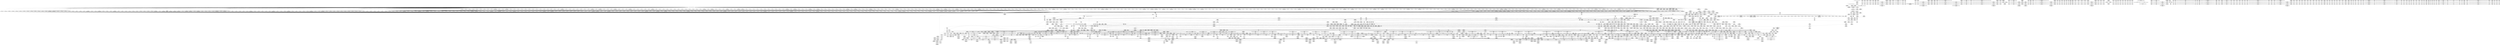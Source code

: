 digraph {
	CE0x5516ae0 [shape=record,shape=Mrecord,label="{CE0x5516ae0|720:_i32,_1216:_i8*,_:_CRE_421,422_}"]
	CE0x55cb550 [shape=record,shape=Mrecord,label="{CE0x55cb550|rcu_read_unlock:_tmp9|include/linux/rcupdate.h,933|*SummSink*}"]
	CE0x55eedf0 [shape=record,shape=Mrecord,label="{CE0x55eedf0|rcu_read_unlock:_tmp16|include/linux/rcupdate.h,933|*SummSource*}"]
	CE0x552e380 [shape=record,shape=Mrecord,label="{CE0x552e380|720:_i32,_1216:_i8*,_:_CRE_660,661_}"]
	CE0x56a8110 [shape=record,shape=Mrecord,label="{CE0x56a8110|__preempt_count_sub:_val|Function::__preempt_count_sub&Arg::val::|*SummSource*}"]
	CE0x55a0e20 [shape=record,shape=Mrecord,label="{CE0x55a0e20|8:_%struct.sock*,_:_SCME_28,29_}"]
	CE0x5599930 [shape=record,shape=Mrecord,label="{CE0x5599930|sock_has_perm:_if.then|*SummSource*}"]
	CE0x5512870 [shape=record,shape=Mrecord,label="{CE0x5512870|720:_i32,_1216:_i8*,_:_CRE_200,201_}"]
	CE0x56a3030 [shape=record,shape=Mrecord,label="{CE0x56a3030|__rcu_read_unlock:_bb|*SummSink*}"]
	CE0x55a2c50 [shape=record,shape=Mrecord,label="{CE0x55a2c50|selinux_nlmsg_perm:_tobool11|security/selinux/hooks.c,4730|*SummSource*}"]
	CE0x55ae8a0 [shape=record,shape=Mrecord,label="{CE0x55ae8a0|i64_8|*Constant*|*SummSource*}"]
	CE0x555b5c0 [shape=record,shape=Mrecord,label="{CE0x555b5c0|8:_%struct.sock*,_:_SCME_44,45_}"]
	CE0x569f060 [shape=record,shape=Mrecord,label="{CE0x569f060|__rcu_read_unlock:_do.end|*SummSink*}"]
	CE0x5526a20 [shape=record,shape=Mrecord,label="{CE0x5526a20|720:_i32,_1216:_i8*,_:_CRE_328,336_|Function::selinux_netlink_send&Arg::sk::}"]
	CE0x5620f90 [shape=record,shape=Mrecord,label="{CE0x5620f90|cred_sid:_tmp4|*LoadInst*|security/selinux/hooks.c,196|*SummSink*}"]
	CE0x56c0d00 [shape=record,shape=Mrecord,label="{CE0x56c0d00|i64*_getelementptr_inbounds_(_4_x_i64_,_4_x_i64_*___llvm_gcov_ctr135,_i64_0,_i64_3)|*Constant*|*SummSink*}"]
	CE0x5515580 [shape=record,shape=Mrecord,label="{CE0x5515580|720:_i32,_1216:_i8*,_:_CRE_403,404_}"]
	CE0x55dc0c0 [shape=record,shape=Mrecord,label="{CE0x55dc0c0|selinux_nlmsg_perm:_tmp47|security/selinux/hooks.c,4742|*SummSource*}"]
	CE0x563ead0 [shape=record,shape=Mrecord,label="{CE0x563ead0|rcu_read_lock:_tmp8|include/linux/rcupdate.h,882|*SummSink*}"]
	CE0x5524a80 [shape=record,shape=Mrecord,label="{CE0x5524a80|720:_i32,_1216:_i8*,_:_CRE_115,116_}"]
	CE0x55583e0 [shape=record,shape=Mrecord,label="{CE0x55583e0|selinux_nlmsg_perm:_if.end13|*SummSource*}"]
	CE0x5511b90 [shape=record,shape=Mrecord,label="{CE0x5511b90|720:_i32,_1216:_i8*,_:_CRE_182,183_}"]
	CE0x55db7d0 [shape=record,shape=Mrecord,label="{CE0x55db7d0|selinux_nlmsg_perm:_err.3|*SummSource*}"]
	CE0x56c6f00 [shape=record,shape=Mrecord,label="{CE0x56c6f00|__preempt_count_add:_tmp3}"]
	"CONST[source:0(mediator),value:2(dynamic)][purpose:{object}]"
	CE0x5502900 [shape=record,shape=Mrecord,label="{CE0x5502900|720:_i32,_1216:_i8*,_:_CRE_260,261_}"]
	CE0x55176b0 [shape=record,shape=Mrecord,label="{CE0x55176b0|720:_i32,_1216:_i8*,_:_CRE_452,456_|Function::selinux_netlink_send&Arg::sk::}"]
	CE0x5580f90 [shape=record,shape=Mrecord,label="{CE0x5580f90|sock_has_perm:_call|security/selinux/hooks.c,3967}"]
	CE0x556acb0 [shape=record,shape=Mrecord,label="{CE0x556acb0|selinux_netlink_send:_tmp4|security/selinux/hooks.c,5070|*SummSink*}"]
	CE0x55a3b90 [shape=record,shape=Mrecord,label="{CE0x55a3b90|selinux_nlmsg_perm:_tmp3|security/selinux/hooks.c,4715}"]
	CE0x55fa8d0 [shape=record,shape=Mrecord,label="{CE0x55fa8d0|__rcu_read_unlock:_entry|*SummSource*}"]
	CE0x554e4e0 [shape=record,shape=Mrecord,label="{CE0x554e4e0|720:_i32,_1216:_i8*,_:_CRE_892,896_|Function::selinux_netlink_send&Arg::sk::}"]
	CE0x55d06f0 [shape=record,shape=Mrecord,label="{CE0x55d06f0|sock_has_perm:_tmp12|security/selinux/hooks.c,3970}"]
	CE0x556b040 [shape=record,shape=Mrecord,label="{CE0x556b040|selinux_netlink_send:_tmp5|security/selinux/hooks.c,5070|*SummSource*}"]
	CE0x5532d60 [shape=record,shape=Mrecord,label="{CE0x5532d60|GLOBAL:_task_sid|*Constant*}"]
	CE0x5641840 [shape=record,shape=Mrecord,label="{CE0x5641840|rcu_read_unlock:_tmp13|include/linux/rcupdate.h,933|*SummSource*}"]
	CE0x559f820 [shape=record,shape=Mrecord,label="{CE0x559f820|i32_22|*Constant*|*SummSink*}"]
	CE0x5554dc0 [shape=record,shape=Mrecord,label="{CE0x5554dc0|720:_i32,_1216:_i8*,_:_CRE_1280,1288_|Function::selinux_netlink_send&Arg::sk::}"]
	CE0x5525f60 [shape=record,shape=Mrecord,label="{CE0x5525f60|720:_i32,_1216:_i8*,_:_CRE_736,740_|Function::selinux_netlink_send&Arg::sk::}"]
	CE0x552ebd0 [shape=record,shape=Mrecord,label="{CE0x552ebd0|720:_i32,_1216:_i8*,_:_CRE_667,668_}"]
	CE0x552fed0 [shape=record,shape=Mrecord,label="{CE0x552fed0|720:_i32,_1216:_i8*,_:_CRE_683,684_}"]
	CE0x554f6c0 [shape=record,shape=Mrecord,label="{CE0x554f6c0|720:_i32,_1216:_i8*,_:_CRE_964,968_|Function::selinux_netlink_send&Arg::sk::}"]
	CE0x55d2a20 [shape=record,shape=Mrecord,label="{CE0x55d2a20|selinux_nlmsg_perm:_tmp34|security/selinux/hooks.c,4732|*SummSink*}"]
	CE0x56435f0 [shape=record,shape=Mrecord,label="{CE0x56435f0|rcu_read_lock:_tmp15|include/linux/rcupdate.h,882|*SummSource*}"]
	CE0x557f480 [shape=record,shape=Mrecord,label="{CE0x557f480|i64*_getelementptr_inbounds_(_13_x_i64_,_13_x_i64_*___llvm_gcov_ctr126,_i64_0,_i64_1)|*Constant*}"]
	CE0x5555c30 [shape=record,shape=Mrecord,label="{CE0x5555c30|selinux_nlmsg_perm:_tmp11|security/selinux/hooks.c,4723}"]
	CE0x552b590 [shape=record,shape=Mrecord,label="{CE0x552b590|720:_i32,_1216:_i8*,_:_CRE_590,591_}"]
	CE0x5525a30 [shape=record,shape=Mrecord,label="{CE0x5525a30|720:_i32,_1216:_i8*,_:_CRE_724,728_|Function::selinux_netlink_send&Arg::sk::}"]
	CE0x5506310 [shape=record,shape=Mrecord,label="{CE0x5506310|720:_i32,_1216:_i8*,_:_CRE_154,155_}"]
	CE0x550cac0 [shape=record,shape=Mrecord,label="{CE0x550cac0|selinux_netlink_send:_if.end|*SummSource*}"]
	CE0x557be10 [shape=record,shape=Mrecord,label="{CE0x557be10|nlmsg_hdr:_tmp1|*SummSink*}"]
	CE0x55138a0 [shape=record,shape=Mrecord,label="{CE0x55138a0|nlmsg_hdr:_skb|Function::nlmsg_hdr&Arg::skb::|*SummSource*}"]
	CE0x5552700 [shape=record,shape=Mrecord,label="{CE0x5552700|720:_i32,_1216:_i8*,_:_CRE_1155,1156_}"]
	CE0x5643c40 [shape=record,shape=Mrecord,label="{CE0x5643c40|rcu_read_lock:_tmp16|include/linux/rcupdate.h,882|*SummSink*}"]
	CE0x55033a0 [shape=record,shape=Mrecord,label="{CE0x55033a0|720:_i32,_1216:_i8*,_:_CRE_215,216_}"]
	CE0x55fb8f0 [shape=record,shape=Mrecord,label="{CE0x55fb8f0|_call_void___preempt_count_sub(i32_1)_#10,_!dbg_!27715|include/linux/rcupdate.h,244}"]
	CE0x552f2f0 [shape=record,shape=Mrecord,label="{CE0x552f2f0|720:_i32,_1216:_i8*,_:_CRE_673,674_}"]
	CE0x551f020 [shape=record,shape=Mrecord,label="{CE0x551f020|rcu_read_unlock:_tobool|include/linux/rcupdate.h,933|*SummSource*}"]
	CE0x55034d0 [shape=record,shape=Mrecord,label="{CE0x55034d0|720:_i32,_1216:_i8*,_:_CRE_216,217_}"]
	CE0x5519400 [shape=record,shape=Mrecord,label="{CE0x5519400|720:_i32,_1216:_i8*,_:_CRE_543,544_}"]
	CE0x55fc730 [shape=record,shape=Mrecord,label="{CE0x55fc730|GLOBAL:_rcu_lock_release|*Constant*|*SummSource*}"]
	CE0x555db40 [shape=record,shape=Mrecord,label="{CE0x555db40|selinux_nlmsg_perm:_if.then12|*SummSink*}"]
	CE0x54f8090 [shape=record,shape=Mrecord,label="{CE0x54f8090|720:_i32,_1216:_i8*,_:_CRE_370,371_}"]
	CE0x55a15e0 [shape=record,shape=Mrecord,label="{CE0x55a15e0|sock_has_perm:_tmp}"]
	CE0x5611fb0 [shape=record,shape=Mrecord,label="{CE0x5611fb0|sock_has_perm:_tmp3|security/selinux/hooks.c,3964|*SummSink*}"]
	CE0x56454e0 [shape=record,shape=Mrecord,label="{CE0x56454e0|i8*_getelementptr_inbounds_(_42_x_i8_,_42_x_i8_*_.str46,_i32_0,_i32_0)|*Constant*}"]
	CE0x5535610 [shape=record,shape=Mrecord,label="{CE0x5535610|selinux_nlmsg_perm:_nlmsg_type5|security/selinux/hooks.c,4729|*SummSource*}"]
	CE0x555b4f0 [shape=record,shape=Mrecord,label="{CE0x555b4f0|selinux_nlmsg_perm:_if.then|*SummSource*}"]
	CE0x5604260 [shape=record,shape=Mrecord,label="{CE0x5604260|sock_has_perm:_tmp19|security/selinux/hooks.c,3977|*SummSource*}"]
	CE0x5556a50 [shape=record,shape=Mrecord,label="{CE0x5556a50|selinux_nlmsg_perm:_tmp11|security/selinux/hooks.c,4723|*SummSink*}"]
	CE0x552ee30 [shape=record,shape=Mrecord,label="{CE0x552ee30|720:_i32,_1216:_i8*,_:_CRE_669,670_}"]
	CE0x558b330 [shape=record,shape=Mrecord,label="{CE0x558b330|i8_2|*Constant*|*SummSink*}"]
	CE0x55c5bf0 [shape=record,shape=Mrecord,label="{CE0x55c5bf0|cred_sid:_cred|Function::cred_sid&Arg::cred::|*SummSink*}"]
	CE0x556c5c0 [shape=record,shape=Mrecord,label="{CE0x556c5c0|sock_has_perm:_tmp9|security/selinux/hooks.c,3969|*SummSink*}"]
	CE0x5559910 [shape=record,shape=Mrecord,label="{CE0x5559910|_call_void_mcount()_#3}"]
	CE0x56132a0 [shape=record,shape=Mrecord,label="{CE0x56132a0|_call_void_mcount()_#3|*SummSource*}"]
	CE0x552e840 [shape=record,shape=Mrecord,label="{CE0x552e840|720:_i32,_1216:_i8*,_:_CRE_664,665_}"]
	CE0x55fd320 [shape=record,shape=Mrecord,label="{CE0x55fd320|_ret_void,_!dbg_!27717|include/linux/rcupdate.h,424|*SummSource*}"]
	CE0x5512e60 [shape=record,shape=Mrecord,label="{CE0x5512e60|720:_i32,_1216:_i8*,_:_CRE_205,206_}"]
	CE0x5581760 [shape=record,shape=Mrecord,label="{CE0x5581760|task_sid:_tmp4|*LoadInst*|security/selinux/hooks.c,208|*SummSink*}"]
	CE0x56cdff0 [shape=record,shape=Mrecord,label="{CE0x56cdff0|i64*_getelementptr_inbounds_(_4_x_i64_,_4_x_i64_*___llvm_gcov_ctr134,_i64_0,_i64_2)|*Constant*|*SummSource*}"]
	CE0x554ee80 [shape=record,shape=Mrecord,label="{CE0x554ee80|720:_i32,_1216:_i8*,_:_CRE_920,936_|Function::selinux_netlink_send&Arg::sk::}"]
	CE0x5510570 [shape=record,shape=Mrecord,label="{CE0x5510570|selinux_nlmsg_perm:_nlmsg_type|security/selinux/hooks.c,4723|*SummSink*}"]
	CE0x5573fb0 [shape=record,shape=Mrecord,label="{CE0x5573fb0|GLOBAL:_selinux_nlmsg_lookup|*Constant*|*SummSink*}"]
	CE0x56b62b0 [shape=record,shape=Mrecord,label="{CE0x56b62b0|i64*_getelementptr_inbounds_(_4_x_i64_,_4_x_i64_*___llvm_gcov_ctr133,_i64_0,_i64_2)|*Constant*|*SummSink*}"]
	CE0x55e5c10 [shape=record,shape=Mrecord,label="{CE0x55e5c10|rcu_read_unlock:_tmp}"]
	CE0x5575d50 [shape=record,shape=Mrecord,label="{CE0x5575d50|selinux_netlink_send:_tmp6|security/selinux/hooks.c,5071|*SummSource*}"]
	CE0x56d48b0 [shape=record,shape=Mrecord,label="{CE0x56d48b0|i64*_getelementptr_inbounds_(_4_x_i64_,_4_x_i64_*___llvm_gcov_ctr129,_i64_0,_i64_2)|*Constant*|*SummSource*}"]
	CE0x551f540 [shape=record,shape=Mrecord,label="{CE0x551f540|720:_i32,_1216:_i8*,_:_CRE_261,262_}"]
	CE0x551e250 [shape=record,shape=Mrecord,label="{CE0x551e250|720:_i32,_1216:_i8*,_:_CRE_91,92_}"]
	CE0x56d17d0 [shape=record,shape=Mrecord,label="{CE0x56d17d0|__preempt_count_sub:_tmp}"]
	CE0x560ceb0 [shape=record,shape=Mrecord,label="{CE0x560ceb0|task_sid:_tobool|security/selinux/hooks.c,208}"]
	CE0x5507cd0 [shape=record,shape=Mrecord,label="{CE0x5507cd0|720:_i32,_1216:_i8*,_:_CRE_85,86_}"]
	CE0x56a4dd0 [shape=record,shape=Mrecord,label="{CE0x56a4dd0|GLOBAL:_lock_acquire|*Constant*|*SummSink*}"]
	CE0x54f7250 [shape=record,shape=Mrecord,label="{CE0x54f7250|720:_i32,_1216:_i8*,_:_CRE_358,359_}"]
	CE0x55c8300 [shape=record,shape=Mrecord,label="{CE0x55c8300|rcu_read_lock:_tmp7|include/linux/rcupdate.h,882|*SummSource*}"]
	CE0x55dfef0 [shape=record,shape=Mrecord,label="{CE0x55dfef0|rcu_read_unlock:_do.body|*SummSource*}"]
	CE0x56ba460 [shape=record,shape=Mrecord,label="{CE0x56ba460|_call_void_lock_release(%struct.lockdep_map*_%map,_i32_1,_i64_ptrtoint_(i8*_blockaddress(_rcu_lock_release,_%__here)_to_i64))_#10,_!dbg_!27716|include/linux/rcupdate.h,423|*SummSource*}"]
	CE0x563fc30 [shape=record,shape=Mrecord,label="{CE0x563fc30|rcu_read_lock:_tmp10|include/linux/rcupdate.h,882|*SummSource*}"]
	CE0x562ab90 [shape=record,shape=Mrecord,label="{CE0x562ab90|task_sid:_tmp26|security/selinux/hooks.c,208}"]
	CE0x550a760 [shape=record,shape=Mrecord,label="{CE0x550a760|720:_i32,_1216:_i8*,_:_CRE_34,35_}"]
	CE0x5531910 [shape=record,shape=Mrecord,label="{CE0x5531910|i64_6|*Constant*|*SummSink*}"]
	CE0x561fe80 [shape=record,shape=Mrecord,label="{CE0x561fe80|_call_void_rcu_lock_acquire(%struct.lockdep_map*_rcu_lock_map)_#10,_!dbg_!27711|include/linux/rcupdate.h,881|*SummSink*}"]
	CE0x5624f30 [shape=record,shape=Mrecord,label="{CE0x5624f30|i8*_getelementptr_inbounds_(_25_x_i8_,_25_x_i8_*_.str3,_i32_0,_i32_0)|*Constant*|*SummSource*}"]
	CE0x55cace0 [shape=record,shape=Mrecord,label="{CE0x55cace0|rcu_read_unlock:_do.end|*SummSink*}"]
	CE0x55950d0 [shape=record,shape=Mrecord,label="{CE0x55950d0|_call_void_lockdep_rcu_suspicious(i8*_getelementptr_inbounds_(_25_x_i8_,_25_x_i8_*_.str45,_i32_0,_i32_0),_i32_883,_i8*_getelementptr_inbounds_(_42_x_i8_,_42_x_i8_*_.str46,_i32_0,_i32_0))_#10,_!dbg_!27728|include/linux/rcupdate.h,882|*SummSink*}"]
	CE0x5595e60 [shape=record,shape=Mrecord,label="{CE0x5595e60|8:_%struct.sock*,_:_SCME_39,40_}"]
	CE0x55dac90 [shape=record,shape=Mrecord,label="{CE0x55dac90|sock_has_perm:_perms|Function::sock_has_perm&Arg::perms::}"]
	CE0x56186b0 [shape=record,shape=Mrecord,label="{CE0x56186b0|_call_void___rcu_read_lock()_#10,_!dbg_!27710|include/linux/rcupdate.h,879}"]
	CE0x5621630 [shape=record,shape=Mrecord,label="{CE0x5621630|_ret_void,_!dbg_!27717|include/linux/rcupdate.h,240|*SummSource*}"]
	CE0x56208f0 [shape=record,shape=Mrecord,label="{CE0x56208f0|rcu_read_lock:_tmp1|*SummSource*}"]
	CE0x56ab320 [shape=record,shape=Mrecord,label="{CE0x56ab320|__preempt_count_sub:_tmp6|./arch/x86/include/asm/preempt.h,78}"]
	CE0x55c8180 [shape=record,shape=Mrecord,label="{CE0x55c8180|rcu_read_lock:_tmp7|include/linux/rcupdate.h,882}"]
	CE0x5628e90 [shape=record,shape=Mrecord,label="{CE0x5628e90|i64*_getelementptr_inbounds_(_13_x_i64_,_13_x_i64_*___llvm_gcov_ctr126,_i64_0,_i64_10)|*Constant*|*SummSource*}"]
	CE0x569a5d0 [shape=record,shape=Mrecord,label="{CE0x569a5d0|__rcu_read_lock:_tmp3|*SummSink*}"]
	CE0x5616d80 [shape=record,shape=Mrecord,label="{CE0x5616d80|cred_sid:_tmp6|security/selinux/hooks.c,197|*SummSink*}"]
	CE0x554dc90 [shape=record,shape=Mrecord,label="{CE0x554dc90|720:_i32,_1216:_i8*,_:_CRE_875,876_}"]
	CE0x55cefd0 [shape=record,shape=Mrecord,label="{CE0x55cefd0|rcu_read_unlock:_tobool|include/linux/rcupdate.h,933}"]
	CE0x552b7f0 [shape=record,shape=Mrecord,label="{CE0x552b7f0|720:_i32,_1216:_i8*,_:_CRE_592,593_}"]
	CE0x55589d0 [shape=record,shape=Mrecord,label="{CE0x55589d0|i32_1|*Constant*|*SummSource*}"]
	CE0x5534300 [shape=record,shape=Mrecord,label="{CE0x5534300|rcu_read_lock:_tmp|*SummSource*}"]
	CE0x569ee50 [shape=record,shape=Mrecord,label="{CE0x569ee50|__rcu_read_unlock:_do.end}"]
	CE0x56a40e0 [shape=record,shape=Mrecord,label="{CE0x56a40e0|i64*_getelementptr_inbounds_(_4_x_i64_,_4_x_i64_*___llvm_gcov_ctr134,_i64_0,_i64_3)|*Constant*|*SummSource*}"]
	CE0x551b1f0 [shape=record,shape=Mrecord,label="{CE0x551b1f0|GLOBAL:_selinux_nlmsg_lookup|*Constant*}"]
	CE0x5623860 [shape=record,shape=Mrecord,label="{CE0x5623860|task_sid:_tmp16|security/selinux/hooks.c,208}"]
	CE0x55239c0 [shape=record,shape=Mrecord,label="{CE0x55239c0|720:_i32,_1216:_i8*,_:_CRE_3,4_}"]
	CE0x554a130 [shape=record,shape=Mrecord,label="{CE0x554a130|720:_i32,_1216:_i8*,_:_CRE_825,826_}"]
	CE0x55d4490 [shape=record,shape=Mrecord,label="{CE0x55d4490|selinux_nlmsg_perm:_tmp39|security/selinux/hooks.c,4735}"]
	CE0x5516c10 [shape=record,shape=Mrecord,label="{CE0x5516c10|720:_i32,_1216:_i8*,_:_CRE_422,423_}"]
	CE0x5576f80 [shape=record,shape=Mrecord,label="{CE0x5576f80|i64*_getelementptr_inbounds_(_6_x_i64_,_6_x_i64_*___llvm_gcov_ctr324,_i64_0,_i64_4)|*Constant*}"]
	CE0x55fe5c0 [shape=record,shape=Mrecord,label="{CE0x55fe5c0|i64*_getelementptr_inbounds_(_6_x_i64_,_6_x_i64_*___llvm_gcov_ctr327,_i64_0,_i64_3)|*Constant*|*SummSink*}"]
	CE0x563d720 [shape=record,shape=Mrecord,label="{CE0x563d720|rcu_read_lock:_tobool|include/linux/rcupdate.h,882|*SummSink*}"]
	CE0x551acb0 [shape=record,shape=Mrecord,label="{CE0x551acb0|selinux_netlink_send:_if.then}"]
	CE0x551b2e0 [shape=record,shape=Mrecord,label="{CE0x551b2e0|selinux_nlmsg_perm:_tmp12|security/selinux/hooks.c,4723|*SummSource*}"]
	CE0x55d29b0 [shape=record,shape=Mrecord,label="{CE0x55d29b0|selinux_nlmsg_perm:_tmp34|security/selinux/hooks.c,4732|*SummSource*}"]
	CE0x551e170 [shape=record,shape=Mrecord,label="{CE0x551e170|720:_i32,_1216:_i8*,_:_CRE_104,108_|Function::selinux_netlink_send&Arg::sk::}"]
	CE0x5543ca0 [shape=record,shape=Mrecord,label="{CE0x5543ca0|720:_i32,_1216:_i8*,_:_CRE_687,688_}"]
	CE0x5504570 [shape=record,shape=Mrecord,label="{CE0x5504570|720:_i32,_1216:_i8*,_:_CRE_230,231_}"]
	CE0x55ead10 [shape=record,shape=Mrecord,label="{CE0x55ead10|rcu_read_unlock:_tmp10|include/linux/rcupdate.h,933|*SummSource*}"]
	CE0x5544ae0 [shape=record,shape=Mrecord,label="{CE0x5544ae0|720:_i32,_1216:_i8*,_:_CRE_699,700_}"]
	CE0x554c3a0 [shape=record,shape=Mrecord,label="{CE0x554c3a0|720:_i32,_1216:_i8*,_:_CRE_854,855_}"]
	CE0x5623af0 [shape=record,shape=Mrecord,label="{CE0x5623af0|task_sid:_tmp16|security/selinux/hooks.c,208|*SummSink*}"]
	CE0x55dc130 [shape=record,shape=Mrecord,label="{CE0x55dc130|selinux_nlmsg_perm:_tmp47|security/selinux/hooks.c,4742|*SummSink*}"]
	CE0x56d4e30 [shape=record,shape=Mrecord,label="{CE0x56d4e30|__preempt_count_add:_tmp1}"]
	CE0x5516290 [shape=record,shape=Mrecord,label="{CE0x5516290|720:_i32,_1216:_i8*,_:_CRE_414,415_}"]
	CE0x56275f0 [shape=record,shape=Mrecord,label="{CE0x56275f0|i8_1|*Constant*|*SummSink*}"]
	CE0x5501c40 [shape=record,shape=Mrecord,label="{CE0x5501c40|720:_i32,_1216:_i8*,_:_CRE_248,249_}"]
	CE0x55e70c0 [shape=record,shape=Mrecord,label="{CE0x55e70c0|__rcu_read_unlock:_tmp4|include/linux/rcupdate.h,244|*SummSink*}"]
	CE0x5601840 [shape=record,shape=Mrecord,label="{CE0x5601840|avc_has_perm:_ssid|Function::avc_has_perm&Arg::ssid::|*SummSink*}"]
	CE0x5530040 [shape=record,shape=Mrecord,label="{CE0x5530040|get_current:_tmp2}"]
	CE0x554e3b0 [shape=record,shape=Mrecord,label="{CE0x554e3b0|720:_i32,_1216:_i8*,_:_CRE_888,892_|Function::selinux_netlink_send&Arg::sk::}"]
	CE0x5515b70 [shape=record,shape=Mrecord,label="{CE0x5515b70|720:_i32,_1216:_i8*,_:_CRE_408,409_}"]
	CE0x5516880 [shape=record,shape=Mrecord,label="{CE0x5516880|720:_i32,_1216:_i8*,_:_CRE_419,420_}"]
	CE0x554d6a0 [shape=record,shape=Mrecord,label="{CE0x554d6a0|720:_i32,_1216:_i8*,_:_CRE_870,871_}"]
	CE0x5556cc0 [shape=record,shape=Mrecord,label="{CE0x5556cc0|selinux_nlmsg_perm:_sclass|security/selinux/hooks.c,4723|*SummSink*}"]
	CE0x54f8550 [shape=record,shape=Mrecord,label="{CE0x54f8550|720:_i32,_1216:_i8*,_:_CRE_374,375_}"]
	CE0x55e5c80 [shape=record,shape=Mrecord,label="{CE0x55e5c80|COLLAPSED:_GCMRE___llvm_gcov_ctr132_internal_global_11_x_i64_zeroinitializer:_elem_0:default:}"]
	CE0x55894a0 [shape=record,shape=Mrecord,label="{CE0x55894a0|selinux_netlink_send:_tmp2|security/selinux/hooks.c,5070}"]
	CE0x55d1fc0 [shape=record,shape=Mrecord,label="{CE0x55d1fc0|selinux_nlmsg_perm:_err.0|*SummSource*}"]
	CE0x55ec160 [shape=record,shape=Mrecord,label="{CE0x55ec160|GLOBAL:___preempt_count|Global_var:__preempt_count}"]
	CE0x551fa00 [shape=record,shape=Mrecord,label="{CE0x551fa00|720:_i32,_1216:_i8*,_:_CRE_272,280_|Function::selinux_netlink_send&Arg::sk::}"]
	CE0x5598b40 [shape=record,shape=Mrecord,label="{CE0x5598b40|sock_has_perm:_tmp7|security/selinux/hooks.c,3969|*SummSink*}"]
	CE0x554d0b0 [shape=record,shape=Mrecord,label="{CE0x554d0b0|720:_i32,_1216:_i8*,_:_CRE_865,866_}"]
	CE0x55cd6c0 [shape=record,shape=Mrecord,label="{CE0x55cd6c0|i64*_getelementptr_inbounds_(_6_x_i64_,_6_x_i64_*___llvm_gcov_ctr327,_i64_0,_i64_0)|*Constant*}"]
	CE0x55d9dd0 [shape=record,shape=Mrecord,label="{CE0x55d9dd0|_ret_%struct.task_struct*_%tmp4,_!dbg_!27714|./arch/x86/include/asm/current.h,14|*SummSource*}"]
	CE0x55ffd00 [shape=record,shape=Mrecord,label="{CE0x55ffd00|GLOBAL:___llvm_gcov_ctr327|Global_var:__llvm_gcov_ctr327}"]
	CE0x552fda0 [shape=record,shape=Mrecord,label="{CE0x552fda0|720:_i32,_1216:_i8*,_:_CRE_682,683_}"]
	CE0x557ff70 [shape=record,shape=Mrecord,label="{CE0x557ff70|rcu_read_lock:_tobool|include/linux/rcupdate.h,882|*SummSource*}"]
	CE0x5614d50 [shape=record,shape=Mrecord,label="{CE0x5614d50|i64*_getelementptr_inbounds_(_2_x_i64_,_2_x_i64_*___llvm_gcov_ctr98,_i64_0,_i64_1)|*Constant*|*SummSink*}"]
	CE0x55e6a30 [shape=record,shape=Mrecord,label="{CE0x55e6a30|rcu_read_unlock:_if.then}"]
	CE0x550e990 [shape=record,shape=Mrecord,label="{CE0x550e990|720:_i32,_1216:_i8*,_:_CRE_143,144_}"]
	CE0x55d5540 [shape=record,shape=Mrecord,label="{CE0x55d5540|selinux_nlmsg_perm:_err.2}"]
	CE0x5628bc0 [shape=record,shape=Mrecord,label="{CE0x5628bc0|i64*_getelementptr_inbounds_(_13_x_i64_,_13_x_i64_*___llvm_gcov_ctr126,_i64_0,_i64_10)|*Constant*}"]
	CE0x559e8b0 [shape=record,shape=Mrecord,label="{CE0x559e8b0|i64*_getelementptr_inbounds_(_20_x_i64_,_20_x_i64_*___llvm_gcov_ctr325,_i64_0,_i64_3)|*Constant*|*SummSink*}"]
	CE0x5527a70 [shape=record,shape=Mrecord,label="{CE0x5527a70|720:_i32,_1216:_i8*,_:_CRE_119,120_}"]
	CE0x54f7970 [shape=record,shape=Mrecord,label="{CE0x54f7970|720:_i32,_1216:_i8*,_:_CRE_364,365_}"]
	CE0x5513ca0 [shape=record,shape=Mrecord,label="{CE0x5513ca0|_ret_%struct.nlmsghdr*_%tmp5,_!dbg_!27714|include/linux/netlink.h,15|*SummSource*}"]
	CE0x559f6a0 [shape=record,shape=Mrecord,label="{CE0x559f6a0|8:_%struct.sock*,_:_SCME_34,35_}"]
	CE0x556db30 [shape=record,shape=Mrecord,label="{CE0x556db30|i64_2|*Constant*}"]
	CE0x563d020 [shape=record,shape=Mrecord,label="{CE0x563d020|GLOBAL:___llvm_gcov_ctr127|Global_var:__llvm_gcov_ctr127|*SummSource*}"]
	CE0x551be80 [shape=record,shape=Mrecord,label="{CE0x551be80|selinux_netlink_send:_sk|Function::selinux_netlink_send&Arg::sk::|*SummSink*}"]
	CE0x55d5220 [shape=record,shape=Mrecord,label="{CE0x55d5220|selinux_nlmsg_perm:_tmp40|security/selinux/hooks.c,4736|*SummSink*}"]
	CE0x559ab60 [shape=record,shape=Mrecord,label="{CE0x559ab60|i32_41|*Constant*|*SummSink*}"]
	CE0x54f7bd0 [shape=record,shape=Mrecord,label="{CE0x54f7bd0|720:_i32,_1216:_i8*,_:_CRE_366,367_}"]
	CE0x557a240 [shape=record,shape=Mrecord,label="{CE0x557a240|selinux_netlink_send:_call1|security/selinux/hooks.c,5073|*SummSource*}"]
	CE0x5512f90 [shape=record,shape=Mrecord,label="{CE0x5512f90|720:_i32,_1216:_i8*,_:_CRE_206,207_}"]
	CE0x561e480 [shape=record,shape=Mrecord,label="{CE0x561e480|0:_i8,_:_GCMR_task_sid.__warned_internal_global_i8_0,_section_.data.unlikely_,_align_1:_elem_0:default:}"]
	CE0x5610ea0 [shape=record,shape=Mrecord,label="{CE0x5610ea0|rcu_read_lock:_tmp|*SummSink*}"]
	CE0x556d4d0 [shape=record,shape=Mrecord,label="{CE0x556d4d0|selinux_nlmsg_perm:_call8|security/selinux/hooks.c,4726|*SummSink*}"]
	CE0x558db90 [shape=record,shape=Mrecord,label="{CE0x558db90|sock_has_perm:_type|security/selinux/hooks.c,3972|*SummSource*}"]
	CE0x5576770 [shape=record,shape=Mrecord,label="{CE0x5576770|selinux_netlink_send:_tmp7|security/selinux/hooks.c,5071|*SummSink*}"]
	CE0x55129a0 [shape=record,shape=Mrecord,label="{CE0x55129a0|720:_i32,_1216:_i8*,_:_CRE_201,202_}"]
	CE0x55a6230 [shape=record,shape=Mrecord,label="{CE0x55a6230|sock_has_perm:_tmp16|security/selinux/hooks.c,3976}"]
	CE0x5559000 [shape=record,shape=Mrecord,label="{CE0x5559000|8:_%struct.sock*,_:_SCME_37,38_}"]
	CE0x55dca40 [shape=record,shape=Mrecord,label="{CE0x55dca40|selinux_nlmsg_perm:_tmp46|security/selinux/hooks.c,4740}"]
	CE0x56b49c0 [shape=record,shape=Mrecord,label="{CE0x56b49c0|__preempt_count_add:_tmp7|./arch/x86/include/asm/preempt.h,73|*SummSource*}"]
	CE0x5512740 [shape=record,shape=Mrecord,label="{CE0x5512740|720:_i32,_1216:_i8*,_:_CRE_199,200_}"]
	CE0x5510100 [shape=record,shape=Mrecord,label="{CE0x5510100|720:_i32,_1216:_i8*,_:_CRE_132,133_}"]
	CE0x550c5f0 [shape=record,shape=Mrecord,label="{CE0x550c5f0|selinux_nlmsg_perm:_sk_security|security/selinux/hooks.c,4715|*SummSink*}"]
	CE0x5563740 [shape=record,shape=Mrecord,label="{CE0x5563740|i64_15|*Constant*}"]
	CE0x56027d0 [shape=record,shape=Mrecord,label="{CE0x56027d0|sock_has_perm:_retval.0}"]
	CE0x55690d0 [shape=record,shape=Mrecord,label="{CE0x55690d0|i32_23|*Constant*}"]
	CE0x55eb720 [shape=record,shape=Mrecord,label="{CE0x55eb720|rcu_read_unlock:_tobool1|include/linux/rcupdate.h,933}"]
	CE0x5612240 [shape=record,shape=Mrecord,label="{CE0x5612240|sock_has_perm:_tmp4|security/selinux/hooks.c,3966|*SummSource*}"]
	CE0x557d8c0 [shape=record,shape=Mrecord,label="{CE0x557d8c0|i64_4|*Constant*|*SummSource*}"]
	CE0x556f800 [shape=record,shape=Mrecord,label="{CE0x556f800|selinux_nlmsg_perm:_tmp5|security/selinux/hooks.c,4717|*SummSink*}"]
	CE0x55db3f0 [shape=record,shape=Mrecord,label="{CE0x55db3f0|_ret_i32_%retval.0,_!dbg_!27740|security/selinux/hooks.c,3977|*SummSink*}"]
	CE0x5589a80 [shape=record,shape=Mrecord,label="{CE0x5589a80|selinux_nlmsg_perm:_tmp48|security/selinux/hooks.c,4742}"]
	CE0x5609840 [shape=record,shape=Mrecord,label="{CE0x5609840|sock_has_perm:_cmp|security/selinux/hooks.c,3969|*SummSource*}"]
	CE0x5577b00 [shape=record,shape=Mrecord,label="{CE0x5577b00|_ret_i32_%err.3,_!dbg_!27764|security/selinux/hooks.c,4742|*SummSink*}"]
	CE0x5503140 [shape=record,shape=Mrecord,label="{CE0x5503140|720:_i32,_1216:_i8*,_:_CRE_213,214_}"]
	CE0x5523f10 [shape=record,shape=Mrecord,label="{CE0x5523f10|i64_0|*Constant*}"]
	CE0x5625c90 [shape=record,shape=Mrecord,label="{CE0x5625c90|i8*_getelementptr_inbounds_(_41_x_i8_,_41_x_i8_*_.str44,_i32_0,_i32_0)|*Constant*|*SummSink*}"]
	CE0x55ae0e0 [shape=record,shape=Mrecord,label="{CE0x55ae0e0|selinux_nlmsg_perm:_tobool9|security/selinux/hooks.c,4730|*SummSink*}"]
	CE0x5602990 [shape=record,shape=Mrecord,label="{CE0x5602990|avc_has_perm:_auditdata|Function::avc_has_perm&Arg::auditdata::|*SummSource*}"]
	CE0x56085f0 [shape=record,shape=Mrecord,label="{CE0x56085f0|rcu_lock_acquire:_map|Function::rcu_lock_acquire&Arg::map::|*SummSink*}"]
	CE0x56cddd0 [shape=record,shape=Mrecord,label="{CE0x56cddd0|i64*_getelementptr_inbounds_(_4_x_i64_,_4_x_i64_*___llvm_gcov_ctr134,_i64_0,_i64_2)|*Constant*|*SummSink*}"]
	CE0x558fcc0 [shape=record,shape=Mrecord,label="{CE0x558fcc0|sock_has_perm:_tmp14|security/selinux/hooks.c,3972|*SummSink*}"]
	CE0x560cd50 [shape=record,shape=Mrecord,label="{CE0x560cd50|task_sid:_call|security/selinux/hooks.c,208}"]
	CE0x56203d0 [shape=record,shape=Mrecord,label="{CE0x56203d0|task_sid:_if.then|*SummSource*}"]
	CE0x67fc020 [shape=record,shape=Mrecord,label="{CE0x67fc020|selinux_netlink_send:_tmp}"]
	CE0x55d1480 [shape=record,shape=Mrecord,label="{CE0x55d1480|selinux_nlmsg_perm:_tmp32|security/selinux/hooks.c,4731|*SummSource*}"]
	CE0x56b59c0 [shape=record,shape=Mrecord,label="{CE0x56b59c0|rcu_lock_release:_tmp1}"]
	CE0x5641ed0 [shape=record,shape=Mrecord,label="{CE0x5641ed0|rcu_read_lock:_tmp13|include/linux/rcupdate.h,882|*SummSource*}"]
	CE0x5503600 [shape=record,shape=Mrecord,label="{CE0x5503600|720:_i32,_1216:_i8*,_:_CRE_217,218_}"]
	CE0x5604ee0 [shape=record,shape=Mrecord,label="{CE0x5604ee0|GLOBAL:_rcu_read_lock|*Constant*|*SummSink*}"]
	CE0x556f270 [shape=record,shape=Mrecord,label="{CE0x556f270|selinux_nlmsg_perm:_bb|*SummSource*}"]
	CE0x560e7b0 [shape=record,shape=Mrecord,label="{CE0x560e7b0|task_sid:_tmp3}"]
	CE0x5558da0 [shape=record,shape=Mrecord,label="{CE0x5558da0|8:_%struct.sock*,_:_SCME_35,36_}"]
	CE0x554c600 [shape=record,shape=Mrecord,label="{CE0x554c600|720:_i32,_1216:_i8*,_:_CRE_856,857_}"]
	CE0x5646f00 [shape=record,shape=Mrecord,label="{CE0x5646f00|rcu_read_lock:_tmp18|include/linux/rcupdate.h,882|*SummSink*}"]
	CE0x56d49b0 [shape=record,shape=Mrecord,label="{CE0x56d49b0|_call_void_asm_addl_$1,_%gs:$0_,_*m,ri,*m,_dirflag_,_fpsr_,_flags_(i32*___preempt_count,_i32_%sub,_i32*___preempt_count)_#3,_!dbg_!27717,_!srcloc_!27718|./arch/x86/include/asm/preempt.h,77}"]
	CE0x5533b50 [shape=record,shape=Mrecord,label="{CE0x5533b50|_call_void_rcu_read_lock()_#10,_!dbg_!27712|security/selinux/hooks.c,207|*SummSink*}"]
	CE0x5609ca0 [shape=record,shape=Mrecord,label="{CE0x5609ca0|rcu_read_lock:_tmp20|include/linux/rcupdate.h,882}"]
	CE0x560bca0 [shape=record,shape=Mrecord,label="{CE0x560bca0|rcu_read_unlock:_call|include/linux/rcupdate.h,933}"]
	CE0x5505860 [shape=record,shape=Mrecord,label="{CE0x5505860|720:_i32,_1216:_i8*,_:_CRE_80,81_}"]
	CE0x5595f90 [shape=record,shape=Mrecord,label="{CE0x5595f90|8:_%struct.sock*,_:_SCME_40,41_}"]
	CE0x5561fa0 [shape=record,shape=Mrecord,label="{CE0x5561fa0|selinux_nlmsg_perm:_tmp22|security/selinux/hooks.c,4729|*SummSource*}"]
	CE0x557a0c0 [shape=record,shape=Mrecord,label="{CE0x557a0c0|selinux_nlmsg_perm:_sk|Function::selinux_nlmsg_perm&Arg::sk::|*SummSink*}"]
	CE0x5610090 [shape=record,shape=Mrecord,label="{CE0x5610090|_call_void_mcount()_#3|*SummSource*}"]
	CE0x55972c0 [shape=record,shape=Mrecord,label="{CE0x55972c0|i32_934|*Constant*|*SummSource*}"]
	CE0x5514150 [shape=record,shape=Mrecord,label="{CE0x5514150|720:_i32,_1216:_i8*,_:_CRE_386,387_}"]
	CE0x56b3f30 [shape=record,shape=Mrecord,label="{CE0x56b3f30|__preempt_count_sub:_sub|./arch/x86/include/asm/preempt.h,77|*SummSource*}"]
	CE0x55a6720 [shape=record,shape=Mrecord,label="{CE0x55a6720|i32_4|*Constant*}"]
	CE0x558e410 [shape=record,shape=Mrecord,label="{CE0x558e410|i8_2|*Constant*}"]
	CE0x5577920 [shape=record,shape=Mrecord,label="{CE0x5577920|_ret_i32_%err.3,_!dbg_!27764|security/selinux/hooks.c,4742|*SummSource*}"]
	CE0x551bbd0 [shape=record,shape=Mrecord,label="{CE0x551bbd0|720:_i32,_1216:_i8*,_:_CRE_99,100_}"]
	CE0x55da7b0 [shape=record,shape=Mrecord,label="{CE0x55da7b0|sock_has_perm:_sk|Function::sock_has_perm&Arg::sk::}"]
	CE0x55e47d0 [shape=record,shape=Mrecord,label="{CE0x55e47d0|rcu_read_unlock:_tmp1|*SummSource*}"]
	CE0x556f3e0 [shape=record,shape=Mrecord,label="{CE0x556f3e0|i32_59|*Constant*|*SummSink*}"]
	CE0x56a23b0 [shape=record,shape=Mrecord,label="{CE0x56a23b0|__rcu_read_unlock:_do.body|*SummSink*}"]
	CE0x60063f0 [shape=record,shape=Mrecord,label="{CE0x60063f0|720:_i32,_1216:_i8*,_:_CRE_87,88_}"]
	CE0x5610730 [shape=record,shape=Mrecord,label="{CE0x5610730|rcu_read_lock:_tmp3}"]
	CE0x55761d0 [shape=record,shape=Mrecord,label="{CE0x55761d0|i64*_getelementptr_inbounds_(_6_x_i64_,_6_x_i64_*___llvm_gcov_ctr324,_i64_0,_i64_3)|*Constant*|*SummSource*}"]
	CE0x560ede0 [shape=record,shape=Mrecord,label="{CE0x560ede0|i64_0|*Constant*}"]
	CE0x5535e80 [shape=record,shape=Mrecord,label="{CE0x5535e80|selinux_nlmsg_perm:_tmp21|security/selinux/hooks.c,4729|*SummSource*}"]
	CE0x56239c0 [shape=record,shape=Mrecord,label="{CE0x56239c0|task_sid:_tmp16|security/selinux/hooks.c,208|*SummSource*}"]
	CE0x56b57c0 [shape=record,shape=Mrecord,label="{CE0x56b57c0|i64*_getelementptr_inbounds_(_4_x_i64_,_4_x_i64_*___llvm_gcov_ctr133,_i64_0,_i64_1)|*Constant*|*SummSink*}"]
	CE0x569f8d0 [shape=record,shape=Mrecord,label="{CE0x569f8d0|__rcu_read_unlock:_tmp3}"]
	CE0x5601e30 [shape=record,shape=Mrecord,label="{CE0x5601e30|avc_has_perm:_tclass|Function::avc_has_perm&Arg::tclass::}"]
	CE0x563f4f0 [shape=record,shape=Mrecord,label="{CE0x563f4f0|i64*_getelementptr_inbounds_(_11_x_i64_,_11_x_i64_*___llvm_gcov_ctr127,_i64_0,_i64_8)|*Constant*|*SummSink*}"]
	CE0x5516fa0 [shape=record,shape=Mrecord,label="{CE0x5516fa0|720:_i32,_1216:_i8*,_:_CRE_428,432_|Function::selinux_netlink_send&Arg::sk::}"]
	CE0x558c100 [shape=record,shape=Mrecord,label="{CE0x558c100|sock_has_perm:_u2|security/selinux/hooks.c,3974|*SummSink*}"]
	CE0x5625390 [shape=record,shape=Mrecord,label="{CE0x5625390|i32_208|*Constant*|*SummSource*}"]
	CE0x561fe10 [shape=record,shape=Mrecord,label="{CE0x561fe10|_call_void_rcu_lock_acquire(%struct.lockdep_map*_rcu_lock_map)_#10,_!dbg_!27711|include/linux/rcupdate.h,881|*SummSource*}"]
	CE0x5590370 [shape=record,shape=Mrecord,label="{CE0x5590370|_ret_i32_%call7,_!dbg_!27749|security/selinux/hooks.c,210|*SummSource*}"]
	CE0x5559500 [shape=record,shape=Mrecord,label="{CE0x5559500|sock_has_perm:_if.end|*SummSource*}"]
	CE0x56a4fe0 [shape=record,shape=Mrecord,label="{CE0x56a4fe0|i32_0|*Constant*}"]
	CE0x55ddfc0 [shape=record,shape=Mrecord,label="{CE0x55ddfc0|rcu_read_unlock:_tmp7|include/linux/rcupdate.h,933|*SummSink*}"]
	CE0x5517b90 [shape=record,shape=Mrecord,label="{CE0x5517b90|720:_i32,_1216:_i8*,_:_CRE_464,468_|Function::selinux_netlink_send&Arg::sk::}"]
	CE0x5604e30 [shape=record,shape=Mrecord,label="{CE0x5604e30|GLOBAL:_rcu_read_lock|*Constant*|*SummSource*}"]
	CE0x5604590 [shape=record,shape=Mrecord,label="{CE0x5604590|task_sid:_do.end}"]
	CE0x559c390 [shape=record,shape=Mrecord,label="{CE0x559c390|selinux_nlmsg_perm:_tmp1}"]
	CE0x55808d0 [shape=record,shape=Mrecord,label="{CE0x55808d0|sock_has_perm:_tmp1|*SummSink*}"]
	CE0x562b1a0 [shape=record,shape=Mrecord,label="{CE0x562b1a0|i64*_getelementptr_inbounds_(_13_x_i64_,_13_x_i64_*___llvm_gcov_ctr126,_i64_0,_i64_12)|*Constant*|*SummSink*}"]
	CE0x5508e10 [shape=record,shape=Mrecord,label="{CE0x5508e10|GLOBAL:_printk|*Constant*|*SummSink*}"]
	CE0x55db280 [shape=record,shape=Mrecord,label="{CE0x55db280|_ret_i32_%retval.0,_!dbg_!27740|security/selinux/hooks.c,3977|*SummSource*}"]
	CE0x55686c0 [shape=record,shape=Mrecord,label="{CE0x55686c0|selinux_nlmsg_perm:_tmp19|security/selinux/hooks.c,4725|*SummSource*}"]
	CE0x5563470 [shape=record,shape=Mrecord,label="{CE0x5563470|i32_-2|*Constant*|*SummSink*}"]
	CE0x5579710 [shape=record,shape=Mrecord,label="{CE0x5579710|selinux_netlink_send:_tmp8|security/selinux/hooks.c,5073|*SummSink*}"]
	CE0x5695130 [shape=record,shape=Mrecord,label="{CE0x5695130|i64*_getelementptr_inbounds_(_4_x_i64_,_4_x_i64_*___llvm_gcov_ctr135,_i64_0,_i64_2)|*Constant*}"]
	CE0x56016e0 [shape=record,shape=Mrecord,label="{CE0x56016e0|avc_has_perm:_ssid|Function::avc_has_perm&Arg::ssid::}"]
	CE0x55529f0 [shape=record,shape=Mrecord,label="{CE0x55529f0|720:_i32,_1216:_i8*,_:_CRE_1158,1159_}"]
	CE0x552e4b0 [shape=record,shape=Mrecord,label="{CE0x552e4b0|720:_i32,_1216:_i8*,_:_CRE_661,662_}"]
	CE0x55d0c00 [shape=record,shape=Mrecord,label="{CE0x55d0c00|i64*_getelementptr_inbounds_(_6_x_i64_,_6_x_i64_*___llvm_gcov_ctr327,_i64_0,_i64_4)|*Constant*}"]
	CE0x558f9b0 [shape=record,shape=Mrecord,label="{CE0x558f9b0|sock_has_perm:_tmp13|security/selinux/hooks.c,3972|*SummSink*}"]
	CE0x55a31a0 [shape=record,shape=Mrecord,label="{CE0x55a31a0|i64_10|*Constant*|*SummSource*}"]
	CE0x559bd20 [shape=record,shape=Mrecord,label="{CE0x559bd20|COLLAPSED:_GCMRE___llvm_gcov_ctr325_internal_global_20_x_i64_zeroinitializer:_elem_0:default:}"]
	CE0x55a5180 [shape=record,shape=Mrecord,label="{CE0x55a5180|sock_has_perm:_sk4|security/selinux/hooks.c,3974}"]
	CE0x55e78a0 [shape=record,shape=Mrecord,label="{CE0x55e78a0|rcu_lock_acquire:_tmp3|*SummSink*}"]
	CE0x559cff0 [shape=record,shape=Mrecord,label="{CE0x559cff0|selinux_nlmsg_perm:_tmp10|security/selinux/hooks.c,4718|*SummSink*}"]
	CE0x5535040 [shape=record,shape=Mrecord,label="{CE0x5535040|i32_255|*Constant*|*SummSink*}"]
	CE0x5603240 [shape=record,shape=Mrecord,label="{CE0x5603240|sock_has_perm:_retval.0|*SummSource*}"]
	CE0x5500e00 [shape=record,shape=Mrecord,label="{CE0x5500e00|720:_i32,_1216:_i8*,_:_CRE_236,237_}"]
	CE0x55eb320 [shape=record,shape=Mrecord,label="{CE0x55eb320|rcu_lock_acquire:_tmp4|include/linux/rcupdate.h,418}"]
	CE0x552dd90 [shape=record,shape=Mrecord,label="{CE0x552dd90|720:_i32,_1216:_i8*,_:_CRE_655,656_}"]
	CE0x552d870 [shape=record,shape=Mrecord,label="{CE0x552d870|720:_i32,_1216:_i8*,_:_CRE_650,651_}"]
	CE0x5549030 [shape=record,shape=Mrecord,label="{CE0x5549030|720:_i32,_1216:_i8*,_:_CRE_810,811_}"]
	CE0x55704a0 [shape=record,shape=Mrecord,label="{CE0x55704a0|selinux_netlink_send:_tmp3|security/selinux/hooks.c,5070|*SummSource*}"]
	CE0x56bac80 [shape=record,shape=Mrecord,label="{CE0x56bac80|GLOBAL:_lock_release|*Constant*|*SummSink*}"]
	CE0x55ea1a0 [shape=record,shape=Mrecord,label="{CE0x55ea1a0|COLLAPSED:_GCMRE___llvm_gcov_ctr133_internal_global_4_x_i64_zeroinitializer:_elem_0:default:}"]
	CE0x56b5dc0 [shape=record,shape=Mrecord,label="{CE0x56b5dc0|__preempt_count_add:_tmp5|./arch/x86/include/asm/preempt.h,72}"]
	CE0x5579630 [shape=record,shape=Mrecord,label="{CE0x5579630|selinux_netlink_send:_tmp8|security/selinux/hooks.c,5073}"]
	CE0x5547390 [shape=record,shape=Mrecord,label="{CE0x5547390|selinux_nlmsg_perm:_tmp30|security/selinux/hooks.c,4730|*SummSink*}"]
	CE0x56999b0 [shape=record,shape=Mrecord,label="{CE0x56999b0|__preempt_count_sub:_do.body|*SummSource*}"]
	CE0x55a72b0 [shape=record,shape=Mrecord,label="{CE0x55a72b0|sock_has_perm:_call6|security/selinux/hooks.c,3976}"]
	CE0x563dc70 [shape=record,shape=Mrecord,label="{CE0x563dc70|__rcu_read_lock:_tmp5|include/linux/rcupdate.h,239}"]
	CE0x55a73e0 [shape=record,shape=Mrecord,label="{CE0x55a73e0|sock_has_perm:_call6|security/selinux/hooks.c,3976|*SummSource*}"]
	CE0x559e1f0 [shape=record,shape=Mrecord,label="{CE0x559e1f0|nlmsg_hdr:_tmp5|include/linux/netlink.h,15|*SummSink*}"]
	CE0x5598790 [shape=record,shape=Mrecord,label="{CE0x5598790|i64_2|*Constant*}"]
	CE0x55266f0 [shape=record,shape=Mrecord,label="{CE0x55266f0|720:_i32,_1216:_i8*,_:_CRE_355,356_}"]
	CE0x55cbf90 [shape=record,shape=Mrecord,label="{CE0x55cbf90|rcu_read_unlock:_tmp3|*SummSink*}"]
	CE0x5576c00 [shape=record,shape=Mrecord,label="{CE0x5576c00|selinux_netlink_send:_tmp7|security/selinux/hooks.c,5071|*SummSource*}"]
	CE0x55edbd0 [shape=record,shape=Mrecord,label="{CE0x55edbd0|rcu_read_unlock:_tmp17|include/linux/rcupdate.h,933|*SummSource*}"]
	CE0x5511470 [shape=record,shape=Mrecord,label="{CE0x5511470|720:_i32,_1216:_i8*,_:_CRE_176,177_}"]
	CE0x5530340 [shape=record,shape=Mrecord,label="{CE0x5530340|i64_7|*Constant*|*SummSource*}"]
	CE0x55d4240 [shape=record,shape=Mrecord,label="{CE0x55d4240|selinux_nlmsg_perm:_tmp38|security/selinux/hooks.c,4735|*SummSink*}"]
	CE0x55c5ab0 [shape=record,shape=Mrecord,label="{CE0x55c5ab0|cred_sid:_cred|Function::cred_sid&Arg::cred::}"]
	CE0x559f900 [shape=record,shape=Mrecord,label="{CE0x559f900|cred_sid:_security|security/selinux/hooks.c,196|*SummSink*}"]
	CE0x550d990 [shape=record,shape=Mrecord,label="{CE0x550d990|i64*_getelementptr_inbounds_(_6_x_i64_,_6_x_i64_*___llvm_gcov_ctr324,_i64_0,_i64_0)|*Constant*}"]
	CE0x551f8d0 [shape=record,shape=Mrecord,label="{CE0x551f8d0|720:_i32,_1216:_i8*,_:_CRE_264,272_|Function::selinux_netlink_send&Arg::sk::}"]
	CE0x555c9d0 [shape=record,shape=Mrecord,label="{CE0x555c9d0|selinux_nlmsg_perm:_if.end14|*SummSink*}"]
	CE0x55ad920 [shape=record,shape=Mrecord,label="{CE0x55ad920|GLOBAL:_selinux_enforcing|Global_var:selinux_enforcing}"]
	CE0x5532e90 [shape=record,shape=Mrecord,label="{CE0x5532e90|GLOBAL:_task_sid|*Constant*|*SummSource*}"]
	CE0x56e6a80 [shape=record,shape=Mrecord,label="{CE0x56e6a80|i64*_getelementptr_inbounds_(_4_x_i64_,_4_x_i64_*___llvm_gcov_ctr129,_i64_0,_i64_0)|*Constant*|*SummSource*}"]
	CE0x56b8880 [shape=record,shape=Mrecord,label="{CE0x56b8880|i64*_getelementptr_inbounds_(_4_x_i64_,_4_x_i64_*___llvm_gcov_ctr133,_i64_0,_i64_0)|*Constant*|*SummSource*}"]
	CE0x555b2d0 [shape=record,shape=Mrecord,label="{CE0x555b2d0|selinux_nlmsg_perm:_lor.lhs.false|*SummSink*}"]
	CE0x557cd70 [shape=record,shape=Mrecord,label="{CE0x557cd70|selinux_nlmsg_perm:_bf.load|*LoadInst*|security/selinux/hooks.c,4729|*SummSource*}"]
	CE0x552a290 [shape=record,shape=Mrecord,label="{CE0x552a290|720:_i32,_1216:_i8*,_:_CRE_574,575_}"]
	CE0x556b1b0 [shape=record,shape=Mrecord,label="{CE0x556b1b0|selinux_netlink_send:_tmp5|security/selinux/hooks.c,5070|*SummSink*}"]
	CE0x55dc220 [shape=record,shape=Mrecord,label="{CE0x55dc220|selinux_nlmsg_perm:_tmp48|security/selinux/hooks.c,4742|*SummSink*}"]
	CE0x5500bd0 [shape=record,shape=Mrecord,label="{CE0x5500bd0|720:_i32,_1216:_i8*,_:_CRE_234,235_}"]
	CE0x56183a0 [shape=record,shape=Mrecord,label="{CE0x56183a0|_call_void___rcu_read_lock()_#10,_!dbg_!27710|include/linux/rcupdate.h,879|*SummSource*}"]
	CE0x55a34a0 [shape=record,shape=Mrecord,label="{CE0x55a34a0|i64_11|*Constant*}"]
	CE0x551a390 [shape=record,shape=Mrecord,label="{CE0x551a390|selinux_netlink_send:_call|security/selinux/hooks.c,5069|*SummSource*}"]
	CE0x5548940 [shape=record,shape=Mrecord,label="{CE0x5548940|720:_i32,_1216:_i8*,_:_CRE_792,800_|Function::selinux_netlink_send&Arg::sk::}"]
	CE0x555dd30 [shape=record,shape=Mrecord,label="{CE0x555dd30|selinux_nlmsg_perm:_if.end14|*SummSource*}"]
	CE0x55e4b40 [shape=record,shape=Mrecord,label="{CE0x55e4b40|rcu_lock_release:_tmp3|*SummSource*}"]
	CE0x55564b0 [shape=record,shape=Mrecord,label="{CE0x55564b0|_ret_%struct.nlmsghdr*_%tmp5,_!dbg_!27714|include/linux/netlink.h,15|*SummSink*}"]
	CE0x56cc600 [shape=record,shape=Mrecord,label="{CE0x56cc600|__preempt_count_sub:_do.end}"]
	CE0x55360d0 [shape=record,shape=Mrecord,label="{CE0x55360d0|GLOBAL:___llvm_gcov_ctr324|Global_var:__llvm_gcov_ctr324|*SummSource*}"]
	CE0x55ede60 [shape=record,shape=Mrecord,label="{CE0x55ede60|rcu_read_unlock:_tmp17|include/linux/rcupdate.h,933|*SummSink*}"]
	CE0x550bf60 [shape=record,shape=Mrecord,label="{CE0x550bf60|selinux_netlink_send:_tmp1|*SummSink*}"]
	CE0x554af70 [shape=record,shape=Mrecord,label="{CE0x554af70|720:_i32,_1216:_i8*,_:_CRE_837,838_}"]
	CE0x5646250 [shape=record,shape=Mrecord,label="{CE0x5646250|rcu_read_lock:_tmp19|include/linux/rcupdate.h,882|*SummSource*}"]
	CE0x55e6ed0 [shape=record,shape=Mrecord,label="{CE0x55e6ed0|__rcu_read_unlock:_tmp4|include/linux/rcupdate.h,244}"]
	CE0x55fd0c0 [shape=record,shape=Mrecord,label="{CE0x55fd0c0|GLOBAL:___rcu_read_unlock|*Constant*}"]
	CE0x5600770 [shape=record,shape=Mrecord,label="{CE0x5600770|sock_has_perm:_tmp9|security/selinux/hooks.c,3969|*SummSource*}"]
	CE0x556aa00 [shape=record,shape=Mrecord,label="{CE0x556aa00|i64_2|*Constant*|*SummSource*}"]
	CE0x5611020 [shape=record,shape=Mrecord,label="{CE0x5611020|i64*_getelementptr_inbounds_(_4_x_i64_,_4_x_i64_*___llvm_gcov_ctr128,_i64_0,_i64_1)|*Constant*|*SummSink*}"]
	CE0x559f570 [shape=record,shape=Mrecord,label="{CE0x559f570|8:_%struct.sock*,_:_SCME_33,34_}"]
	CE0x560b570 [shape=record,shape=Mrecord,label="{CE0x560b570|i64*_getelementptr_inbounds_(_2_x_i64_,_2_x_i64_*___llvm_gcov_ctr131,_i64_0,_i64_0)|*Constant*|*SummSink*}"]
	CE0x559e650 [shape=record,shape=Mrecord,label="{CE0x559e650|i64*_getelementptr_inbounds_(_20_x_i64_,_20_x_i64_*___llvm_gcov_ctr325,_i64_0,_i64_3)|*Constant*|*SummSource*}"]
	CE0x55649b0 [shape=record,shape=Mrecord,label="{CE0x55649b0|selinux_nlmsg_perm:_tmp36|security/selinux/hooks.c,4735}"]
	CE0x552c630 [shape=record,shape=Mrecord,label="{CE0x552c630|720:_i32,_1216:_i8*,_:_CRE_604,605_}"]
	CE0x55e4f80 [shape=record,shape=Mrecord,label="{CE0x55e4f80|rcu_read_unlock:_tmp14|include/linux/rcupdate.h,933|*SummSource*}"]
	CE0x550ffd0 [shape=record,shape=Mrecord,label="{CE0x550ffd0|720:_i32,_1216:_i8*,_:_CRE_131,132_}"]
	CE0x55dcdf0 [shape=record,shape=Mrecord,label="{CE0x55dcdf0|selinux_nlmsg_perm:_call21|security/selinux/hooks.c,4740|*SummSource*}"]
	CE0x56992f0 [shape=record,shape=Mrecord,label="{CE0x56992f0|__preempt_count_sub:_tmp2|*SummSink*}"]
	CE0x55556a0 [shape=record,shape=Mrecord,label="{CE0x55556a0|16:_i32,_24:_i16,_:_CRE_20,24_|*MultipleSource*|security/selinux/hooks.c,4723|*LoadInst*|security/selinux/hooks.c,4715|security/selinux/hooks.c,4715}"]
	CE0x55c6350 [shape=record,shape=Mrecord,label="{CE0x55c6350|_call_void_rcu_read_unlock()_#10,_!dbg_!27748|security/selinux/hooks.c,209}"]
	CE0x56ba3f0 [shape=record,shape=Mrecord,label="{CE0x56ba3f0|GLOBAL:_lock_release|*Constant*}"]
	CE0x55a3580 [shape=record,shape=Mrecord,label="{CE0x55a3580|i64_11|*Constant*|*SummSink*}"]
	CE0x5523f80 [shape=record,shape=Mrecord,label="{CE0x5523f80|_call_void_mcount()_#3}"]
	CE0x555f4c0 [shape=record,shape=Mrecord,label="{CE0x555f4c0|selinux_nlmsg_perm:_len|security/selinux/hooks.c,4717}"]
	CE0x55d0b90 [shape=record,shape=Mrecord,label="{CE0x55d0b90|i64*_getelementptr_inbounds_(_6_x_i64_,_6_x_i64_*___llvm_gcov_ctr327,_i64_0,_i64_4)|*Constant*|*SummSink*}"]
	CE0x554fd20 [shape=record,shape=Mrecord,label="{CE0x554fd20|720:_i32,_1216:_i8*,_:_CRE_976,980_|Function::selinux_netlink_send&Arg::sk::}"]
	CE0x55079a0 [shape=record,shape=Mrecord,label="{CE0x55079a0|720:_i32,_1216:_i8*,_:_CRE_173,174_}"]
	CE0x550dbf0 [shape=record,shape=Mrecord,label="{CE0x550dbf0|selinux_netlink_send:_bb|*SummSource*}"]
	CE0x5523240 [shape=record,shape=Mrecord,label="{CE0x5523240|720:_i32,_1216:_i8*,_:_CRE_136,137_}"]
	CE0x5500120 [shape=record,shape=Mrecord,label="{CE0x5500120|selinux_netlink_send:_return}"]
	CE0x55e46f0 [shape=record,shape=Mrecord,label="{CE0x55e46f0|i64*_getelementptr_inbounds_(_11_x_i64_,_11_x_i64_*___llvm_gcov_ctr132,_i64_0,_i64_1)|*Constant*|*SummSink*}"]
	CE0x56249b0 [shape=record,shape=Mrecord,label="{CE0x56249b0|GLOBAL:_lockdep_rcu_suspicious|*Constant*}"]
	CE0x55c60b0 [shape=record,shape=Mrecord,label="{CE0x55c60b0|_ret_i32_%tmp6,_!dbg_!27716|security/selinux/hooks.c,197|*SummSink*}"]
	CE0x56b0bf0 [shape=record,shape=Mrecord,label="{CE0x56b0bf0|__preempt_count_add:_do.body}"]
	CE0x562a880 [shape=record,shape=Mrecord,label="{CE0x562a880|task_sid:_tmp25|security/selinux/hooks.c,208|*SummSink*}"]
	CE0x55ac720 [shape=record,shape=Mrecord,label="{CE0x55ac720|selinux_nlmsg_perm:_tmp26|security/selinux/hooks.c,4730|*SummSource*}"]
	CE0x5520d90 [shape=record,shape=Mrecord,label="{CE0x5520d90|720:_i32,_1216:_i8*,_:_CRE_93,94_}"]
	CE0x56bc0c0 [shape=record,shape=Mrecord,label="{CE0x56bc0c0|__preempt_count_sub:_tmp3|*SummSource*}"]
	CE0x5581b40 [shape=record,shape=Mrecord,label="{CE0x5581b40|i64*_getelementptr_inbounds_(_2_x_i64_,_2_x_i64_*___llvm_gcov_ctr326,_i64_0,_i64_0)|*Constant*|*SummSource*}"]
	CE0x54f75e0 [shape=record,shape=Mrecord,label="{CE0x54f75e0|720:_i32,_1216:_i8*,_:_CRE_361,362_}"]
	CE0x561dc10 [shape=record,shape=Mrecord,label="{CE0x561dc10|task_sid:_tobool1|security/selinux/hooks.c,208|*SummSink*}"]
	CE0x55db950 [shape=record,shape=Mrecord,label="{CE0x55db950|selinux_nlmsg_perm:_err.3|*SummSink*}"]
	CE0x5644c80 [shape=record,shape=Mrecord,label="{CE0x5644c80|i32_883|*Constant*|*SummSource*}"]
	CE0x5578ef0 [shape=record,shape=Mrecord,label="{CE0x5578ef0|selinux_netlink_send:_tmp10|security/selinux/hooks.c,5074|*SummSource*}"]
	CE0x552ed00 [shape=record,shape=Mrecord,label="{CE0x552ed00|720:_i32,_1216:_i8*,_:_CRE_668,669_}"]
	CE0x5641fa0 [shape=record,shape=Mrecord,label="{CE0x5641fa0|rcu_read_lock:_tmp13|include/linux/rcupdate.h,882|*SummSink*}"]
	CE0x5545920 [shape=record,shape=Mrecord,label="{CE0x5545920|720:_i32,_1216:_i8*,_:_CRE_711,712_}"]
	CE0x55c9b10 [shape=record,shape=Mrecord,label="{CE0x55c9b10|__rcu_read_lock:_tmp|*SummSource*}"]
	CE0x5565450 [shape=record,shape=Mrecord,label="{CE0x5565450|selinux_nlmsg_perm:_tmp9|security/selinux/hooks.c,4718}"]
	CE0x5544750 [shape=record,shape=Mrecord,label="{CE0x5544750|720:_i32,_1216:_i8*,_:_CRE_696,697_}"]
	CE0x5505630 [shape=record,shape=Mrecord,label="{CE0x5505630|720:_i32,_1216:_i8*,_:_CRE_129,130_}"]
	CE0x557f910 [shape=record,shape=Mrecord,label="{CE0x557f910|sock_has_perm:_ad|security/selinux/hooks.c, 3965|*SummSource*}"]
	CE0x554c990 [shape=record,shape=Mrecord,label="{CE0x554c990|720:_i32,_1216:_i8*,_:_CRE_859,860_}"]
	CE0x55ee120 [shape=record,shape=Mrecord,label="{CE0x55ee120|rcu_read_unlock:_tmp18|include/linux/rcupdate.h,933}"]
	CE0x5610020 [shape=record,shape=Mrecord,label="{CE0x5610020|_call_void_mcount()_#3}"]
	CE0x5549da0 [shape=record,shape=Mrecord,label="{CE0x5549da0|720:_i32,_1216:_i8*,_:_CRE_822,823_}"]
	CE0x56b5520 [shape=record,shape=Mrecord,label="{CE0x56b5520|i64*_getelementptr_inbounds_(_4_x_i64_,_4_x_i64_*___llvm_gcov_ctr128,_i64_0,_i64_0)|*Constant*|*SummSink*}"]
	CE0x554f000 [shape=record,shape=Mrecord,label="{CE0x554f000|720:_i32,_1216:_i8*,_:_CRE_936,944_|Function::selinux_netlink_send&Arg::sk::}"]
	CE0x5529a40 [shape=record,shape=Mrecord,label="{CE0x5529a40|720:_i32,_1216:_i8*,_:_CRE_567,568_}"]
	CE0x559d8e0 [shape=record,shape=Mrecord,label="{CE0x559d8e0|nlmsg_hdr:_tmp4|*LoadInst*|include/linux/netlink.h,15|*SummSource*}"]
	CE0x5562d70 [shape=record,shape=Mrecord,label="{CE0x5562d70|selinux_nlmsg_perm:_err.1|*SummSource*}"]
	CE0x55cae10 [shape=record,shape=Mrecord,label="{CE0x55cae10|rcu_read_unlock:_bb}"]
	CE0x55c8850 [shape=record,shape=Mrecord,label="{CE0x55c8850|rcu_read_unlock:_tobool1|include/linux/rcupdate.h,933|*SummSource*}"]
	CE0x55aed20 [shape=record,shape=Mrecord,label="{CE0x55aed20|i64_8|*Constant*|*SummSink*}"]
	CE0x560a2d0 [shape=record,shape=Mrecord,label="{CE0x560a2d0|rcu_read_lock:_tmp21|include/linux/rcupdate.h,884}"]
	CE0x55807a0 [shape=record,shape=Mrecord,label="{CE0x55807a0|task_sid:_tmp}"]
	CE0x55e9f60 [shape=record,shape=Mrecord,label="{CE0x55e9f60|rcu_read_unlock:_do.end|*SummSource*}"]
	CE0x5642e70 [shape=record,shape=Mrecord,label="{CE0x5642e70|_call_void_mcount()_#3|*SummSink*}"]
	CE0x5602eb0 [shape=record,shape=Mrecord,label="{CE0x5602eb0|_ret_i32_%retval.0,_!dbg_!27728|security/selinux/avc.c,775|*SummSink*}"]
	CE0x554e280 [shape=record,shape=Mrecord,label="{CE0x554e280|720:_i32,_1216:_i8*,_:_CRE_880,888_|Function::selinux_netlink_send&Arg::sk::}"]
	CE0x557d100 [shape=record,shape=Mrecord,label="{CE0x557d100|selinux_nlmsg_perm:_bf.lshr|security/selinux/hooks.c,4729|*SummSink*}"]
	CE0x56c0660 [shape=record,shape=Mrecord,label="{CE0x56c0660|i64*_getelementptr_inbounds_(_4_x_i64_,_4_x_i64_*___llvm_gcov_ctr135,_i64_0,_i64_1)|*Constant*|*SummSink*}"]
	CE0x55612f0 [shape=record,shape=Mrecord,label="{CE0x55612f0|selinux_nlmsg_perm:_conv|security/selinux/hooks.c,4729}"]
	CE0x55ad270 [shape=record,shape=Mrecord,label="{CE0x55ad270|selinux_nlmsg_perm:_tmp1|*SummSink*}"]
	CE0x5518670 [shape=record,shape=Mrecord,label="{CE0x5518670|720:_i32,_1216:_i8*,_:_CRE_512,520_|Function::selinux_netlink_send&Arg::sk::}"]
	CE0x561ab70 [shape=record,shape=Mrecord,label="{CE0x561ab70|GLOBAL:_rcu_read_lock.__warned|Global_var:rcu_read_lock.__warned|*SummSink*}"]
	CE0x54fdb60 [shape=record,shape=Mrecord,label="{CE0x54fdb60|GLOBAL:___llvm_gcov_ctr324|Global_var:__llvm_gcov_ctr324}"]
	CE0x55f8280 [shape=record,shape=Mrecord,label="{CE0x55f8280|rcu_read_unlock:_tmp20|include/linux/rcupdate.h,933}"]
	CE0x5575af0 [shape=record,shape=Mrecord,label="{CE0x5575af0|selinux_nlmsg_perm:_skb|Function::selinux_nlmsg_perm&Arg::skb::}"]
	CE0x56b44f0 [shape=record,shape=Mrecord,label="{CE0x56b44f0|__preempt_count_add:_tmp7|./arch/x86/include/asm/preempt.h,73|*SummSink*}"]
	CE0x5618830 [shape=record,shape=Mrecord,label="{CE0x5618830|task_sid:_tmp7|security/selinux/hooks.c,208|*SummSource*}"]
	CE0x5553fc0 [shape=record,shape=Mrecord,label="{CE0x5553fc0|720:_i32,_1216:_i8*,_:_CRE_1224,1228_|Function::selinux_netlink_send&Arg::sk::}"]
	CE0x55e11b0 [shape=record,shape=Mrecord,label="{CE0x55e11b0|_call_void_mcount()_#3}"]
	CE0x55faba0 [shape=record,shape=Mrecord,label="{CE0x55faba0|__rcu_read_unlock:_entry|*SummSink*}"]
	CE0x5599850 [shape=record,shape=Mrecord,label="{CE0x5599850|i64*_getelementptr_inbounds_(_6_x_i64_,_6_x_i64_*___llvm_gcov_ctr327,_i64_0,_i64_0)|*Constant*|*SummSink*}"]
	CE0x5626fe0 [shape=record,shape=Mrecord,label="{CE0x5626fe0|task_sid:_tmp19|security/selinux/hooks.c,208|*SummSource*}"]
	CE0x555cf10 [shape=record,shape=Mrecord,label="{CE0x555cf10|task_sid:_land.lhs.true|*SummSink*}"]
	CE0x5551640 [shape=record,shape=Mrecord,label="{CE0x5551640|720:_i32,_1216:_i8*,_:_CRE_1080,1088_|Function::selinux_netlink_send&Arg::sk::}"]
	CE0x55290c0 [shape=record,shape=Mrecord,label="{CE0x55290c0|720:_i32,_1216:_i8*,_:_CRE_559,560_}"]
	CE0x552caf0 [shape=record,shape=Mrecord,label="{CE0x552caf0|720:_i32,_1216:_i8*,_:_CRE_608,612_|Function::selinux_netlink_send&Arg::sk::}"]
	CE0x56160b0 [shape=record,shape=Mrecord,label="{CE0x56160b0|task_sid:_tmp2}"]
	CE0x55262c0 [shape=record,shape=Mrecord,label="{CE0x55262c0|720:_i32,_1216:_i8*,_:_CRE_752,760_|Function::selinux_netlink_send&Arg::sk::}"]
	CE0x561d880 [shape=record,shape=Mrecord,label="{CE0x561d880|cred_sid:_tmp|*SummSink*}"]
	CE0x554ce50 [shape=record,shape=Mrecord,label="{CE0x554ce50|720:_i32,_1216:_i8*,_:_CRE_863,864_}"]
	CE0x56235e0 [shape=record,shape=Mrecord,label="{CE0x56235e0|task_sid:_tmp15|security/selinux/hooks.c,208|*SummSink*}"]
	CE0x5518250 [shape=record,shape=Mrecord,label="{CE0x5518250|720:_i32,_1216:_i8*,_:_CRE_480,488_|Function::selinux_netlink_send&Arg::sk::}"]
	CE0x56d3ad0 [shape=record,shape=Mrecord,label="{CE0x56d3ad0|_call_void_mcount()_#3|*SummSource*}"]
	CE0x556fe30 [shape=record,shape=Mrecord,label="{CE0x556fe30|get_current:_tmp3|*SummSink*}"]
	CE0x5559c50 [shape=record,shape=Mrecord,label="{CE0x5559c50|selinux_nlmsg_perm:_perm|security/selinux/hooks.c, 4713|*SummSource*}"]
	CE0x550fed0 [shape=record,shape=Mrecord,label="{CE0x550fed0|720:_i32,_1216:_i8*,_:_CRE_130,131_}"]
	CE0x5520d20 [shape=record,shape=Mrecord,label="{CE0x5520d20|720:_i32,_1216:_i8*,_:_CRE_92,93_}"]
	CE0x55d9e70 [shape=record,shape=Mrecord,label="{CE0x55d9e70|_ret_%struct.task_struct*_%tmp4,_!dbg_!27714|./arch/x86/include/asm/current.h,14}"]
	CE0x561ba10 [shape=record,shape=Mrecord,label="{CE0x561ba10|task_sid:_do.body|*SummSink*}"]
	CE0x55d1410 [shape=record,shape=Mrecord,label="{CE0x55d1410|i64*_getelementptr_inbounds_(_20_x_i64_,_20_x_i64_*___llvm_gcov_ctr325,_i64_0,_i64_12)|*Constant*|*SummSink*}"]
	CE0x56168a0 [shape=record,shape=Mrecord,label="{CE0x56168a0|task_sid:_tmp6|security/selinux/hooks.c,208}"]
	CE0x5646d90 [shape=record,shape=Mrecord,label="{CE0x5646d90|rcu_read_lock:_tmp18|include/linux/rcupdate.h,882|*SummSource*}"]
	CE0x5507150 [shape=record,shape=Mrecord,label="{CE0x5507150|720:_i32,_1216:_i8*,_:_CRE_166,167_}"]
	CE0x551b700 [shape=record,shape=Mrecord,label="{CE0x551b700|selinux_nlmsg_perm:_call1|security/selinux/hooks.c,4723|*SummSink*}"]
	CE0x55dbdd0 [shape=record,shape=Mrecord,label="{CE0x55dbdd0|i64*_getelementptr_inbounds_(_20_x_i64_,_20_x_i64_*___llvm_gcov_ctr325,_i64_0,_i64_19)|*Constant*}"]
	CE0x554c010 [shape=record,shape=Mrecord,label="{CE0x554c010|720:_i32,_1216:_i8*,_:_CRE_851,852_}"]
	CE0x559c320 [shape=record,shape=Mrecord,label="{CE0x559c320|i64_1|*Constant*}"]
	CE0x55fbe00 [shape=record,shape=Mrecord,label="{CE0x55fbe00|i64*_getelementptr_inbounds_(_4_x_i64_,_4_x_i64_*___llvm_gcov_ctr130,_i64_0,_i64_0)|*Constant*}"]
	CE0x569c4b0 [shape=record,shape=Mrecord,label="{CE0x569c4b0|rcu_lock_release:_tmp2|*SummSource*}"]
	CE0x56401a0 [shape=record,shape=Mrecord,label="{CE0x56401a0|rcu_read_lock:_tmp11|include/linux/rcupdate.h,882|*SummSource*}"]
	CE0x557ace0 [shape=record,shape=Mrecord,label="{CE0x557ace0|selinux_nlmsg_perm:_tmp16|security/selinux/hooks.c,4724}"]
	CE0x5551100 [shape=record,shape=Mrecord,label="{CE0x5551100|720:_i32,_1216:_i8*,_:_CRE_1064,1072_|Function::selinux_netlink_send&Arg::sk::}"]
	CE0x5514ad0 [shape=record,shape=Mrecord,label="{CE0x5514ad0|720:_i32,_1216:_i8*,_:_CRE_394,395_}"]
	CE0x5580b90 [shape=record,shape=Mrecord,label="{CE0x5580b90|i32_1|*Constant*}"]
	CE0x561ffb0 [shape=record,shape=Mrecord,label="{CE0x561ffb0|rcu_lock_acquire:_entry|*SummSource*}"]
	CE0x55904a0 [shape=record,shape=Mrecord,label="{CE0x55904a0|_ret_i32_%call7,_!dbg_!27749|security/selinux/hooks.c,210|*SummSink*}"]
	CE0x5517ef0 [shape=record,shape=Mrecord,label="{CE0x5517ef0|720:_i32,_1216:_i8*,_:_CRE_472,476_|Function::selinux_netlink_send&Arg::sk::}"]
	CE0x56aaa90 [shape=record,shape=Mrecord,label="{CE0x56aaa90|__rcu_read_unlock:_tmp1|*SummSource*}"]
	CE0x5507020 [shape=record,shape=Mrecord,label="{CE0x5507020|720:_i32,_1216:_i8*,_:_CRE_165,166_}"]
	CE0x551b890 [shape=record,shape=Mrecord,label="{CE0x551b890|GLOBAL:_selinux_nlmsg_lookup|*Constant*|*SummSource*}"]
	CE0x560f8e0 [shape=record,shape=Mrecord,label="{CE0x560f8e0|task_sid:_call3|security/selinux/hooks.c,208|*SummSource*}"]
	CE0x557fea0 [shape=record,shape=Mrecord,label="{CE0x557fea0|rcu_read_lock:_tobool|include/linux/rcupdate.h,882}"]
	CE0x5545330 [shape=record,shape=Mrecord,label="{CE0x5545330|720:_i32,_1216:_i8*,_:_CRE_706,707_}"]
	CE0x5696d30 [shape=record,shape=Mrecord,label="{CE0x5696d30|i64*_getelementptr_inbounds_(_4_x_i64_,_4_x_i64_*___llvm_gcov_ctr129,_i64_0,_i64_0)|*Constant*|*SummSink*}"]
	CE0x55a8180 [shape=record,shape=Mrecord,label="{CE0x55a8180|sock_has_perm:_call|security/selinux/hooks.c,3967|*SummSink*}"]
	CE0x554c270 [shape=record,shape=Mrecord,label="{CE0x554c270|720:_i32,_1216:_i8*,_:_CRE_853,854_}"]
	CE0x5527030 [shape=record,shape=Mrecord,label="{CE0x5527030|720:_i32,_1216:_i8*,_:_CRE_353,354_}"]
	CE0x558ffd0 [shape=record,shape=Mrecord,label="{CE0x558ffd0|sock_has_perm:_tmp14|security/selinux/hooks.c,3972}"]
	CE0x563de80 [shape=record,shape=Mrecord,label="{CE0x563de80|void_(i32*,_i32,_i32*)*_asm_addl_$1,_%gs:$0_,_*m,ri,*m,_dirflag_,_fpsr_,_flags_}"]
	CE0x5610550 [shape=record,shape=Mrecord,label="{CE0x5610550|GLOBAL:___rcu_read_lock|*Constant*}"]
	CE0x5507f30 [shape=record,shape=Mrecord,label="{CE0x5507f30|720:_i32,_1216:_i8*,_:_CRE_84,85_}"]
	CE0x561b900 [shape=record,shape=Mrecord,label="{CE0x561b900|i64*_getelementptr_inbounds_(_13_x_i64_,_13_x_i64_*___llvm_gcov_ctr126,_i64_0,_i64_0)|*Constant*|*SummSink*}"]
	CE0x55a63b0 [shape=record,shape=Mrecord,label="{CE0x55a63b0|sock_has_perm:_tmp16|security/selinux/hooks.c,3976|*SummSource*}"]
	CE0x5547ee0 [shape=record,shape=Mrecord,label="{CE0x5547ee0|selinux_nlmsg_perm:_tmp32|security/selinux/hooks.c,4731}"]
	CE0x55e2820 [shape=record,shape=Mrecord,label="{CE0x55e2820|rcu_read_unlock:_tmp1|*SummSink*}"]
	CE0x55d7f30 [shape=record,shape=Mrecord,label="{CE0x55d7f30|i64*_getelementptr_inbounds_(_20_x_i64_,_20_x_i64_*___llvm_gcov_ctr325,_i64_0,_i64_18)|*Constant*|*SummSink*}"]
	CE0x55ce8b0 [shape=record,shape=Mrecord,label="{CE0x55ce8b0|sock_has_perm:_sid|security/selinux/hooks.c,3969|*SummSink*}"]
	CE0x5598160 [shape=record,shape=Mrecord,label="{CE0x5598160|i64*_getelementptr_inbounds_(_11_x_i64_,_11_x_i64_*___llvm_gcov_ctr132,_i64_0,_i64_9)|*Constant*|*SummSink*}"]
	CE0x557dfd0 [shape=record,shape=Mrecord,label="{CE0x557dfd0|selinux_nlmsg_perm:_tmp14|security/selinux/hooks.c,4724|*SummSource*}"]
	CE0x5574f00 [shape=record,shape=Mrecord,label="{CE0x5574f00|i64_5|*Constant*|*SummSink*}"]
	CE0x5589f90 [shape=record,shape=Mrecord,label="{CE0x5589f90|i64*_getelementptr_inbounds_(_2_x_i64_,_2_x_i64_*___llvm_gcov_ctr326,_i64_0,_i64_0)|*Constant*}"]
	CE0x56434c0 [shape=record,shape=Mrecord,label="{CE0x56434c0|rcu_read_lock:_tmp15|include/linux/rcupdate.h,882}"]
	CE0x5612bc0 [shape=record,shape=Mrecord,label="{CE0x5612bc0|i64*_getelementptr_inbounds_(_4_x_i64_,_4_x_i64_*___llvm_gcov_ctr130,_i64_0,_i64_2)|*Constant*|*SummSource*}"]
	CE0x562a070 [shape=record,shape=Mrecord,label="{CE0x562a070|i64*_getelementptr_inbounds_(_13_x_i64_,_13_x_i64_*___llvm_gcov_ctr126,_i64_0,_i64_11)|*Constant*|*SummSink*}"]
	CE0x5597b20 [shape=record,shape=Mrecord,label="{CE0x5597b20|i8*_getelementptr_inbounds_(_44_x_i8_,_44_x_i8_*_.str47,_i32_0,_i32_0)|*Constant*|*SummSink*}"]
	CE0x55073b0 [shape=record,shape=Mrecord,label="{CE0x55073b0|720:_i32,_1216:_i8*,_:_CRE_168,169_}"]
	CE0x55a1f60 [shape=record,shape=Mrecord,label="{CE0x55a1f60|selinux_nlmsg_perm:_tmp27|security/selinux/hooks.c,4730|*SummSource*}"]
	CE0x56023f0 [shape=record,shape=Mrecord,label="{CE0x56023f0|avc_has_perm:_requested|Function::avc_has_perm&Arg::requested::}"]
	CE0x556f2e0 [shape=record,shape=Mrecord,label="{CE0x556f2e0|selinux_nlmsg_perm:_bb|*SummSink*}"]
	CE0x5568830 [shape=record,shape=Mrecord,label="{CE0x5568830|selinux_nlmsg_perm:_tmp19|security/selinux/hooks.c,4725|*SummSink*}"]
	CE0x56bf930 [shape=record,shape=Mrecord,label="{CE0x56bf930|i64*_getelementptr_inbounds_(_4_x_i64_,_4_x_i64_*___llvm_gcov_ctr135,_i64_0,_i64_0)|*Constant*|*SummSource*}"]
	CE0x55de220 [shape=record,shape=Mrecord,label="{CE0x55de220|_ret_void,_!dbg_!27719|./arch/x86/include/asm/preempt.h,73|*SummSink*}"]
	CE0x5548430 [shape=record,shape=Mrecord,label="{CE0x5548430|720:_i32,_1216:_i8*,_:_CRE_772,776_|Function::selinux_netlink_send&Arg::sk::}"]
	CE0x5625520 [shape=record,shape=Mrecord,label="{CE0x5625520|i32_208|*Constant*|*SummSink*}"]
	CE0x55eb000 [shape=record,shape=Mrecord,label="{CE0x55eb000|rcu_read_unlock:_tmp11|include/linux/rcupdate.h,933}"]
	CE0x56a5820 [shape=record,shape=Mrecord,label="{CE0x56a5820|rcu_lock_acquire:_tmp7|*SummSink*}"]
	CE0x56a5a50 [shape=record,shape=Mrecord,label="{CE0x56a5a50|i8*_undef|*Constant*}"]
	CE0x554bc80 [shape=record,shape=Mrecord,label="{CE0x554bc80|720:_i32,_1216:_i8*,_:_CRE_848,849_}"]
	CE0x55c5f80 [shape=record,shape=Mrecord,label="{CE0x55c5f80|_ret_i32_%tmp6,_!dbg_!27716|security/selinux/hooks.c,197|*SummSource*}"]
	CE0x554c860 [shape=record,shape=Mrecord,label="{CE0x554c860|720:_i32,_1216:_i8*,_:_CRE_858,859_}"]
	CE0x55e90d0 [shape=record,shape=Mrecord,label="{CE0x55e90d0|__rcu_read_lock:_tmp4|include/linux/rcupdate.h,239}"]
	CE0x67fc090 [shape=record,shape=Mrecord,label="{CE0x67fc090|selinux_netlink_send:_tmp|*SummSource*}"]
	CE0x5518d30 [shape=record,shape=Mrecord,label="{CE0x5518d30|720:_i32,_1216:_i8*,_:_CRE_537,538_}"]
	CE0x5544160 [shape=record,shape=Mrecord,label="{CE0x5544160|720:_i32,_1216:_i8*,_:_CRE_691,692_}"]
	CE0x569c1f0 [shape=record,shape=Mrecord,label="{CE0x569c1f0|rcu_lock_acquire:_tmp6|*SummSource*}"]
	CE0x5524570 [shape=record,shape=Mrecord,label="{CE0x5524570|720:_i32,_1216:_i8*,_:_CRE_31,32_}"]
	CE0x569f3c0 [shape=record,shape=Mrecord,label="{CE0x569f3c0|__preempt_count_add:_tmp}"]
	CE0x5575dc0 [shape=record,shape=Mrecord,label="{CE0x5575dc0|selinux_netlink_send:_tmp6|security/selinux/hooks.c,5071|*SummSink*}"]
	CE0x5526470 [shape=record,shape=Mrecord,label="{CE0x5526470|720:_i32,_1216:_i8*,_:_CRE_760,764_|Function::selinux_netlink_send&Arg::sk::}"]
	CE0x55134d0 [shape=record,shape=Mrecord,label="{CE0x55134d0|nlmsg_hdr:_entry|*SummSource*}"]
	CE0x56c6e10 [shape=record,shape=Mrecord,label="{CE0x56c6e10|_call_void_mcount()_#3|*SummSink*}"]
	CE0x5559720 [shape=record,shape=Mrecord,label="{CE0x5559720|sock_has_perm:_bb|*SummSource*}"]
	CE0x5600ab0 [shape=record,shape=Mrecord,label="{CE0x5600ab0|i32_(i32,_i32,_i16,_i32,_%struct.common_audit_data*)*_bitcast_(i32_(i32,_i32,_i16,_i32,_%struct.common_audit_data.495*)*_avc_has_perm_to_i32_(i32,_i32,_i16,_i32,_%struct.common_audit_data*)*)|*Constant*|*SummSource*}"]
	CE0x5641c00 [shape=record,shape=Mrecord,label="{CE0x5641c00|i64_6|*Constant*}"]
	CE0x561d280 [shape=record,shape=Mrecord,label="{CE0x561d280|task_sid:_bb}"]
	CE0x55528b0 [shape=record,shape=Mrecord,label="{CE0x55528b0|720:_i32,_1216:_i8*,_:_CRE_1157,1158_}"]
	CE0x56b9d80 [shape=record,shape=Mrecord,label="{CE0x56b9d80|rcu_lock_release:_tmp5|include/linux/rcupdate.h,423|*SummSink*}"]
	CE0x555abd0 [shape=record,shape=Mrecord,label="{CE0x555abd0|_call_void_mcount()_#3|*SummSource*}"]
	CE0x5519af0 [shape=record,shape=Mrecord,label="{CE0x5519af0|selinux_nlmsg_perm:_tmp29|security/selinux/hooks.c,4730|*SummSink*}"]
	CE0x5602560 [shape=record,shape=Mrecord,label="{CE0x5602560|avc_has_perm:_requested|Function::avc_has_perm&Arg::requested::|*SummSource*}"]
	CE0x55e0a00 [shape=record,shape=Mrecord,label="{CE0x55e0a00|GLOBAL:_rcu_read_unlock.__warned|Global_var:rcu_read_unlock.__warned|*SummSink*}"]
	CE0x561f7b0 [shape=record,shape=Mrecord,label="{CE0x561f7b0|i64*_getelementptr_inbounds_(_2_x_i64_,_2_x_i64_*___llvm_gcov_ctr131,_i64_0,_i64_0)|*Constant*|*SummSource*}"]
	CE0x56b3d80 [shape=record,shape=Mrecord,label="{CE0x56b3d80|__preempt_count_sub:_sub|./arch/x86/include/asm/preempt.h,77}"]
	CE0x5532230 [shape=record,shape=Mrecord,label="{CE0x5532230|i64_1|*Constant*}"]
	CE0x551e4b0 [shape=record,shape=Mrecord,label="{CE0x551e4b0|720:_i32,_1216:_i8*,_:_CRE_89,90_}"]
	CE0x55283b0 [shape=record,shape=Mrecord,label="{CE0x55283b0|720:_i32,_1216:_i8*,_:_CRE_548,549_}"]
	CE0x55546c0 [shape=record,shape=Mrecord,label="{CE0x55546c0|720:_i32,_1216:_i8*,_:_CRE_1248,1256_|Function::selinux_netlink_send&Arg::sk::}"]
	CE0x56abc90 [shape=record,shape=Mrecord,label="{CE0x56abc90|i64*_getelementptr_inbounds_(_4_x_i64_,_4_x_i64_*___llvm_gcov_ctr134,_i64_0,_i64_0)|*Constant*|*SummSink*}"]
	CE0x5510ae0 [shape=record,shape=Mrecord,label="{CE0x5510ae0|4:_i16,_:_CRE_4,6_|*MultipleSource*|security/selinux/hooks.c,4723|security/selinux/hooks.c,4721}"]
	CE0x55964f0 [shape=record,shape=Mrecord,label="{CE0x55964f0|task_sid:_do.body5|*SummSource*}"]
	CE0x563f380 [shape=record,shape=Mrecord,label="{CE0x563f380|rcu_read_lock:_tmp9|include/linux/rcupdate.h,882}"]
	CE0x5518380 [shape=record,shape=Mrecord,label="{CE0x5518380|720:_i32,_1216:_i8*,_:_CRE_539,540_}"]
	CE0x554a390 [shape=record,shape=Mrecord,label="{CE0x554a390|720:_i32,_1216:_i8*,_:_CRE_827,828_}"]
	CE0x561f3e0 [shape=record,shape=Mrecord,label="{CE0x561f3e0|task_sid:_tobool1|security/selinux/hooks.c,208|*SummSource*}"]
	CE0x561dd90 [shape=record,shape=Mrecord,label="{CE0x561dd90|rcu_read_lock:_tmp4|include/linux/rcupdate.h,882|*SummSink*}"]
	CE0x5531430 [shape=record,shape=Mrecord,label="{CE0x5531430|GLOBAL:_nlmsg_hdr|*Constant*|*SummSink*}"]
	CE0x563e1f0 [shape=record,shape=Mrecord,label="{CE0x563e1f0|_call_void_asm_addl_$1,_%gs:$0_,_*m,ri,*m,_dirflag_,_fpsr_,_flags_(i32*___preempt_count,_i32_%val,_i32*___preempt_count)_#3,_!dbg_!27714,_!srcloc_!27717|./arch/x86/include/asm/preempt.h,72|*SummSink*}"]
	CE0x555d860 [shape=record,shape=Mrecord,label="{CE0x555d860|sock_has_perm:_if.end|*SummSink*}"]
	CE0x55a25b0 [shape=record,shape=Mrecord,label="{CE0x55a25b0|selinux_nlmsg_perm:_call10|security/selinux/hooks.c,4730|*SummSink*}"]
	CE0x55354b0 [shape=record,shape=Mrecord,label="{CE0x55354b0|selinux_nlmsg_perm:_nlmsg_type5|security/selinux/hooks.c,4729}"]
	CE0x569b1f0 [shape=record,shape=Mrecord,label="{CE0x569b1f0|%struct.lockdep_map*_null|*Constant*|*SummSource*}"]
	CE0x5515320 [shape=record,shape=Mrecord,label="{CE0x5515320|720:_i32,_1216:_i8*,_:_CRE_401,402_}"]
	CE0x5549a10 [shape=record,shape=Mrecord,label="{CE0x5549a10|720:_i32,_1216:_i8*,_:_CRE_819,820_}"]
	CE0x56cc200 [shape=record,shape=Mrecord,label="{CE0x56cc200|__preempt_count_sub:_tmp5|./arch/x86/include/asm/preempt.h,77}"]
	CE0x555c410 [shape=record,shape=Mrecord,label="{CE0x555c410|_call_void_mcount()_#3|*SummSink*}"]
	CE0x56a0630 [shape=record,shape=Mrecord,label="{CE0x56a0630|_call_void_mcount()_#3|*SummSource*}"]
	CE0x5518b80 [shape=record,shape=Mrecord,label="{CE0x5518b80|720:_i32,_1216:_i8*,_:_CRE_536,537_}"]
	CE0x56a4b00 [shape=record,shape=Mrecord,label="{CE0x56a4b00|GLOBAL:_lock_acquire|*Constant*|*SummSource*}"]
	CE0x55e5a20 [shape=record,shape=Mrecord,label="{CE0x55e5a20|i64*_getelementptr_inbounds_(_11_x_i64_,_11_x_i64_*___llvm_gcov_ctr132,_i64_0,_i64_0)|*Constant*|*SummSource*}"]
	CE0x56a3710 [shape=record,shape=Mrecord,label="{CE0x56a3710|GLOBAL:___preempt_count_sub|*Constant*|*SummSource*}"]
	CE0x5553700 [shape=record,shape=Mrecord,label="{CE0x5553700|720:_i32,_1216:_i8*,_:_CRE_1196,1200_|Function::selinux_netlink_send&Arg::sk::}"]
	CE0x55e42e0 [shape=record,shape=Mrecord,label="{CE0x55e42e0|_ret_void,_!dbg_!27719|./arch/x86/include/asm/preempt.h,73}"]
	CE0x55a1770 [shape=record,shape=Mrecord,label="{CE0x55a1770|selinux_nlmsg_perm:_call10|security/selinux/hooks.c,4730}"]
	CE0x563e070 [shape=record,shape=Mrecord,label="{CE0x563e070|_call_void_asm_addl_$1,_%gs:$0_,_*m,ri,*m,_dirflag_,_fpsr_,_flags_(i32*___preempt_count,_i32_%val,_i32*___preempt_count)_#3,_!dbg_!27714,_!srcloc_!27717|./arch/x86/include/asm/preempt.h,72|*SummSource*}"]
	CE0x569be20 [shape=record,shape=Mrecord,label="{CE0x569be20|i64*_getelementptr_inbounds_(_4_x_i64_,_4_x_i64_*___llvm_gcov_ctr130,_i64_0,_i64_3)|*Constant*|*SummSource*}"]
	CE0x55654c0 [shape=record,shape=Mrecord,label="{CE0x55654c0|selinux_nlmsg_perm:_tmp9|security/selinux/hooks.c,4718|*SummSource*}"]
	CE0x55139b0 [shape=record,shape=Mrecord,label="{CE0x55139b0|nlmsg_hdr:_skb|Function::nlmsg_hdr&Arg::skb::|*SummSink*}"]
	CE0x569b530 [shape=record,shape=Mrecord,label="{CE0x569b530|i64_ptrtoint_(i8*_blockaddress(_rcu_lock_acquire,_%__here)_to_i64)|*Constant*}"]
	CE0x5552770 [shape=record,shape=Mrecord,label="{CE0x5552770|720:_i32,_1216:_i8*,_:_CRE_1156,1157_}"]
	CE0x5612360 [shape=record,shape=Mrecord,label="{CE0x5612360|sock_has_perm:_tmp4|security/selinux/hooks.c,3966|*SummSink*}"]
	CE0x60062c0 [shape=record,shape=Mrecord,label="{CE0x60062c0|720:_i32,_1216:_i8*,_:_CRE_86,87_}"]
	CE0x55d5870 [shape=record,shape=Mrecord,label="{CE0x55d5870|selinux_nlmsg_perm:_tmp41|security/selinux/hooks.c,4736}"]
	CE0x554e970 [shape=record,shape=Mrecord,label="{CE0x554e970|720:_i32,_1216:_i8*,_:_CRE_900,904_|Function::selinux_netlink_send&Arg::sk::}"]
	CE0x55116d0 [shape=record,shape=Mrecord,label="{CE0x55116d0|720:_i32,_1216:_i8*,_:_CRE_178,179_}"]
	CE0x55643a0 [shape=record,shape=Mrecord,label="{CE0x55643a0|i64_14|*Constant*|*SummSource*}"]
	CE0x56952f0 [shape=record,shape=Mrecord,label="{CE0x56952f0|i64*_getelementptr_inbounds_(_4_x_i64_,_4_x_i64_*___llvm_gcov_ctr135,_i64_0,_i64_2)|*Constant*|*SummSink*}"]
	CE0x56121b0 [shape=record,shape=Mrecord,label="{CE0x56121b0|sock_has_perm:_tmp4|security/selinux/hooks.c,3966}"]
	CE0x554a5f0 [shape=record,shape=Mrecord,label="{CE0x554a5f0|720:_i32,_1216:_i8*,_:_CRE_829,830_}"]
	CE0x56d4d00 [shape=record,shape=Mrecord,label="{CE0x56d4d00|_call_void_asm_addl_$1,_%gs:$0_,_*m,ri,*m,_dirflag_,_fpsr_,_flags_(i32*___preempt_count,_i32_%sub,_i32*___preempt_count)_#3,_!dbg_!27717,_!srcloc_!27718|./arch/x86/include/asm/preempt.h,77|*SummSink*}"]
	CE0x5524af0 [shape=record,shape=Mrecord,label="{CE0x5524af0|720:_i32,_1216:_i8*,_:_CRE_114,115_}"]
	CE0x55fdd30 [shape=record,shape=Mrecord,label="{CE0x55fdd30|GLOBAL:_rcu_lock_map|Global_var:rcu_lock_map|*SummSource*}"]
	CE0x561f230 [shape=record,shape=Mrecord,label="{CE0x561f230|task_sid:_tobool1|security/selinux/hooks.c,208}"]
	CE0x54f9130 [shape=record,shape=Mrecord,label="{CE0x54f9130|720:_i32,_1216:_i8*,_:_CRE_384,385_}"]
	CE0x56a8640 [shape=record,shape=Mrecord,label="{CE0x56a8640|_call_void_mcount()_#3|*SummSource*}"]
	CE0x550c170 [shape=record,shape=Mrecord,label="{CE0x550c170|720:_i32,_1216:_i8*,_:_CRE_56,57_}"]
	CE0x557d4f0 [shape=record,shape=Mrecord,label="{CE0x557d4f0|nlmsg_hdr:_tmp2|*SummSink*}"]
	CE0x56aa360 [shape=record,shape=Mrecord,label="{CE0x56aa360|__preempt_count_add:_do.end|*SummSink*}"]
	CE0x5555a70 [shape=record,shape=Mrecord,label="{CE0x5555a70|selinux_nlmsg_perm:_nlmsg_type|security/selinux/hooks.c,4723}"]
	CE0x55a7550 [shape=record,shape=Mrecord,label="{CE0x55a7550|sock_has_perm:_call6|security/selinux/hooks.c,3976|*SummSink*}"]
	CE0x55d59e0 [shape=record,shape=Mrecord,label="{CE0x55d59e0|selinux_nlmsg_perm:_tmp41|security/selinux/hooks.c,4736|*SummSource*}"]
	CE0x5529f00 [shape=record,shape=Mrecord,label="{CE0x5529f00|720:_i32,_1216:_i8*,_:_CRE_571,572_}"]
	CE0x56d32f0 [shape=record,shape=Mrecord,label="{CE0x56d32f0|__preempt_count_add:_bb|*SummSink*}"]
	CE0x552c890 [shape=record,shape=Mrecord,label="{CE0x552c890|720:_i32,_1216:_i8*,_:_CRE_606,607_}"]
	CE0x551b510 [shape=record,shape=Mrecord,label="{CE0x551b510|selinux_nlmsg_perm:_call1|security/selinux/hooks.c,4723}"]
	CE0x55eb390 [shape=record,shape=Mrecord,label="{CE0x55eb390|rcu_lock_acquire:_tmp4|include/linux/rcupdate.h,418|*SummSource*}"]
	CE0x551e950 [shape=record,shape=Mrecord,label="{CE0x551e950|720:_i32,_1216:_i8*,_:_CRE_78,79_}"]
	CE0x556a860 [shape=record,shape=Mrecord,label="{CE0x556a860|selinux_netlink_send:_tobool|security/selinux/hooks.c,5070|*SummSink*}"]
	CE0x55604f0 [shape=record,shape=Mrecord,label="{CE0x55604f0|selinux_nlmsg_perm:_tmp4|*LoadInst*|security/selinux/hooks.c,4717|*SummSource*}"]
	CE0x559e110 [shape=record,shape=Mrecord,label="{CE0x559e110|nlmsg_hdr:_tmp5|include/linux/netlink.h,15|*SummSource*}"]
	CE0x561d460 [shape=record,shape=Mrecord,label="{CE0x561d460|task_sid:_bb|*SummSink*}"]
	CE0x55daac0 [shape=record,shape=Mrecord,label="{CE0x55daac0|sock_has_perm:_sk|Function::sock_has_perm&Arg::sk::|*SummSink*}"]
	CE0x5527420 [shape=record,shape=Mrecord,label="{CE0x5527420|720:_i32,_1216:_i8*,_:_CRE_357,358_}"]
	CE0x557ae20 [shape=record,shape=Mrecord,label="{CE0x557ae20|selinux_nlmsg_perm:_tmp16|security/selinux/hooks.c,4724|*SummSource*}"]
	CE0x569fad0 [shape=record,shape=Mrecord,label="{CE0x569fad0|void_(i32*,_i32,_i32*)*_asm_addl_$1,_%gs:$0_,_*m,ri,*m,_dirflag_,_fpsr_,_flags_|*SummSource*}"]
	CE0x5597f00 [shape=record,shape=Mrecord,label="{CE0x5597f00|i64*_getelementptr_inbounds_(_11_x_i64_,_11_x_i64_*___llvm_gcov_ctr132,_i64_0,_i64_9)|*Constant*}"]
	CE0x552db30 [shape=record,shape=Mrecord,label="{CE0x552db30|720:_i32,_1216:_i8*,_:_CRE_653,654_}"]
	CE0x54fda00 [shape=record,shape=Mrecord,label="{CE0x54fda00|i64_0|*Constant*|*SummSink*}"]
	CE0x561e0a0 [shape=record,shape=Mrecord,label="{CE0x561e0a0|i64_0|*Constant*}"]
	CE0x55ddb60 [shape=record,shape=Mrecord,label="{CE0x55ddb60|i32_8|*Constant*|*SummSink*}"]
	CE0x563f200 [shape=record,shape=Mrecord,label="{CE0x563f200|i64_4|*Constant*}"]
	CE0x55c7110 [shape=record,shape=Mrecord,label="{CE0x55c7110|_ret_void,_!dbg_!27735|include/linux/rcupdate.h,938}"]
	CE0x5510360 [shape=record,shape=Mrecord,label="{CE0x5510360|720:_i32,_1216:_i8*,_:_CRE_134,135_}"]
	CE0x55a4e50 [shape=record,shape=Mrecord,label="{CE0x55a4e50|sock_has_perm:_tmp15|security/selinux/hooks.c,3974|*SummSource*}"]
	CE0x5641710 [shape=record,shape=Mrecord,label="{CE0x5641710|rcu_read_unlock:_tmp13|include/linux/rcupdate.h,933}"]
	CE0x5511020 [shape=record,shape=Mrecord,label="{CE0x5511020|720:_i32,_1216:_i8*,_:_CRE_59,60_}"]
	CE0x5552280 [shape=record,shape=Mrecord,label="{CE0x5552280|720:_i32,_1216:_i8*,_:_CRE_1152,1153_}"]
	CE0x55dc960 [shape=record,shape=Mrecord,label="{CE0x55dc960|selinux_nlmsg_perm:_call21|security/selinux/hooks.c,4740}"]
	CE0x55acf10 [shape=record,shape=Mrecord,label="{CE0x55acf10|GLOBAL:_current_task|Global_var:current_task|*SummSink*}"]
	CE0x55ccf40 [shape=record,shape=Mrecord,label="{CE0x55ccf40|8:_%struct.sock*,_:_SCME_43,44_}"]
	CE0x5607200 [shape=record,shape=Mrecord,label="{CE0x5607200|__rcu_read_lock:_tmp7|include/linux/rcupdate.h,240}"]
	CE0x55e5e10 [shape=record,shape=Mrecord,label="{CE0x55e5e10|rcu_lock_acquire:_tmp1}"]
	CE0x552a750 [shape=record,shape=Mrecord,label="{CE0x552a750|720:_i32,_1216:_i8*,_:_CRE_578,579_}"]
	CE0x55164f0 [shape=record,shape=Mrecord,label="{CE0x55164f0|720:_i32,_1216:_i8*,_:_CRE_416,417_}"]
	CE0x559bd90 [shape=record,shape=Mrecord,label="{CE0x559bd90|selinux_nlmsg_perm:_tmp|*SummSource*}"]
	CE0x56422e0 [shape=record,shape=Mrecord,label="{CE0x56422e0|rcu_read_lock:_tmp14|include/linux/rcupdate.h,882}"]
	CE0x5640cc0 [shape=record,shape=Mrecord,label="{CE0x5640cc0|rcu_read_lock:_call3|include/linux/rcupdate.h,882|*SummSource*}"]
	CE0x55ebc10 [shape=record,shape=Mrecord,label="{CE0x55ebc10|_call_void___preempt_count_add(i32_1)_#10,_!dbg_!27711|include/linux/rcupdate.h,239}"]
	CE0x54fc990 [shape=record,shape=Mrecord,label="{CE0x54fc990|selinux_netlink_send:_entry}"]
	CE0x54f81c0 [shape=record,shape=Mrecord,label="{CE0x54f81c0|720:_i32,_1216:_i8*,_:_CRE_371,372_}"]
	CE0x5513350 [shape=record,shape=Mrecord,label="{CE0x5513350|i32_4|*Constant*|*SummSink*}"]
	CE0x559b3a0 [shape=record,shape=Mrecord,label="{CE0x559b3a0|selinux_nlmsg_perm:_tmp6|security/selinux/hooks.c,4717|*SummSource*}"]
	CE0x5528ad0 [shape=record,shape=Mrecord,label="{CE0x5528ad0|720:_i32,_1216:_i8*,_:_CRE_554,555_}"]
	CE0x563edd0 [shape=record,shape=Mrecord,label="{CE0x563edd0|rcu_read_lock:_tobool1|include/linux/rcupdate.h,882}"]
	CE0x5617bd0 [shape=record,shape=Mrecord,label="{CE0x5617bd0|cred_sid:_tmp1}"]
	CE0x551f7a0 [shape=record,shape=Mrecord,label="{CE0x551f7a0|720:_i32,_1216:_i8*,_:_CRE_263,264_}"]
	CE0x54fb070 [shape=record,shape=Mrecord,label="{CE0x54fb070|720:_i32,_1216:_i8*,_:_CRE_94,95_}"]
	CE0x5579c00 [shape=record,shape=Mrecord,label="{CE0x5579c00|selinux_netlink_send:_tmp9|security/selinux/hooks.c,5073}"]
	CE0x5557480 [shape=record,shape=Mrecord,label="{CE0x5557480|__rcu_read_lock:_tmp4|include/linux/rcupdate.h,239|*SummSink*}"]
	CE0x55cc740 [shape=record,shape=Mrecord,label="{CE0x55cc740|get_current:_tmp3|*SummSource*}"]
	CE0x55e2510 [shape=record,shape=Mrecord,label="{CE0x55e2510|_call_void_asm_addl_$1,_%gs:$0_,_*m,ri,*m,_dirflag_,_fpsr_,_flags_(i32*___preempt_count,_i32_%val,_i32*___preempt_count)_#3,_!dbg_!27714,_!srcloc_!27717|./arch/x86/include/asm/preempt.h,72}"]
	CE0x552e250 [shape=record,shape=Mrecord,label="{CE0x552e250|720:_i32,_1216:_i8*,_:_CRE_659,660_}"]
	CE0x5545de0 [shape=record,shape=Mrecord,label="{CE0x5545de0|720:_i32,_1216:_i8*,_:_CRE_715,716_}"]
	CE0x5564820 [shape=record,shape=Mrecord,label="{CE0x5564820|i64_14|*Constant*|*SummSink*}"]
	CE0x557cef0 [shape=record,shape=Mrecord,label="{CE0x557cef0|selinux_nlmsg_perm:_bf.load|*LoadInst*|security/selinux/hooks.c,4729|*SummSink*}"]
	CE0x561e650 [shape=record,shape=Mrecord,label="{CE0x561e650|cred_sid:_tmp}"]
	CE0x4be5040 [shape=record,shape=Mrecord,label="{CE0x4be5040|720:_i32,_1216:_i8*,_:_CRE_18,19_|Function::selinux_netlink_send&Arg::sk::}"]
	CE0x5621160 [shape=record,shape=Mrecord,label="{CE0x5621160|cred_sid:_tmp5|security/selinux/hooks.c,196}"]
	CE0x555fd20 [shape=record,shape=Mrecord,label="{CE0x555fd20|i32_16|*Constant*|*SummSink*}"]
	CE0x561a0a0 [shape=record,shape=Mrecord,label="{CE0x561a0a0|cred_sid:_security|security/selinux/hooks.c,196}"]
	CE0x56abd60 [shape=record,shape=Mrecord,label="{CE0x56abd60|_call_void_mcount()_#3|*SummSink*}"]
	CE0x558b5e0 [shape=record,shape=Mrecord,label="{CE0x558b5e0|sock_has_perm:_u|security/selinux/hooks.c,3973|*SummSink*}"]
	CE0x55e5400 [shape=record,shape=Mrecord,label="{CE0x55e5400|rcu_read_unlock:_tmp15|include/linux/rcupdate.h,933}"]
	CE0x56033e0 [shape=record,shape=Mrecord,label="{CE0x56033e0|sock_has_perm:_retval.0|*SummSink*}"]
	CE0x55a4b30 [shape=record,shape=Mrecord,label="{CE0x55a4b30|sock_has_perm:_net3|security/selinux/hooks.c,3974|*SummSink*}"]
	CE0x5501780 [shape=record,shape=Mrecord,label="{CE0x5501780|720:_i32,_1216:_i8*,_:_CRE_244,245_}"]
	CE0x55fa690 [shape=record,shape=Mrecord,label="{CE0x55fa690|GLOBAL:___rcu_read_unlock|*Constant*|*SummSink*}"]
	CE0x55ee250 [shape=record,shape=Mrecord,label="{CE0x55ee250|rcu_read_unlock:_tmp18|include/linux/rcupdate.h,933|*SummSource*}"]
	CE0x5614230 [shape=record,shape=Mrecord,label="{CE0x5614230|_ret_void,_!dbg_!27717|include/linux/rcupdate.h,240|*SummSink*}"]
	CE0x5532540 [shape=record,shape=Mrecord,label="{CE0x5532540|__rcu_read_lock:_tmp1}"]
	CE0x56a1280 [shape=record,shape=Mrecord,label="{CE0x56a1280|_call_void_mcount()_#3|*SummSink*}"]
	CE0x560d3f0 [shape=record,shape=Mrecord,label="{CE0x560d3f0|GLOBAL:_rcu_lock_map|Global_var:rcu_lock_map}"]
	CE0x56e6de0 [shape=record,shape=Mrecord,label="{CE0x56e6de0|__preempt_count_sub:_tmp1|*SummSource*}"]
	CE0x55d9f80 [shape=record,shape=Mrecord,label="{CE0x55d9f80|_ret_%struct.task_struct*_%tmp4,_!dbg_!27714|./arch/x86/include/asm/current.h,14|*SummSink*}"]
	CE0x554b690 [shape=record,shape=Mrecord,label="{CE0x554b690|720:_i32,_1216:_i8*,_:_CRE_843,844_}"]
	CE0x569f990 [shape=record,shape=Mrecord,label="{CE0x569f990|__rcu_read_unlock:_tmp3|*SummSource*}"]
	CE0x55ce920 [shape=record,shape=Mrecord,label="{CE0x55ce920|8:_%struct.sock*,_:_SCME_8,16_|*MultipleSource*|security/selinux/hooks.c, 3966|security/selinux/hooks.c,3966|security/selinux/hooks.c,3966}"]
	CE0x5504440 [shape=record,shape=Mrecord,label="{CE0x5504440|720:_i32,_1216:_i8*,_:_CRE_229,230_}"]
	CE0x55e6310 [shape=record,shape=Mrecord,label="{CE0x55e6310|GLOBAL:_rcu_read_unlock.__warned|Global_var:rcu_read_unlock.__warned}"]
	CE0x5551800 [shape=record,shape=Mrecord,label="{CE0x5551800|720:_i32,_1216:_i8*,_:_CRE_1088,1104_|Function::selinux_netlink_send&Arg::sk::}"]
	CE0x55192d0 [shape=record,shape=Mrecord,label="{CE0x55192d0|720:_i32,_1216:_i8*,_:_CRE_542,543_}"]
	CE0x561c650 [shape=record,shape=Mrecord,label="{CE0x561c650|rcu_read_unlock:_tmp5|include/linux/rcupdate.h,933|*SummSink*}"]
	CE0x5563ed0 [shape=record,shape=Mrecord,label="{CE0x5563ed0|selinux_nlmsg_perm:_cmp15|security/selinux/hooks.c,4735|*SummSink*}"]
	CE0x555cde0 [shape=record,shape=Mrecord,label="{CE0x555cde0|task_sid:_land.lhs.true}"]
	CE0x55ac300 [shape=record,shape=Mrecord,label="{CE0x55ac300|selinux_nlmsg_perm:_tmp25|security/selinux/hooks.c,4730|*SummSink*}"]
	CE0x552cc20 [shape=record,shape=Mrecord,label="{CE0x552cc20|720:_i32,_1216:_i8*,_:_CRE_612,616_|Function::selinux_netlink_send&Arg::sk::}"]
	CE0x55d5090 [shape=record,shape=Mrecord,label="{CE0x55d5090|i64*_getelementptr_inbounds_(_20_x_i64_,_20_x_i64_*___llvm_gcov_ctr325,_i64_0,_i64_16)|*Constant*|*SummSource*}"]
	CE0x55d0020 [shape=record,shape=Mrecord,label="{CE0x55d0020|rcu_read_lock:_if.then}"]
	CE0x561d160 [shape=record,shape=Mrecord,label="{CE0x561d160|task_sid:_do.body5|*SummSink*}"]
	CE0x5528150 [shape=record,shape=Mrecord,label="{CE0x5528150|720:_i32,_1216:_i8*,_:_CRE_546,547_}"]
	CE0x55c46d0 [shape=record,shape=Mrecord,label="{CE0x55c46d0|task_sid:_tmp27|security/selinux/hooks.c,208|*SummSource*}"]
	CE0x55ee910 [shape=record,shape=Mrecord,label="{CE0x55ee910|rcu_read_unlock:_tmp15|include/linux/rcupdate.h,933|*SummSource*}"]
	CE0x55163c0 [shape=record,shape=Mrecord,label="{CE0x55163c0|720:_i32,_1216:_i8*,_:_CRE_415,416_}"]
	CE0x55271e0 [shape=record,shape=Mrecord,label="{CE0x55271e0|720:_i32,_1216:_i8*,_:_CRE_354,355_}"]
	CE0x5617610 [shape=record,shape=Mrecord,label="{CE0x5617610|i64*_getelementptr_inbounds_(_11_x_i64_,_11_x_i64_*___llvm_gcov_ctr127,_i64_0,_i64_1)|*Constant*}"]
	CE0x5615790 [shape=record,shape=Mrecord,label="{CE0x5615790|task_sid:_tmp5|security/selinux/hooks.c,208|*SummSink*}"]
	CE0x55d0180 [shape=record,shape=Mrecord,label="{CE0x55d0180|sock_has_perm:_tmp11|security/selinux/hooks.c,3970|*SummSink*}"]
	CE0x5603ae0 [shape=record,shape=Mrecord,label="{CE0x5603ae0|sock_has_perm:_tmp18|security/selinux/hooks.c,3977}"]
	CE0x55235d0 [shape=record,shape=Mrecord,label="{CE0x55235d0|720:_i32,_1216:_i8*,_:_CRE_139,140_}"]
	CE0x55c4aa0 [shape=record,shape=Mrecord,label="{CE0x55c4aa0|task_sid:_tmp27|security/selinux/hooks.c,208|*SummSink*}"]
	CE0x569f6b0 [shape=record,shape=Mrecord,label="{CE0x569f6b0|i64*_getelementptr_inbounds_(_4_x_i64_,_4_x_i64_*___llvm_gcov_ctr134,_i64_0,_i64_0)|*Constant*|*SummSource*}"]
	CE0x554bdb0 [shape=record,shape=Mrecord,label="{CE0x554bdb0|720:_i32,_1216:_i8*,_:_CRE_849,850_}"]
	CE0x55e3090 [shape=record,shape=Mrecord,label="{CE0x55e3090|rcu_read_unlock:_tmp5|include/linux/rcupdate.h,933|*SummSource*}"]
	CE0x56cbd30 [shape=record,shape=Mrecord,label="{CE0x56cbd30|__preempt_count_sub:_tmp4|./arch/x86/include/asm/preempt.h,77|*SummSink*}"]
	CE0x5545b80 [shape=record,shape=Mrecord,label="{CE0x5545b80|720:_i32,_1216:_i8*,_:_CRE_713,714_}"]
	CE0x55c5e20 [shape=record,shape=Mrecord,label="{CE0x55c5e20|_ret_i32_%tmp6,_!dbg_!27716|security/selinux/hooks.c,197}"]
	CE0x55968a0 [shape=record,shape=Mrecord,label="{CE0x55968a0|_call_void_lockdep_rcu_suspicious(i8*_getelementptr_inbounds_(_25_x_i8_,_25_x_i8_*_.str45,_i32_0,_i32_0),_i32_934,_i8*_getelementptr_inbounds_(_44_x_i8_,_44_x_i8_*_.str47,_i32_0,_i32_0))_#10,_!dbg_!27726|include/linux/rcupdate.h,933|*SummSink*}"]
	CE0x5528e60 [shape=record,shape=Mrecord,label="{CE0x5528e60|720:_i32,_1216:_i8*,_:_CRE_557,558_}"]
	CE0x5616120 [shape=record,shape=Mrecord,label="{CE0x5616120|task_sid:_tmp2|*SummSource*}"]
	CE0x56bef50 [shape=record,shape=Mrecord,label="{CE0x56bef50|i64*_getelementptr_inbounds_(_4_x_i64_,_4_x_i64_*___llvm_gcov_ctr134,_i64_0,_i64_2)|*Constant*}"]
	CE0x56dba20 [shape=record,shape=Mrecord,label="{CE0x56dba20|_call_void_mcount()_#3|*SummSource*}"]
	CE0x56128f0 [shape=record,shape=Mrecord,label="{CE0x56128f0|i8_0|*Constant*|*SummSource*}"]
	CE0x56466a0 [shape=record,shape=Mrecord,label="{CE0x56466a0|rcu_read_lock:_tmp17|include/linux/rcupdate.h,882}"]
	CE0x5530b50 [shape=record,shape=Mrecord,label="{CE0x5530b50|nlmsg_hdr:_tmp|*SummSource*}"]
	CE0x55ffa80 [shape=record,shape=Mrecord,label="{CE0x55ffa80|get_current:_tmp4|./arch/x86/include/asm/current.h,14|*SummSink*}"]
	CE0x5549420 [shape=record,shape=Mrecord,label="{CE0x5549420|720:_i32,_1216:_i8*,_:_CRE_814,815_}"]
	CE0x55e5510 [shape=record,shape=Mrecord,label="{CE0x55e5510|__rcu_read_lock:_tmp6|include/linux/rcupdate.h,240|*SummSource*}"]
	CE0x55739b0 [shape=record,shape=Mrecord,label="{CE0x55739b0|selinux_nlmsg_perm:_entry|*SummSource*}"]
	CE0x55a1cb0 [shape=record,shape=Mrecord,label="{CE0x55a1cb0|selinux_nlmsg_perm:_tmp25|security/selinux/hooks.c,4730}"]
	CE0x55296b0 [shape=record,shape=Mrecord,label="{CE0x55296b0|720:_i32,_1216:_i8*,_:_CRE_564,565_}"]
	CE0x55e7690 [shape=record,shape=Mrecord,label="{CE0x55e7690|rcu_lock_acquire:_tmp3}"]
	CE0x5645a20 [shape=record,shape=Mrecord,label="{CE0x5645a20|i64*_getelementptr_inbounds_(_11_x_i64_,_11_x_i64_*___llvm_gcov_ctr127,_i64_0,_i64_9)|*Constant*}"]
	CE0x55cc640 [shape=record,shape=Mrecord,label="{CE0x55cc640|get_current:_tmp3}"]
	CE0x55ac890 [shape=record,shape=Mrecord,label="{CE0x55ac890|selinux_nlmsg_perm:_tmp26|security/selinux/hooks.c,4730|*SummSink*}"]
	CE0x55cd4a0 [shape=record,shape=Mrecord,label="{CE0x55cd4a0|sock_has_perm:_cleanup}"]
	CE0x5559400 [shape=record,shape=Mrecord,label="{CE0x5559400|selinux_nlmsg_perm:_if.then2}"]
	CE0x56a0780 [shape=record,shape=Mrecord,label="{CE0x56a0780|_call_void_mcount()_#3|*SummSink*}"]
	CE0x55450d0 [shape=record,shape=Mrecord,label="{CE0x55450d0|720:_i32,_1216:_i8*,_:_CRE_704,705_}"]
	CE0x55fb780 [shape=record,shape=Mrecord,label="{CE0x55fb780|_call_void_asm_sideeffect_,_memory_,_dirflag_,_fpsr_,_flags_()_#3,_!dbg_!27711,_!srcloc_!27714|include/linux/rcupdate.h,244|*SummSink*}"]
	CE0x55047d0 [shape=record,shape=Mrecord,label="{CE0x55047d0|720:_i32,_1216:_i8*,_:_CRE_232,233_}"]
	CE0x5601f60 [shape=record,shape=Mrecord,label="{CE0x5601f60|avc_has_perm:_tclass|Function::avc_has_perm&Arg::tclass::|*SummSource*}"]
	CE0x5548280 [shape=record,shape=Mrecord,label="{CE0x5548280|720:_i32,_1216:_i8*,_:_CRE_768,770_|Function::selinux_netlink_send&Arg::sk::}"]
	CE0x550cd20 [shape=record,shape=Mrecord,label="{CE0x550cd20|720:_i32,_1216:_i8*,_:_CRE_108,112_|Function::selinux_netlink_send&Arg::sk::}"]
	CE0x55fd460 [shape=record,shape=Mrecord,label="{CE0x55fd460|_call_void___rcu_read_unlock()_#10,_!dbg_!27734|include/linux/rcupdate.h,937}"]
	CE0x569c840 [shape=record,shape=Mrecord,label="{CE0x569c840|rcu_lock_acquire:___here|*SummSink*}"]
	CE0x56020d0 [shape=record,shape=Mrecord,label="{CE0x56020d0|avc_has_perm:_tclass|Function::avc_has_perm&Arg::tclass::|*SummSink*}"]
	CE0x552b460 [shape=record,shape=Mrecord,label="{CE0x552b460|720:_i32,_1216:_i8*,_:_CRE_589,590_}"]
	CE0x56158a0 [shape=record,shape=Mrecord,label="{CE0x56158a0|GLOBAL:___llvm_gcov_ctr126|Global_var:__llvm_gcov_ctr126|*SummSink*}"]
	CE0x558c2f0 [shape=record,shape=Mrecord,label="{CE0x558c2f0|sock_has_perm:_net1|security/selinux/hooks.c,3973|*SummSource*}"]
	CE0x559db10 [shape=record,shape=Mrecord,label="{CE0x559db10|selinux_nlmsg_perm:_if.end13|*SummSink*}"]
	CE0x5564a80 [shape=record,shape=Mrecord,label="{CE0x5564a80|selinux_nlmsg_perm:_tmp36|security/selinux/hooks.c,4735|*SummSource*}"]
	CE0x55321c0 [shape=record,shape=Mrecord,label="{CE0x55321c0|i64*_getelementptr_inbounds_(_2_x_i64_,_2_x_i64_*___llvm_gcov_ctr326,_i64_0,_i64_1)|*Constant*|*SummSink*}"]
	CE0x5515ca0 [shape=record,shape=Mrecord,label="{CE0x5515ca0|720:_i32,_1216:_i8*,_:_CRE_409,410_}"]
	CE0x5500f30 [shape=record,shape=Mrecord,label="{CE0x5500f30|720:_i32,_1216:_i8*,_:_CRE_237,238_}"]
	CE0x5611490 [shape=record,shape=Mrecord,label="{CE0x5611490|task_sid:_tmp11|security/selinux/hooks.c,208|*SummSink*}"]
	CE0x55edb60 [shape=record,shape=Mrecord,label="{CE0x55edb60|rcu_read_unlock:_tmp17|include/linux/rcupdate.h,933}"]
	CE0x554fba0 [shape=record,shape=Mrecord,label="{CE0x554fba0|720:_i32,_1216:_i8*,_:_CRE_972,976_|Function::selinux_netlink_send&Arg::sk::}"]
	CE0x5626360 [shape=record,shape=Mrecord,label="{CE0x5626360|i64*_getelementptr_inbounds_(_13_x_i64_,_13_x_i64_*___llvm_gcov_ctr126,_i64_0,_i64_9)|*Constant*|*SummSink*}"]
	CE0x552f550 [shape=record,shape=Mrecord,label="{CE0x552f550|720:_i32,_1216:_i8*,_:_CRE_675,676_}"]
	CE0x5621aa0 [shape=record,shape=Mrecord,label="{CE0x5621aa0|task_sid:_tmp13|security/selinux/hooks.c,208}"]
	CE0x55189d0 [shape=record,shape=Mrecord,label="{CE0x55189d0|720:_i32,_1216:_i8*,_:_CRE_528,536_|Function::selinux_netlink_send&Arg::sk::}"]
	CE0x5602cd0 [shape=record,shape=Mrecord,label="{CE0x5602cd0|_ret_i32_%retval.0,_!dbg_!27728|security/selinux/avc.c,775|*SummSource*}"]
	CE0x55dd9e0 [shape=record,shape=Mrecord,label="{CE0x55dd9e0|i32_8|*Constant*|*SummSource*}"]
	CE0x551b430 [shape=record,shape=Mrecord,label="{CE0x551b430|selinux_nlmsg_perm:_tmp12|security/selinux/hooks.c,4723|*SummSink*}"]
	CE0x55c9f50 [shape=record,shape=Mrecord,label="{CE0x55c9f50|rcu_read_lock:_land.lhs.true2|*SummSource*}"]
	CE0x563e9d0 [shape=record,shape=Mrecord,label="{CE0x563e9d0|rcu_read_lock:_tmp8|include/linux/rcupdate.h,882|*SummSource*}"]
	CE0x55c69f0 [shape=record,shape=Mrecord,label="{CE0x55c69f0|rcu_read_unlock:_entry|*SummSource*}"]
	CE0x56a01d0 [shape=record,shape=Mrecord,label="{CE0x56a01d0|void_(i32*,_i32,_i32*)*_asm_addl_$1,_%gs:$0_,_*m,ri,*m,_dirflag_,_fpsr_,_flags_}"]
	CE0x5519040 [shape=record,shape=Mrecord,label="{CE0x5519040|720:_i32,_1216:_i8*,_:_CRE_684,685_}"]
	CE0x55f9e00 [shape=record,shape=Mrecord,label="{CE0x55f9e00|rcu_lock_release:_entry|*SummSource*}"]
	CE0x569fdd0 [shape=record,shape=Mrecord,label="{CE0x569fdd0|void_(i32*,_i32,_i32*)*_asm_addl_$1,_%gs:$0_,_*m,ri,*m,_dirflag_,_fpsr_,_flags_|*SummSink*}"]
	CE0x54fb3c0 [shape=record,shape=Mrecord,label="{CE0x54fb3c0|720:_i32,_1216:_i8*,_:_CRE_97,98_}"]
	CE0x559cad0 [shape=record,shape=Mrecord,label="{CE0x559cad0|nlmsg_hdr:_data|include/linux/netlink.h,15}"]
	CE0x5555140 [shape=record,shape=Mrecord,label="{CE0x5555140|selinux_netlink_send:_skb|Function::selinux_netlink_send&Arg::skb::}"]
	CE0x5501520 [shape=record,shape=Mrecord,label="{CE0x5501520|720:_i32,_1216:_i8*,_:_CRE_242,243_}"]
	CE0x56b9df0 [shape=record,shape=Mrecord,label="{CE0x56b9df0|_call_void_lock_release(%struct.lockdep_map*_%map,_i32_1,_i64_ptrtoint_(i8*_blockaddress(_rcu_lock_release,_%__here)_to_i64))_#10,_!dbg_!27716|include/linux/rcupdate.h,423}"]
	CE0x5617750 [shape=record,shape=Mrecord,label="{CE0x5617750|task_sid:_tmp6|security/selinux/hooks.c,208|*SummSource*}"]
	CE0x5551d40 [shape=record,shape=Mrecord,label="{CE0x5551d40|720:_i32,_1216:_i8*,_:_CRE_1128,1136_|Function::selinux_netlink_send&Arg::sk::}"]
	CE0x56291a0 [shape=record,shape=Mrecord,label="{CE0x56291a0|task_sid:_tmp23|security/selinux/hooks.c,208}"]
	CE0x555d400 [shape=record,shape=Mrecord,label="{CE0x555d400|i32_0|*Constant*}"]
	CE0x56a11c0 [shape=record,shape=Mrecord,label="{CE0x56a11c0|_call_void_mcount()_#3|*SummSource*}"]
	CE0x55da920 [shape=record,shape=Mrecord,label="{CE0x55da920|sock_has_perm:_sk|Function::sock_has_perm&Arg::sk::|*SummSource*}"]
	CE0x5508580 [shape=record,shape=Mrecord,label="{CE0x5508580|720:_i32,_1216:_i8*,_:_CRE_72,73_}"]
	CE0x5514020 [shape=record,shape=Mrecord,label="{CE0x5514020|720:_i32,_1216:_i8*,_:_CRE_385,386_}"]
	CE0x559a500 [shape=record,shape=Mrecord,label="{CE0x559a500|selinux_nlmsg_perm:_tmp7|security/selinux/hooks.c,4717|*SummSink*}"]
	CE0x5530640 [shape=record,shape=Mrecord,label="{CE0x5530640|selinux_nlmsg_perm:_tmp17|security/selinux/hooks.c,4725|*SummSink*}"]
	CE0x5532130 [shape=record,shape=Mrecord,label="{CE0x5532130|nlmsg_hdr:_tmp|*SummSink*}"]
	CE0x551b620 [shape=record,shape=Mrecord,label="{CE0x551b620|selinux_nlmsg_perm:_call1|security/selinux/hooks.c,4723|*SummSource*}"]
	CE0x55149a0 [shape=record,shape=Mrecord,label="{CE0x55149a0|720:_i32,_1216:_i8*,_:_CRE_393,394_}"]
	CE0x55169b0 [shape=record,shape=Mrecord,label="{CE0x55169b0|720:_i32,_1216:_i8*,_:_CRE_420,421_}"]
	CE0x5548e80 [shape=record,shape=Mrecord,label="{CE0x5548e80|720:_i32,_1216:_i8*,_:_CRE_809,810_}"]
	CE0x5509320 [shape=record,shape=Mrecord,label="{CE0x5509320|selinux_nlmsg_perm:_tmp5|security/selinux/hooks.c,4717|*SummSource*}"]
	CE0x557c6c0 [shape=record,shape=Mrecord,label="{CE0x557c6c0|selinux_nlmsg_perm:_sk_protocol|security/selinux/hooks.c,4729|*SummSource*}"]
	CE0x550df70 [shape=record,shape=Mrecord,label="{CE0x550df70|get_current:_tmp|*SummSink*}"]
	CE0x55041e0 [shape=record,shape=Mrecord,label="{CE0x55041e0|720:_i32,_1216:_i8*,_:_CRE_227,228_}"]
	CE0x5640b90 [shape=record,shape=Mrecord,label="{CE0x5640b90|rcu_read_lock:_call3|include/linux/rcupdate.h,882}"]
	CE0x56adc00 [shape=record,shape=Mrecord,label="{CE0x56adc00|i64*_getelementptr_inbounds_(_4_x_i64_,_4_x_i64_*___llvm_gcov_ctr135,_i64_0,_i64_0)|*Constant*|*SummSink*}"]
	CE0x55e2d60 [shape=record,shape=Mrecord,label="{CE0x55e2d60|i64*_getelementptr_inbounds_(_4_x_i64_,_4_x_i64_*___llvm_gcov_ctr133,_i64_0,_i64_1)|*Constant*}"]
	CE0x56bb7a0 [shape=record,shape=Mrecord,label="{CE0x56bb7a0|__preempt_count_sub:_sub|./arch/x86/include/asm/preempt.h,77|*SummSink*}"]
	CE0x56a0ac0 [shape=record,shape=Mrecord,label="{CE0x56a0ac0|rcu_lock_acquire:_indirectgoto|*SummSource*}"]
	CE0x56b6530 [shape=record,shape=Mrecord,label="{CE0x56b6530|rcu_lock_release:_tmp4|include/linux/rcupdate.h,423|*SummSource*}"]
	CE0x560e960 [shape=record,shape=Mrecord,label="{CE0x560e960|i64*_getelementptr_inbounds_(_2_x_i64_,_2_x_i64_*___llvm_gcov_ctr131,_i64_0,_i64_1)|*Constant*}"]
	CE0x55143b0 [shape=record,shape=Mrecord,label="{CE0x55143b0|720:_i32,_1216:_i8*,_:_CRE_388,389_}"]
	CE0x556d440 [shape=record,shape=Mrecord,label="{CE0x556d440|sock_has_perm:_tmp11|security/selinux/hooks.c,3970}"]
	CE0x55c4f10 [shape=record,shape=Mrecord,label="{CE0x55c4f10|task_sid:_call7|security/selinux/hooks.c,208|*SummSource*}"]
	CE0x55e3c30 [shape=record,shape=Mrecord,label="{CE0x55e3c30|_call_void___preempt_count_add(i32_1)_#10,_!dbg_!27711|include/linux/rcupdate.h,239|*SummSink*}"]
	CE0x55a3fc0 [shape=record,shape=Mrecord,label="{CE0x55a3fc0|i32_9|*Constant*|*SummSource*}"]
	CE0x5511df0 [shape=record,shape=Mrecord,label="{CE0x5511df0|720:_i32,_1216:_i8*,_:_CRE_184,188_|Function::selinux_netlink_send&Arg::sk::}"]
	CE0x5561230 [shape=record,shape=Mrecord,label="{CE0x5561230|cred_sid:_tmp4|*LoadInst*|security/selinux/hooks.c,196|*SummSource*}"]
	CE0x55cc3b0 [shape=record,shape=Mrecord,label="{CE0x55cc3b0|rcu_read_lock:_if.then|*SummSink*}"]
	CE0x552c3d0 [shape=record,shape=Mrecord,label="{CE0x552c3d0|720:_i32,_1216:_i8*,_:_CRE_602,603_}"]
	CE0x55d7ab0 [shape=record,shape=Mrecord,label="{CE0x55d7ab0|i64*_getelementptr_inbounds_(_20_x_i64_,_20_x_i64_*___llvm_gcov_ctr325,_i64_0,_i64_18)|*Constant*}"]
	CE0x569f2c0 [shape=record,shape=Mrecord,label="{CE0x569f2c0|i64*_getelementptr_inbounds_(_4_x_i64_,_4_x_i64_*___llvm_gcov_ctr134,_i64_0,_i64_0)|*Constant*}"]
	CE0x5557700 [shape=record,shape=Mrecord,label="{CE0x5557700|__rcu_read_lock:_tmp5|include/linux/rcupdate.h,239|*SummSink*}"]
	CE0x55fb480 [shape=record,shape=Mrecord,label="{CE0x55fb480|__rcu_read_lock:_do.body}"]
	CE0x5526870 [shape=record,shape=Mrecord,label="{CE0x5526870|720:_i32,_1216:_i8*,_:_CRE_320,328_|Function::selinux_netlink_send&Arg::sk::}"]
	"CONST[source:2(external),value:2(dynamic)][purpose:{subject}]"
	CE0x5514740 [shape=record,shape=Mrecord,label="{CE0x5514740|720:_i32,_1216:_i8*,_:_CRE_391,392_}"]
	CE0x55df8a0 [shape=record,shape=Mrecord,label="{CE0x55df8a0|GLOBAL:___llvm_gcov_ctr132|Global_var:__llvm_gcov_ctr132|*SummSink*}"]
	CE0x559cc30 [shape=record,shape=Mrecord,label="{CE0x559cc30|i64*_getelementptr_inbounds_(_2_x_i64_,_2_x_i64_*___llvm_gcov_ctr98,_i64_0,_i64_0)|*Constant*}"]
	CE0x561c410 [shape=record,shape=Mrecord,label="{CE0x561c410|i64*_getelementptr_inbounds_(_4_x_i64_,_4_x_i64_*___llvm_gcov_ctr130,_i64_0,_i64_1)|*Constant*|*SummSource*}"]
	CE0x5611200 [shape=record,shape=Mrecord,label="{CE0x5611200|task_sid:_tmp11|security/selinux/hooks.c,208}"]
	CE0x554ddc0 [shape=record,shape=Mrecord,label="{CE0x554ddc0|720:_i32,_1216:_i8*,_:_CRE_876,877_}"]
	CE0x55cb010 [shape=record,shape=Mrecord,label="{CE0x55cb010|rcu_read_unlock:_bb|*SummSink*}"]
	CE0x55814c0 [shape=record,shape=Mrecord,label="{CE0x55814c0|task_sid:_tmp4|*LoadInst*|security/selinux/hooks.c,208}"]
	CE0x552e120 [shape=record,shape=Mrecord,label="{CE0x552e120|720:_i32,_1216:_i8*,_:_CRE_658,659_}"]
	CE0x56a6470 [shape=record,shape=Mrecord,label="{CE0x56a6470|i8*_undef|*Constant*|*SummSink*}"]
	CE0x5529dd0 [shape=record,shape=Mrecord,label="{CE0x5529dd0|720:_i32,_1216:_i8*,_:_CRE_570,571_}"]
	CE0x551df10 [shape=record,shape=Mrecord,label="{CE0x551df10|720:_i32,_1216:_i8*,_:_CRE_102,103_}"]
	CE0x54f8680 [shape=record,shape=Mrecord,label="{CE0x54f8680|720:_i32,_1216:_i8*,_:_CRE_375,376_}"]
	CE0x5505990 [shape=record,shape=Mrecord,label="{CE0x5505990|720:_i32,_1216:_i8*,_:_CRE_81,82_}"]
	CE0x5611710 [shape=record,shape=Mrecord,label="{CE0x5611710|task_sid:_tmp12|security/selinux/hooks.c,208}"]
	CE0x56286e0 [shape=record,shape=Mrecord,label="{CE0x56286e0|task_sid:_tmp21|security/selinux/hooks.c,208|*SummSink*}"]
	CE0x5619960 [shape=record,shape=Mrecord,label="{CE0x5619960|rcu_read_lock:_land.lhs.true|*SummSink*}"]
	CE0x55e4760 [shape=record,shape=Mrecord,label="{CE0x55e4760|rcu_read_unlock:_tmp1}"]
	CE0x5503010 [shape=record,shape=Mrecord,label="{CE0x5503010|720:_i32,_1216:_i8*,_:_CRE_212,213_}"]
	CE0x561ef40 [shape=record,shape=Mrecord,label="{CE0x561ef40|rcu_read_lock:_tmp2|*SummSink*}"]
	CE0x5514d30 [shape=record,shape=Mrecord,label="{CE0x5514d30|720:_i32,_1216:_i8*,_:_CRE_396,397_}"]
	CE0x569bfb0 [shape=record,shape=Mrecord,label="{CE0x569bfb0|i64*_getelementptr_inbounds_(_4_x_i64_,_4_x_i64_*___llvm_gcov_ctr130,_i64_0,_i64_3)|*Constant*|*SummSink*}"]
	CE0x557f020 [shape=record,shape=Mrecord,label="{CE0x557f020|8:_%struct.sock*,_:_SCME_53,54_}"]
	CE0x5629340 [shape=record,shape=Mrecord,label="{CE0x5629340|task_sid:_tmp23|security/selinux/hooks.c,208|*SummSource*}"]
	CE0x5577610 [shape=record,shape=Mrecord,label="{CE0x5577610|selinux_nlmsg_perm:_skb|Function::selinux_nlmsg_perm&Arg::skb::|*SummSource*}"]
	CE0x55e0800 [shape=record,shape=Mrecord,label="{CE0x55e0800|i64*_getelementptr_inbounds_(_4_x_i64_,_4_x_i64_*___llvm_gcov_ctr128,_i64_0,_i64_2)|*Constant*|*SummSink*}"]
	CE0x5552600 [shape=record,shape=Mrecord,label="{CE0x5552600|720:_i32,_1216:_i8*,_:_CRE_1154,1155_}"]
	CE0x555dc40 [shape=record,shape=Mrecord,label="{CE0x555dc40|selinux_nlmsg_perm:_if.end14}"]
	CE0x5608510 [shape=record,shape=Mrecord,label="{CE0x5608510|rcu_lock_acquire:_map|Function::rcu_lock_acquire&Arg::map::|*SummSource*}"]
	CE0x560a570 [shape=record,shape=Mrecord,label="{CE0x560a570|i64*_getelementptr_inbounds_(_11_x_i64_,_11_x_i64_*___llvm_gcov_ctr127,_i64_0,_i64_10)|*Constant*}"]
	CE0x55dd070 [shape=record,shape=Mrecord,label="{CE0x55dd070|selinux_nlmsg_perm:_tmp47|security/selinux/hooks.c,4742}"]
	CE0x569fee0 [shape=record,shape=Mrecord,label="{CE0x569fee0|__preempt_count_sub:_tmp5|./arch/x86/include/asm/preempt.h,77|*SummSource*}"]
	CE0x5550d80 [shape=record,shape=Mrecord,label="{CE0x5550d80|720:_i32,_1216:_i8*,_:_CRE_1048,1056_|Function::selinux_netlink_send&Arg::sk::}"]
	CE0x56048a0 [shape=record,shape=Mrecord,label="{CE0x56048a0|sock_has_perm:_tmp20|security/selinux/hooks.c,3977|*SummSink*}"]
	CE0x5604730 [shape=record,shape=Mrecord,label="{CE0x5604730|sock_has_perm:_tmp20|security/selinux/hooks.c,3977|*SummSource*}"]
	CE0x56a68a0 [shape=record,shape=Mrecord,label="{CE0x56a68a0|rcu_lock_release:_indirectgoto|*SummSource*}"]
	CE0x569c8d0 [shape=record,shape=Mrecord,label="{CE0x569c8d0|rcu_lock_acquire:_indirectgoto}"]
	CE0x5620580 [shape=record,shape=Mrecord,label="{CE0x5620580|i64*_getelementptr_inbounds_(_11_x_i64_,_11_x_i64_*___llvm_gcov_ctr127,_i64_0,_i64_1)|*Constant*|*SummSource*}"]
	CE0x5577790 [shape=record,shape=Mrecord,label="{CE0x5577790|selinux_nlmsg_perm:_skb|Function::selinux_nlmsg_perm&Arg::skb::|*SummSink*}"]
	CE0x55d7e80 [shape=record,shape=Mrecord,label="{CE0x55d7e80|i64*_getelementptr_inbounds_(_20_x_i64_,_20_x_i64_*___llvm_gcov_ctr325,_i64_0,_i64_18)|*Constant*|*SummSource*}"]
	CE0x55180a0 [shape=record,shape=Mrecord,label="{CE0x55180a0|720:_i32,_1216:_i8*,_:_CRE_476,480_|Function::selinux_netlink_send&Arg::sk::}"]
	CE0x5531320 [shape=record,shape=Mrecord,label="{CE0x5531320|GLOBAL:_nlmsg_hdr|*Constant*|*SummSource*}"]
	CE0x56162e0 [shape=record,shape=Mrecord,label="{CE0x56162e0|rcu_read_lock:_tmp3|*SummSink*}"]
	CE0x55633b0 [shape=record,shape=Mrecord,label="{CE0x55633b0|i32_-2|*Constant*|*SummSource*}"]
	CE0x5561360 [shape=record,shape=Mrecord,label="{CE0x5561360|i8*_getelementptr_inbounds_(_81_x_i8_,_81_x_i8_*_.str70,_i32_0,_i32_0)|*Constant*}"]
	CE0x56a20c0 [shape=record,shape=Mrecord,label="{CE0x56a20c0|rcu_lock_release:_tmp6|*SummSource*}"]
	CE0x5503f80 [shape=record,shape=Mrecord,label="{CE0x5503f80|720:_i32,_1216:_i8*,_:_CRE_225,226_}"]
	CE0x552ef60 [shape=record,shape=Mrecord,label="{CE0x552ef60|720:_i32,_1216:_i8*,_:_CRE_670,671_}"]
	CE0x555d290 [shape=record,shape=Mrecord,label="{CE0x555d290|_call_void_mcount()_#3|*SummSource*}"]
	CE0x55d1710 [shape=record,shape=Mrecord,label="{CE0x55d1710|selinux_nlmsg_perm:_err.0}"]
	CE0x55e50f0 [shape=record,shape=Mrecord,label="{CE0x55e50f0|rcu_read_unlock:_tmp14|include/linux/rcupdate.h,933|*SummSink*}"]
	CE0x5551f00 [shape=record,shape=Mrecord,label="{CE0x5551f00|720:_i32,_1216:_i8*,_:_CRE_1136,1140_|Function::selinux_netlink_send&Arg::sk::}"]
	CE0x5534de0 [shape=record,shape=Mrecord,label="{CE0x5534de0|i32_255|*Constant*}"]
	CE0x56d4000 [shape=record,shape=Mrecord,label="{CE0x56d4000|__rcu_read_unlock:_tmp6|include/linux/rcupdate.h,245}"]
	CE0x552c170 [shape=record,shape=Mrecord,label="{CE0x552c170|720:_i32,_1216:_i8*,_:_CRE_600,601_}"]
	CE0x5512470 [shape=record,shape=Mrecord,label="{CE0x5512470|720:_i32,_1216:_i8*,_:_CRE_255,256_}"]
	CE0x5523c40 [shape=record,shape=Mrecord,label="{CE0x5523c40|selinux_netlink_send:_tmp2|security/selinux/hooks.c,5070|*SummSink*}"]
	CE0x5561920 [shape=record,shape=Mrecord,label="{CE0x5561920|selinux_nlmsg_perm:_sclass6|security/selinux/hooks.c,4729|*SummSink*}"]
	CE0x5607ad0 [shape=record,shape=Mrecord,label="{CE0x5607ad0|rcu_read_unlock:_call3|include/linux/rcupdate.h,933|*SummSource*}"]
	CE0x5625b70 [shape=record,shape=Mrecord,label="{CE0x5625b70|i8*_getelementptr_inbounds_(_41_x_i8_,_41_x_i8_*_.str44,_i32_0,_i32_0)|*Constant*}"]
	CE0x56b3a20 [shape=record,shape=Mrecord,label="{CE0x56b3a20|i64*_getelementptr_inbounds_(_4_x_i64_,_4_x_i64_*___llvm_gcov_ctr134,_i64_0,_i64_1)|*Constant*|*SummSource*}"]
	CE0x550d460 [shape=record,shape=Mrecord,label="{CE0x550d460|i64*_getelementptr_inbounds_(_2_x_i64_,_2_x_i64_*___llvm_gcov_ctr98,_i64_0,_i64_1)|*Constant*|*SummSource*}"]
	CE0x55ceba0 [shape=record,shape=Mrecord,label="{CE0x55ceba0|8:_%struct.sock*,_:_SCME_16,18_|*MultipleSource*|security/selinux/hooks.c, 3966|security/selinux/hooks.c,3966|security/selinux/hooks.c,3966}"]
	CE0x557f280 [shape=record,shape=Mrecord,label="{CE0x557f280|8:_%struct.sock*,_:_SCME_55,56_}"]
	CE0x5500a90 [shape=record,shape=Mrecord,label="{CE0x5500a90|selinux_netlink_send:_tmp1}"]
	CE0x550dfe0 [shape=record,shape=Mrecord,label="{CE0x550dfe0|selinux_netlink_send:_bb}"]
	CE0x54f88e0 [shape=record,shape=Mrecord,label="{CE0x54f88e0|720:_i32,_1216:_i8*,_:_CRE_377,378_}"]
	CE0x55492f0 [shape=record,shape=Mrecord,label="{CE0x55492f0|720:_i32,_1216:_i8*,_:_CRE_813,814_}"]
	CE0x554a260 [shape=record,shape=Mrecord,label="{CE0x554a260|720:_i32,_1216:_i8*,_:_CRE_826,827_}"]
	CE0x5530ae0 [shape=record,shape=Mrecord,label="{CE0x5530ae0|COLLAPSED:_GCMRE___llvm_gcov_ctr326_internal_global_2_x_i64_zeroinitializer:_elem_0:default:}"]
	CE0x56d3d50 [shape=record,shape=Mrecord,label="{CE0x56d3d50|i64*_getelementptr_inbounds_(_4_x_i64_,_4_x_i64_*___llvm_gcov_ctr134,_i64_0,_i64_3)|*Constant*|*SummSink*}"]
	CE0x55066a0 [shape=record,shape=Mrecord,label="{CE0x55066a0|720:_i32,_1216:_i8*,_:_CRE_157,158_}"]
	CE0x5512050 [shape=record,shape=Mrecord,label="{CE0x5512050|720:_i32,_1216:_i8*,_:_CRE_193,194_}"]
	CE0x55a4d20 [shape=record,shape=Mrecord,label="{CE0x55a4d20|sock_has_perm:_tmp15|security/selinux/hooks.c,3974}"]
	CE0x55040b0 [shape=record,shape=Mrecord,label="{CE0x55040b0|720:_i32,_1216:_i8*,_:_CRE_226,227_}"]
	CE0x555b740 [shape=record,shape=Mrecord,label="{CE0x555b740|8:_%struct.sock*,_:_SCME_45,46_}"]
	CE0x552a160 [shape=record,shape=Mrecord,label="{CE0x552a160|720:_i32,_1216:_i8*,_:_CRE_573,574_}"]
	CE0x552d1b0 [shape=record,shape=Mrecord,label="{CE0x552d1b0|720:_i32,_1216:_i8*,_:_CRE_632,640_|Function::selinux_netlink_send&Arg::sk::}"]
	CE0x56a1ee0 [shape=record,shape=Mrecord,label="{CE0x56a1ee0|i64*_getelementptr_inbounds_(_4_x_i64_,_4_x_i64_*___llvm_gcov_ctr133,_i64_0,_i64_3)|*Constant*|*SummSink*}"]
	CE0x56a36a0 [shape=record,shape=Mrecord,label="{CE0x56a36a0|GLOBAL:___preempt_count_sub|*Constant*|*SummSink*}"]
	CE0x56d44a0 [shape=record,shape=Mrecord,label="{CE0x56d44a0|__preempt_count_add:_bb}"]
	CE0x5621f20 [shape=record,shape=Mrecord,label="{CE0x5621f20|GLOBAL:___rcu_read_lock|*Constant*|*SummSink*}"]
	CE0x56193a0 [shape=record,shape=Mrecord,label="{CE0x56193a0|__preempt_count_add:_entry}"]
	CE0x55fb5e0 [shape=record,shape=Mrecord,label="{CE0x55fb5e0|_call_void___preempt_count_sub(i32_1)_#10,_!dbg_!27715|include/linux/rcupdate.h,244|*SummSource*}"]
	CE0x5629020 [shape=record,shape=Mrecord,label="{CE0x5629020|task_sid:_tmp24|security/selinux/hooks.c,208|*SummSource*}"]
	CE0x55e4a80 [shape=record,shape=Mrecord,label="{CE0x55e4a80|rcu_lock_release:_tmp3}"]
	CE0x55dadc0 [shape=record,shape=Mrecord,label="{CE0x55dadc0|sock_has_perm:_perms|Function::sock_has_perm&Arg::perms::|*SummSource*}"]
	CE0x5611dd0 [shape=record,shape=Mrecord,label="{CE0x5611dd0|sock_has_perm:_tmp3|security/selinux/hooks.c,3964|*SummSource*}"]
	CE0x55da0a0 [shape=record,shape=Mrecord,label="{CE0x55da0a0|sock_has_perm:_entry|*SummSource*}"]
	CE0x5615c40 [shape=record,shape=Mrecord,label="{CE0x5615c40|cred_sid:_tmp1|*SummSink*}"]
	CE0x5615ac0 [shape=record,shape=Mrecord,label="{CE0x5615ac0|cred_sid:_tmp1|*SummSource*}"]
	CE0x550c290 [shape=record,shape=Mrecord,label="{CE0x550c290|720:_i32,_1216:_i8*,_:_CRE_57,58_}"]
	CE0x555da60 [shape=record,shape=Mrecord,label="{CE0x555da60|selinux_nlmsg_perm:_if.then12|*SummSource*}"]
	CE0x5617000 [shape=record,shape=Mrecord,label="{CE0x5617000|task_sid:_tmp1|*SummSource*}"]
	CE0x55329f0 [shape=record,shape=Mrecord,label="{CE0x55329f0|_call_void_mcount()_#3|*SummSink*}"]
	CE0x55ebba0 [shape=record,shape=Mrecord,label="{CE0x55ebba0|GLOBAL:___preempt_count_add|*Constant*}"]
	CE0x5564e40 [shape=record,shape=Mrecord,label="{CE0x5564e40|selinux_nlmsg_perm:_tmp37|security/selinux/hooks.c,4735}"]
	CE0x555b870 [shape=record,shape=Mrecord,label="{CE0x555b870|8:_%struct.sock*,_:_SCME_46,47_}"]
	CE0x56a1e70 [shape=record,shape=Mrecord,label="{CE0x56a1e70|rcu_lock_release:_tmp6}"]
	CE0x5617240 [shape=record,shape=Mrecord,label="{CE0x5617240|task_sid:_tmp1|*SummSink*}"]
	CE0x55d40d0 [shape=record,shape=Mrecord,label="{CE0x55d40d0|selinux_nlmsg_perm:_tmp38|security/selinux/hooks.c,4735|*SummSource*}"]
	CE0x54f74b0 [shape=record,shape=Mrecord,label="{CE0x54f74b0|720:_i32,_1216:_i8*,_:_CRE_360,361_}"]
	CE0x560e2f0 [shape=record,shape=Mrecord,label="{CE0x560e2f0|i64*_getelementptr_inbounds_(_11_x_i64_,_11_x_i64_*___llvm_gcov_ctr127,_i64_0,_i64_0)|*Constant*}"]
	CE0x560ed70 [shape=record,shape=Mrecord,label="{CE0x560ed70|task_sid:_tmp5|security/selinux/hooks.c,208}"]
	CE0x5518820 [shape=record,shape=Mrecord,label="{CE0x5518820|720:_i32,_1216:_i8*,_:_CRE_520,528_|Function::selinux_netlink_send&Arg::sk::}"]
	CE0x5549ed0 [shape=record,shape=Mrecord,label="{CE0x5549ed0|720:_i32,_1216:_i8*,_:_CRE_823,824_}"]
	CE0x5577cb0 [shape=record,shape=Mrecord,label="{CE0x5577cb0|i64*_getelementptr_inbounds_(_6_x_i64_,_6_x_i64_*___llvm_gcov_ctr324,_i64_0,_i64_5)|*Constant*|*SummSink*}"]
	CE0x56096c0 [shape=record,shape=Mrecord,label="{CE0x56096c0|sock_has_perm:_cmp|security/selinux/hooks.c,3969}"]
	CE0x55fd4d0 [shape=record,shape=Mrecord,label="{CE0x55fd4d0|_call_void___rcu_read_unlock()_#10,_!dbg_!27734|include/linux/rcupdate.h,937|*SummSource*}"]
	CE0x5622700 [shape=record,shape=Mrecord,label="{CE0x5622700|task_sid:_tobool4|security/selinux/hooks.c,208}"]
	CE0x5605650 [shape=record,shape=Mrecord,label="{CE0x5605650|get_current:_tmp2|*SummSource*}"]
	CE0x5604fc0 [shape=record,shape=Mrecord,label="{CE0x5604fc0|rcu_read_lock:_entry}"]
	CE0x6ffa3c0 [shape=record,shape=Mrecord,label="{CE0x6ffa3c0|720:_i32,_1216:_i8*,_:_CRE_19,20_|Function::selinux_netlink_send&Arg::sk::}"]
	CE0x5613ff0 [shape=record,shape=Mrecord,label="{CE0x5613ff0|__rcu_read_lock:_entry}"]
	CE0x55fb0a0 [shape=record,shape=Mrecord,label="{CE0x55fb0a0|__rcu_read_lock:_do.end}"]
	CE0x55284e0 [shape=record,shape=Mrecord,label="{CE0x55284e0|720:_i32,_1216:_i8*,_:_CRE_549,550_}"]
	CE0x55a61c0 [shape=record,shape=Mrecord,label="{CE0x55a61c0|avc_has_perm:_entry|*SummSource*}"]
	CE0x558e140 [shape=record,shape=Mrecord,label="{CE0x558e140|0:_i8,_8:_%struct.lsm_network_audit*,_24:_%struct.selinux_audit_data*,_:_SCMRE_0,1_|*MultipleSource*|security/selinux/hooks.c, 3965|security/selinux/hooks.c,3972}"]
	CE0x55a7860 [shape=record,shape=Mrecord,label="{CE0x55a7860|_call_void_mcount()_#3|*SummSink*}"]
	CE0x5527ef0 [shape=record,shape=Mrecord,label="{CE0x5527ef0|720:_i32,_1216:_i8*,_:_CRE_544,545_}"]
	CE0x55c7fd0 [shape=record,shape=Mrecord,label="{CE0x55c7fd0|rcu_read_lock:_tmp6|include/linux/rcupdate.h,882|*SummSink*}"]
	CE0x55591b0 [shape=record,shape=Mrecord,label="{CE0x55591b0|selinux_nlmsg_perm:_if.end|*SummSource*}"]
	CE0x55e43f0 [shape=record,shape=Mrecord,label="{CE0x55e43f0|__preempt_count_add:_val|Function::__preempt_count_add&Arg::val::}"]
	CE0x54f7710 [shape=record,shape=Mrecord,label="{CE0x54f7710|720:_i32,_1216:_i8*,_:_CRE_362,363_}"]
	CE0x556f0f0 [shape=record,shape=Mrecord,label="{CE0x556f0f0|selinux_nlmsg_perm:_if.end18|*SummSink*}"]
	CE0x550dc60 [shape=record,shape=Mrecord,label="{CE0x550dc60|selinux_netlink_send:_bb|*SummSink*}"]
	CE0x563f730 [shape=record,shape=Mrecord,label="{CE0x563f730|rcu_read_lock:_tmp9|include/linux/rcupdate.h,882|*SummSink*}"]
	CE0x55dcbd0 [shape=record,shape=Mrecord,label="{CE0x55dcbd0|selinux_nlmsg_perm:_tmp46|security/selinux/hooks.c,4740|*SummSink*}"]
	CE0x5644c10 [shape=record,shape=Mrecord,label="{CE0x5644c10|i32_883|*Constant*}"]
	CE0x56bbbd0 [shape=record,shape=Mrecord,label="{CE0x56bbbd0|__rcu_read_unlock:_tmp1}"]
	CE0x552dec0 [shape=record,shape=Mrecord,label="{CE0x552dec0|720:_i32,_1216:_i8*,_:_CRE_656,657_}"]
	CE0x5562370 [shape=record,shape=Mrecord,label="{CE0x5562370|selinux_nlmsg_perm:_conv7|security/selinux/hooks.c,4729|*SummSource*}"]
	CE0x552fc70 [shape=record,shape=Mrecord,label="{CE0x552fc70|720:_i32,_1216:_i8*,_:_CRE_681,682_}"]
	CE0x558f940 [shape=record,shape=Mrecord,label="{CE0x558f940|sock_has_perm:_tmp13|security/selinux/hooks.c,3972|*SummSource*}"]
	CE0x55f8f50 [shape=record,shape=Mrecord,label="{CE0x55f8f50|rcu_read_unlock:_tmp21|include/linux/rcupdate.h,935|*SummSink*}"]
	CE0x55e5da0 [shape=record,shape=Mrecord,label="{CE0x55e5da0|i64*_getelementptr_inbounds_(_4_x_i64_,_4_x_i64_*___llvm_gcov_ctr130,_i64_0,_i64_1)|*Constant*|*SummSink*}"]
	CE0x55c9e80 [shape=record,shape=Mrecord,label="{CE0x55c9e80|rcu_read_lock:_land.lhs.true2}"]
	CE0x55e9bf0 [shape=record,shape=Mrecord,label="{CE0x55e9bf0|i64*_getelementptr_inbounds_(_4_x_i64_,_4_x_i64_*___llvm_gcov_ctr128,_i64_0,_i64_3)|*Constant*|*SummSink*}"]
	CE0x5578ab0 [shape=record,shape=Mrecord,label="{CE0x5578ab0|i64*_getelementptr_inbounds_(_6_x_i64_,_6_x_i64_*___llvm_gcov_ctr324,_i64_0,_i64_5)|*Constant*|*SummSource*}"]
	CE0x5550080 [shape=record,shape=Mrecord,label="{CE0x5550080|720:_i32,_1216:_i8*,_:_CRE_992,1000_|Function::selinux_netlink_send&Arg::sk::}"]
	CE0x551d050 [shape=record,shape=Mrecord,label="{CE0x551d050|720:_i32,_1216:_i8*,_:_CRE_69,70_}"]
	CE0x5533e30 [shape=record,shape=Mrecord,label="{CE0x5533e30|8:_%struct.sock*,_:_SCME_47,48_}"]
	CE0x55735d0 [shape=record,shape=Mrecord,label="{CE0x55735d0|GLOBAL:_selinux_nlmsg_perm|*Constant*|*SummSource*}"]
	CE0x54fde40 [shape=record,shape=Mrecord,label="{CE0x54fde40|720:_i32,_1216:_i8*,_:_CRE_60,61_}"]
	CE0x55e2f80 [shape=record,shape=Mrecord,label="{CE0x55e2f80|rcu_read_unlock:_tmp5|include/linux/rcupdate.h,933}"]
	CE0x55255a0 [shape=record,shape=Mrecord,label="{CE0x55255a0|720:_i32,_1216:_i8*,_:_CRE_717,718_}"]
	CE0x55a0c70 [shape=record,shape=Mrecord,label="{CE0x55a0c70|8:_%struct.sock*,_:_SCME_26,27_}"]
	CE0x5555df0 [shape=record,shape=Mrecord,label="{CE0x5555df0|selinux_nlmsg_perm:_tmp11|security/selinux/hooks.c,4723|*SummSource*}"]
	CE0x55449b0 [shape=record,shape=Mrecord,label="{CE0x55449b0|720:_i32,_1216:_i8*,_:_CRE_698,699_}"]
	CE0x552a4f0 [shape=record,shape=Mrecord,label="{CE0x552a4f0|720:_i32,_1216:_i8*,_:_CRE_576,577_}"]
	CE0x5536250 [shape=record,shape=Mrecord,label="{CE0x5536250|selinux_netlink_send:_tmp3|security/selinux/hooks.c,5070|*SummSink*}"]
	CE0x554cbf0 [shape=record,shape=Mrecord,label="{CE0x554cbf0|720:_i32,_1216:_i8*,_:_CRE_861,862_}"]
	CE0x5505fc0 [shape=record,shape=Mrecord,label="{CE0x5505fc0|GLOBAL:_cap_netlink_send|*Constant*|*SummSink*}"]
	CE0x55a07c0 [shape=record,shape=Mrecord,label="{CE0x55a07c0|rcu_read_unlock:_tobool1|include/linux/rcupdate.h,933|*SummSink*}"]
	CE0x5612700 [shape=record,shape=Mrecord,label="{CE0x5612700|sock_has_perm:_tmp5|security/selinux/hooks.c,3966|*SummSink*}"]
	CE0x55dea30 [shape=record,shape=Mrecord,label="{CE0x55dea30|rcu_lock_acquire:_bb|*SummSink*}"]
	CE0x5520550 [shape=record,shape=Mrecord,label="{CE0x5520550|720:_i32,_1216:_i8*,_:_CRE_38,39_}"]
	CE0x56b7f00 [shape=record,shape=Mrecord,label="{CE0x56b7f00|COLLAPSED:_GCMRE___llvm_gcov_ctr134_internal_global_4_x_i64_zeroinitializer:_elem_0:default:}"]
	CE0x5599ce0 [shape=record,shape=Mrecord,label="{CE0x5599ce0|selinux_nlmsg_perm:_tmp2|*LoadInst*|security/selinux/hooks.c,4715|*SummSource*}"]
	CE0x56a7320 [shape=record,shape=Mrecord,label="{CE0x56a7320|rcu_lock_acquire:_tmp5|include/linux/rcupdate.h,418|*SummSink*}"]
	CE0x5622360 [shape=record,shape=Mrecord,label="{CE0x5622360|rcu_read_unlock:_tmp6|include/linux/rcupdate.h,933|*SummSink*}"]
	CE0x560dcf0 [shape=record,shape=Mrecord,label="{CE0x560dcf0|i32_1|*Constant*}"]
	CE0x5509840 [shape=record,shape=Mrecord,label="{CE0x5509840|720:_i32,_1216:_i8*,_:_CRE_68,69_}"]
	CE0x5618db0 [shape=record,shape=Mrecord,label="{CE0x5618db0|cred_sid:_tmp6|security/selinux/hooks.c,197|*SummSource*}"]
	CE0x55d7c20 [shape=record,shape=Mrecord,label="{CE0x55d7c20|selinux_nlmsg_perm:_tmp44|security/selinux/hooks.c,4740}"]
	CE0x5575ce0 [shape=record,shape=Mrecord,label="{CE0x5575ce0|selinux_netlink_send:_tmp6|security/selinux/hooks.c,5071}"]
	CE0x54f8ed0 [shape=record,shape=Mrecord,label="{CE0x54f8ed0|720:_i32,_1216:_i8*,_:_CRE_382,383_}"]
	CE0x5526bd0 [shape=record,shape=Mrecord,label="{CE0x5526bd0|720:_i32,_1216:_i8*,_:_CRE_336,344_|Function::selinux_netlink_send&Arg::sk::}"]
	CE0x560eec0 [shape=record,shape=Mrecord,label="{CE0x560eec0|task_sid:_tmp5|security/selinux/hooks.c,208|*SummSource*}"]
	CE0x5501fd0 [shape=record,shape=Mrecord,label="{CE0x5501fd0|720:_i32,_1216:_i8*,_:_CRE_251,252_}"]
	CE0x55f8e70 [shape=record,shape=Mrecord,label="{CE0x55f8e70|i64*_getelementptr_inbounds_(_11_x_i64_,_11_x_i64_*___llvm_gcov_ctr132,_i64_0,_i64_10)|*Constant*|*SummSink*}"]
	CE0x55f8980 [shape=record,shape=Mrecord,label="{CE0x55f8980|i64*_getelementptr_inbounds_(_11_x_i64_,_11_x_i64_*___llvm_gcov_ctr132,_i64_0,_i64_10)|*Constant*}"]
	CE0x4be5100 [shape=record,shape=Mrecord,label="{CE0x4be5100|720:_i32,_1216:_i8*,_:_CRE_5,6_}"]
	CE0x55d0110 [shape=record,shape=Mrecord,label="{CE0x55d0110|sock_has_perm:_tmp11|security/selinux/hooks.c,3970|*SummSource*}"]
	CE0x55115a0 [shape=record,shape=Mrecord,label="{CE0x55115a0|720:_i32,_1216:_i8*,_:_CRE_177,178_}"]
	CE0x556c3c0 [shape=record,shape=Mrecord,label="{CE0x556c3c0|selinux_nlmsg_perm:_call8|security/selinux/hooks.c,4726|*SummSource*}"]
	CE0x55988c0 [shape=record,shape=Mrecord,label="{CE0x55988c0|sock_has_perm:_tmp7|security/selinux/hooks.c,3969}"]
	CE0x55ae580 [shape=record,shape=Mrecord,label="{CE0x55ae580|i64_9|*Constant*|*SummSource*}"]
	CE0x5601490 [shape=record,shape=Mrecord,label="{CE0x5601490|avc_has_perm:_requested|Function::avc_has_perm&Arg::requested::|*SummSink*}"]
	CE0x555d1f0 [shape=record,shape=Mrecord,label="{CE0x555d1f0|_call_void_mcount()_#3}"]
	CE0x556bec0 [shape=record,shape=Mrecord,label="{CE0x556bec0|_ret_i32_%retval.0,_!dbg_!27723|security/selinux/hooks.c,5074|*SummSink*}"]
	CE0x5607c40 [shape=record,shape=Mrecord,label="{CE0x5607c40|rcu_read_unlock:_call3|include/linux/rcupdate.h,933|*SummSink*}"]
	CE0x554d570 [shape=record,shape=Mrecord,label="{CE0x554d570|720:_i32,_1216:_i8*,_:_CRE_869,870_}"]
	CE0x55fa860 [shape=record,shape=Mrecord,label="{CE0x55fa860|__rcu_read_unlock:_entry}"]
	CE0x559edb0 [shape=record,shape=Mrecord,label="{CE0x559edb0|get_current:_bb|*SummSource*}"]
	CE0x5699210 [shape=record,shape=Mrecord,label="{CE0x5699210|__preempt_count_sub:_tmp2}"]
	CE0x557beb0 [shape=record,shape=Mrecord,label="{CE0x557beb0|i32_41|*Constant*|*SummSource*}"]
	CE0x5502360 [shape=record,shape=Mrecord,label="{CE0x5502360|720:_i32,_1216:_i8*,_:_CRE_254,255_}"]
	CE0x5521400 [shape=record,shape=Mrecord,label="{CE0x5521400|selinux_netlink_send:_sk|Function::selinux_netlink_send&Arg::sk::|*SummSource*}"]
	CE0x569a350 [shape=record,shape=Mrecord,label="{CE0x569a350|rcu_lock_release:___here|*SummSink*}"]
	CE0x55457f0 [shape=record,shape=Mrecord,label="{CE0x55457f0|720:_i32,_1216:_i8*,_:_CRE_710,711_}"]
	CE0x55ea990 [shape=record,shape=Mrecord,label="{CE0x55ea990|__rcu_read_unlock:_tmp5|include/linux/rcupdate.h,244|*SummSource*}"]
	CE0x550d570 [shape=record,shape=Mrecord,label="{CE0x550d570|720:_i32,_1216:_i8*,_:_CRE_24,25_}"]
	CE0x5508ac0 [shape=record,shape=Mrecord,label="{CE0x5508ac0|i8*_getelementptr_inbounds_(_81_x_i8_,_81_x_i8_*_.str70,_i32_0,_i32_0)|*Constant*|*SummSink*}"]
	CE0x561dcc0 [shape=record,shape=Mrecord,label="{CE0x561dcc0|i64*_getelementptr_inbounds_(_13_x_i64_,_13_x_i64_*___llvm_gcov_ctr126,_i64_0,_i64_8)|*Constant*|*SummSink*}"]
	CE0x556e680 [shape=record,shape=Mrecord,label="{CE0x556e680|selinux_nlmsg_perm:_tmp|*SummSink*}"]
	CE0x5503730 [shape=record,shape=Mrecord,label="{CE0x5503730|720:_i32,_1216:_i8*,_:_CRE_218,219_}"]
	CE0x56d3980 [shape=record,shape=Mrecord,label="{CE0x56d3980|_call_void_mcount()_#3}"]
	CE0x5544c10 [shape=record,shape=Mrecord,label="{CE0x5544c10|720:_i32,_1216:_i8*,_:_CRE_700,701_}"]
	CE0x4be4fd0 [shape=record,shape=Mrecord,label="{CE0x4be4fd0|720:_i32,_1216:_i8*,_:_CRE_4,5_}"]
	CE0x5625be0 [shape=record,shape=Mrecord,label="{CE0x5625be0|i8*_getelementptr_inbounds_(_41_x_i8_,_41_x_i8_*_.str44,_i32_0,_i32_0)|*Constant*|*SummSource*}"]
	CE0x559fb90 [shape=record,shape=Mrecord,label="{CE0x559fb90|sock_has_perm:_ad|security/selinux/hooks.c, 3965|*SummSink*}"]
	CE0x55df470 [shape=record,shape=Mrecord,label="{CE0x55df470|_ret_void,_!dbg_!27719|./arch/x86/include/asm/preempt.h,73|*SummSource*}"]
	CE0x557d410 [shape=record,shape=Mrecord,label="{CE0x557d410|nlmsg_hdr:_tmp2}"]
	CE0x554ed00 [shape=record,shape=Mrecord,label="{CE0x554ed00|720:_i32,_1216:_i8*,_:_CRE_912,920_|Function::selinux_netlink_send&Arg::sk::}"]
	CE0x55a1dc0 [shape=record,shape=Mrecord,label="{CE0x55a1dc0|selinux_nlmsg_perm:_tmp25|security/selinux/hooks.c,4730|*SummSource*}"]
	CE0x569b670 [shape=record,shape=Mrecord,label="{CE0x569b670|i64_ptrtoint_(i8*_blockaddress(_rcu_lock_acquire,_%__here)_to_i64)|*Constant*|*SummSource*}"]
	CE0x5558ed0 [shape=record,shape=Mrecord,label="{CE0x5558ed0|8:_%struct.sock*,_:_SCME_36,37_}"]
	CE0x55a3d50 [shape=record,shape=Mrecord,label="{CE0x55a3d50|selinux_nlmsg_perm:_tmp3|security/selinux/hooks.c,4715|*SummSource*}"]
	CE0x55f8400 [shape=record,shape=Mrecord,label="{CE0x55f8400|rcu_read_unlock:_tmp20|include/linux/rcupdate.h,933|*SummSource*}"]
	CE0x559aed0 [shape=record,shape=Mrecord,label="{CE0x559aed0|selinux_nlmsg_perm:_tmp6|security/selinux/hooks.c,4717|*SummSink*}"]
	CE0x5521760 [shape=record,shape=Mrecord,label="{CE0x5521760|selinux_netlink_send:_tmp|*SummSink*}"]
	CE0x55cd090 [shape=record,shape=Mrecord,label="{CE0x55cd090|rcu_read_unlock:_land.lhs.true}"]
	CE0x551f270 [shape=record,shape=Mrecord,label="{CE0x551f270|rcu_read_unlock:_call|include/linux/rcupdate.h,933|*SummSource*}"]
	CE0x5524c60 [shape=record,shape=Mrecord,label="{CE0x5524c60|720:_i32,_1216:_i8*,_:_CRE_117,118_}"]
	CE0x55a3ac0 [shape=record,shape=Mrecord,label="{CE0x55a3ac0|i32_9|*Constant*}"]
	CE0x5597f70 [shape=record,shape=Mrecord,label="{CE0x5597f70|i64*_getelementptr_inbounds_(_11_x_i64_,_11_x_i64_*___llvm_gcov_ctr132,_i64_0,_i64_9)|*Constant*|*SummSource*}"]
	CE0x554ae40 [shape=record,shape=Mrecord,label="{CE0x554ae40|720:_i32,_1216:_i8*,_:_CRE_836,837_}"]
	CE0x5611090 [shape=record,shape=Mrecord,label="{CE0x5611090|i64_1|*Constant*}"]
	CE0x5562260 [shape=record,shape=Mrecord,label="{CE0x5562260|selinux_nlmsg_perm:_conv7|security/selinux/hooks.c,4729}"]
	CE0x560d0c0 [shape=record,shape=Mrecord,label="{CE0x560d0c0|_ret_void,_!dbg_!27717|include/linux/rcupdate.h,419|*SummSink*}"]
	CE0x5507740 [shape=record,shape=Mrecord,label="{CE0x5507740|720:_i32,_1216:_i8*,_:_CRE_171,172_}"]
	CE0x55d5140 [shape=record,shape=Mrecord,label="{CE0x55d5140|i64*_getelementptr_inbounds_(_20_x_i64_,_20_x_i64_*___llvm_gcov_ctr325,_i64_0,_i64_16)|*Constant*|*SummSink*}"]
	CE0x55c5040 [shape=record,shape=Mrecord,label="{CE0x55c5040|task_sid:_call7|security/selinux/hooks.c,208|*SummSink*}"]
	CE0x551af30 [shape=record,shape=Mrecord,label="{CE0x551af30|4:_i16,_:_CRE_8,12_|*MultipleSource*|security/selinux/hooks.c,4723|security/selinux/hooks.c,4721}"]
	CE0x5578f60 [shape=record,shape=Mrecord,label="{CE0x5578f60|selinux_netlink_send:_tmp10|security/selinux/hooks.c,5074|*SummSink*}"]
	CE0x5531ea0 [shape=record,shape=Mrecord,label="{CE0x5531ea0|selinux_nlmsg_perm:_tmp18|security/selinux/hooks.c,4725}"]
	CE0x5507280 [shape=record,shape=Mrecord,label="{CE0x5507280|720:_i32,_1216:_i8*,_:_CRE_167,168_}"]
	CE0x5512d30 [shape=record,shape=Mrecord,label="{CE0x5512d30|720:_i32,_1216:_i8*,_:_CRE_204,205_}"]
	CE0x56b8180 [shape=record,shape=Mrecord,label="{CE0x56b8180|__rcu_read_lock:_bb|*SummSource*}"]
	CE0x5514c00 [shape=record,shape=Mrecord,label="{CE0x5514c00|720:_i32,_1216:_i8*,_:_CRE_395,396_}"]
	CE0x55d31e0 [shape=record,shape=Mrecord,label="{CE0x55d31e0|selinux_nlmsg_perm:_tmp35|security/selinux/hooks.c,4732|*SummSource*}"]
	CE0x559fe20 [shape=record,shape=Mrecord,label="{CE0x559fe20|sock_has_perm:_net|security/selinux/hooks.c, 3966|*SummSource*}"]
	CE0x55c8e40 [shape=record,shape=Mrecord,label="{CE0x55c8e40|rcu_read_lock:_do.end|*SummSource*}"]
	CE0x5535260 [shape=record,shape=Mrecord,label="{CE0x5535260|selinux_nlmsg_perm:_bf.clear|security/selinux/hooks.c,4729|*SummSink*}"]
	CE0x552d360 [shape=record,shape=Mrecord,label="{CE0x552d360|720:_i32,_1216:_i8*,_:_CRE_640,644_|Function::selinux_netlink_send&Arg::sk::}"]
	CE0x5618f90 [shape=record,shape=Mrecord,label="{CE0x5618f90|COLLAPSED:_GCMRE___llvm_gcov_ctr126_internal_global_13_x_i64_zeroinitializer:_elem_0:default:}"]
	CE0x554abe0 [shape=record,shape=Mrecord,label="{CE0x554abe0|720:_i32,_1216:_i8*,_:_CRE_834,835_}"]
	CE0x55601c0 [shape=record,shape=Mrecord,label="{CE0x55601c0|task_sid:_do.end|*SummSource*}"]
	CE0x55605d0 [shape=record,shape=Mrecord,label="{CE0x55605d0|selinux_nlmsg_perm:_tmp4|*LoadInst*|security/selinux/hooks.c,4717|*SummSink*}"]
	CE0x557a3f0 [shape=record,shape=Mrecord,label="{CE0x557a3f0|selinux_netlink_send:_call1|security/selinux/hooks.c,5073|*SummSink*}"]
	CE0x5558640 [shape=record,shape=Mrecord,label="{CE0x5558640|sock_has_perm:_tmp2|*LoadInst*|security/selinux/hooks.c,3964|*SummSource*}"]
	CE0x561bd10 [shape=record,shape=Mrecord,label="{CE0x561bd10|i64*_getelementptr_inbounds_(_11_x_i64_,_11_x_i64_*___llvm_gcov_ctr127,_i64_0,_i64_1)|*Constant*|*SummSink*}"]
	CE0x5534730 [shape=record,shape=Mrecord,label="{CE0x5534730|sock_has_perm:_tmp1|*SummSource*}"]
	CE0x563d800 [shape=record,shape=Mrecord,label="{CE0x563d800|i32_0|*Constant*}"]
	CE0x54fff10 [shape=record,shape=Mrecord,label="{CE0x54fff10|selinux_netlink_send:_tmp1|*SummSource*}"]
	CE0x5503270 [shape=record,shape=Mrecord,label="{CE0x5503270|720:_i32,_1216:_i8*,_:_CRE_214,215_}"]
	CE0x5616610 [shape=record,shape=Mrecord,label="{CE0x5616610|_call_void_mcount()_#3|*SummSource*}"]
	CE0x55de3a0 [shape=record,shape=Mrecord,label="{CE0x55de3a0|_call_void_asm_sideeffect_,_memory_,_dirflag_,_fpsr_,_flags_()_#3,_!dbg_!27714,_!srcloc_!27715|include/linux/rcupdate.h,239}"]
	CE0x5579db0 [shape=record,shape=Mrecord,label="{CE0x5579db0|selinux_netlink_send:_tmp9|security/selinux/hooks.c,5073|*SummSource*}"]
	CE0x560be50 [shape=record,shape=Mrecord,label="{CE0x560be50|rcu_read_unlock:_tmp3}"]
	CE0x55478c0 [shape=record,shape=Mrecord,label="{CE0x55478c0|selinux_nlmsg_perm:_tmp31|security/selinux/hooks.c,4730|*SummSink*}"]
	CE0x55dd660 [shape=record,shape=Mrecord,label="{CE0x55dd660|sock_has_perm:_entry}"]
	CE0x569ec40 [shape=record,shape=Mrecord,label="{CE0x569ec40|__preempt_count_add:_tmp3|*SummSink*}"]
	CE0x55a4fc0 [shape=record,shape=Mrecord,label="{CE0x55a4fc0|sock_has_perm:_tmp15|security/selinux/hooks.c,3974|*SummSink*}"]
	CE0x551e380 [shape=record,shape=Mrecord,label="{CE0x551e380|720:_i32,_1216:_i8*,_:_CRE_88,89_}"]
	CE0x56b8810 [shape=record,shape=Mrecord,label="{CE0x56b8810|i64*_getelementptr_inbounds_(_4_x_i64_,_4_x_i64_*___llvm_gcov_ctr133,_i64_0,_i64_0)|*Constant*}"]
	CE0x5511800 [shape=record,shape=Mrecord,label="{CE0x5511800|720:_i32,_1216:_i8*,_:_CRE_179,180_}"]
	CE0x56a7910 [shape=record,shape=Mrecord,label="{CE0x56a7910|rcu_lock_acquire:_tmp|*SummSource*}"]
	CE0x5534220 [shape=record,shape=Mrecord,label="{CE0x5534220|rcu_read_lock:_tmp}"]
	CE0x563d150 [shape=record,shape=Mrecord,label="{CE0x563d150|GLOBAL:___llvm_gcov_ctr127|Global_var:__llvm_gcov_ctr127|*SummSink*}"]
	CE0x55046a0 [shape=record,shape=Mrecord,label="{CE0x55046a0|720:_i32,_1216:_i8*,_:_CRE_231,232_}"]
	CE0x551f670 [shape=record,shape=Mrecord,label="{CE0x551f670|720:_i32,_1216:_i8*,_:_CRE_262,263_}"]
	CE0x5517330 [shape=record,shape=Mrecord,label="{CE0x5517330|720:_i32,_1216:_i8*,_:_CRE_440,448_|Function::selinux_netlink_send&Arg::sk::}"]
	CE0x56aa470 [shape=record,shape=Mrecord,label="{CE0x56aa470|__preempt_count_add:_tmp1|*SummSink*}"]
	CE0x56cbc50 [shape=record,shape=Mrecord,label="{CE0x56cbc50|__preempt_count_sub:_tmp4|./arch/x86/include/asm/preempt.h,77}"]
	CE0x554db60 [shape=record,shape=Mrecord,label="{CE0x554db60|720:_i32,_1216:_i8*,_:_CRE_874,875_}"]
	CE0x54f7aa0 [shape=record,shape=Mrecord,label="{CE0x54f7aa0|720:_i32,_1216:_i8*,_:_CRE_365,366_}"]
	CE0x55c8d50 [shape=record,shape=Mrecord,label="{CE0x55c8d50|rcu_read_lock:_do.end}"]
	CE0x55e79a0 [shape=record,shape=Mrecord,label="{CE0x55e79a0|i64*_getelementptr_inbounds_(_4_x_i64_,_4_x_i64_*___llvm_gcov_ctr133,_i64_0,_i64_1)|*Constant*|*SummSource*}"]
	CE0x55150c0 [shape=record,shape=Mrecord,label="{CE0x55150c0|720:_i32,_1216:_i8*,_:_CRE_399,400_}"]
	CE0x55a4150 [shape=record,shape=Mrecord,label="{CE0x55a4150|selinux_nlmsg_perm:_len|security/selinux/hooks.c,4717|*SummSource*}"]
	CE0x55cc8e0 [shape=record,shape=Mrecord,label="{CE0x55cc8e0|task_sid:_tobool|security/selinux/hooks.c,208|*SummSource*}"]
	CE0x552f1c0 [shape=record,shape=Mrecord,label="{CE0x552f1c0|720:_i32,_1216:_i8*,_:_CRE_672,673_}"]
	CE0x55cc320 [shape=record,shape=Mrecord,label="{CE0x55cc320|rcu_read_lock:_if.then|*SummSource*}"]
	CE0x5507870 [shape=record,shape=Mrecord,label="{CE0x5507870|720:_i32,_1216:_i8*,_:_CRE_172,173_}"]
	CE0x5597540 [shape=record,shape=Mrecord,label="{CE0x5597540|i32_934|*Constant*|*SummSink*}"]
	CE0x5619720 [shape=record,shape=Mrecord,label="{CE0x5619720|__preempt_count_add:_entry|*SummSink*}"]
	CE0x551b4a0 [shape=record,shape=Mrecord,label="{CE0x551b4a0|0:_i32,_:_SCRE:_elem_0:default:}"]
	CE0x5628fb0 [shape=record,shape=Mrecord,label="{CE0x5628fb0|task_sid:_tmp22|security/selinux/hooks.c,208|*SummSink*}"]
	CE0x5574c50 [shape=record,shape=Mrecord,label="{CE0x5574c50|i64_5|*Constant*}"]
	CE0x560e9d0 [shape=record,shape=Mrecord,label="{CE0x560e9d0|i64*_getelementptr_inbounds_(_2_x_i64_,_2_x_i64_*___llvm_gcov_ctr131,_i64_0,_i64_1)|*Constant*|*SummSource*}"]
	CE0x55a2100 [shape=record,shape=Mrecord,label="{CE0x55a2100|selinux_nlmsg_perm:_tmp27|security/selinux/hooks.c,4730|*SummSink*}"]
	CE0x550dae0 [shape=record,shape=Mrecord,label="{CE0x550dae0|get_current:_tmp1|*SummSink*}"]
	CE0x55ef300 [shape=record,shape=Mrecord,label="{CE0x55ef300|i64*_getelementptr_inbounds_(_11_x_i64_,_11_x_i64_*___llvm_gcov_ctr132,_i64_0,_i64_8)|*Constant*|*SummSource*}"]
	CE0x559e330 [shape=record,shape=Mrecord,label="{CE0x559e330|selinux_nlmsg_perm:_tmp8|security/selinux/hooks.c,4717|*SummSink*}"]
	CE0x5561470 [shape=record,shape=Mrecord,label="{CE0x5561470|selinux_nlmsg_perm:_conv|security/selinux/hooks.c,4729|*SummSource*}"]
	CE0x55cc460 [shape=record,shape=Mrecord,label="{CE0x55cc460|rcu_read_lock:_bb}"]
	CE0x5600080 [shape=record,shape=Mrecord,label="{CE0x5600080|GLOBAL:___llvm_gcov_ctr327|Global_var:__llvm_gcov_ctr327|*SummSink*}"]
	CE0x56a3d80 [shape=record,shape=Mrecord,label="{CE0x56a3d80|i64*_getelementptr_inbounds_(_4_x_i64_,_4_x_i64_*___llvm_gcov_ctr129,_i64_0,_i64_1)|*Constant*|*SummSink*}"]
	CE0x5529580 [shape=record,shape=Mrecord,label="{CE0x5529580|720:_i32,_1216:_i8*,_:_CRE_563,564_}"]
	CE0x5578e80 [shape=record,shape=Mrecord,label="{CE0x5578e80|selinux_netlink_send:_tmp10|security/selinux/hooks.c,5074}"]
	CE0x56003e0 [shape=record,shape=Mrecord,label="{CE0x56003e0|sock_has_perm:_tmp8|security/selinux/hooks.c,3969|*SummSink*}"]
	CE0x5642b70 [shape=record,shape=Mrecord,label="{CE0x5642b70|rcu_lock_acquire:_tmp2|*SummSource*}"]
	CE0x5514280 [shape=record,shape=Mrecord,label="{CE0x5514280|720:_i32,_1216:_i8*,_:_CRE_387,388_}"]
	CE0x55e83e0 [shape=record,shape=Mrecord,label="{CE0x55e83e0|_call_void_lock_acquire(%struct.lockdep_map*_%map,_i32_0,_i32_0,_i32_2,_i32_0,_%struct.lockdep_map*_null,_i64_ptrtoint_(i8*_blockaddress(_rcu_lock_acquire,_%__here)_to_i64))_#10,_!dbg_!27716|include/linux/rcupdate.h,418|*SummSource*}"]
	CE0x5622bd0 [shape=record,shape=Mrecord,label="{CE0x5622bd0|i64_7|*Constant*}"]
	CE0x5595700 [shape=record,shape=Mrecord,label="{CE0x5595700|i8*_getelementptr_inbounds_(_25_x_i8_,_25_x_i8_*_.str45,_i32_0,_i32_0)|*Constant*}"]
	CE0x55800f0 [shape=record,shape=Mrecord,label="{CE0x55800f0|_call_void_mcount()_#3|*SummSink*}"]
	CE0x559f480 [shape=record,shape=Mrecord,label="{CE0x559f480|8:_%struct.sock*,_:_SCME_32,33_}"]
	CE0x550c520 [shape=record,shape=Mrecord,label="{CE0x550c520|selinux_nlmsg_perm:_sk_security|security/selinux/hooks.c,4715|*SummSource*}"]
	CE0x5598da0 [shape=record,shape=Mrecord,label="{CE0x5598da0|i64_0|*Constant*}"]
	CE0x54f8a10 [shape=record,shape=Mrecord,label="{CE0x54f8a10|720:_i32,_1216:_i8*,_:_CRE_378,379_}"]
	CE0x562ae20 [shape=record,shape=Mrecord,label="{CE0x562ae20|i64*_getelementptr_inbounds_(_13_x_i64_,_13_x_i64_*___llvm_gcov_ctr126,_i64_0,_i64_12)|*Constant*}"]
	CE0x54f8c70 [shape=record,shape=Mrecord,label="{CE0x54f8c70|720:_i32,_1216:_i8*,_:_CRE_380,381_}"]
	CE0x552b200 [shape=record,shape=Mrecord,label="{CE0x552b200|720:_i32,_1216:_i8*,_:_CRE_587,588_}"]
	CE0x54fc020 [shape=record,shape=Mrecord,label="{CE0x54fc020|COLLAPSED:_GCMRE___llvm_gcov_ctr324_internal_global_6_x_i64_zeroinitializer:_elem_0:default:}"]
	CE0x55d9100 [shape=record,shape=Mrecord,label="{CE0x55d9100|selinux_nlmsg_perm:_call20|security/selinux/hooks.c,4740|*SummSink*}"]
	CE0x558dd00 [shape=record,shape=Mrecord,label="{CE0x558dd00|sock_has_perm:_type|security/selinux/hooks.c,3972|*SummSink*}"]
	CE0x5528610 [shape=record,shape=Mrecord,label="{CE0x5528610|720:_i32,_1216:_i8*,_:_CRE_550,551_}"]
	CE0x554bee0 [shape=record,shape=Mrecord,label="{CE0x554bee0|720:_i32,_1216:_i8*,_:_CRE_850,851_}"]
	CE0x5533a50 [shape=record,shape=Mrecord,label="{CE0x5533a50|_call_void_rcu_read_lock()_#10,_!dbg_!27712|security/selinux/hooks.c,207|*SummSource*}"]
	CE0x5549c70 [shape=record,shape=Mrecord,label="{CE0x5549c70|720:_i32,_1216:_i8*,_:_CRE_821,822_}"]
	CE0x552fa10 [shape=record,shape=Mrecord,label="{CE0x552fa10|720:_i32,_1216:_i8*,_:_CRE_679,680_}"]
	CE0x561a5b0 [shape=record,shape=Mrecord,label="{CE0x561a5b0|rcu_read_lock:_tmp7|include/linux/rcupdate.h,882|*SummSink*}"]
	CE0x56c0130 [shape=record,shape=Mrecord,label="{CE0x56c0130|__preempt_count_sub:_tmp7|./arch/x86/include/asm/preempt.h,78|*SummSource*}"]
	CE0x55c7390 [shape=record,shape=Mrecord,label="{CE0x55c7390|rcu_read_lock:_do.body}"]
	CE0x56aafa0 [shape=record,shape=Mrecord,label="{CE0x56aafa0|__preempt_count_add:_tmp2|*SummSink*}"]
	CE0x5501ea0 [shape=record,shape=Mrecord,label="{CE0x5501ea0|720:_i32,_1216:_i8*,_:_CRE_250,251_}"]
	CE0x554d900 [shape=record,shape=Mrecord,label="{CE0x554d900|720:_i32,_1216:_i8*,_:_CRE_872,873_}"]
	CE0x55560a0 [shape=record,shape=Mrecord,label="{CE0x55560a0|task_sid:_tobool|security/selinux/hooks.c,208|*SummSink*}"]
	CE0x55d2100 [shape=record,shape=Mrecord,label="{CE0x55d2100|selinux_nlmsg_perm:_err.0|*SummSink*}"]
	CE0x55a7e50 [shape=record,shape=Mrecord,label="{CE0x55a7e50|task_sid:_task|Function::task_sid&Arg::task::|*SummSource*}"]
	CE0x55e7240 [shape=record,shape=Mrecord,label="{CE0x55e7240|rcu_read_unlock:_tmp8|include/linux/rcupdate.h,933}"]
	CE0x55d03f0 [shape=record,shape=Mrecord,label="{CE0x55d03f0|sock_has_perm:_tmp12|security/selinux/hooks.c,3970|*SummSink*}"]
	CE0x56b7e90 [shape=record,shape=Mrecord,label="{CE0x56b7e90|__rcu_read_unlock:_tmp}"]
	CE0x56a5760 [shape=record,shape=Mrecord,label="{CE0x56a5760|rcu_lock_acquire:_tmp7|*SummSource*}"]
	CE0x555a6c0 [shape=record,shape=Mrecord,label="{CE0x555a6c0|COLLAPSED:_GCMRE___llvm_gcov_ctr98_internal_global_2_x_i64_zeroinitializer:_elem_0:default:}"]
	CE0x5612a40 [shape=record,shape=Mrecord,label="{CE0x5612a40|i8_0|*Constant*|*SummSink*}"]
	CE0x5603b50 [shape=record,shape=Mrecord,label="{CE0x5603b50|sock_has_perm:_tmp18|security/selinux/hooks.c,3977|*SummSource*}"]
	CE0x55e00a0 [shape=record,shape=Mrecord,label="{CE0x55e00a0|rcu_read_unlock:_if.end}"]
	CE0x56b4040 [shape=record,shape=Mrecord,label="{CE0x56b4040|__rcu_read_unlock:_tmp3|*SummSink*}"]
	CE0x555cc60 [shape=record,shape=Mrecord,label="{CE0x555cc60|selinux_nlmsg_perm:_if.end19|*SummSink*}"]
	CE0x551bef0 [shape=record,shape=Mrecord,label="{CE0x551bef0|GLOBAL:_cap_netlink_send|*Constant*}"]
	CE0x5508da0 [shape=record,shape=Mrecord,label="{CE0x5508da0|GLOBAL:_printk|*Constant*|*SummSource*}"]
	CE0x56188c0 [shape=record,shape=Mrecord,label="{CE0x56188c0|task_sid:_tmp9|security/selinux/hooks.c,208}"]
	CE0x5549160 [shape=record,shape=Mrecord,label="{CE0x5549160|720:_i32,_1216:_i8*,_:_CRE_811,812_}"]
	CE0x55592c0 [shape=record,shape=Mrecord,label="{CE0x55592c0|selinux_nlmsg_perm:_if.end|*SummSink*}"]
	CE0x5614eb0 [shape=record,shape=Mrecord,label="{CE0x5614eb0|8:_%struct.sock*,_:_SCME_50,51_}"]
	CE0x55d87a0 [shape=record,shape=Mrecord,label="{CE0x55d87a0|selinux_nlmsg_perm:_tmp45|security/selinux/hooks.c,4740|*SummSource*}"]
	CE0x550dd60 [shape=record,shape=Mrecord,label="{CE0x550dd60|get_current:_tmp1|*SummSource*}"]
	CE0x558c420 [shape=record,shape=Mrecord,label="{CE0x558c420|sock_has_perm:_net1|security/selinux/hooks.c,3973|*SummSink*}"]
	CE0x5545590 [shape=record,shape=Mrecord,label="{CE0x5545590|720:_i32,_1216:_i8*,_:_CRE_708,709_}"]
	CE0x55a6f40 [shape=record,shape=Mrecord,label="{CE0x55a6f40|sock_has_perm:_tmp17|security/selinux/hooks.c,3976|*SummSource*}"]
	CE0x55d3850 [shape=record,shape=Mrecord,label="{CE0x55d3850|selinux_nlmsg_perm:_tmp23|security/selinux/hooks.c,4730|*SummSink*}"]
	CE0x55497b0 [shape=record,shape=Mrecord,label="{CE0x55497b0|720:_i32,_1216:_i8*,_:_CRE_817,818_}"]
	CE0x5564260 [shape=record,shape=Mrecord,label="{CE0x5564260|selinux_nlmsg_perm:_tmp36|security/selinux/hooks.c,4735|*SummSink*}"]
	CE0x5601b20 [shape=record,shape=Mrecord,label="{CE0x5601b20|avc_has_perm:_tsid|Function::avc_has_perm&Arg::tsid::|*SummSource*}"]
	CE0x5515f00 [shape=record,shape=Mrecord,label="{CE0x5515f00|720:_i32,_1216:_i8*,_:_CRE_411,412_}"]
	CE0x555a8b0 [shape=record,shape=Mrecord,label="{CE0x555a8b0|get_current:_tmp|*SummSource*}"]
	CE0x5602840 [shape=record,shape=Mrecord,label="{CE0x5602840|avc_has_perm:_auditdata|Function::avc_has_perm&Arg::auditdata::}"]
	CE0x56bc180 [shape=record,shape=Mrecord,label="{CE0x56bc180|__preempt_count_sub:_tmp3|*SummSink*}"]
	CE0x554e150 [shape=record,shape=Mrecord,label="{CE0x554e150|720:_i32,_1216:_i8*,_:_CRE_879,880_}"]
	CE0x56b0d20 [shape=record,shape=Mrecord,label="{CE0x56b0d20|i64*_getelementptr_inbounds_(_4_x_i64_,_4_x_i64_*___llvm_gcov_ctr135,_i64_0,_i64_1)|*Constant*|*SummSource*}"]
	CE0x5553170 [shape=record,shape=Mrecord,label="{CE0x5553170|720:_i32,_1216:_i8*,_:_CRE_1176,1184_|Function::selinux_netlink_send&Arg::sk::}"]
	CE0x56a0d30 [shape=record,shape=Mrecord,label="{CE0x56a0d30|i64*_getelementptr_inbounds_(_4_x_i64_,_4_x_i64_*___llvm_gcov_ctr128,_i64_0,_i64_1)|*Constant*|*SummSource*}"]
	CE0x5513800 [shape=record,shape=Mrecord,label="{CE0x5513800|nlmsg_hdr:_skb|Function::nlmsg_hdr&Arg::skb::}"]
	CE0x560fd80 [shape=record,shape=Mrecord,label="{CE0x560fd80|cred_sid:_tmp3|*SummSink*}"]
	CE0x5695fe0 [shape=record,shape=Mrecord,label="{CE0x5695fe0|__preempt_count_add:_tmp5|./arch/x86/include/asm/preempt.h,72|*SummSink*}"]
	CE0x55351f0 [shape=record,shape=Mrecord,label="{CE0x55351f0|selinux_nlmsg_perm:_bf.clear|security/selinux/hooks.c,4729|*SummSource*}"]
	CE0x5551b80 [shape=record,shape=Mrecord,label="{CE0x5551b80|720:_i32,_1216:_i8*,_:_CRE_1112,1128_|Function::selinux_netlink_send&Arg::sk::}"]
	CE0x5556830 [shape=record,shape=Mrecord,label="{CE0x5556830|i32_4|*Constant*}"]
	CE0x55f9270 [shape=record,shape=Mrecord,label="{CE0x55f9270|_call_void_rcu_lock_release(%struct.lockdep_map*_rcu_lock_map)_#10,_!dbg_!27733|include/linux/rcupdate.h,935}"]
	CE0x56d2e40 [shape=record,shape=Mrecord,label="{CE0x56d2e40|__rcu_read_unlock:_tmp7|include/linux/rcupdate.h,245|*SummSource*}"]
	CE0x55256a0 [shape=record,shape=Mrecord,label="{CE0x55256a0|720:_i32,_1216:_i8*,_:_CRE_718,719_}"]
	CE0x5580e80 [shape=record,shape=Mrecord,label="{CE0x5580e80|i64_56|*Constant*|*SummSink*}"]
	CE0x569a500 [shape=record,shape=Mrecord,label="{CE0x569a500|rcu_lock_release:_bb|*SummSource*}"]
	CE0x554a720 [shape=record,shape=Mrecord,label="{CE0x554a720|720:_i32,_1216:_i8*,_:_CRE_830,831_}"]
	CE0x569c7b0 [shape=record,shape=Mrecord,label="{CE0x569c7b0|rcu_lock_acquire:___here|*SummSource*}"]
	CE0x55c6430 [shape=record,shape=Mrecord,label="{CE0x55c6430|_call_void_rcu_read_unlock()_#10,_!dbg_!27748|security/selinux/hooks.c,209|*SummSource*}"]
	CE0x5608c80 [shape=record,shape=Mrecord,label="{CE0x5608c80|sock_has_perm:_sk_security|security/selinux/hooks.c,3964|*SummSource*}"]
	CE0x562b400 [shape=record,shape=Mrecord,label="{CE0x562b400|task_sid:_tmp27|security/selinux/hooks.c,208}"]
	CE0x55ec0f0 [shape=record,shape=Mrecord,label="{CE0x55ec0f0|GLOBAL:___preempt_count|Global_var:__preempt_count|*SummSource*}"]
	CE0x56a3850 [shape=record,shape=Mrecord,label="{CE0x56a3850|__preempt_count_sub:_val|Function::__preempt_count_sub&Arg::val::|*SummSink*}"]
	CE0x557f800 [shape=record,shape=Mrecord,label="{CE0x557f800|sock_has_perm:_ad|security/selinux/hooks.c, 3965}"]
	CE0x55e1670 [shape=record,shape=Mrecord,label="{CE0x55e1670|i64*_getelementptr_inbounds_(_4_x_i64_,_4_x_i64_*___llvm_gcov_ctr130,_i64_0,_i64_3)|*Constant*}"]
	CE0x555a2c0 [shape=record,shape=Mrecord,label="{CE0x555a2c0|selinux_nlmsg_perm:_out|*SummSource*}"]
	CE0x56169b0 [shape=record,shape=Mrecord,label="{CE0x56169b0|task_sid:_tmp7|security/selinux/hooks.c,208}"]
	CE0x552bde0 [shape=record,shape=Mrecord,label="{CE0x552bde0|720:_i32,_1216:_i8*,_:_CRE_597,598_}"]
	CE0x55a4840 [shape=record,shape=Mrecord,label="{CE0x55a4840|sock_has_perm:_net3|security/selinux/hooks.c,3974}"]
	CE0x5559690 [shape=record,shape=Mrecord,label="{CE0x5559690|sock_has_perm:_bb}"]
	CE0x563d2f0 [shape=record,shape=Mrecord,label="{CE0x563d2f0|rcu_read_unlock:_tmp8|include/linux/rcupdate.h,933|*SummSink*}"]
	CE0x55251e0 [shape=record,shape=Mrecord,label="{CE0x55251e0|720:_i32,_1216:_i8*,_:_CRE_62,63_}"]
	CE0x55954b0 [shape=record,shape=Mrecord,label="{CE0x55954b0|GLOBAL:_lockdep_rcu_suspicious|*Constant*}"]
	CE0x55df400 [shape=record,shape=Mrecord,label="{CE0x55df400|_call_void_asm_sideeffect_,_memory_,_dirflag_,_fpsr_,_flags_()_#3,_!dbg_!27714,_!srcloc_!27715|include/linux/rcupdate.h,239|*SummSource*}"]
	CE0x552d9a0 [shape=record,shape=Mrecord,label="{CE0x552d9a0|720:_i32,_1216:_i8*,_:_CRE_651,652_}"]
	CE0x5605390 [shape=record,shape=Mrecord,label="{CE0x5605390|8:_%struct.sock*,_:_SCME_30,31_}"]
	CE0x55297e0 [shape=record,shape=Mrecord,label="{CE0x55297e0|720:_i32,_1216:_i8*,_:_CRE_565,566_}"]
	CE0x5550f40 [shape=record,shape=Mrecord,label="{CE0x5550f40|720:_i32,_1216:_i8*,_:_CRE_1056,1064_|Function::selinux_netlink_send&Arg::sk::}"]
	CE0x5699dd0 [shape=record,shape=Mrecord,label="{CE0x5699dd0|__preempt_count_sub:_bb|*SummSink*}"]
	CE0x56d4700 [shape=record,shape=Mrecord,label="{CE0x56d4700|__preempt_count_add:_tmp4|./arch/x86/include/asm/preempt.h,72|*SummSource*}"]
	CE0x56aa570 [shape=record,shape=Mrecord,label="{CE0x56aa570|i64*_getelementptr_inbounds_(_4_x_i64_,_4_x_i64_*___llvm_gcov_ctr129,_i64_0,_i64_1)|*Constant*}"]
	CE0x55fe760 [shape=record,shape=Mrecord,label="{CE0x55fe760|sock_has_perm:_tmp6|security/selinux/hooks.c,3969|*SummSource*}"]
	CE0x5643ad0 [shape=record,shape=Mrecord,label="{CE0x5643ad0|rcu_read_lock:_tmp16|include/linux/rcupdate.h,882|*SummSource*}"]
	CE0x559dd10 [shape=record,shape=Mrecord,label="{CE0x559dd10|selinux_nlmsg_perm:_if.then4|*SummSource*}"]
	CE0x55c7b20 [shape=record,shape=Mrecord,label="{CE0x55c7b20|cred_sid:_sid|security/selinux/hooks.c,197}"]
	CE0x555e4d0 [shape=record,shape=Mrecord,label="{CE0x555e4d0|i32_59|*Constant*}"]
	CE0x56baae0 [shape=record,shape=Mrecord,label="{CE0x56baae0|GLOBAL:_lock_release|*Constant*|*SummSource*}"]
	CE0x5520cb0 [shape=record,shape=Mrecord,label="{CE0x5520cb0|720:_i32,_1216:_i8*,_:_CRE_112,113_}"]
	CE0x5502570 [shape=record,shape=Mrecord,label="{CE0x5502570|720:_i32,_1216:_i8*,_:_CRE_257,258_}"]
	CE0x5562eb0 [shape=record,shape=Mrecord,label="{CE0x5562eb0|selinux_nlmsg_perm:_err.1|*SummSink*}"]
	CE0x55e3ac0 [shape=record,shape=Mrecord,label="{CE0x55e3ac0|_call_void___preempt_count_add(i32_1)_#10,_!dbg_!27711|include/linux/rcupdate.h,239|*SummSource*}"]
	CE0x5619af0 [shape=record,shape=Mrecord,label="{CE0x5619af0|rcu_read_lock:_if.end}"]
	CE0x5552db0 [shape=record,shape=Mrecord,label="{CE0x5552db0|720:_i32,_1216:_i8*,_:_CRE_1164,1168_|Function::selinux_netlink_send&Arg::sk::}"]
	CE0x5517d40 [shape=record,shape=Mrecord,label="{CE0x5517d40|720:_i32,_1216:_i8*,_:_CRE_468,472_|Function::selinux_netlink_send&Arg::sk::}"]
	CE0x55a0db0 [shape=record,shape=Mrecord,label="{CE0x55a0db0|8:_%struct.sock*,_:_SCME_27,28_}"]
	CE0x56d41f0 [shape=record,shape=Mrecord,label="{CE0x56d41f0|__rcu_read_unlock:_tmp6|include/linux/rcupdate.h,245|*SummSink*}"]
	CE0x55e48e0 [shape=record,shape=Mrecord,label="{CE0x55e48e0|i64*_getelementptr_inbounds_(_4_x_i64_,_4_x_i64_*___llvm_gcov_ctr133,_i64_0,_i64_2)|*Constant*}"]
	CE0x55a3510 [shape=record,shape=Mrecord,label="{CE0x55a3510|i64_11|*Constant*|*SummSource*}"]
	CE0x56b81f0 [shape=record,shape=Mrecord,label="{CE0x56b81f0|__rcu_read_lock:_bb|*SummSink*}"]
	CE0x5553540 [shape=record,shape=Mrecord,label="{CE0x5553540|720:_i32,_1216:_i8*,_:_CRE_1192,1196_|Function::selinux_netlink_send&Arg::sk::}"]
	CE0x55f9720 [shape=record,shape=Mrecord,label="{CE0x55f9720|rcu_read_unlock:_tmp22|include/linux/rcupdate.h,935|*SummSource*}"]
	CE0x5561e30 [shape=record,shape=Mrecord,label="{CE0x5561e30|selinux_nlmsg_perm:_tmp22|security/selinux/hooks.c,4729}"]
	CE0x55785b0 [shape=record,shape=Mrecord,label="{CE0x55785b0|selinux_netlink_send:_retval.0|*SummSource*}"]
	CE0x55184f0 [shape=record,shape=Mrecord,label="{CE0x55184f0|720:_i32,_1216:_i8*,_:_CRE_496,512_|Function::selinux_netlink_send&Arg::sk::}"]
	CE0x5552b30 [shape=record,shape=Mrecord,label="{CE0x5552b30|720:_i32,_1216:_i8*,_:_CRE_1159,1160_}"]
	CE0x55d2270 [shape=record,shape=Mrecord,label="{CE0x55d2270|selinux_nlmsg_perm:_tmp34|security/selinux/hooks.c,4732}"]
	CE0x55d38c0 [shape=record,shape=Mrecord,label="{CE0x55d38c0|selinux_nlmsg_perm:_tmp23|security/selinux/hooks.c,4730}"]
	CE0x55170d0 [shape=record,shape=Mrecord,label="{CE0x55170d0|720:_i32,_1216:_i8*,_:_CRE_432,440_|Function::selinux_netlink_send&Arg::sk::}"]
	CE0x5524750 [shape=record,shape=Mrecord,label="{CE0x5524750|720:_i32,_1216:_i8*,_:_CRE_33,34_}"]
	CE0x5506570 [shape=record,shape=Mrecord,label="{CE0x5506570|720:_i32,_1216:_i8*,_:_CRE_156,157_}"]
	CE0x55961a0 [shape=record,shape=Mrecord,label="{CE0x55961a0|task_sid:_do.end6}"]
	CE0x55026a0 [shape=record,shape=Mrecord,label="{CE0x55026a0|720:_i32,_1216:_i8*,_:_CRE_258,259_}"]
	CE0x563ed40 [shape=record,shape=Mrecord,label="{CE0x563ed40|i64_5|*Constant*}"]
	CE0x5505f50 [shape=record,shape=Mrecord,label="{CE0x5505f50|720:_i32,_1216:_i8*,_:_CRE_0,1_}"]
	CE0x554c4d0 [shape=record,shape=Mrecord,label="{CE0x554c4d0|720:_i32,_1216:_i8*,_:_CRE_855,856_}"]
	CE0x55d6730 [shape=record,shape=Mrecord,label="{CE0x55d6730|i64*_getelementptr_inbounds_(_20_x_i64_,_20_x_i64_*___llvm_gcov_ctr325,_i64_0,_i64_17)|*Constant*|*SummSource*}"]
	CE0x55ccd10 [shape=record,shape=Mrecord,label="{CE0x55ccd10|8:_%struct.sock*,_:_SCME_41,42_}"]
	CE0x554ad10 [shape=record,shape=Mrecord,label="{CE0x554ad10|720:_i32,_1216:_i8*,_:_CRE_835,836_}"]
	CE0x55307e0 [shape=record,shape=Mrecord,label="{CE0x55307e0|i64_6|*Constant*|*SummSource*}"]
	CE0x55e2a10 [shape=record,shape=Mrecord,label="{CE0x55e2a10|rcu_lock_release:_tmp1|*SummSource*}"]
	CE0x55012c0 [shape=record,shape=Mrecord,label="{CE0x55012c0|720:_i32,_1216:_i8*,_:_CRE_240,241_}"]
	CE0x5502100 [shape=record,shape=Mrecord,label="{CE0x5502100|720:_i32,_1216:_i8*,_:_CRE_252,253_}"]
	CE0x55dde50 [shape=record,shape=Mrecord,label="{CE0x55dde50|rcu_read_unlock:_tmp7|include/linux/rcupdate.h,933|*SummSource*}"]
	CE0x55d3b60 [shape=record,shape=Mrecord,label="{CE0x55d3b60|selinux_nlmsg_perm:_tmp24|security/selinux/hooks.c,4730|*SummSink*}"]
	CE0x5564f50 [shape=record,shape=Mrecord,label="{CE0x5564f50|selinux_nlmsg_perm:_tmp37|security/selinux/hooks.c,4735|*SummSource*}"]
	CE0x554d7d0 [shape=record,shape=Mrecord,label="{CE0x554d7d0|720:_i32,_1216:_i8*,_:_CRE_871,872_}"]
	CE0x5621d30 [shape=record,shape=Mrecord,label="{CE0x5621d30|task_sid:_tmp13|security/selinux/hooks.c,208|*SummSink*}"]
	CE0x5640e30 [shape=record,shape=Mrecord,label="{CE0x5640e30|rcu_read_lock:_call3|include/linux/rcupdate.h,882|*SummSink*}"]
	CE0x55daf60 [shape=record,shape=Mrecord,label="{CE0x55daf60|sock_has_perm:_perms|Function::sock_has_perm&Arg::perms::|*SummSink*}"]
	CE0x54f7f60 [shape=record,shape=Mrecord,label="{CE0x54f7f60|720:_i32,_1216:_i8*,_:_CRE_369,370_}"]
	CE0x563f190 [shape=record,shape=Mrecord,label="{CE0x563f190|rcu_read_lock:_tmp9|include/linux/rcupdate.h,882|*SummSource*}"]
	CE0x5598a30 [shape=record,shape=Mrecord,label="{CE0x5598a30|sock_has_perm:_tmp7|security/selinux/hooks.c,3969|*SummSource*}"]
	CE0x55eb690 [shape=record,shape=Mrecord,label="{CE0x55eb690|rcu_read_unlock:_tmp9|include/linux/rcupdate.h,933}"]
	CE0x569c520 [shape=record,shape=Mrecord,label="{CE0x569c520|rcu_lock_release:_tmp2|*SummSink*}"]
	CE0x5620090 [shape=record,shape=Mrecord,label="{CE0x5620090|GLOBAL:_rcu_lock_acquire|*Constant*}"]
	CE0x56125b0 [shape=record,shape=Mrecord,label="{CE0x56125b0|sock_has_perm:_tmp5|security/selinux/hooks.c,3966|*SummSource*}"]
	CE0x56a02f0 [shape=record,shape=Mrecord,label="{CE0x56a02f0|rcu_lock_release:_tmp3|*SummSink*}"]
	CE0x55a2dc0 [shape=record,shape=Mrecord,label="{CE0x55a2dc0|selinux_nlmsg_perm:_tobool11|security/selinux/hooks.c,4730|*SummSink*}"]
	CE0x555be40 [shape=record,shape=Mrecord,label="{CE0x555be40|__rcu_read_lock:_tmp}"]
	CE0x5646780 [shape=record,shape=Mrecord,label="{CE0x5646780|rcu_read_lock:_tmp17|include/linux/rcupdate.h,882|*SummSink*}"]
	CE0x5611360 [shape=record,shape=Mrecord,label="{CE0x5611360|task_sid:_tmp11|security/selinux/hooks.c,208|*SummSource*}"]
	CE0x56407f0 [shape=record,shape=Mrecord,label="{CE0x56407f0|rcu_read_lock:_tmp12|include/linux/rcupdate.h,882|*SummSink*}"]
	CE0x5534c10 [shape=record,shape=Mrecord,label="{CE0x5534c10|nlmsg_hdr:_tmp3}"]
	CE0x552bf10 [shape=record,shape=Mrecord,label="{CE0x552bf10|720:_i32,_1216:_i8*,_:_CRE_598,599_}"]
	CE0x551d180 [shape=record,shape=Mrecord,label="{CE0x551d180|720:_i32,_1216:_i8*,_:_CRE_70,71_}"]
	CE0x56a56a0 [shape=record,shape=Mrecord,label="{CE0x56a56a0|rcu_lock_acquire:_tmp7}"]
	CE0x5646410 [shape=record,shape=Mrecord,label="{CE0x5646410|rcu_read_lock:_tmp21|include/linux/rcupdate.h,884|*SummSource*}"]
	CE0x5699c10 [shape=record,shape=Mrecord,label="{CE0x5699c10|__preempt_count_sub:_bb|*SummSource*}"]
	CE0x5629a60 [shape=record,shape=Mrecord,label="{CE0x5629a60|task_sid:_tmp24|security/selinux/hooks.c,208}"]
	CE0x56280d0 [shape=record,shape=Mrecord,label="{CE0x56280d0|task_sid:_tmp20|security/selinux/hooks.c,208|*SummSource*}"]
	CE0x55c54c0 [shape=record,shape=Mrecord,label="{CE0x55c54c0|GLOBAL:_cred_sid|*Constant*|*SummSource*}"]
	CE0x55a69c0 [shape=record,shape=Mrecord,label="{CE0x55a69c0|sock_has_perm:_sclass|security/selinux/hooks.c,3976|*SummSource*}"]
	CE0x55fdf70 [shape=record,shape=Mrecord,label="{CE0x55fdf70|rcu_lock_acquire:_map|Function::rcu_lock_acquire&Arg::map::}"]
	CE0x5524660 [shape=record,shape=Mrecord,label="{CE0x5524660|720:_i32,_1216:_i8*,_:_CRE_32,33_}"]
	CE0x561d030 [shape=record,shape=Mrecord,label="{CE0x561d030|GLOBAL:_rcu_lock_acquire|*Constant*|*SummSink*}"]
	CE0x555f2f0 [shape=record,shape=Mrecord,label="{CE0x555f2f0|selinux_nlmsg_perm:_tmp2|*LoadInst*|security/selinux/hooks.c,4715|*SummSink*}"]
	CE0x560b710 [shape=record,shape=Mrecord,label="{CE0x560b710|cred_sid:_bb|*SummSource*}"]
	CE0x559ee70 [shape=record,shape=Mrecord,label="{CE0x559ee70|get_current:_bb|*SummSink*}"]
	CE0x56bedf0 [shape=record,shape=Mrecord,label="{CE0x56bedf0|__rcu_read_unlock:_tmp2|*SummSource*}"]
	CE0x5517a10 [shape=record,shape=Mrecord,label="{CE0x5517a10|720:_i32,_1216:_i8*,_:_CRE_460,464_|Function::selinux_netlink_send&Arg::sk::}"]
	CE0x55a0180 [shape=record,shape=Mrecord,label="{CE0x55a0180|i32_77|*Constant*}"]
	CE0x557cb20 [shape=record,shape=Mrecord,label="{CE0x557cb20|selinux_nlmsg_perm:_bf.load|*LoadInst*|security/selinux/hooks.c,4729}"]
	CE0x55194e0 [shape=record,shape=Mrecord,label="{CE0x55194e0|selinux_nlmsg_perm:_tmp28|security/selinux/hooks.c,4730|*SummSource*}"]
	CE0x54f8b40 [shape=record,shape=Mrecord,label="{CE0x54f8b40|720:_i32,_1216:_i8*,_:_CRE_379,380_}"]
	CE0x5501650 [shape=record,shape=Mrecord,label="{CE0x5501650|720:_i32,_1216:_i8*,_:_CRE_243,244_}"]
	CE0x560de70 [shape=record,shape=Mrecord,label="{CE0x560de70|cred_sid:_tmp5|security/selinux/hooks.c,196|*SummSource*}"]
	CE0x56a2590 [shape=record,shape=Mrecord,label="{CE0x56a2590|rcu_lock_release:_tmp7}"]
	CE0x5620260 [shape=record,shape=Mrecord,label="{CE0x5620260|task_sid:_do.end|*SummSink*}"]
	CE0x5612520 [shape=record,shape=Mrecord,label="{CE0x5612520|sock_has_perm:_tmp5|security/selinux/hooks.c,3966}"]
	CE0x5548af0 [shape=record,shape=Mrecord,label="{CE0x5548af0|720:_i32,_1216:_i8*,_:_CRE_800,804_|Function::selinux_netlink_send&Arg::sk::}"]
	CE0x5558190 [shape=record,shape=Mrecord,label="{CE0x5558190|selinux_nlmsg_perm:_if.then2|*SummSink*}"]
	CE0x56a14a0 [shape=record,shape=Mrecord,label="{CE0x56a14a0|__rcu_read_lock:_do.body|*SummSource*}"]
	CE0x5530a70 [shape=record,shape=Mrecord,label="{CE0x5530a70|nlmsg_hdr:_tmp}"]
	CE0x55e8690 [shape=record,shape=Mrecord,label="{CE0x55e8690|rcu_read_unlock:_tmp11|include/linux/rcupdate.h,933|*SummSource*}"]
	CE0x5500cd0 [shape=record,shape=Mrecord,label="{CE0x5500cd0|720:_i32,_1216:_i8*,_:_CRE_235,236_}"]
	CE0x5580f20 [shape=record,shape=Mrecord,label="{CE0x5580f20|i32_8|*Constant*}"]
	CE0x559b230 [shape=record,shape=Mrecord,label="{CE0x559b230|selinux_nlmsg_perm:_tmp6|security/selinux/hooks.c,4717}"]
	CE0x555d080 [shape=record,shape=Mrecord,label="{CE0x555d080|task_sid:_do.body}"]
	CE0x554d1e0 [shape=record,shape=Mrecord,label="{CE0x554d1e0|720:_i32,_1216:_i8*,_:_CRE_866,867_}"]
	CE0x55471f0 [shape=record,shape=Mrecord,label="{CE0x55471f0|selinux_nlmsg_perm:_tmp30|security/selinux/hooks.c,4730|*SummSource*}"]
	CE0x5549550 [shape=record,shape=Mrecord,label="{CE0x5549550|720:_i32,_1216:_i8*,_:_CRE_815,816_}"]
	CE0x55610c0 [shape=record,shape=Mrecord,label="{CE0x55610c0|cred_sid:_tmp4|*LoadInst*|security/selinux/hooks.c,196}"]
	CE0x5504310 [shape=record,shape=Mrecord,label="{CE0x5504310|720:_i32,_1216:_i8*,_:_CRE_228,229_}"]
	CE0x552a030 [shape=record,shape=Mrecord,label="{CE0x552a030|720:_i32,_1216:_i8*,_:_CRE_572,573_}"]
	CE0x5536540 [shape=record,shape=Mrecord,label="{CE0x5536540|selinux_netlink_send:_tmp4|security/selinux/hooks.c,5070}"]
	CE0x55ce0b0 [shape=record,shape=Mrecord,label="{CE0x55ce0b0|task_sid:_real_cred|security/selinux/hooks.c,208}"]
	CE0x560e390 [shape=record,shape=Mrecord,label="{CE0x560e390|i64*_getelementptr_inbounds_(_11_x_i64_,_11_x_i64_*___llvm_gcov_ctr127,_i64_0,_i64_0)|*Constant*|*SummSource*}"]
	CE0x5503990 [shape=record,shape=Mrecord,label="{CE0x5503990|720:_i32,_1216:_i8*,_:_CRE_220,221_}"]
	CE0x55456c0 [shape=record,shape=Mrecord,label="{CE0x55456c0|720:_i32,_1216:_i8*,_:_CRE_709,710_}"]
	CE0x56cea70 [shape=record,shape=Mrecord,label="{CE0x56cea70|i64*_getelementptr_inbounds_(_4_x_i64_,_4_x_i64_*___llvm_gcov_ctr129,_i64_0,_i64_1)|*Constant*|*SummSource*}"]
	CE0x55a4350 [shape=record,shape=Mrecord,label="{CE0x55a4350|sock_has_perm:_u2|security/selinux/hooks.c,3974}"]
	CE0x56d3460 [shape=record,shape=Mrecord,label="{CE0x56d3460|__preempt_count_add:_do.end|*SummSource*}"]
	CE0x5628450 [shape=record,shape=Mrecord,label="{CE0x5628450|task_sid:_tmp21|security/selinux/hooks.c,208}"]
	CE0x5629fc0 [shape=record,shape=Mrecord,label="{CE0x5629fc0|i64*_getelementptr_inbounds_(_13_x_i64_,_13_x_i64_*___llvm_gcov_ctr126,_i64_0,_i64_11)|*Constant*|*SummSource*}"]
	CE0x56b5f90 [shape=record,shape=Mrecord,label="{CE0x56b5f90|i64*_getelementptr_inbounds_(_4_x_i64_,_4_x_i64_*___llvm_gcov_ctr133,_i64_0,_i64_2)|*Constant*|*SummSource*}"]
	CE0x5533f30 [shape=record,shape=Mrecord,label="{CE0x5533f30|8:_%struct.sock*,_:_SCME_48,49_}"]
	CE0x5527940 [shape=record,shape=Mrecord,label="{CE0x5527940|720:_i32,_1216:_i8*,_:_CRE_118,119_}"]
	CE0x555cb80 [shape=record,shape=Mrecord,label="{CE0x555cb80|selinux_nlmsg_perm:_if.end19|*SummSource*}"]
	CE0x5512400 [shape=record,shape=Mrecord,label="{CE0x5512400|720:_i32,_1216:_i8*,_:_CRE_196,197_}"]
	CE0x552f090 [shape=record,shape=Mrecord,label="{CE0x552f090|720:_i32,_1216:_i8*,_:_CRE_671,672_}"]
	CE0x5547610 [shape=record,shape=Mrecord,label="{CE0x5547610|selinux_nlmsg_perm:_tmp31|security/selinux/hooks.c,4730}"]
	CE0x5617460 [shape=record,shape=Mrecord,label="{CE0x5617460|rcu_read_lock:_tmp1|*SummSink*}"]
	CE0x55cf2e0 [shape=record,shape=Mrecord,label="{CE0x55cf2e0|8:_%struct.sock*,_:_SCME_18,20_|*MultipleSource*|security/selinux/hooks.c, 3966|security/selinux/hooks.c,3966|security/selinux/hooks.c,3966}"]
	CE0x556c280 [shape=record,shape=Mrecord,label="{CE0x556c280|selinux_nlmsg_perm:_call8|security/selinux/hooks.c,4726}"]
	CE0x55fe8d0 [shape=record,shape=Mrecord,label="{CE0x55fe8d0|sock_has_perm:_tmp6|security/selinux/hooks.c,3969|*SummSink*}"]
	CE0x556af30 [shape=record,shape=Mrecord,label="{CE0x556af30|selinux_netlink_send:_tmp5|security/selinux/hooks.c,5070}"]
	CE0x5626950 [shape=record,shape=Mrecord,label="{CE0x5626950|task_sid:_tmp18|security/selinux/hooks.c,208|*SummSource*}"]
	CE0x55357d0 [shape=record,shape=Mrecord,label="{CE0x55357d0|selinux_nlmsg_perm:_nlmsg_type5|security/selinux/hooks.c,4729|*SummSink*}"]
	CE0x5614060 [shape=record,shape=Mrecord,label="{CE0x5614060|__rcu_read_lock:_entry|*SummSink*}"]
	CE0x5507e00 [shape=record,shape=Mrecord,label="{CE0x5507e00|720:_i32,_1216:_i8*,_:_CRE_83,84_}"]
	CE0x5523950 [shape=record,shape=Mrecord,label="{CE0x5523950|720:_i32,_1216:_i8*,_:_CRE_2,3_}"]
	CE0x55061e0 [shape=record,shape=Mrecord,label="{CE0x55061e0|720:_i32,_1216:_i8*,_:_CRE_153,154_}"]
	CE0x5613650 [shape=record,shape=Mrecord,label="{CE0x5613650|rcu_read_lock:_entry|*SummSource*}"]
	CE0x551fe70 [shape=record,shape=Mrecord,label="{CE0x551fe70|720:_i32,_1216:_i8*,_:_CRE_124,125_}"]
	CE0x5550230 [shape=record,shape=Mrecord,label="{CE0x5550230|720:_i32,_1216:_i8*,_:_CRE_1000,1008_|Function::selinux_netlink_send&Arg::sk::}"]
	CE0x5509110 [shape=record,shape=Mrecord,label="{CE0x5509110|selinux_nlmsg_perm:_cmp|security/selinux/hooks.c,4717|*SummSource*}"]
	CE0x563fda0 [shape=record,shape=Mrecord,label="{CE0x563fda0|rcu_read_lock:_tmp10|include/linux/rcupdate.h,882|*SummSink*}"]
	CE0x56419b0 [shape=record,shape=Mrecord,label="{CE0x56419b0|rcu_read_unlock:_tmp13|include/linux/rcupdate.h,933|*SummSink*}"]
	CE0x55df220 [shape=record,shape=Mrecord,label="{CE0x55df220|__preempt_count_add:_val|Function::__preempt_count_add&Arg::val::|*SummSource*}"]
	CE0x55d3070 [shape=record,shape=Mrecord,label="{CE0x55d3070|selinux_nlmsg_perm:_tmp35|security/selinux/hooks.c,4732}"]
	CE0x5646710 [shape=record,shape=Mrecord,label="{CE0x5646710|rcu_read_lock:_tmp17|include/linux/rcupdate.h,882|*SummSource*}"]
	CE0x54f87b0 [shape=record,shape=Mrecord,label="{CE0x54f87b0|720:_i32,_1216:_i8*,_:_CRE_376,377_}"]
	CE0x56040f0 [shape=record,shape=Mrecord,label="{CE0x56040f0|sock_has_perm:_tmp19|security/selinux/hooks.c,3977}"]
	CE0x5579920 [shape=record,shape=Mrecord,label="{CE0x5579920|selinux_netlink_send:_tmp9|security/selinux/hooks.c,5073|*SummSink*}"]
	CE0x561a880 [shape=record,shape=Mrecord,label="{CE0x561a880|GLOBAL:_rcu_read_lock.__warned|Global_var:rcu_read_lock.__warned}"]
	CE0x55019e0 [shape=record,shape=Mrecord,label="{CE0x55019e0|720:_i32,_1216:_i8*,_:_CRE_246,247_}"]
	CE0x5523370 [shape=record,shape=Mrecord,label="{CE0x5523370|720:_i32,_1216:_i8*,_:_CRE_137,138_}"]
	CE0x5620ba0 [shape=record,shape=Mrecord,label="{CE0x5620ba0|task_sid:_tmp10|security/selinux/hooks.c,208|*SummSource*}"]
	CE0x5558720 [shape=record,shape=Mrecord,label="{CE0x5558720|sock_has_perm:_tmp2|*LoadInst*|security/selinux/hooks.c,3964|*SummSink*}"]
	CE0x5502470 [shape=record,shape=Mrecord,label="{CE0x5502470|720:_i32,_1216:_i8*,_:_CRE_256,257_}"]
	CE0x559ba90 [shape=record,shape=Mrecord,label="{CE0x559ba90|i64*_getelementptr_inbounds_(_20_x_i64_,_20_x_i64_*___llvm_gcov_ctr325,_i64_0,_i64_0)|*Constant*}"]
	CE0x55a44c0 [shape=record,shape=Mrecord,label="{CE0x55a44c0|sock_has_perm:_u2|security/selinux/hooks.c,3974|*SummSource*}"]
	CE0x552a880 [shape=record,shape=Mrecord,label="{CE0x552a880|720:_i32,_1216:_i8*,_:_CRE_579,580_}"]
	CE0x551bd00 [shape=record,shape=Mrecord,label="{CE0x551bd00|720:_i32,_1216:_i8*,_:_CRE_100,101_}"]
	CE0x55fb650 [shape=record,shape=Mrecord,label="{CE0x55fb650|_call_void_asm_sideeffect_,_memory_,_dirflag_,_fpsr_,_flags_()_#3,_!dbg_!27711,_!srcloc_!27714|include/linux/rcupdate.h,244|*SummSource*}"]
	CE0x550e860 [shape=record,shape=Mrecord,label="{CE0x550e860|720:_i32,_1216:_i8*,_:_CRE_142,143_}"]
	CE0x55d53a0 [shape=record,shape=Mrecord,label="{CE0x55d53a0|selinux_nlmsg_perm:_tmp41|security/selinux/hooks.c,4736|*SummSink*}"]
	CE0x55e0460 [shape=record,shape=Mrecord,label="{CE0x55e0460|GLOBAL:___preempt_count_add|*Constant*|*SummSource*}"]
	CE0x561cb70 [shape=record,shape=Mrecord,label="{CE0x561cb70|GLOBAL:_task_sid.__warned|Global_var:task_sid.__warned|*SummSource*}"]
	CE0x5525b60 [shape=record,shape=Mrecord,label="{CE0x5525b60|720:_i32,_1216:_i8*,_:_CRE_728,732_|Function::selinux_netlink_send&Arg::sk::}"]
	CE0x550ed20 [shape=record,shape=Mrecord,label="{CE0x550ed20|720:_i32,_1216:_i8*,_:_CRE_146,147_}"]
	CE0x55e0650 [shape=record,shape=Mrecord,label="{CE0x55e0650|i64*_getelementptr_inbounds_(_4_x_i64_,_4_x_i64_*___llvm_gcov_ctr128,_i64_0,_i64_2)|*Constant*|*SummSource*}"]
	CE0x55fce80 [shape=record,shape=Mrecord,label="{CE0x55fce80|rcu_lock_release:_map|Function::rcu_lock_release&Arg::map::|*SummSink*}"]
	CE0x560a9e0 [shape=record,shape=Mrecord,label="{CE0x560a9e0|rcu_read_lock:_tmp22|include/linux/rcupdate.h,884|*SummSink*}"]
	CE0x5550590 [shape=record,shape=Mrecord,label="{CE0x5550590|720:_i32,_1216:_i8*,_:_CRE_1016,1024_|Function::selinux_netlink_send&Arg::sk::}"]
	CE0x5516160 [shape=record,shape=Mrecord,label="{CE0x5516160|720:_i32,_1216:_i8*,_:_CRE_413,414_}"]
	CE0x559d310 [shape=record,shape=Mrecord,label="{CE0x559d310|selinux_nlmsg_perm:_tmp10|security/selinux/hooks.c,4718|*SummSource*}"]
	CE0x55756b0 [shape=record,shape=Mrecord,label="{CE0x55756b0|selinux_nlmsg_perm:_sk|Function::selinux_nlmsg_perm&Arg::sk::}"]
	CE0x5603690 [shape=record,shape=Mrecord,label="{CE0x5603690|i64*_getelementptr_inbounds_(_6_x_i64_,_6_x_i64_*___llvm_gcov_ctr327,_i64_0,_i64_5)|*Constant*}"]
	CE0x563ef40 [shape=record,shape=Mrecord,label="{CE0x563ef40|rcu_read_lock:_tobool1|include/linux/rcupdate.h,882|*SummSource*}"]
	CE0x5544fa0 [shape=record,shape=Mrecord,label="{CE0x5544fa0|720:_i32,_1216:_i8*,_:_CRE_703,704_}"]
	CE0x561bc50 [shape=record,shape=Mrecord,label="{CE0x561bc50|task_sid:_if.end|*SummSource*}"]
	CE0x569bf40 [shape=record,shape=Mrecord,label="{CE0x569bf40|rcu_lock_acquire:_tmp6}"]
	CE0x55748f0 [shape=record,shape=Mrecord,label="{CE0x55748f0|selinux_nlmsg_perm:_tobool|security/selinux/hooks.c,4724|*SummSource*}"]
	CE0x56a7830 [shape=record,shape=Mrecord,label="{CE0x56a7830|rcu_lock_acquire:_tmp}"]
	CE0x5624240 [shape=record,shape=Mrecord,label="{CE0x5624240|i64*_getelementptr_inbounds_(_13_x_i64_,_13_x_i64_*___llvm_gcov_ctr126,_i64_0,_i64_8)|*Constant*}"]
	CE0x55ee0b0 [shape=record,shape=Mrecord,label="{CE0x55ee0b0|i32_934|*Constant*}"]
	CE0x55a0aa0 [shape=record,shape=Mrecord,label="{CE0x55a0aa0|rcu_read_unlock:_tmp6|include/linux/rcupdate.h,933}"]
	CE0x5509710 [shape=record,shape=Mrecord,label="{CE0x5509710|720:_i32,_1216:_i8*,_:_CRE_67,68_}"]
	CE0x5605270 [shape=record,shape=Mrecord,label="{CE0x5605270|8:_%struct.sock*,_:_SCME_25,26_}"]
	CE0x55ec2f0 [shape=record,shape=Mrecord,label="{CE0x55ec2f0|GLOBAL:___preempt_count|Global_var:__preempt_count|*SummSink*}"]
	CE0x5626170 [shape=record,shape=Mrecord,label="{CE0x5626170|i64*_getelementptr_inbounds_(_13_x_i64_,_13_x_i64_*___llvm_gcov_ctr126,_i64_0,_i64_9)|*Constant*|*SummSource*}"]
	CE0x55eea80 [shape=record,shape=Mrecord,label="{CE0x55eea80|rcu_read_unlock:_tmp15|include/linux/rcupdate.h,933|*SummSink*}"]
	CE0x55685b0 [shape=record,shape=Mrecord,label="{CE0x55685b0|selinux_nlmsg_perm:_tmp19|security/selinux/hooks.c,4725}"]
	CE0x5533620 [shape=record,shape=Mrecord,label="{CE0x5533620|i64*_getelementptr_inbounds_(_2_x_i64_,_2_x_i64_*___llvm_gcov_ctr326,_i64_0,_i64_1)|*Constant*|*SummSource*}"]
	CE0x55e44d0 [shape=record,shape=Mrecord,label="{CE0x55e44d0|rcu_read_unlock:_tmp|*SummSource*}"]
	CE0x557c790 [shape=record,shape=Mrecord,label="{CE0x557c790|selinux_nlmsg_perm:_sk_protocol|security/selinux/hooks.c,4729|*SummSink*}"]
	CE0x5610a50 [shape=record,shape=Mrecord,label="{CE0x5610a50|i64_3|*Constant*}"]
	CE0x558a140 [shape=record,shape=Mrecord,label="{CE0x558a140|nlmsg_hdr:_bb|*SummSink*}"]
	CE0x5570360 [shape=record,shape=Mrecord,label="{CE0x5570360|selinux_netlink_send:_tmp3|security/selinux/hooks.c,5070}"]
	CE0x561c350 [shape=record,shape=Mrecord,label="{CE0x561c350|i64*_getelementptr_inbounds_(_4_x_i64_,_4_x_i64_*___llvm_gcov_ctr130,_i64_0,_i64_1)|*Constant*}"]
	CE0x559ffa0 [shape=record,shape=Mrecord,label="{CE0x559ffa0|rcu_read_lock:_entry|*SummSink*}"]
	CE0x55d6580 [shape=record,shape=Mrecord,label="{CE0x55d6580|i64*_getelementptr_inbounds_(_20_x_i64_,_20_x_i64_*___llvm_gcov_ctr325,_i64_0,_i64_17)|*Constant*}"]
	CE0x561b1a0 [shape=record,shape=Mrecord,label="{CE0x561b1a0|task_sid:_tmp8|security/selinux/hooks.c,208|*SummSource*}"]
	CE0x55e6f40 [shape=record,shape=Mrecord,label="{CE0x55e6f40|__rcu_read_unlock:_tmp4|include/linux/rcupdate.h,244|*SummSource*}"]
	CE0x7267960 [shape=record,shape=Mrecord,label="{CE0x7267960|720:_i32,_1216:_i8*,_:_CRE_8,12_|Function::selinux_netlink_send&Arg::sk::}"]
	CE0x551f470 [shape=record,shape=Mrecord,label="{CE0x551f470|i64*_getelementptr_inbounds_(_11_x_i64_,_11_x_i64_*___llvm_gcov_ctr132,_i64_0,_i64_0)|*Constant*|*SummSink*}"]
	CE0x562a0e0 [shape=record,shape=Mrecord,label="{CE0x562a0e0|task_sid:_tmp24|security/selinux/hooks.c,208|*SummSink*}"]
	CE0x561ed30 [shape=record,shape=Mrecord,label="{CE0x561ed30|i64_4|*Constant*}"]
	CE0x551f2e0 [shape=record,shape=Mrecord,label="{CE0x551f2e0|rcu_read_unlock:_call|include/linux/rcupdate.h,933|*SummSink*}"]
	CE0x557d060 [shape=record,shape=Mrecord,label="{CE0x557d060|selinux_nlmsg_perm:_bf.lshr|security/selinux/hooks.c,4729|*SummSource*}"]
	CE0x5599e20 [shape=record,shape=Mrecord,label="{CE0x5599e20|_call_void_mcount()_#3}"]
	CE0x5603bc0 [shape=record,shape=Mrecord,label="{CE0x5603bc0|sock_has_perm:_tmp18|security/selinux/hooks.c,3977|*SummSink*}"]
	CE0x55efb10 [shape=record,shape=Mrecord,label="{CE0x55efb10|__rcu_read_unlock:_tmp5|include/linux/rcupdate.h,244}"]
	CE0x5503bf0 [shape=record,shape=Mrecord,label="{CE0x5503bf0|720:_i32,_1216:_i8*,_:_CRE_222,223_}"]
	CE0x55599d0 [shape=record,shape=Mrecord,label="{CE0x55599d0|selinux_nlmsg_perm:_perm|security/selinux/hooks.c, 4713}"]
	CE0x55a1650 [shape=record,shape=Mrecord,label="{CE0x55a1650|COLLAPSED:_GCMRE___llvm_gcov_ctr327_internal_global_6_x_i64_zeroinitializer:_elem_0:default:}"]
	CE0x55a3710 [shape=record,shape=Mrecord,label="{CE0x55a3710|selinux_nlmsg_perm:_tmp28|security/selinux/hooks.c,4730}"]
	CE0x56aed60 [shape=record,shape=Mrecord,label="{CE0x56aed60|__preempt_count_sub:_tmp3}"]
	CE0x55d0860 [shape=record,shape=Mrecord,label="{CE0x55d0860|sock_has_perm:_tmp12|security/selinux/hooks.c,3970|*SummSource*}"]
	CE0x561cb00 [shape=record,shape=Mrecord,label="{CE0x561cb00|task_sid:_tmp9|security/selinux/hooks.c,208|*SummSource*}"]
	CE0x5545a50 [shape=record,shape=Mrecord,label="{CE0x5545a50|720:_i32,_1216:_i8*,_:_CRE_712,713_}"]
	CE0x56b1220 [shape=record,shape=Mrecord,label="{CE0x56b1220|i64*_getelementptr_inbounds_(_4_x_i64_,_4_x_i64_*___llvm_gcov_ctr135,_i64_0,_i64_1)|*Constant*}"]
	CE0x56274c0 [shape=record,shape=Mrecord,label="{CE0x56274c0|i8_1|*Constant*|*SummSource*}"]
	CE0x5520460 [shape=record,shape=Mrecord,label="{CE0x5520460|720:_i32,_1216:_i8*,_:_CRE_37,38_}"]
	CE0x5628060 [shape=record,shape=Mrecord,label="{CE0x5628060|task_sid:_tmp20|security/selinux/hooks.c,208}"]
	CE0x55d8f50 [shape=record,shape=Mrecord,label="{CE0x55d8f50|GLOBAL:_get_current|*Constant*}"]
	CE0x55a58e0 [shape=record,shape=Mrecord,label="{CE0x55a58e0|sock_has_perm:_sid5|security/selinux/hooks.c,3976}"]
	CE0x5554f80 [shape=record,shape=Mrecord,label="{CE0x5554f80|128:_i32,_216:_i8*,_:_CRE:_elem_0:default:}"]
	CE0x55e5d30 [shape=record,shape=Mrecord,label="{CE0x55e5d30|rcu_lock_acquire:_tmp|*SummSink*}"]
	CE0x552cfb0 [shape=record,shape=Mrecord,label="{CE0x552cfb0|720:_i32,_1216:_i8*,_:_CRE_624,632_|Function::selinux_netlink_send&Arg::sk::}"]
	"CONST[source:2(external),value:0(static)][purpose:{operation}]"
	CE0x5516030 [shape=record,shape=Mrecord,label="{CE0x5516030|720:_i32,_1216:_i8*,_:_CRE_412,413_}"]
	CE0x562b280 [shape=record,shape=Mrecord,label="{CE0x562b280|_call_void_rcu_read_unlock()_#10,_!dbg_!27748|security/selinux/hooks.c,209|*SummSink*}"]
	CE0x5521580 [shape=record,shape=Mrecord,label="{CE0x5521580|i64*_getelementptr_inbounds_(_6_x_i64_,_6_x_i64_*___llvm_gcov_ctr324,_i64_0,_i64_0)|*Constant*|*SummSink*}"]
	CE0x5500280 [shape=record,shape=Mrecord,label="{CE0x5500280|selinux_netlink_send:_if.then|*SummSource*}"]
	CE0x5640680 [shape=record,shape=Mrecord,label="{CE0x5640680|rcu_read_lock:_tmp12|include/linux/rcupdate.h,882|*SummSource*}"]
	CE0x55a5420 [shape=record,shape=Mrecord,label="{CE0x55a5420|sock_has_perm:_sk4|security/selinux/hooks.c,3974|*SummSink*}"]
	CE0x5699a90 [shape=record,shape=Mrecord,label="{CE0x5699a90|__preempt_count_sub:_do.end|*SummSink*}"]
	CE0x5626e80 [shape=record,shape=Mrecord,label="{CE0x5626e80|task_sid:_tmp19|security/selinux/hooks.c,208}"]
	CE0x555b240 [shape=record,shape=Mrecord,label="{CE0x555b240|selinux_nlmsg_perm:_lor.lhs.false|*SummSource*}"]
	CE0x55d5df0 [shape=record,shape=Mrecord,label="{CE0x55d5df0|selinux_nlmsg_perm:_err.2|*SummSource*}"]
	CE0x56a2b90 [shape=record,shape=Mrecord,label="{CE0x56a2b90|__rcu_read_unlock:_do.body}"]
	CE0x552b0d0 [shape=record,shape=Mrecord,label="{CE0x552b0d0|720:_i32,_1216:_i8*,_:_CRE_586,587_}"]
	CE0x56d4070 [shape=record,shape=Mrecord,label="{CE0x56d4070|__rcu_read_unlock:_tmp6|include/linux/rcupdate.h,245|*SummSource*}"]
	CE0x56dad00 [shape=record,shape=Mrecord,label="{CE0x56dad00|__preempt_count_sub:_tmp|*SummSink*}"]
	CE0x556f480 [shape=record,shape=Mrecord,label="{CE0x556f480|i32_59|*Constant*|*SummSource*}"]
	CE0x5506030 [shape=record,shape=Mrecord,label="{CE0x5506030|GLOBAL:_cap_netlink_send|*Constant*|*SummSource*}"]
	CE0x5544620 [shape=record,shape=Mrecord,label="{CE0x5544620|720:_i32,_1216:_i8*,_:_CRE_695,696_}"]
	CE0x55cbc00 [shape=record,shape=Mrecord,label="{CE0x55cbc00|rcu_read_lock:_tmp5|include/linux/rcupdate.h,882|*SummSink*}"]
	CE0x55dfff0 [shape=record,shape=Mrecord,label="{CE0x55dfff0|rcu_read_unlock:_do.body|*SummSink*}"]
	CE0x5602b10 [shape=record,shape=Mrecord,label="{CE0x5602b10|avc_has_perm:_auditdata|Function::avc_has_perm&Arg::auditdata::|*SummSink*}"]
	CE0x55c97b0 [shape=record,shape=Mrecord,label="{CE0x55c97b0|rcu_read_lock:_call|include/linux/rcupdate.h,882|*SummSink*}"]
	CE0x556b710 [shape=record,shape=Mrecord,label="{CE0x556b710|selinux_netlink_send:_tmp11|security/selinux/hooks.c,5074}"]
	CE0x552bb80 [shape=record,shape=Mrecord,label="{CE0x552bb80|720:_i32,_1216:_i8*,_:_CRE_595,596_}"]
	CE0x5509000 [shape=record,shape=Mrecord,label="{CE0x5509000|VOIDTB_TE_array:_GCE_.str70_private_unnamed_addr_constant_81_x_i8_c_014SELinux:_unrecognized_netlink_message:_protocol_%hu_nlmsg_type_%hu_sclass_%hu_0A_00_,_align_1:_elem_0:default:}"]
	CE0x55e9140 [shape=record,shape=Mrecord,label="{CE0x55e9140|__rcu_read_lock:_tmp4|include/linux/rcupdate.h,239|*SummSource*}"]
	CE0x56baf80 [shape=record,shape=Mrecord,label="{CE0x56baf80|i64_ptrtoint_(i8*_blockaddress(_rcu_lock_release,_%__here)_to_i64)|*Constant*}"]
	CE0x5509530 [shape=record,shape=Mrecord,label="{CE0x5509530|720:_i32,_1216:_i8*,_:_CRE_75,76_}"]
	CE0x5553c40 [shape=record,shape=Mrecord,label="{CE0x5553c40|720:_i32,_1216:_i8*,_:_CRE_1212,1216_|Function::selinux_netlink_send&Arg::sk::}"]
	CE0x55cab20 [shape=record,shape=Mrecord,label="{CE0x55cab20|rcu_lock_acquire:_bb}"]
	CE0x55c6d50 [shape=record,shape=Mrecord,label="{CE0x55c6d50|_ret_void,_!dbg_!27735|include/linux/rcupdate.h,938|*SummSink*}"]
	CE0x5619850 [shape=record,shape=Mrecord,label="{CE0x5619850|rcu_read_lock:_land.lhs.true|*SummSource*}"]
	CE0x55fc510 [shape=record,shape=Mrecord,label="{CE0x55fc510|GLOBAL:_rcu_lock_release|*Constant*|*SummSink*}"]
	CE0x66c9f80 [shape=record,shape=Mrecord,label="{CE0x66c9f80|720:_i32,_1216:_i8*,_:_CRE_6,7_}"]
	CE0x5512280 [shape=record,shape=Mrecord,label="{CE0x5512280|720:_i32,_1216:_i8*,_:_CRE_194,195_}"]
	CE0x56d4430 [shape=record,shape=Mrecord,label="{CE0x56d4430|__rcu_read_unlock:_tmp7|include/linux/rcupdate.h,245|*SummSink*}"]
	CE0x55a6e10 [shape=record,shape=Mrecord,label="{CE0x55a6e10|sock_has_perm:_tmp17|security/selinux/hooks.c,3976}"]
	CE0x55a5a50 [shape=record,shape=Mrecord,label="{CE0x55a5a50|sock_has_perm:_sid5|security/selinux/hooks.c,3976|*SummSource*}"]
	CE0x55f8af0 [shape=record,shape=Mrecord,label="{CE0x55f8af0|rcu_read_unlock:_tmp21|include/linux/rcupdate.h,935}"]
	CE0x55fccb0 [shape=record,shape=Mrecord,label="{CE0x55fccb0|rcu_lock_release:_map|Function::rcu_lock_release&Arg::map::}"]
	CE0x554cf80 [shape=record,shape=Mrecord,label="{CE0x554cf80|720:_i32,_1216:_i8*,_:_CRE_864,865_}"]
	CE0x5503d20 [shape=record,shape=Mrecord,label="{CE0x5503d20|720:_i32,_1216:_i8*,_:_CRE_223,224_}"]
	CE0x5530ce0 [shape=record,shape=Mrecord,label="{CE0x5530ce0|selinux_nlmsg_perm:_call|security/selinux/hooks.c,4721}"]
	CE0x556f1d0 [shape=record,shape=Mrecord,label="{CE0x556f1d0|selinux_nlmsg_perm:_bb}"]
	CE0x561a140 [shape=record,shape=Mrecord,label="{CE0x561a140|cred_sid:_security|security/selinux/hooks.c,196|*SummSource*}"]
	CE0x5507610 [shape=record,shape=Mrecord,label="{CE0x5507610|720:_i32,_1216:_i8*,_:_CRE_170,171_}"]
	CE0x55d4d60 [shape=record,shape=Mrecord,label="{CE0x55d4d60|selinux_nlmsg_perm:_tmp40|security/selinux/hooks.c,4736}"]
	CE0x54f82f0 [shape=record,shape=Mrecord,label="{CE0x54f82f0|720:_i32,_1216:_i8*,_:_CRE_372,373_}"]
	CE0x56bbb60 [shape=record,shape=Mrecord,label="{CE0x56bbb60|i64*_getelementptr_inbounds_(_4_x_i64_,_4_x_i64_*___llvm_gcov_ctr134,_i64_0,_i64_1)|*Constant*|*SummSink*}"]
	CE0x5568d60 [shape=record,shape=Mrecord,label="{CE0x5568d60|selinux_nlmsg_perm:_tmp20|security/selinux/hooks.c,4725|*SummSink*}"]
	CE0x5512ad0 [shape=record,shape=Mrecord,label="{CE0x5512ad0|720:_i32,_1216:_i8*,_:_CRE_202,203_}"]
	CE0x554a4c0 [shape=record,shape=Mrecord,label="{CE0x554a4c0|720:_i32,_1216:_i8*,_:_CRE_828,829_}"]
	CE0x56a4150 [shape=record,shape=Mrecord,label="{CE0x56a4150|_ret_void,_!dbg_!27720|./arch/x86/include/asm/preempt.h,78|*SummSource*}"]
	CE0x552c040 [shape=record,shape=Mrecord,label="{CE0x552c040|720:_i32,_1216:_i8*,_:_CRE_599,600_}"]
	CE0x55210a0 [shape=record,shape=Mrecord,label="{CE0x55210a0|selinux_nlmsg_perm:_cmp|security/selinux/hooks.c,4717|*SummSink*}"]
	CE0x56a1d50 [shape=record,shape=Mrecord,label="{CE0x56a1d50|i64*_getelementptr_inbounds_(_4_x_i64_,_4_x_i64_*___llvm_gcov_ctr133,_i64_0,_i64_3)|*Constant*|*SummSource*}"]
	CE0x5559d20 [shape=record,shape=Mrecord,label="{CE0x5559d20|rcu_read_lock:_tobool1|include/linux/rcupdate.h,882|*SummSink*}"]
	CE0x554b560 [shape=record,shape=Mrecord,label="{CE0x554b560|720:_i32,_1216:_i8*,_:_CRE_842,843_}"]
	CE0x55470b0 [shape=record,shape=Mrecord,label="{CE0x55470b0|selinux_nlmsg_perm:_tmp30|security/selinux/hooks.c,4730}"]
	CE0x5506dc0 [shape=record,shape=Mrecord,label="{CE0x5506dc0|720:_i32,_1216:_i8*,_:_CRE_163,164_}"]
	CE0x569c260 [shape=record,shape=Mrecord,label="{CE0x569c260|rcu_lock_acquire:_tmp6|*SummSink*}"]
	CE0x555f3f0 [shape=record,shape=Mrecord,label="{CE0x555f3f0|selinux_nlmsg_perm:_tmp4|*LoadInst*|security/selinux/hooks.c,4717}"]
	CE0x5599710 [shape=record,shape=Mrecord,label="{CE0x5599710|_call_void_mcount()_#3|*SummSource*}"]
	CE0x55d5f30 [shape=record,shape=Mrecord,label="{CE0x55d5f30|selinux_nlmsg_perm:_err.2|*SummSink*}"]
	CE0x5574120 [shape=record,shape=Mrecord,label="{CE0x5574120|selinux_nlmsg_perm:_tobool|security/selinux/hooks.c,4724|*SummSink*}"]
	CE0x55faf80 [shape=record,shape=Mrecord,label="{CE0x55faf80|_ret_void,_!dbg_!27717|include/linux/rcupdate.h,245|*SummSource*}"]
	CE0x55086b0 [shape=record,shape=Mrecord,label="{CE0x55086b0|720:_i32,_1216:_i8*,_:_CRE_73,74_}"]
	CE0x55191a0 [shape=record,shape=Mrecord,label="{CE0x55191a0|720:_i32,_1216:_i8*,_:_CRE_541,542_}"]
	CE0x551b090 [shape=record,shape=Mrecord,label="{CE0x551b090|4:_i16,_:_CRE_12,16_|*MultipleSource*|security/selinux/hooks.c,4723|security/selinux/hooks.c,4721}"]
	CE0x5527310 [shape=record,shape=Mrecord,label="{CE0x5527310|720:_i32,_1216:_i8*,_:_CRE_488,496_|Function::selinux_netlink_send&Arg::sk::}"]
	CE0x552b330 [shape=record,shape=Mrecord,label="{CE0x552b330|720:_i32,_1216:_i8*,_:_CRE_588,589_}"]
	CE0x559d5f0 [shape=record,shape=Mrecord,label="{CE0x559d5f0|nlmsg_hdr:_entry}"]
	CE0x558b180 [shape=record,shape=Mrecord,label="{CE0x558b180|i8_2|*Constant*|*SummSource*}"]
	CE0x55e8b30 [shape=record,shape=Mrecord,label="{CE0x55e8b30|rcu_read_unlock:_tmp12|include/linux/rcupdate.h,933|*SummSource*}"]
	CE0x56a5500 [shape=record,shape=Mrecord,label="{CE0x56a5500|i64*_getelementptr_inbounds_(_4_x_i64_,_4_x_i64_*___llvm_gcov_ctr133,_i64_0,_i64_0)|*Constant*|*SummSink*}"]
	CE0x5595d30 [shape=record,shape=Mrecord,label="{CE0x5595d30|8:_%struct.sock*,_:_SCME_38,39_}"]
	CE0x55d4740 [shape=record,shape=Mrecord,label="{CE0x55d4740|selinux_nlmsg_perm:_tmp39|security/selinux/hooks.c,4735|*SummSink*}"]
	CE0x561da90 [shape=record,shape=Mrecord,label="{CE0x561da90|task_sid:_tmp9|security/selinux/hooks.c,208|*SummSink*}"]
	CE0x554f1b0 [shape=record,shape=Mrecord,label="{CE0x554f1b0|720:_i32,_1216:_i8*,_:_CRE_944,948_|Function::selinux_netlink_send&Arg::sk::}"]
	CE0x5619610 [shape=record,shape=Mrecord,label="{CE0x5619610|__preempt_count_add:_entry|*SummSource*}"]
	CE0x55590f0 [shape=record,shape=Mrecord,label="{CE0x55590f0|i64*_getelementptr_inbounds_(_20_x_i64_,_20_x_i64_*___llvm_gcov_ctr325,_i64_0,_i64_0)|*Constant*|*SummSink*}"]
	CE0x55813d0 [shape=record,shape=Mrecord,label="{CE0x55813d0|cred_sid:_tmp3|*SummSource*}"]
	CE0x56e6680 [shape=record,shape=Mrecord,label="{CE0x56e6680|__preempt_count_add:_do.body|*SummSink*}"]
	CE0x554b8f0 [shape=record,shape=Mrecord,label="{CE0x554b8f0|720:_i32,_1216:_i8*,_:_CRE_845,846_}"]
	CE0x559a730 [shape=record,shape=Mrecord,label="{CE0x559a730|selinux_nlmsg_perm:_tmp8|security/selinux/hooks.c,4717}"]
	CE0x56146b0 [shape=record,shape=Mrecord,label="{CE0x56146b0|i32_2|*Constant*|*SummSink*}"]
	CE0x56197b0 [shape=record,shape=Mrecord,label="{CE0x56197b0|rcu_read_lock:_land.lhs.true}"]
	CE0x56269c0 [shape=record,shape=Mrecord,label="{CE0x56269c0|task_sid:_tmp18|security/selinux/hooks.c,208|*SummSink*}"]
	CE0x552ae70 [shape=record,shape=Mrecord,label="{CE0x552ae70|720:_i32,_1216:_i8*,_:_CRE_584,585_}"]
	CE0x56a3c10 [shape=record,shape=Mrecord,label="{CE0x56a3c10|__rcu_read_unlock:_bb|*SummSource*}"]
	CE0x5543a70 [shape=record,shape=Mrecord,label="{CE0x5543a70|720:_i32,_1216:_i8*,_:_CRE_685,686_}"]
	CE0x557b300 [shape=record,shape=Mrecord,label="{CE0x557b300|i32_-22|*Constant*|*SummSource*}"]
	CE0x555f750 [shape=record,shape=Mrecord,label="{CE0x555f750|8:_%struct.sock*,_:_SCME_0,4_|*MultipleSource*|security/selinux/hooks.c, 3966|security/selinux/hooks.c,3966|security/selinux/hooks.c,3966}"]
	CE0x551aa70 [shape=record,shape=Mrecord,label="{CE0x551aa70|720:_i32,_1216:_i8*,_:_CRE_16,18_|Function::selinux_netlink_send&Arg::sk::}"]
	CE0x55a5d80 [shape=record,shape=Mrecord,label="{CE0x55a5d80|avc_has_perm:_entry}"]
	CE0x56412c0 [shape=record,shape=Mrecord,label="{CE0x56412c0|i64_7|*Constant*}"]
	CE0x56aace0 [shape=record,shape=Mrecord,label="{CE0x56aace0|__rcu_read_unlock:_tmp1|*SummSink*}"]
	CE0x55f7dd0 [shape=record,shape=Mrecord,label="{CE0x55f7dd0|rcu_read_unlock:_tmp19|include/linux/rcupdate.h,933|*SummSource*}"]
	CE0x5531b80 [shape=record,shape=Mrecord,label="{CE0x5531b80|selinux_nlmsg_perm:_tmp17|security/selinux/hooks.c,4725|*SummSource*}"]
	CE0x56e6820 [shape=record,shape=Mrecord,label="{CE0x56e6820|i64*_getelementptr_inbounds_(_4_x_i64_,_4_x_i64_*___llvm_gcov_ctr129,_i64_0,_i64_0)|*Constant*}"]
	CE0x555ce50 [shape=record,shape=Mrecord,label="{CE0x555ce50|task_sid:_land.lhs.true|*SummSource*}"]
	CE0x554aab0 [shape=record,shape=Mrecord,label="{CE0x554aab0|720:_i32,_1216:_i8*,_:_CRE_833,834_}"]
	CE0x5556ac0 [shape=record,shape=Mrecord,label="{CE0x5556ac0|selinux_nlmsg_perm:_sclass|security/selinux/hooks.c,4723}"]
	CE0x558d340 [shape=record,shape=Mrecord,label="{CE0x558d340|%struct.task_struct*_(%struct.task_struct**)*_asm_movq_%gs:$_1:P_,$0_,_r,im,_dirflag_,_fpsr_,_flags_}"]
	CE0x56b8450 [shape=record,shape=Mrecord,label="{CE0x56b8450|__rcu_read_lock:_tmp3}"]
	CE0x5620a50 [shape=record,shape=Mrecord,label="{CE0x5620a50|task_sid:_tmp10|security/selinux/hooks.c,208}"]
	CE0x5560480 [shape=record,shape=Mrecord,label="{CE0x5560480|i32_16|*Constant*}"]
	CE0x55fecb0 [shape=record,shape=Mrecord,label="{CE0x55fecb0|i32_77|*Constant*|*SummSource*}"]
	CE0x54fdf30 [shape=record,shape=Mrecord,label="{CE0x54fdf30|720:_i32,_1216:_i8*,_:_CRE_61,62_}"]
	CE0x55520c0 [shape=record,shape=Mrecord,label="{CE0x55520c0|720:_i32,_1216:_i8*,_:_CRE_1144,1152_|Function::selinux_netlink_send&Arg::sk::}"]
	CE0x562b210 [shape=record,shape=Mrecord,label="{CE0x562b210|task_sid:_tmp26|security/selinux/hooks.c,208|*SummSink*}"]
	CE0x559fca0 [shape=record,shape=Mrecord,label="{CE0x559fca0|sock_has_perm:_net|security/selinux/hooks.c, 3966}"]
	CE0x5623060 [shape=record,shape=Mrecord,label="{CE0x5623060|task_sid:_tmp14|security/selinux/hooks.c,208|*SummSink*}"]
	CE0x55103f0 [shape=record,shape=Mrecord,label="{CE0x55103f0|4:_i16,_:_CRE_0,4_|*MultipleSource*|security/selinux/hooks.c,4723|security/selinux/hooks.c,4721}"]
	CE0x55512c0 [shape=record,shape=Mrecord,label="{CE0x55512c0|720:_i32,_1216:_i8*,_:_CRE_1072,1076_|Function::selinux_netlink_send&Arg::sk::}"]
	CE0x5508f90 [shape=record,shape=Mrecord,label="{CE0x5508f90|GLOBAL:_selinux_enforcing|Global_var:selinux_enforcing|*SummSource*}"]
	CE0x569acc0 [shape=record,shape=Mrecord,label="{CE0x569acc0|__rcu_read_lock:_tmp1|*SummSink*}"]
	CE0x55332e0 [shape=record,shape=Mrecord,label="{CE0x55332e0|_ret_i32_%call7,_!dbg_!27749|security/selinux/hooks.c,210}"]
	CE0x559c2b0 [shape=record,shape=Mrecord,label="{CE0x559c2b0|selinux_nlmsg_perm:_perm|security/selinux/hooks.c, 4713|*SummSink*}"]
	CE0x55439b0 [shape=record,shape=Mrecord,label="{CE0x55439b0|selinux_netlink_send:_skb|Function::selinux_netlink_send&Arg::skb::|*SummSink*}"]
	CE0x569eb30 [shape=record,shape=Mrecord,label="{CE0x569eb30|__preempt_count_add:_tmp3|*SummSource*}"]
	CE0x5505730 [shape=record,shape=Mrecord,label="{CE0x5505730|720:_i32,_1216:_i8*,_:_CRE_82,83_}"]
	CE0x556ca60 [shape=record,shape=Mrecord,label="{CE0x556ca60|sock_has_perm:_tmp10|security/selinux/hooks.c,3969|*SummSink*}"]
	CE0x569ae40 [shape=record,shape=Mrecord,label="{CE0x569ae40|i64*_getelementptr_inbounds_(_4_x_i64_,_4_x_i64_*___llvm_gcov_ctr128,_i64_0,_i64_1)|*Constant*}"]
	CE0x560d130 [shape=record,shape=Mrecord,label="{CE0x560d130|rcu_lock_acquire:_entry|*SummSink*}"]
	CE0x55ad800 [shape=record,shape=Mrecord,label="{CE0x55ad800|0:_i32,_:_GCMRE_selinux_enforcing_global_i32_0,_align_4:_elem_0:default:}"]
	CE0x559d780 [shape=record,shape=Mrecord,label="{CE0x559d780|nlmsg_hdr:_tmp4|*LoadInst*|include/linux/netlink.h,15}"]
	CE0x569a270 [shape=record,shape=Mrecord,label="{CE0x569a270|rcu_lock_release:___here|*SummSource*}"]
	CE0x5622860 [shape=record,shape=Mrecord,label="{CE0x5622860|task_sid:_tobool4|security/selinux/hooks.c,208|*SummSource*}"]
	CE0x560a970 [shape=record,shape=Mrecord,label="{CE0x560a970|rcu_read_lock:_tmp21|include/linux/rcupdate.h,884|*SummSink*}"]
	CE0x56a78a0 [shape=record,shape=Mrecord,label="{CE0x56a78a0|COLLAPSED:_GCMRE___llvm_gcov_ctr130_internal_global_4_x_i64_zeroinitializer:_elem_0:default:}"]
	CE0x5622f90 [shape=record,shape=Mrecord,label="{CE0x5622f90|task_sid:_tmp14|security/selinux/hooks.c,208|*SummSource*}"]
	CE0x5614420 [shape=record,shape=Mrecord,label="{CE0x5614420|i32_2|*Constant*}"]
	CE0x5578970 [shape=record,shape=Mrecord,label="{CE0x5578970|i64*_getelementptr_inbounds_(_6_x_i64_,_6_x_i64_*___llvm_gcov_ctr324,_i64_0,_i64_5)|*Constant*}"]
	CE0x55db1a0 [shape=record,shape=Mrecord,label="{CE0x55db1a0|_ret_i32_%retval.0,_!dbg_!27740|security/selinux/hooks.c,3977}"]
	CE0x55c7ab0 [shape=record,shape=Mrecord,label="{CE0x55c7ab0|cred_sid:_sid|security/selinux/hooks.c,197|*SummSource*}"]
	CE0x554d440 [shape=record,shape=Mrecord,label="{CE0x554d440|720:_i32,_1216:_i8*,_:_CRE_868,869_}"]
	CE0x55ae440 [shape=record,shape=Mrecord,label="{CE0x55ae440|i64_9|*Constant*}"]
	CE0x55d2840 [shape=record,shape=Mrecord,label="{CE0x55d2840|i64*_getelementptr_inbounds_(_20_x_i64_,_20_x_i64_*___llvm_gcov_ctr325,_i64_0,_i64_13)|*Constant*|*SummSource*}"]
	CE0x55cba90 [shape=record,shape=Mrecord,label="{CE0x55cba90|rcu_read_lock:_tmp5|include/linux/rcupdate.h,882|*SummSource*}"]
	CE0x56ba590 [shape=record,shape=Mrecord,label="{CE0x56ba590|_call_void_lock_release(%struct.lockdep_map*_%map,_i32_1,_i64_ptrtoint_(i8*_blockaddress(_rcu_lock_release,_%__here)_to_i64))_#10,_!dbg_!27716|include/linux/rcupdate.h,423|*SummSink*}"]
	CE0x55738c0 [shape=record,shape=Mrecord,label="{CE0x55738c0|selinux_nlmsg_perm:_entry}"]
	CE0x55e1330 [shape=record,shape=Mrecord,label="{CE0x55e1330|_call_void_mcount()_#3|*SummSink*}"]
	CE0x55144e0 [shape=record,shape=Mrecord,label="{CE0x55144e0|720:_i32,_1216:_i8*,_:_CRE_389,390_}"]
	CE0x5527b80 [shape=record,shape=Mrecord,label="{CE0x5527b80|720:_i32,_1216:_i8*,_:_CRE_121,122_}"]
	CE0x569f5a0 [shape=record,shape=Mrecord,label="{CE0x569f5a0|__preempt_count_add:_tmp|*SummSource*}"]
	CE0x552c2a0 [shape=record,shape=Mrecord,label="{CE0x552c2a0|720:_i32,_1216:_i8*,_:_CRE_601,602_}"]
	CE0x555c8c0 [shape=record,shape=Mrecord,label="{CE0x555c8c0|task_sid:_call|security/selinux/hooks.c,208|*SummSink*}"]
	CE0x557e560 [shape=record,shape=Mrecord,label="{CE0x557e560|selinux_nlmsg_perm:_tmp15|security/selinux/hooks.c,4724|*SummSource*}"]
	CE0x56aaec0 [shape=record,shape=Mrecord,label="{CE0x56aaec0|__preempt_count_add:_tmp2}"]
	CE0x55cd540 [shape=record,shape=Mrecord,label="{CE0x55cd540|sock_has_perm:_cleanup|*SummSource*}"]
	CE0x562b0f0 [shape=record,shape=Mrecord,label="{CE0x562b0f0|i64*_getelementptr_inbounds_(_13_x_i64_,_13_x_i64_*___llvm_gcov_ctr126,_i64_0,_i64_12)|*Constant*|*SummSource*}"]
	CE0x552a9b0 [shape=record,shape=Mrecord,label="{CE0x552a9b0|720:_i32,_1216:_i8*,_:_CRE_580,581_}"]
	CE0x56107d0 [shape=record,shape=Mrecord,label="{CE0x56107d0|rcu_read_lock:_tmp3|*SummSource*}"]
	CE0x56202d0 [shape=record,shape=Mrecord,label="{CE0x56202d0|task_sid:_do.body|*SummSource*}"]
	CE0x55130c0 [shape=record,shape=Mrecord,label="{CE0x55130c0|720:_i32,_1216:_i8*,_:_CRE_207,208_}"]
	CE0x55a77b0 [shape=record,shape=Mrecord,label="{CE0x55a77b0|i32_(i32,_i32,_i16,_i32,_%struct.common_audit_data*)*_bitcast_(i32_(i32,_i32,_i16,_i32,_%struct.common_audit_data.495*)*_avc_has_perm_to_i32_(i32,_i32,_i16,_i32,_%struct.common_audit_data*)*)|*Constant*}"]
	CE0x550f0b0 [shape=record,shape=Mrecord,label="{CE0x550f0b0|720:_i32,_1216:_i8*,_:_CRE_149,150_}"]
	CE0x550a850 [shape=record,shape=Mrecord,label="{CE0x550a850|720:_i32,_1216:_i8*,_:_CRE_35,36_}"]
	CE0x56b5830 [shape=record,shape=Mrecord,label="{CE0x56b5830|i64_1|*Constant*}"]
	CE0x559a2a0 [shape=record,shape=Mrecord,label="{CE0x559a2a0|selinux_nlmsg_perm:_tmp7|security/selinux/hooks.c,4717}"]
	CE0x55e9a00 [shape=record,shape=Mrecord,label="{CE0x55e9a00|i64*_getelementptr_inbounds_(_4_x_i64_,_4_x_i64_*___llvm_gcov_ctr128,_i64_0,_i64_3)|*Constant*|*SummSource*}"]
	CE0x55d0d30 [shape=record,shape=Mrecord,label="{CE0x55d0d30|i64*_getelementptr_inbounds_(_6_x_i64_,_6_x_i64_*___llvm_gcov_ctr327,_i64_0,_i64_4)|*Constant*|*SummSource*}"]
	CE0x5581360 [shape=record,shape=Mrecord,label="{CE0x5581360|cred_sid:_tmp3}"]
	CE0x557a9b0 [shape=record,shape=Mrecord,label="{CE0x557a9b0|i64_2|*Constant*}"]
	CE0x550e730 [shape=record,shape=Mrecord,label="{CE0x550e730|720:_i32,_1216:_i8*,_:_CRE_141,142_}"]
	CE0x56285b0 [shape=record,shape=Mrecord,label="{CE0x56285b0|task_sid:_tmp21|security/selinux/hooks.c,208|*SummSource*}"]
	CE0x5600e10 [shape=record,shape=Mrecord,label="{CE0x5600e10|avc_has_perm:_entry|*SummSink*}"]
	CE0x56a6960 [shape=record,shape=Mrecord,label="{CE0x56a6960|rcu_lock_release:_indirectgoto|*SummSink*}"]
	CE0x55d3fc0 [shape=record,shape=Mrecord,label="{CE0x55d3fc0|selinux_nlmsg_perm:_tmp38|security/selinux/hooks.c,4735}"]
	CE0x559a870 [shape=record,shape=Mrecord,label="{CE0x559a870|selinux_nlmsg_perm:_tmp8|security/selinux/hooks.c,4717|*SummSource*}"]
	CE0x552e710 [shape=record,shape=Mrecord,label="{CE0x552e710|720:_i32,_1216:_i8*,_:_CRE_663,664_}"]
	CE0x5547750 [shape=record,shape=Mrecord,label="{CE0x5547750|selinux_nlmsg_perm:_tmp31|security/selinux/hooks.c,4730|*SummSource*}"]
	CE0x5615910 [shape=record,shape=Mrecord,label="{CE0x5615910|GLOBAL:___llvm_gcov_ctr126|Global_var:__llvm_gcov_ctr126|*SummSource*}"]
	CE0x56a1090 [shape=record,shape=Mrecord,label="{CE0x56a1090|__rcu_read_unlock:_tmp2}"]
	CE0x56250c0 [shape=record,shape=Mrecord,label="{CE0x56250c0|i8*_getelementptr_inbounds_(_25_x_i8_,_25_x_i8_*_.str3,_i32_0,_i32_0)|*Constant*|*SummSink*}"]
	CE0x5550840 [shape=record,shape=Mrecord,label="{CE0x5550840|720:_i32,_1216:_i8*,_:_CRE_1024,1032_|Function::selinux_netlink_send&Arg::sk::}"]
	CE0x5600160 [shape=record,shape=Mrecord,label="{CE0x5600160|sock_has_perm:_tmp8|security/selinux/hooks.c,3969}"]
	CE0x5604600 [shape=record,shape=Mrecord,label="{CE0x5604600|sock_has_perm:_tmp20|security/selinux/hooks.c,3977}"]
	CE0x5524bf0 [shape=record,shape=Mrecord,label="{CE0x5524bf0|720:_i32,_1216:_i8*,_:_CRE_116,117_}"]
	CE0x55e7400 [shape=record,shape=Mrecord,label="{CE0x55e7400|0:_i8,_:_GCMR_rcu_read_unlock.__warned_internal_global_i8_0,_section_.data.unlikely_,_align_1:_elem_0:default:}"]
	CE0x55c5360 [shape=record,shape=Mrecord,label="{CE0x55c5360|GLOBAL:_cred_sid|*Constant*}"]
	CE0x5618480 [shape=record,shape=Mrecord,label="{CE0x5618480|_call_void___rcu_read_lock()_#10,_!dbg_!27710|include/linux/rcupdate.h,879|*SummSink*}"]
	CE0x56a85b0 [shape=record,shape=Mrecord,label="{CE0x56a85b0|_call_void_mcount()_#3}"]
	CE0x557f520 [shape=record,shape=Mrecord,label="{CE0x557f520|i64*_getelementptr_inbounds_(_13_x_i64_,_13_x_i64_*___llvm_gcov_ctr126,_i64_0,_i64_1)|*Constant*|*SummSource*}"]
	CE0x55cc4f0 [shape=record,shape=Mrecord,label="{CE0x55cc4f0|rcu_read_lock:_bb|*SummSource*}"]
	CE0x55fcd70 [shape=record,shape=Mrecord,label="{CE0x55fcd70|rcu_lock_release:_map|Function::rcu_lock_release&Arg::map::|*SummSource*}"]
	CE0x55519c0 [shape=record,shape=Mrecord,label="{CE0x55519c0|720:_i32,_1216:_i8*,_:_CRE_1104,1112_|Function::selinux_netlink_send&Arg::sk::}"]
	CE0x5575a80 [shape=record,shape=Mrecord,label="{CE0x5575a80|selinux_netlink_send:_retval.0}"]
	CE0x552f680 [shape=record,shape=Mrecord,label="{CE0x552f680|720:_i32,_1216:_i8*,_:_CRE_676,677_}"]
	CE0x55a16c0 [shape=record,shape=Mrecord,label="{CE0x55a16c0|sock_has_perm:_tmp|*SummSource*}"]
	CE0x56d31c0 [shape=record,shape=Mrecord,label="{CE0x56d31c0|__preempt_count_add:_bb|*SummSource*}"]
	CE0x560b880 [shape=record,shape=Mrecord,label="{CE0x560b880|cred_sid:_bb|*SummSink*}"]
	CE0x563c590 [shape=record,shape=Mrecord,label="{CE0x563c590|COLLAPSED:_GCMRE___llvm_gcov_ctr128_internal_global_4_x_i64_zeroinitializer:_elem_0:default:}"]
	CE0x56083e0 [shape=record,shape=Mrecord,label="{CE0x56083e0|8:_%struct.sock*,_:_SCME_20,22_|*MultipleSource*|security/selinux/hooks.c, 3966|security/selinux/hooks.c,3966|security/selinux/hooks.c,3966}"]
	CE0x5556030 [shape=record,shape=Mrecord,label="{CE0x5556030|i64_2|*Constant*}"]
	CE0x554b0a0 [shape=record,shape=Mrecord,label="{CE0x554b0a0|720:_i32,_1216:_i8*,_:_CRE_838,839_}"]
	CE0x55a6850 [shape=record,shape=Mrecord,label="{CE0x55a6850|sock_has_perm:_sclass|security/selinux/hooks.c,3976}"]
	CE0x556ce80 [shape=record,shape=Mrecord,label="{CE0x556ce80|i64*_getelementptr_inbounds_(_6_x_i64_,_6_x_i64_*___llvm_gcov_ctr327,_i64_0,_i64_3)|*Constant*|*SummSource*}"]
	CE0x5558310 [shape=record,shape=Mrecord,label="{CE0x5558310|selinux_nlmsg_perm:_if.end13}"]
	CE0x56a2980 [shape=record,shape=Mrecord,label="{CE0x56a2980|i8*_undef|*Constant*}"]
	CE0x5501b10 [shape=record,shape=Mrecord,label="{CE0x5501b10|720:_i32,_1216:_i8*,_:_CRE_247,248_}"]
	CE0x5645c20 [shape=record,shape=Mrecord,label="{CE0x5645c20|i64*_getelementptr_inbounds_(_11_x_i64_,_11_x_i64_*___llvm_gcov_ctr127,_i64_0,_i64_9)|*Constant*|*SummSink*}"]
	CE0x54fc7a0 [shape=record,shape=Mrecord,label="{CE0x54fc7a0|selinux_netlink_send:_return|*SummSink*}"]
	CE0x56e4d40 [shape=record,shape=Mrecord,label="{CE0x56e4d40|__preempt_count_sub:_tmp|*SummSource*}"]
	CE0x56d4b40 [shape=record,shape=Mrecord,label="{CE0x56d4b40|_call_void_asm_addl_$1,_%gs:$0_,_*m,ri,*m,_dirflag_,_fpsr_,_flags_(i32*___preempt_count,_i32_%sub,_i32*___preempt_count)_#3,_!dbg_!27717,_!srcloc_!27718|./arch/x86/include/asm/preempt.h,77|*SummSource*}"]
	CE0x55f9af0 [shape=record,shape=Mrecord,label="{CE0x55f9af0|GLOBAL:_rcu_lock_release|*Constant*}"]
	CE0x5553380 [shape=record,shape=Mrecord,label="{CE0x5553380|720:_i32,_1216:_i8*,_:_CRE_1184,1192_|Function::selinux_netlink_send&Arg::sk::}"]
	CE0x55996a0 [shape=record,shape=Mrecord,label="{CE0x55996a0|_call_void_mcount()_#3}"]
	CE0x557edf0 [shape=record,shape=Mrecord,label="{CE0x557edf0|GLOBAL:___llvm_gcov_ctr132|Global_var:__llvm_gcov_ctr132}"]
	CE0x560f780 [shape=record,shape=Mrecord,label="{CE0x560f780|task_sid:_call3|security/selinux/hooks.c,208}"]
	CE0x552fb40 [shape=record,shape=Mrecord,label="{CE0x552fb40|720:_i32,_1216:_i8*,_:_CRE_680,681_}"]
	CE0x557ed80 [shape=record,shape=Mrecord,label="{CE0x557ed80|rcu_read_unlock:_tobool|include/linux/rcupdate.h,933|*SummSink*}"]
	CE0x55ec470 [shape=record,shape=Mrecord,label="{CE0x55ec470|i64*_getelementptr_inbounds_(_4_x_i64_,_4_x_i64_*___llvm_gcov_ctr129,_i64_0,_i64_3)|*Constant*}"]
	CE0x559d1a0 [shape=record,shape=Mrecord,label="{CE0x559d1a0|selinux_nlmsg_perm:_tmp10|security/selinux/hooks.c,4718}"]
	CE0x5624e00 [shape=record,shape=Mrecord,label="{CE0x5624e00|i8*_getelementptr_inbounds_(_25_x_i8_,_25_x_i8_*_.str3,_i32_0,_i32_0)|*Constant*}"]
	CE0x55d6830 [shape=record,shape=Mrecord,label="{CE0x55d6830|i64*_getelementptr_inbounds_(_20_x_i64_,_20_x_i64_*___llvm_gcov_ctr325,_i64_0,_i64_17)|*Constant*|*SummSink*}"]
	CE0x55dcf00 [shape=record,shape=Mrecord,label="{CE0x55dcf00|selinux_nlmsg_perm:_call21|security/selinux/hooks.c,4740|*SummSink*}"]
	CE0x5629750 [shape=record,shape=Mrecord,label="{CE0x5629750|task_sid:_tmp23|security/selinux/hooks.c,208|*SummSink*}"]
	CE0x5645a90 [shape=record,shape=Mrecord,label="{CE0x5645a90|i64*_getelementptr_inbounds_(_11_x_i64_,_11_x_i64_*___llvm_gcov_ctr127,_i64_0,_i64_9)|*Constant*|*SummSource*}"]
	CE0x7267a20 [shape=record,shape=Mrecord,label="{CE0x7267a20|720:_i32,_1216:_i8*,_:_CRE_12,16_|Function::selinux_netlink_send&Arg::sk::}"]
	CE0x5622040 [shape=record,shape=Mrecord,label="{CE0x5622040|GLOBAL:___rcu_read_lock|*Constant*|*SummSource*}"]
	CE0x56b9f70 [shape=record,shape=Mrecord,label="{CE0x56b9f70|rcu_lock_release:_tmp5|include/linux/rcupdate.h,423}"]
	CE0x5561a90 [shape=record,shape=Mrecord,label="{CE0x5561a90|selinux_nlmsg_perm:_tmp22|security/selinux/hooks.c,4729|*SummSink*}"]
	CE0x5623f30 [shape=record,shape=Mrecord,label="{CE0x5623f30|task_sid:_tmp17|security/selinux/hooks.c,208|*SummSink*}"]
	CE0x55e2c20 [shape=record,shape=Mrecord,label="{CE0x55e2c20|rcu_lock_release:_tmp1|*SummSink*}"]
	CE0x56b4290 [shape=record,shape=Mrecord,label="{CE0x56b4290|_call_void_mcount()_#3|*SummSink*}"]
	CE0x55a1150 [shape=record,shape=Mrecord,label="{CE0x55a1150|task_sid:_land.lhs.true2}"]
	CE0x55087e0 [shape=record,shape=Mrecord,label="{CE0x55087e0|720:_i32,_1216:_i8*,_:_CRE_74,75_}"]
	CE0x55c8f20 [shape=record,shape=Mrecord,label="{CE0x55c8f20|rcu_read_lock:_do.end|*SummSink*}"]
	CE0x56243a0 [shape=record,shape=Mrecord,label="{CE0x56243a0|i64*_getelementptr_inbounds_(_13_x_i64_,_13_x_i64_*___llvm_gcov_ctr126,_i64_0,_i64_8)|*Constant*|*SummSource*}"]
	CE0x55a2720 [shape=record,shape=Mrecord,label="{CE0x55a2720|selinux_nlmsg_perm:_tmp28|security/selinux/hooks.c,4730|*SummSink*}"]
	CE0x5640310 [shape=record,shape=Mrecord,label="{CE0x5640310|rcu_read_lock:_tmp11|include/linux/rcupdate.h,882|*SummSink*}"]
	CE0x55ae830 [shape=record,shape=Mrecord,label="{CE0x55ae830|i64_8|*Constant*}"]
	CE0x5617fe0 [shape=record,shape=Mrecord,label="{CE0x5617fe0|i64*_getelementptr_inbounds_(_13_x_i64_,_13_x_i64_*___llvm_gcov_ctr126,_i64_0,_i64_1)|*Constant*|*SummSink*}"]
	CE0x55a6b80 [shape=record,shape=Mrecord,label="{CE0x55a6b80|sock_has_perm:_sclass|security/selinux/hooks.c,3976|*SummSink*}"]
	CE0x55db5b0 [shape=record,shape=Mrecord,label="{CE0x55db5b0|selinux_nlmsg_perm:_err.3}"]
	CE0x5600270 [shape=record,shape=Mrecord,label="{CE0x5600270|sock_has_perm:_tmp8|security/selinux/hooks.c,3969|*SummSource*}"]
	CE0x56b9b40 [shape=record,shape=Mrecord,label="{CE0x56b9b40|rcu_lock_release:_tmp4|include/linux/rcupdate.h,423|*SummSink*}"]
	CE0x55ee860 [shape=record,shape=Mrecord,label="{CE0x55ee860|__rcu_read_lock:_tmp6|include/linux/rcupdate.h,240}"]
	CE0x5548cd0 [shape=record,shape=Mrecord,label="{CE0x5548cd0|720:_i32,_1216:_i8*,_:_CRE_808,809_}"]
	CE0x5581c90 [shape=record,shape=Mrecord,label="{CE0x5581c90|selinux_nlmsg_perm:_if.end18|*SummSource*}"]
	CE0x5563fb0 [shape=record,shape=Mrecord,label="{CE0x5563fb0|i64_15|*Constant*|*SummSource*}"]
	CE0x56bb0e0 [shape=record,shape=Mrecord,label="{CE0x56bb0e0|i64_ptrtoint_(i8*_blockaddress(_rcu_lock_release,_%__here)_to_i64)|*Constant*|*SummSource*}"]
	CE0x569a400 [shape=record,shape=Mrecord,label="{CE0x569a400|rcu_lock_release:_bb}"]
	CE0x5511cc0 [shape=record,shape=Mrecord,label="{CE0x5511cc0|720:_i32,_1216:_i8*,_:_CRE_183,184_}"]
	CE0x569f430 [shape=record,shape=Mrecord,label="{CE0x569f430|COLLAPSED:_GCMRE___llvm_gcov_ctr129_internal_global_4_x_i64_zeroinitializer:_elem_0:default:}"]
	CE0x555ed90 [shape=record,shape=Mrecord,label="{CE0x555ed90|selinux_nlmsg_perm:_if.then12}"]
	CE0x55fae70 [shape=record,shape=Mrecord,label="{CE0x55fae70|_ret_void,_!dbg_!27717|include/linux/rcupdate.h,245}"]
	CE0x5544d40 [shape=record,shape=Mrecord,label="{CE0x5544d40|720:_i32,_1216:_i8*,_:_CRE_701,702_}"]
	CE0x55e9d50 [shape=record,shape=Mrecord,label="{CE0x55e9d50|rcu_read_unlock:_if.end|*SummSink*}"]
	CE0x569cab0 [shape=record,shape=Mrecord,label="{CE0x569cab0|__rcu_read_lock:_tmp2|*SummSource*}"]
	CE0x55e3470 [shape=record,shape=Mrecord,label="{CE0x55e3470|_call_void_mcount()_#3|*SummSource*}"]
	CE0x5644110 [shape=record,shape=Mrecord,label="{CE0x5644110|i64*_getelementptr_inbounds_(_11_x_i64_,_11_x_i64_*___llvm_gcov_ctr127,_i64_0,_i64_8)|*Constant*|*SummSource*}"]
	CE0x5543dd0 [shape=record,shape=Mrecord,label="{CE0x5543dd0|720:_i32,_1216:_i8*,_:_CRE_688,689_}"]
	CE0x55c7220 [shape=record,shape=Mrecord,label="{CE0x55c7220|_ret_void,_!dbg_!27735|include/linux/rcupdate.h,938|*SummSource*}"]
	CE0x560f420 [shape=record,shape=Mrecord,label="{CE0x560f420|rcu_lock_acquire:_entry}"]
	CE0x5609e20 [shape=record,shape=Mrecord,label="{CE0x5609e20|rcu_read_lock:_tmp20|include/linux/rcupdate.h,882|*SummSource*}"]
	CE0x557e140 [shape=record,shape=Mrecord,label="{CE0x557e140|selinux_nlmsg_perm:_tmp14|security/selinux/hooks.c,4724|*SummSink*}"]
	CE0x554bb50 [shape=record,shape=Mrecord,label="{CE0x554bb50|720:_i32,_1216:_i8*,_:_CRE_847,848_}"]
	CE0x563ceb0 [shape=record,shape=Mrecord,label="{CE0x563ceb0|GLOBAL:___llvm_gcov_ctr127|Global_var:__llvm_gcov_ctr127}"]
	CE0x55ae6f0 [shape=record,shape=Mrecord,label="{CE0x55ae6f0|i64_9|*Constant*|*SummSink*}"]
	CE0x55d99f0 [shape=record,shape=Mrecord,label="{CE0x55d99f0|get_current:_entry}"]
	CE0x5595980 [shape=record,shape=Mrecord,label="{CE0x5595980|i8*_getelementptr_inbounds_(_25_x_i8_,_25_x_i8_*_.str45,_i32_0,_i32_0)|*Constant*|*SummSource*}"]
	CE0x5509620 [shape=record,shape=Mrecord,label="{CE0x5509620|720:_i32,_1216:_i8*,_:_CRE_66,67_}"]
	CE0x55e6b00 [shape=record,shape=Mrecord,label="{CE0x55e6b00|rcu_read_unlock:_if.then|*SummSource*}"]
	CE0x55265f0 [shape=record,shape=Mrecord,label="{CE0x55265f0|720:_i32,_1216:_i8*,_:_CRE_304,312_|Function::selinux_netlink_send&Arg::sk::}"]
	CE0x5645610 [shape=record,shape=Mrecord,label="{CE0x5645610|i8*_getelementptr_inbounds_(_42_x_i8_,_42_x_i8_*_.str46,_i32_0,_i32_0)|*Constant*|*SummSink*}"]
	CE0x5620460 [shape=record,shape=Mrecord,label="{CE0x5620460|task_sid:_if.then|*SummSink*}"]
	CE0x556fb40 [shape=record,shape=Mrecord,label="{CE0x556fb40|GLOBAL:___llvm_gcov_ctr325|Global_var:__llvm_gcov_ctr325|*SummSink*}"]
	CE0x554a980 [shape=record,shape=Mrecord,label="{CE0x554a980|720:_i32,_1216:_i8*,_:_CRE_832,833_}"]
	CE0x5622d50 [shape=record,shape=Mrecord,label="{CE0x5622d50|i64_6|*Constant*}"]
	CE0x55dd500 [shape=record,shape=Mrecord,label="{CE0x55dd500|GLOBAL:_sock_has_perm|*Constant*|*SummSink*}"]
	CE0x55e80a0 [shape=record,shape=Mrecord,label="{CE0x55e80a0|rcu_lock_acquire:_tmp5|include/linux/rcupdate.h,418|*SummSource*}"]
	CE0x55503e0 [shape=record,shape=Mrecord,label="{CE0x55503e0|720:_i32,_1216:_i8*,_:_CRE_1008,1016_|Function::selinux_netlink_send&Arg::sk::}"]
	CE0x54f7e30 [shape=record,shape=Mrecord,label="{CE0x54f7e30|720:_i32,_1216:_i8*,_:_CRE_368,369_}"]
	CE0x5523bd0 [shape=record,shape=Mrecord,label="{CE0x5523bd0|selinux_netlink_send:_tmp2|security/selinux/hooks.c,5070|*SummSource*}"]
	CE0x55e9c90 [shape=record,shape=Mrecord,label="{CE0x55e9c90|rcu_read_unlock:_if.end|*SummSource*}"]
	CE0x5628930 [shape=record,shape=Mrecord,label="{CE0x5628930|task_sid:_tmp22|security/selinux/hooks.c,208}"]
	CE0x55d15f0 [shape=record,shape=Mrecord,label="{CE0x55d15f0|selinux_nlmsg_perm:_tmp33|security/selinux/hooks.c,4731|*SummSink*}"]
	CE0x55a7db0 [shape=record,shape=Mrecord,label="{CE0x55a7db0|task_sid:_task|Function::task_sid&Arg::task::}"]
	CE0x5528870 [shape=record,shape=Mrecord,label="{CE0x5528870|720:_i32,_1216:_i8*,_:_CRE_552,553_}"]
	CE0x552f7b0 [shape=record,shape=Mrecord,label="{CE0x552f7b0|720:_i32,_1216:_i8*,_:_CRE_677,678_}"]
	CE0x5517530 [shape=record,shape=Mrecord,label="{CE0x5517530|720:_i32,_1216:_i8*,_:_CRE_448,452_|Function::selinux_netlink_send&Arg::sk::}"]
	CE0x55e3fd0 [shape=record,shape=Mrecord,label="{CE0x55e3fd0|rcu_read_unlock:_land.lhs.true2|*SummSink*}"]
	CE0x55444f0 [shape=record,shape=Mrecord,label="{CE0x55444f0|720:_i32,_1216:_i8*,_:_CRE_694,695_}"]
	CE0x55d8190 [shape=record,shape=Mrecord,label="{CE0x55d8190|selinux_nlmsg_perm:_tmp45|security/selinux/hooks.c,4740|*SummSink*}"]
	CE0x55ad030 [shape=record,shape=Mrecord,label="{CE0x55ad030|selinux_nlmsg_perm:_tmp1|*SummSource*}"]
	CE0x56439a0 [shape=record,shape=Mrecord,label="{CE0x56439a0|rcu_read_lock:_tmp16|include/linux/rcupdate.h,882}"]
	CE0x55345c0 [shape=record,shape=Mrecord,label="{CE0x55345c0|sock_has_perm:_tmp|*SummSink*}"]
	"CONST[source:0(mediator),value:2(dynamic)][purpose:{operation}]"
	CE0x54f8da0 [shape=record,shape=Mrecord,label="{CE0x54f8da0|720:_i32,_1216:_i8*,_:_CRE_381,382_}"]
	CE0x56056c0 [shape=record,shape=Mrecord,label="{CE0x56056c0|get_current:_tmp2|*SummSink*}"]
	CE0x5627a10 [shape=record,shape=Mrecord,label="{CE0x5627a10|_call_void_lockdep_rcu_suspicious(i8*_getelementptr_inbounds_(_25_x_i8_,_25_x_i8_*_.str3,_i32_0,_i32_0),_i32_208,_i8*_getelementptr_inbounds_(_41_x_i8_,_41_x_i8_*_.str44,_i32_0,_i32_0))_#10,_!dbg_!27732|security/selinux/hooks.c,208|*SummSource*}"]
	CE0x552d510 [shape=record,shape=Mrecord,label="{CE0x552d510|720:_i32,_1216:_i8*,_:_CRE_648,649_}"]
	CE0x56cbcc0 [shape=record,shape=Mrecord,label="{CE0x56cbcc0|__preempt_count_sub:_tmp4|./arch/x86/include/asm/preempt.h,77|*SummSource*}"]
	CE0x558f8d0 [shape=record,shape=Mrecord,label="{CE0x558f8d0|sock_has_perm:_tmp13|security/selinux/hooks.c,3972}"]
	CE0x561eed0 [shape=record,shape=Mrecord,label="{CE0x561eed0|rcu_read_lock:_tmp2|*SummSource*}"]
	CE0x5549680 [shape=record,shape=Mrecord,label="{CE0x5549680|720:_i32,_1216:_i8*,_:_CRE_816,817_}"]
	CE0x550d780 [shape=record,shape=Mrecord,label="{CE0x550d780|i64*_getelementptr_inbounds_(_6_x_i64_,_6_x_i64_*___llvm_gcov_ctr324,_i64_0,_i64_0)|*Constant*|*SummSource*}"]
	CE0x550f310 [shape=record,shape=Mrecord,label="{CE0x550f310|720:_i32,_1216:_i8*,_:_CRE_151,152_}"]
	CE0x55fa170 [shape=record,shape=Mrecord,label="{CE0x55fa170|_call_void___rcu_read_unlock()_#10,_!dbg_!27734|include/linux/rcupdate.h,937|*SummSink*}"]
	CE0x5589700 [shape=record,shape=Mrecord,label="{CE0x5589700|nlmsg_hdr:_bb}"]
	CE0x5604f50 [shape=record,shape=Mrecord,label="{CE0x5604f50|_ret_void,_!dbg_!27735|include/linux/rcupdate.h,884|*SummSink*}"]
	CE0x5502db0 [shape=record,shape=Mrecord,label="{CE0x5502db0|720:_i32,_1216:_i8*,_:_CRE_210,211_}"]
	CE0x55339b0 [shape=record,shape=Mrecord,label="{CE0x55339b0|_call_void_rcu_read_lock()_#10,_!dbg_!27712|security/selinux/hooks.c,207}"]
	CE0x55fbf40 [shape=record,shape=Mrecord,label="{CE0x55fbf40|i64*_getelementptr_inbounds_(_4_x_i64_,_4_x_i64_*___llvm_gcov_ctr130,_i64_0,_i64_0)|*Constant*|*SummSource*}"]
	CE0x555a1f0 [shape=record,shape=Mrecord,label="{CE0x555a1f0|selinux_nlmsg_perm:_out}"]
	CE0x5531fb0 [shape=record,shape=Mrecord,label="{CE0x5531fb0|selinux_nlmsg_perm:_tmp18|security/selinux/hooks.c,4725|*SummSource*}"]
	CE0x5554c00 [shape=record,shape=Mrecord,label="{CE0x5554c00|720:_i32,_1216:_i8*,_:_CRE_1272,1280_|Function::selinux_netlink_send&Arg::sk::}"]
	CE0x56ab960 [shape=record,shape=Mrecord,label="{CE0x56ab960|i64*_getelementptr_inbounds_(_4_x_i64_,_4_x_i64_*___llvm_gcov_ctr129,_i64_0,_i64_2)|*Constant*}"]
	CE0x56b7c80 [shape=record,shape=Mrecord,label="{CE0x56b7c80|__rcu_read_unlock:_tmp|*SummSource*}"]
	CE0x55ddd20 [shape=record,shape=Mrecord,label="{CE0x55ddd20|rcu_read_unlock:_tmp7|include/linux/rcupdate.h,933}"]
	CE0x56217c0 [shape=record,shape=Mrecord,label="{CE0x56217c0|task_sid:_tmp12|security/selinux/hooks.c,208|*SummSource*}"]
	CE0x5514610 [shape=record,shape=Mrecord,label="{CE0x5514610|720:_i32,_1216:_i8*,_:_CRE_390,391_}"]
	CE0x551dde0 [shape=record,shape=Mrecord,label="{CE0x551dde0|720:_i32,_1216:_i8*,_:_CRE_101,102_}"]
	CE0x5516d40 [shape=record,shape=Mrecord,label="{CE0x5516d40|720:_i32,_1216:_i8*,_:_CRE_423,424_}"]
	CE0x556cd50 [shape=record,shape=Mrecord,label="{CE0x556cd50|i64*_getelementptr_inbounds_(_6_x_i64_,_6_x_i64_*___llvm_gcov_ctr327,_i64_0,_i64_3)|*Constant*}"]
	CE0x569a0c0 [shape=record,shape=Mrecord,label="{CE0x569a0c0|__preempt_count_sub:_do.end|*SummSource*}"]
	CE0x555ea50 [shape=record,shape=Mrecord,label="{CE0x555ea50|selinux_nlmsg_perm:_if.then17}"]
	CE0x561e6c0 [shape=record,shape=Mrecord,label="{CE0x561e6c0|COLLAPSED:_GCMRE___llvm_gcov_ctr131_internal_global_2_x_i64_zeroinitializer:_elem_0:default:}"]
	CE0x5646c60 [shape=record,shape=Mrecord,label="{CE0x5646c60|rcu_read_lock:_tmp18|include/linux/rcupdate.h,882}"]
	CE0x562a470 [shape=record,shape=Mrecord,label="{CE0x562a470|task_sid:_tmp25|security/selinux/hooks.c,208|*SummSource*}"]
	CE0x5504900 [shape=record,shape=Mrecord,label="{CE0x5504900|720:_i32,_1216:_i8*,_:_CRE_233,234_}"]
	CE0x55d68a0 [shape=record,shape=Mrecord,label="{CE0x55d68a0|selinux_nlmsg_perm:_tmp42|security/selinux/hooks.c,4737|*SummSource*}"]
	CE0x5502c80 [shape=record,shape=Mrecord,label="{CE0x5502c80|720:_i32,_1216:_i8*,_:_CRE_209,210_}"]
	CE0x56180c0 [shape=record,shape=Mrecord,label="{CE0x56180c0|task_sid:_tmp1}"]
	CE0x54fb160 [shape=record,shape=Mrecord,label="{CE0x54fb160|720:_i32,_1216:_i8*,_:_CRE_95,96_}"]
	CE0x55dcb60 [shape=record,shape=Mrecord,label="{CE0x55dcb60|GLOBAL:_sock_has_perm|*Constant*}"]
	CE0x555a650 [shape=record,shape=Mrecord,label="{CE0x555a650|get_current:_tmp}"]
	CE0x557a130 [shape=record,shape=Mrecord,label="{CE0x557a130|selinux_netlink_send:_call1|security/selinux/hooks.c,5073}"]
	CE0x5597a00 [shape=record,shape=Mrecord,label="{CE0x5597a00|i8*_getelementptr_inbounds_(_44_x_i8_,_44_x_i8_*_.str47,_i32_0,_i32_0)|*Constant*}"]
	CE0x55009e0 [shape=record,shape=Mrecord,label="{CE0x55009e0|selinux_netlink_send:_entry|*SummSink*}"]
	CE0x55300b0 [shape=record,shape=Mrecord,label="{CE0x55300b0|selinux_nlmsg_perm:_cmp3|security/selinux/hooks.c,4725}"]
	CE0x56b5590 [shape=record,shape=Mrecord,label="{CE0x56b5590|__rcu_read_lock:_do.body|*SummSink*}"]
	CE0x55fea90 [shape=record,shape=Mrecord,label="{CE0x55fea90|task_sid:_real_cred|security/selinux/hooks.c,208|*SummSource*}"]
	CE0x5580460 [shape=record,shape=Mrecord,label="{CE0x5580460|i64*_getelementptr_inbounds_(_13_x_i64_,_13_x_i64_*___llvm_gcov_ctr126,_i64_0,_i64_0)|*Constant*}"]
	CE0x551ca00 [shape=record,shape=Mrecord,label="{CE0x551ca00|720:_i32,_1216:_i8*,_:_CRE_26,27_}"]
	CE0x55def30 [shape=record,shape=Mrecord,label="{CE0x55def30|rcu_read_unlock:_tmp2}"]
	CE0x552c500 [shape=record,shape=Mrecord,label="{CE0x552c500|720:_i32,_1216:_i8*,_:_CRE_603,604_}"]
	CE0x552da40 [shape=record,shape=Mrecord,label="{CE0x552da40|720:_i32,_1216:_i8*,_:_CRE_652,653_}"]
	CE0x551e820 [shape=record,shape=Mrecord,label="{CE0x551e820|720:_i32,_1216:_i8*,_:_CRE_77,78_}"]
	CE0x552cd50 [shape=record,shape=Mrecord,label="{CE0x552cd50|720:_i32,_1216:_i8*,_:_CRE_616,620_|Function::selinux_netlink_send&Arg::sk::}"]
	CE0x5590140 [shape=record,shape=Mrecord,label="{CE0x5590140|sock_has_perm:_tmp14|security/selinux/hooks.c,3972|*SummSource*}"]
	CE0x55650c0 [shape=record,shape=Mrecord,label="{CE0x55650c0|selinux_nlmsg_perm:_tmp37|security/selinux/hooks.c,4735|*SummSink*}"]
	CE0x562a2d0 [shape=record,shape=Mrecord,label="{CE0x562a2d0|task_sid:_tmp25|security/selinux/hooks.c,208}"]
	CE0x5544290 [shape=record,shape=Mrecord,label="{CE0x5544290|720:_i32,_1216:_i8*,_:_CRE_692,693_}"]
	CE0x55cc290 [shape=record,shape=Mrecord,label="{CE0x55cc290|i64*_getelementptr_inbounds_(_11_x_i64_,_11_x_i64_*___llvm_gcov_ctr127,_i64_0,_i64_0)|*Constant*|*SummSink*}"]
	CE0x5580560 [shape=record,shape=Mrecord,label="{CE0x5580560|i64*_getelementptr_inbounds_(_13_x_i64_,_13_x_i64_*___llvm_gcov_ctr126,_i64_0,_i64_0)|*Constant*|*SummSource*}"]
	CE0x556dc10 [shape=record,shape=Mrecord,label="{CE0x556dc10|i64_0|*Constant*}"]
	CE0x550fc80 [shape=record,shape=Mrecord,label="{CE0x550fc80|i64_1|*Constant*|*SummSource*}"]
	CE0x55c9480 [shape=record,shape=Mrecord,label="{CE0x55c9480|_ret_void,_!dbg_!27717|include/linux/rcupdate.h,419}"]
	CE0x55cdae0 [shape=record,shape=Mrecord,label="{CE0x55cdae0|sock_has_perm:_if.end}"]
	CE0x55811a0 [shape=record,shape=Mrecord,label="{CE0x55811a0|i32_22|*Constant*}"]
	CE0x55e4e50 [shape=record,shape=Mrecord,label="{CE0x55e4e50|rcu_read_unlock:_tmp14|include/linux/rcupdate.h,933}"]
	CE0x5526d80 [shape=record,shape=Mrecord,label="{CE0x5526d80|720:_i32,_1216:_i8*,_:_CRE_344,348_|Function::selinux_netlink_send&Arg::sk::}"]
	CE0x56159e0 [shape=record,shape=Mrecord,label="{CE0x56159e0|task_sid:_tmp8|security/selinux/hooks.c,208}"]
	CE0x55d6a90 [shape=record,shape=Mrecord,label="{CE0x55d6a90|selinux_nlmsg_perm:_tmp43|security/selinux/hooks.c,4737|*SummSink*}"]
	CE0x56a5110 [shape=record,shape=Mrecord,label="{CE0x56a5110|i32_2|*Constant*}"]
	CE0x5533580 [shape=record,shape=Mrecord,label="{CE0x5533580|i64*_getelementptr_inbounds_(_2_x_i64_,_2_x_i64_*___llvm_gcov_ctr326,_i64_0,_i64_1)|*Constant*}"]
	CE0x550dcf0 [shape=record,shape=Mrecord,label="{CE0x550dcf0|get_current:_tmp1}"]
	CE0x55fe210 [shape=record,shape=Mrecord,label="{CE0x55fe210|sock_has_perm:_sid|security/selinux/hooks.c,3969|*SummSource*}"]
	CE0x552ad40 [shape=record,shape=Mrecord,label="{CE0x552ad40|720:_i32,_1216:_i8*,_:_CRE_583,584_}"]
	CE0x56b64c0 [shape=record,shape=Mrecord,label="{CE0x56b64c0|rcu_lock_release:_tmp4|include/linux/rcupdate.h,423}"]
	CE0x55c5b20 [shape=record,shape=Mrecord,label="{CE0x55c5b20|cred_sid:_cred|Function::cred_sid&Arg::cred::|*SummSource*}"]
	CE0x56bee60 [shape=record,shape=Mrecord,label="{CE0x56bee60|__rcu_read_unlock:_tmp2|*SummSink*}"]
	CE0x5563020 [shape=record,shape=Mrecord,label="{CE0x5563020|selinux_nlmsg_perm:_cmp15|security/selinux/hooks.c,4735|*SummSource*}"]
	CE0x554def0 [shape=record,shape=Mrecord,label="{CE0x554def0|720:_i32,_1216:_i8*,_:_CRE_877,878_}"]
	CE0x55485e0 [shape=record,shape=Mrecord,label="{CE0x55485e0|720:_i32,_1216:_i8*,_:_CRE_776,784_|Function::selinux_netlink_send&Arg::sk::}"]
	CE0x560e1e0 [shape=record,shape=Mrecord,label="{CE0x560e1e0|rcu_read_lock:_if.end|*SummSink*}"]
	CE0x554cd20 [shape=record,shape=Mrecord,label="{CE0x554cd20|720:_i32,_1216:_i8*,_:_CRE_862,863_}"]
	CE0x5699a20 [shape=record,shape=Mrecord,label="{CE0x5699a20|__preempt_count_sub:_bb}"]
	CE0x55dc050 [shape=record,shape=Mrecord,label="{CE0x55dc050|i64*_getelementptr_inbounds_(_20_x_i64_,_20_x_i64_*___llvm_gcov_ctr325,_i64_0,_i64_19)|*Constant*|*SummSink*}"]
	CE0x5506a30 [shape=record,shape=Mrecord,label="{CE0x5506a30|720:_i32,_1216:_i8*,_:_CRE_160,161_}"]
	CE0x563dde0 [shape=record,shape=Mrecord,label="{CE0x563dde0|__rcu_read_lock:_tmp5|include/linux/rcupdate.h,239|*SummSource*}"]
	CE0x56a7760 [shape=record,shape=Mrecord,label="{CE0x56a7760|_call_void___preempt_count_sub(i32_1)_#10,_!dbg_!27715|include/linux/rcupdate.h,244|*SummSink*}"]
	CE0x56a89d0 [shape=record,shape=Mrecord,label="{CE0x56a89d0|GLOBAL:___preempt_count_sub|*Constant*}"]
	CE0x55597e0 [shape=record,shape=Mrecord,label="{CE0x55597e0|sock_has_perm:_bb|*SummSink*}"]
	CE0x55f9b60 [shape=record,shape=Mrecord,label="{CE0x55f9b60|_call_void_rcu_lock_release(%struct.lockdep_map*_rcu_lock_map)_#10,_!dbg_!27733|include/linux/rcupdate.h,935|*SummSource*}"]
	CE0x56be930 [shape=record,shape=Mrecord,label="{CE0x56be930|i64*_getelementptr_inbounds_(_4_x_i64_,_4_x_i64_*___llvm_gcov_ctr134,_i64_0,_i64_1)|*Constant*}"]
	CE0x55eecc0 [shape=record,shape=Mrecord,label="{CE0x55eecc0|rcu_read_unlock:_tmp16|include/linux/rcupdate.h,933}"]
	CE0x56a4490 [shape=record,shape=Mrecord,label="{CE0x56a4490|i64*_getelementptr_inbounds_(_4_x_i64_,_4_x_i64_*___llvm_gcov_ctr134,_i64_0,_i64_3)|*Constant*}"]
	CE0x5505500 [shape=record,shape=Mrecord,label="{CE0x5505500|720:_i32,_1216:_i8*,_:_CRE_128,129_}"]
	CE0x55ceef0 [shape=record,shape=Mrecord,label="{CE0x55ceef0|rcu_read_unlock:_tmp4|include/linux/rcupdate.h,933}"]
	CE0x550d180 [shape=record,shape=Mrecord,label="{CE0x550d180|selinux_netlink_send:_return|*SummSource*}"]
	CE0x56b52c0 [shape=record,shape=Mrecord,label="{CE0x56b52c0|i64*_getelementptr_inbounds_(_4_x_i64_,_4_x_i64_*___llvm_gcov_ctr129,_i64_0,_i64_3)|*Constant*|*SummSink*}"]
	CE0x5520b30 [shape=record,shape=Mrecord,label="{CE0x5520b30|720:_i32,_1216:_i8*,_:_CRE_90,91_}"]
	CE0x560cac0 [shape=record,shape=Mrecord,label="{CE0x560cac0|cred_sid:_tmp2|*SummSink*}"]
	CE0x56221f0 [shape=record,shape=Mrecord,label="{CE0x56221f0|rcu_read_unlock:_tmp6|include/linux/rcupdate.h,933|*SummSource*}"]
	CE0x555a180 [shape=record,shape=Mrecord,label="{CE0x555a180|selinux_nlmsg_perm:_if.then|*SummSink*}"]
	CE0x5615160 [shape=record,shape=Mrecord,label="{CE0x5615160|8:_%struct.sock*,_:_SCME_52,53_}"]
	CE0x5501190 [shape=record,shape=Mrecord,label="{CE0x5501190|720:_i32,_1216:_i8*,_:_CRE_239,240_}"]
	CE0x562a150 [shape=record,shape=Mrecord,label="{CE0x562a150|task_sid:_tmp26|security/selinux/hooks.c,208|*SummSource*}"]
	CE0x55e8370 [shape=record,shape=Mrecord,label="{CE0x55e8370|GLOBAL:_lock_acquire|*Constant*}"]
	CE0x5550a00 [shape=record,shape=Mrecord,label="{CE0x5550a00|720:_i32,_1216:_i8*,_:_CRE_1032,1040_|Function::selinux_netlink_send&Arg::sk::}"]
	CE0x556dba0 [shape=record,shape=Mrecord,label="{CE0x556dba0|selinux_nlmsg_perm:_cmp|security/selinux/hooks.c,4717}"]
	CE0x5529ca0 [shape=record,shape=Mrecord,label="{CE0x5529ca0|720:_i32,_1216:_i8*,_:_CRE_569,570_}"]
	CE0x5560f90 [shape=record,shape=Mrecord,label="{CE0x5560f90|COLLAPSED:_CMRE:_elem_0::|security/selinux/hooks.c,196}"]
	CE0x54fdca0 [shape=record,shape=Mrecord,label="{CE0x54fdca0|720:_i32,_1216:_i8*,_:_CRE_58,59_}"]
	CE0x55c4db0 [shape=record,shape=Mrecord,label="{CE0x55c4db0|task_sid:_call7|security/selinux/hooks.c,208}"]
	CE0x560fa10 [shape=record,shape=Mrecord,label="{CE0x560fa10|task_sid:_call3|security/selinux/hooks.c,208|*SummSink*}"]
	CE0x56e4db0 [shape=record,shape=Mrecord,label="{CE0x56e4db0|COLLAPSED:_GCMRE___llvm_gcov_ctr135_internal_global_4_x_i64_zeroinitializer:_elem_0:default:}"]
	CE0x5515a40 [shape=record,shape=Mrecord,label="{CE0x5515a40|720:_i32,_1216:_i8*,_:_CRE_407,408_}"]
	CE0x559dfb0 [shape=record,shape=Mrecord,label="{CE0x559dfb0|nlmsg_hdr:_tmp5|include/linux/netlink.h,15}"]
	CE0x552ac10 [shape=record,shape=Mrecord,label="{CE0x552ac10|720:_i32,_1216:_i8*,_:_CRE_582,583_}"]
	CE0x55f8570 [shape=record,shape=Mrecord,label="{CE0x55f8570|rcu_read_unlock:_tmp20|include/linux/rcupdate.h,933|*SummSink*}"]
	CE0x55da400 [shape=record,shape=Mrecord,label="{CE0x55da400|sock_has_perm:_task|Function::sock_has_perm&Arg::task::|*SummSource*}"]
	CE0x55c6980 [shape=record,shape=Mrecord,label="{CE0x55c6980|GLOBAL:_rcu_read_unlock|*Constant*|*SummSource*}"]
	CE0x550d6a0 [shape=record,shape=Mrecord,label="{CE0x550d6a0|720:_i32,_1216:_i8*,_:_CRE_25,26_}"]
	CE0x55588d0 [shape=record,shape=Mrecord,label="{CE0x55588d0|i32_1|*Constant*}"]
	CE0x56d4690 [shape=record,shape=Mrecord,label="{CE0x56d4690|__preempt_count_add:_tmp4|./arch/x86/include/asm/preempt.h,72}"]
	CE0x552c9c0 [shape=record,shape=Mrecord,label="{CE0x552c9c0|720:_i32,_1216:_i8*,_:_CRE_607,608_}"]
	CE0x560e620 [shape=record,shape=Mrecord,label="{CE0x560e620|GLOBAL:_rcu_read_lock|*Constant*}"]
	CE0x55a6520 [shape=record,shape=Mrecord,label="{CE0x55a6520|sock_has_perm:_tmp16|security/selinux/hooks.c,3976|*SummSink*}"]
	CE0x556a680 [shape=record,shape=Mrecord,label="{CE0x556a680|i32_0|*Constant*|*SummSource*}"]
	CE0x5535b10 [shape=record,shape=Mrecord,label="{CE0x5535b10|selinux_nlmsg_perm:_sclass6|security/selinux/hooks.c,4729}"]
	CE0x56bae50 [shape=record,shape=Mrecord,label="{CE0x56bae50|i32_1|*Constant*}"]
	CE0x552afa0 [shape=record,shape=Mrecord,label="{CE0x552afa0|720:_i32,_1216:_i8*,_:_CRE_585,586_}"]
	CE0x55786e0 [shape=record,shape=Mrecord,label="{CE0x55786e0|selinux_netlink_send:_retval.0|*SummSink*}"]
	CE0x55027d0 [shape=record,shape=Mrecord,label="{CE0x55027d0|720:_i32,_1216:_i8*,_:_CRE_259,260_}"]
	CE0x5565750 [shape=record,shape=Mrecord,label="{CE0x5565750|selinux_nlmsg_perm:_tmp9|security/selinux/hooks.c,4718|*SummSink*}"]
	CE0x5556f50 [shape=record,shape=Mrecord,label="{CE0x5556f50|16:_i32,_24:_i16,_:_CRE_0,4_|*MultipleSource*|security/selinux/hooks.c,4723|*LoadInst*|security/selinux/hooks.c,4715|security/selinux/hooks.c,4715}"]
	CE0x5643760 [shape=record,shape=Mrecord,label="{CE0x5643760|rcu_read_lock:_tmp15|include/linux/rcupdate.h,882|*SummSink*}"]
	CE0x55fe630 [shape=record,shape=Mrecord,label="{CE0x55fe630|sock_has_perm:_tmp6|security/selinux/hooks.c,3969}"]
	CE0x5580d50 [shape=record,shape=Mrecord,label="{CE0x5580d50|i64_56|*Constant*|*SummSource*}"]
	CE0x55a1030 [shape=record,shape=Mrecord,label="{CE0x55a1030|task_sid:_if.end|*SummSink*}"]
	CE0x56a8000 [shape=record,shape=Mrecord,label="{CE0x56a8000|__preempt_count_sub:_val|Function::__preempt_count_sub&Arg::val::}"]
	CE0x55617e0 [shape=record,shape=Mrecord,label="{CE0x55617e0|selinux_nlmsg_perm:_sclass6|security/selinux/hooks.c,4729|*SummSource*}"]
	CE0x5515910 [shape=record,shape=Mrecord,label="{CE0x5515910|720:_i32,_1216:_i8*,_:_CRE_406,407_}"]
	CE0x55c8c60 [shape=record,shape=Mrecord,label="{CE0x55c8c60|rcu_read_lock:_land.lhs.true2|*SummSink*}"]
	CE0x55e3e60 [shape=record,shape=Mrecord,label="{CE0x55e3e60|rcu_read_unlock:_land.lhs.true2}"]
	CE0x5555400 [shape=record,shape=Mrecord,label="{CE0x5555400|16:_i32,_24:_i16,_:_CRE_16,20_|*MultipleSource*|security/selinux/hooks.c,4723|*LoadInst*|security/selinux/hooks.c,4715|security/selinux/hooks.c,4715}"]
	CE0x561c530 [shape=record,shape=Mrecord,label="{CE0x561c530|rcu_read_unlock:_tmp4|include/linux/rcupdate.h,933|*SummSink*}"]
	CE0x5642580 [shape=record,shape=Mrecord,label="{CE0x5642580|rcu_read_lock:_tmp14|include/linux/rcupdate.h,882|*SummSink*}"]
	CE0x5544030 [shape=record,shape=Mrecord,label="{CE0x5544030|720:_i32,_1216:_i8*,_:_CRE_690,691_}"]
	CE0x55215f0 [shape=record,shape=Mrecord,label="{CE0x55215f0|selinux_netlink_send:_if.end|*SummSink*}"]
	CE0x55c67b0 [shape=record,shape=Mrecord,label="{CE0x55c67b0|GLOBAL:_rcu_read_unlock|*Constant*|*SummSink*}"]
	CE0x56448a0 [shape=record,shape=Mrecord,label="{CE0x56448a0|i8*_getelementptr_inbounds_(_25_x_i8_,_25_x_i8_*_.str45,_i32_0,_i32_0)|*Constant*|*SummSink*}"]
	CE0x55a80d0 [shape=record,shape=Mrecord,label="{CE0x55a80d0|sock_has_perm:_call|security/selinux/hooks.c,3967|*SummSource*}"]
	CE0x55052a0 [shape=record,shape=Mrecord,label="{CE0x55052a0|720:_i32,_1216:_i8*,_:_CRE_126,127_}"]
	CE0x55234a0 [shape=record,shape=Mrecord,label="{CE0x55234a0|720:_i32,_1216:_i8*,_:_CRE_138,139_}"]
	CE0x55d3a20 [shape=record,shape=Mrecord,label="{CE0x55d3a20|selinux_nlmsg_perm:_tmp23|security/selinux/hooks.c,4730|*SummSource*}"]
	CE0x552dff0 [shape=record,shape=Mrecord,label="{CE0x552dff0|720:_i32,_1216:_i8*,_:_CRE_657,658_}"]
	CE0x5617a40 [shape=record,shape=Mrecord,label="{CE0x5617a40|task_sid:_tmp6|security/selinux/hooks.c,208|*SummSink*}"]
	CE0x56b8680 [shape=record,shape=Mrecord,label="{CE0x56b8680|rcu_lock_release:_bb|*SummSink*}"]
	CE0x55e7750 [shape=record,shape=Mrecord,label="{CE0x55e7750|rcu_lock_acquire:_tmp3|*SummSource*}"]
	CE0x55796a0 [shape=record,shape=Mrecord,label="{CE0x55796a0|selinux_netlink_send:_tmp8|security/selinux/hooks.c,5073|*SummSource*}"]
	CE0x55743c0 [shape=record,shape=Mrecord,label="{CE0x55743c0|selinux_nlmsg_perm:_tobool|security/selinux/hooks.c,4724}"]
	CE0x55d4bf0 [shape=record,shape=Mrecord,label="{CE0x55d4bf0|i64*_getelementptr_inbounds_(_20_x_i64_,_20_x_i64_*___llvm_gcov_ctr325,_i64_0,_i64_16)|*Constant*}"]
	CE0x550ebf0 [shape=record,shape=Mrecord,label="{CE0x550ebf0|720:_i32,_1216:_i8*,_:_CRE_145,146_}"]
	CE0x56099b0 [shape=record,shape=Mrecord,label="{CE0x56099b0|sock_has_perm:_cmp|security/selinux/hooks.c,3969|*SummSink*}"]
	CE0x5622e80 [shape=record,shape=Mrecord,label="{CE0x5622e80|task_sid:_tmp14|security/selinux/hooks.c,208}"]
	CE0x5506900 [shape=record,shape=Mrecord,label="{CE0x5506900|720:_i32,_1216:_i8*,_:_CRE_159,160_}"]
	CE0x56d4dc0 [shape=record,shape=Mrecord,label="{CE0x56d4dc0|i64_1|*Constant*}"]
	CE0x55d9690 [shape=record,shape=Mrecord,label="{CE0x55d9690|GLOBAL:_get_current|*Constant*|*SummSource*}"]
	CE0x55e8800 [shape=record,shape=Mrecord,label="{CE0x55e8800|rcu_read_unlock:_tmp11|include/linux/rcupdate.h,933|*SummSink*}"]
	CE0x5519980 [shape=record,shape=Mrecord,label="{CE0x5519980|selinux_nlmsg_perm:_tmp29|security/selinux/hooks.c,4730|*SummSource*}"]
	CE0x55ef970 [shape=record,shape=Mrecord,label="{CE0x55ef970|__rcu_read_unlock:_tmp5|include/linux/rcupdate.h,244|*SummSink*}"]
	CE0x5568280 [shape=record,shape=Mrecord,label="{CE0x5568280|selinux_nlmsg_perm:_cmp3|security/selinux/hooks.c,4725|*SummSource*}"]
	CE0x552f8e0 [shape=record,shape=Mrecord,label="{CE0x552f8e0|720:_i32,_1216:_i8*,_:_CRE_678,679_}"]
	CE0x554b1d0 [shape=record,shape=Mrecord,label="{CE0x554b1d0|720:_i32,_1216:_i8*,_:_CRE_839,840_}"]
	CE0x556d540 [shape=record,shape=Mrecord,label="{CE0x556d540|i8*_getelementptr_inbounds_(_81_x_i8_,_81_x_i8_*_.str70,_i32_0,_i32_0)|*Constant*|*SummSource*}"]
	CE0x559c0b0 [shape=record,shape=Mrecord,label="{CE0x559c0b0|i32_0|*Constant*}"]
	CE0x5511090 [shape=record,shape=Mrecord,label="{CE0x5511090|720:_i32,_1216:_i8*,_:_CRE_28,29_}"]
	CE0x5528d30 [shape=record,shape=Mrecord,label="{CE0x5528d30|720:_i32,_1216:_i8*,_:_CRE_556,557_}"]
	CE0x56218f0 [shape=record,shape=Mrecord,label="{CE0x56218f0|task_sid:_tmp12|security/selinux/hooks.c,208|*SummSink*}"]
	CE0x5516e70 [shape=record,shape=Mrecord,label="{CE0x5516e70|720:_i32,_1216:_i8*,_:_CRE_424,428_|Function::selinux_netlink_send&Arg::sk::}"]
	CE0x559f780 [shape=record,shape=Mrecord,label="{CE0x559f780|i32_22|*Constant*|*SummSource*}"]
	CE0x5556bf0 [shape=record,shape=Mrecord,label="{CE0x5556bf0|selinux_nlmsg_perm:_sclass|security/selinux/hooks.c,4723|*SummSource*}"]
	CE0x55d6910 [shape=record,shape=Mrecord,label="{CE0x55d6910|selinux_nlmsg_perm:_tmp42|security/selinux/hooks.c,4737|*SummSink*}"]
	CE0x556bc00 [shape=record,shape=Mrecord,label="{CE0x556bc00|_ret_i32_%retval.0,_!dbg_!27723|security/selinux/hooks.c,5074}"]
	CE0x55e03f0 [shape=record,shape=Mrecord,label="{CE0x55e03f0|GLOBAL:___preempt_count_add|*Constant*|*SummSink*}"]
	CE0x5527850 [shape=record,shape=Mrecord,label="{CE0x5527850|720:_i32,_1216:_i8*,_:_CRE_120,121_}"]
	CE0x554c140 [shape=record,shape=Mrecord,label="{CE0x554c140|720:_i32,_1216:_i8*,_:_CRE_852,853_}"]
	CE0x5600c20 [shape=record,shape=Mrecord,label="{CE0x5600c20|i32_(i32,_i32,_i16,_i32,_%struct.common_audit_data*)*_bitcast_(i32_(i32,_i32,_i16,_i32,_%struct.common_audit_data.495*)*_avc_has_perm_to_i32_(i32,_i32,_i16,_i32,_%struct.common_audit_data*)*)|*Constant*|*SummSink*}"]
	CE0x5502400 [shape=record,shape=Mrecord,label="{CE0x5502400|720:_i32,_1216:_i8*,_:_CRE_312,316_|Function::selinux_netlink_send&Arg::sk::}"]
	CE0x569a200 [shape=record,shape=Mrecord,label="{CE0x569a200|rcu_lock_release:___here}"]
	CE0x552bcb0 [shape=record,shape=Mrecord,label="{CE0x552bcb0|720:_i32,_1216:_i8*,_:_CRE_596,597_}"]
	CE0x55d2690 [shape=record,shape=Mrecord,label="{CE0x55d2690|i64*_getelementptr_inbounds_(_20_x_i64_,_20_x_i64_*___llvm_gcov_ctr325,_i64_0,_i64_13)|*Constant*}"]
	CE0x5528740 [shape=record,shape=Mrecord,label="{CE0x5528740|720:_i32,_1216:_i8*,_:_CRE_551,552_}"]
	CE0x55fa700 [shape=record,shape=Mrecord,label="{CE0x55fa700|_ret_void,_!dbg_!27717|include/linux/rcupdate.h,245|*SummSink*}"]
	CE0x55067d0 [shape=record,shape=Mrecord,label="{CE0x55067d0|720:_i32,_1216:_i8*,_:_CRE_158,159_}"]
	CE0x55443c0 [shape=record,shape=Mrecord,label="{CE0x55443c0|720:_i32,_1216:_i8*,_:_CRE_693,694_}"]
	CE0x5544880 [shape=record,shape=Mrecord,label="{CE0x5544880|720:_i32,_1216:_i8*,_:_CRE_697,698_}"]
	CE0x560a900 [shape=record,shape=Mrecord,label="{CE0x560a900|i64*_getelementptr_inbounds_(_11_x_i64_,_11_x_i64_*___llvm_gcov_ctr127,_i64_0,_i64_10)|*Constant*|*SummSink*}"]
	CE0x55defa0 [shape=record,shape=Mrecord,label="{CE0x55defa0|rcu_read_unlock:_tmp2|*SummSource*}"]
	CE0x5501d70 [shape=record,shape=Mrecord,label="{CE0x5501d70|720:_i32,_1216:_i8*,_:_CRE_249,250_}"]
	CE0x56a2750 [shape=record,shape=Mrecord,label="{CE0x56a2750|rcu_lock_release:_tmp7|*SummSink*}"]
	CE0x5569210 [shape=record,shape=Mrecord,label="{CE0x5569210|i32_23|*Constant*|*SummSource*}"]
	CE0x559d970 [shape=record,shape=Mrecord,label="{CE0x559d970|nlmsg_hdr:_tmp4|*LoadInst*|include/linux/netlink.h,15|*SummSink*}"]
	CE0x552b6c0 [shape=record,shape=Mrecord,label="{CE0x552b6c0|720:_i32,_1216:_i8*,_:_CRE_591,592_}"]
	CE0x55e5650 [shape=record,shape=Mrecord,label="{CE0x55e5650|__rcu_read_lock:_tmp7|include/linux/rcupdate.h,240|*SummSink*}"]
	CE0x5553e00 [shape=record,shape=Mrecord,label="{CE0x5553e00|720:_i32,_1216:_i8*,_:_CRE_1216,1224_|Function::selinux_netlink_send&Arg::sk::}"]
	CE0x5515450 [shape=record,shape=Mrecord,label="{CE0x5515450|720:_i32,_1216:_i8*,_:_CRE_402,403_}"]
	CE0x5502230 [shape=record,shape=Mrecord,label="{CE0x5502230|720:_i32,_1216:_i8*,_:_CRE_253,254_}"]
	CE0x5554180 [shape=record,shape=Mrecord,label="{CE0x5554180|720:_i32,_1216:_i8*,_:_CRE_1228,1232_|Function::selinux_netlink_send&Arg::sk::}"]
	CE0x56bbaf0 [shape=record,shape=Mrecord,label="{CE0x56bbaf0|rcu_lock_acquire:___here}"]
	CE0x559d060 [shape=record,shape=Mrecord,label="{CE0x559d060|GLOBAL:_nlmsg_hdr|*Constant*}"]
	CE0x56db980 [shape=record,shape=Mrecord,label="{CE0x56db980|_call_void_mcount()_#3}"]
	CE0x561aa00 [shape=record,shape=Mrecord,label="{CE0x561aa00|GLOBAL:_rcu_read_lock.__warned|Global_var:rcu_read_lock.__warned|*SummSource*}"]
	CE0x560e100 [shape=record,shape=Mrecord,label="{CE0x560e100|rcu_read_lock:_if.end|*SummSource*}"]
	CE0x55dd840 [shape=record,shape=Mrecord,label="{CE0x55dd840|i32_8|*Constant*}"]
	CE0x554eb50 [shape=record,shape=Mrecord,label="{CE0x554eb50|720:_i32,_1216:_i8*,_:_CRE_904,912_|Function::selinux_netlink_send&Arg::sk::}"]
	CE0x55d45d0 [shape=record,shape=Mrecord,label="{CE0x55d45d0|selinux_nlmsg_perm:_tmp39|security/selinux/hooks.c,4735|*SummSource*}"]
	CE0x560ad00 [shape=record,shape=Mrecord,label="{CE0x560ad00|rcu_read_lock:_tmp22|include/linux/rcupdate.h,884}"]
	CE0x55013f0 [shape=record,shape=Mrecord,label="{CE0x55013f0|720:_i32,_1216:_i8*,_:_CRE_241,242_}"]
	CE0x56b5100 [shape=record,shape=Mrecord,label="{CE0x56b5100|i64*_getelementptr_inbounds_(_4_x_i64_,_4_x_i64_*___llvm_gcov_ctr129,_i64_0,_i64_3)|*Constant*|*SummSource*}"]
	CE0x555cab0 [shape=record,shape=Mrecord,label="{CE0x555cab0|selinux_nlmsg_perm:_if.end19}"]
	CE0x5507bd0 [shape=record,shape=Mrecord,label="{CE0x5507bd0|selinux_netlink_send:_if.end}"]
	CE0x554ba20 [shape=record,shape=Mrecord,label="{CE0x554ba20|720:_i32,_1216:_i8*,_:_CRE_846,847_}"]
	CE0x55a4030 [shape=record,shape=Mrecord,label="{CE0x55a4030|i32_9|*Constant*|*SummSink*}"]
	CE0x5529320 [shape=record,shape=Mrecord,label="{CE0x5529320|720:_i32,_1216:_i8*,_:_CRE_561,562_}"]
	CE0x550ee50 [shape=record,shape=Mrecord,label="{CE0x550ee50|720:_i32,_1216:_i8*,_:_CRE_147,148_}"]
	CE0x554cac0 [shape=record,shape=Mrecord,label="{CE0x554cac0|720:_i32,_1216:_i8*,_:_CRE_860,861_}"]
	CE0x5506c90 [shape=record,shape=Mrecord,label="{CE0x5506c90|720:_i32,_1216:_i8*,_:_CRE_162,163_}"]
	CE0x5573780 [shape=record,shape=Mrecord,label="{CE0x5573780|GLOBAL:_selinux_nlmsg_perm|*Constant*|*SummSink*}"]
	CE0x557c260 [shape=record,shape=Mrecord,label="{CE0x557c260|i32_23|*Constant*|*SummSink*}"]
	CE0x55734c0 [shape=record,shape=Mrecord,label="{CE0x55734c0|GLOBAL:_selinux_nlmsg_perm|*Constant*}"]
	CE0x55ad4d0 [shape=record,shape=Mrecord,label="{CE0x55ad4d0|GLOBAL:_current_task|Global_var:current_task}"]
	CE0x55d7150 [shape=record,shape=Mrecord,label="{CE0x55d7150|selinux_nlmsg_perm:_tmp43|security/selinux/hooks.c,4737|*SummSource*}"]
	CE0x560b1a0 [shape=record,shape=Mrecord,label="{CE0x560b1a0|rcu_read_lock:_tmp22|include/linux/rcupdate.h,884|*SummSource*}"]
	CE0x56c06d0 [shape=record,shape=Mrecord,label="{CE0x56c06d0|i64_1|*Constant*}"]
	CE0x559bb60 [shape=record,shape=Mrecord,label="{CE0x559bb60|i64*_getelementptr_inbounds_(_20_x_i64_,_20_x_i64_*___llvm_gcov_ctr325,_i64_0,_i64_0)|*Constant*|*SummSource*}"]
	CE0x55e8510 [shape=record,shape=Mrecord,label="{CE0x55e8510|_call_void_lock_acquire(%struct.lockdep_map*_%map,_i32_0,_i32_0,_i32_2,_i32_0,_%struct.lockdep_map*_null,_i64_ptrtoint_(i8*_blockaddress(_rcu_lock_acquire,_%__here)_to_i64))_#10,_!dbg_!27716|include/linux/rcupdate.h,418|*SummSink*}"]
	CE0x561b130 [shape=record,shape=Mrecord,label="{CE0x561b130|task_sid:_tmp8|security/selinux/hooks.c,208|*SummSink*}"]
	CE0x55e41d0 [shape=record,shape=Mrecord,label="{CE0x55e41d0|i32_1|*Constant*}"]
	CE0x55df730 [shape=record,shape=Mrecord,label="{CE0x55df730|GLOBAL:___llvm_gcov_ctr132|Global_var:__llvm_gcov_ctr132|*SummSource*}"]
	CE0x5529450 [shape=record,shape=Mrecord,label="{CE0x5529450|720:_i32,_1216:_i8*,_:_CRE_562,563_}"]
	CE0x557d480 [shape=record,shape=Mrecord,label="{CE0x557d480|nlmsg_hdr:_tmp2|*SummSource*}"]
	CE0x56461e0 [shape=record,shape=Mrecord,label="{CE0x56461e0|rcu_read_lock:_tmp19|include/linux/rcupdate.h,882}"]
	CE0x55d2b20 [shape=record,shape=Mrecord,label="{CE0x55d2b20|selinux_nlmsg_perm:_tmp35|security/selinux/hooks.c,4732|*SummSink*}"]
	CE0x55cd5e0 [shape=record,shape=Mrecord,label="{CE0x55cd5e0|sock_has_perm:_cleanup|*SummSink*}"]
	CE0x5620660 [shape=record,shape=Mrecord,label="{CE0x5620660|rcu_read_lock:_tmp1}"]
	CE0x56b84c0 [shape=record,shape=Mrecord,label="{CE0x56b84c0|__rcu_read_lock:_tmp3|*SummSource*}"]
	CE0x5610fb0 [shape=record,shape=Mrecord,label="{CE0x5610fb0|__rcu_read_lock:_tmp|*SummSink*}"]
	CE0x55e0ef0 [shape=record,shape=Mrecord,label="{CE0x55e0ef0|_call_void_asm_sideeffect_,_memory_,_dirflag_,_fpsr_,_flags_()_#3,_!dbg_!27714,_!srcloc_!27715|include/linux/rcupdate.h,239|*SummSink*}"]
	CE0x5616190 [shape=record,shape=Mrecord,label="{CE0x5616190|task_sid:_tmp2|*SummSink*}"]
	CE0x56bf000 [shape=record,shape=Mrecord,label="{CE0x56bf000|__preempt_count_sub:_tmp6|./arch/x86/include/asm/preempt.h,78|*SummSource*}"]
	CE0x55074e0 [shape=record,shape=Mrecord,label="{CE0x55074e0|720:_i32,_1216:_i8*,_:_CRE_169,170_}"]
	CE0x558d420 [shape=record,shape=Mrecord,label="{CE0x558d420|%struct.task_struct*_(%struct.task_struct**)*_asm_movq_%gs:$_1:P_,$0_,_r,im,_dirflag_,_fpsr_,_flags_|*SummSource*}"]
	CE0x55999a0 [shape=record,shape=Mrecord,label="{CE0x55999a0|sock_has_perm:_if.then|*SummSink*}"]
	CE0x54f7380 [shape=record,shape=Mrecord,label="{CE0x54f7380|720:_i32,_1216:_i8*,_:_CRE_359,360_}"]
	CE0x55e3780 [shape=record,shape=Mrecord,label="{CE0x55e3780|i64*_getelementptr_inbounds_(_11_x_i64_,_11_x_i64_*___llvm_gcov_ctr132,_i64_0,_i64_1)|*Constant*|*SummSource*}"]
	CE0x6ffa4d0 [shape=record,shape=Mrecord,label="{CE0x6ffa4d0|720:_i32,_1216:_i8*,_:_CRE_20,24_|Function::selinux_netlink_send&Arg::sk::}"]
	CE0x5556170 [shape=record,shape=Mrecord,label="{CE0x5556170|GLOBAL:___llvm_gcov_ctr126|Global_var:__llvm_gcov_ctr126}"]
	CE0x55c9a40 [shape=record,shape=Mrecord,label="{CE0x55c9a40|i64*_getelementptr_inbounds_(_4_x_i64_,_4_x_i64_*___llvm_gcov_ctr128,_i64_0,_i64_0)|*Constant*|*SummSource*}"]
	CE0x55291f0 [shape=record,shape=Mrecord,label="{CE0x55291f0|720:_i32,_1216:_i8*,_:_CRE_560,561_}"]
	CE0x557af90 [shape=record,shape=Mrecord,label="{CE0x557af90|selinux_nlmsg_perm:_tmp16|security/selinux/hooks.c,4724|*SummSink*}"]
	CE0x5547f50 [shape=record,shape=Mrecord,label="{CE0x5547f50|i64*_getelementptr_inbounds_(_20_x_i64_,_20_x_i64_*___llvm_gcov_ctr325,_i64_0,_i64_12)|*Constant*|*SummSource*}"]
	CE0x5570250 [shape=record,shape=Mrecord,label="{CE0x5570250|GLOBAL:___llvm_gcov_ctr324|Global_var:__llvm_gcov_ctr324|*SummSink*}"]
	CE0x558da60 [shape=record,shape=Mrecord,label="{CE0x558da60|sock_has_perm:_type|security/selinux/hooks.c,3972}"]
	CE0x5517860 [shape=record,shape=Mrecord,label="{CE0x5517860|720:_i32,_1216:_i8*,_:_CRE_456,458_|Function::selinux_netlink_send&Arg::sk::}"]
	CE0x55d8330 [shape=record,shape=Mrecord,label="{CE0x55d8330|selinux_nlmsg_perm:_call20|security/selinux/hooks.c,4740}"]
	CE0x55480d0 [shape=record,shape=Mrecord,label="{CE0x55480d0|720:_i32,_1216:_i8*,_:_CRE_764,768_|Function::selinux_netlink_send&Arg::sk::}"]
	CE0x5603750 [shape=record,shape=Mrecord,label="{CE0x5603750|i64*_getelementptr_inbounds_(_6_x_i64_,_6_x_i64_*___llvm_gcov_ctr327,_i64_0,_i64_5)|*Constant*|*SummSource*}"]
	CE0x6ffa430 [shape=record,shape=Mrecord,label="{CE0x6ffa430|720:_i32,_1216:_i8*,_:_CRE_27,28_}"]
	CE0x5576f10 [shape=record,shape=Mrecord,label="{CE0x5576f10|i64*_getelementptr_inbounds_(_6_x_i64_,_6_x_i64_*___llvm_gcov_ctr324,_i64_0,_i64_4)|*Constant*|*SummSource*}"]
	CE0x5534a50 [shape=record,shape=Mrecord,label="{CE0x5534a50|i32_41|*Constant*}"]
	CE0x557c650 [shape=record,shape=Mrecord,label="{CE0x557c650|selinux_nlmsg_perm:_sk_protocol|security/selinux/hooks.c,4729}"]
	CE0x55a7fc0 [shape=record,shape=Mrecord,label="{CE0x55a7fc0|task_sid:_entry|*SummSink*}"]
	CE0x558c170 [shape=record,shape=Mrecord,label="{CE0x558c170|sock_has_perm:_net1|security/selinux/hooks.c,3973}"]
	CE0x550c080 [shape=record,shape=Mrecord,label="{CE0x550c080|720:_i32,_1216:_i8*,_:_CRE_48,56_|Function::selinux_netlink_send&Arg::sk::}"]
	CE0x5529910 [shape=record,shape=Mrecord,label="{CE0x5529910|720:_i32,_1216:_i8*,_:_CRE_566,567_}"]
	CE0x55c9740 [shape=record,shape=Mrecord,label="{CE0x55c9740|rcu_read_lock:_call|include/linux/rcupdate.h,882|*SummSource*}"]
	CE0x556a4b0 [shape=record,shape=Mrecord,label="{CE0x556a4b0|i32_0|*Constant*|*SummSink*}"]
	CE0x555a030 [shape=record,shape=Mrecord,label="{CE0x555a030|rcu_read_lock:_tmp4|include/linux/rcupdate.h,882|*SummSource*}"]
	CE0x5551480 [shape=record,shape=Mrecord,label="{CE0x5551480|720:_i32,_1216:_i8*,_:_CRE_1076,1080_|Function::selinux_netlink_send&Arg::sk::}"]
	CE0x55640f0 [shape=record,shape=Mrecord,label="{CE0x55640f0|i64_15|*Constant*|*SummSink*}"]
	CE0x56a7c90 [shape=record,shape=Mrecord,label="{CE0x56a7c90|__preempt_count_sub:_entry|*SummSource*}"]
	CE0x550eac0 [shape=record,shape=Mrecord,label="{CE0x550eac0|720:_i32,_1216:_i8*,_:_CRE_144,145_}"]
	CE0x5627110 [shape=record,shape=Mrecord,label="{CE0x5627110|task_sid:_tmp19|security/selinux/hooks.c,208|*SummSink*}"]
	CE0x56a2f00 [shape=record,shape=Mrecord,label="{CE0x56a2f00|__rcu_read_unlock:_do.body|*SummSource*}"]
	CE0x5530f90 [shape=record,shape=Mrecord,label="{CE0x5530f90|selinux_nlmsg_perm:_call|security/selinux/hooks.c,4721|*SummSink*}"]
	CE0x5558530 [shape=record,shape=Mrecord,label="{CE0x5558530|sock_has_perm:_tmp2|*LoadInst*|security/selinux/hooks.c,3964}"]
	CE0x550c3d0 [shape=record,shape=Mrecord,label="{CE0x550c3d0|selinux_nlmsg_perm:_sk_security|security/selinux/hooks.c,4715}"]
	CE0x569b3e0 [shape=record,shape=Mrecord,label="{CE0x569b3e0|%struct.lockdep_map*_null|*Constant*|*SummSink*}"]
	CE0x56a67e0 [shape=record,shape=Mrecord,label="{CE0x56a67e0|rcu_lock_release:_indirectgoto}"]
	CE0x552e970 [shape=record,shape=Mrecord,label="{CE0x552e970|720:_i32,_1216:_i8*,_:_CRE_665,666_}"]
	CE0x56ab2b0 [shape=record,shape=Mrecord,label="{CE0x56ab2b0|i64*_getelementptr_inbounds_(_4_x_i64_,_4_x_i64_*___llvm_gcov_ctr135,_i64_0,_i64_3)|*Constant*|*SummSource*}"]
	CE0x5518ee0 [shape=record,shape=Mrecord,label="{CE0x5518ee0|720:_i32,_1216:_i8*,_:_CRE_538,539_}"]
	CE0x555b400 [shape=record,shape=Mrecord,label="{CE0x555b400|selinux_nlmsg_perm:_if.then}"]
	CE0x55c6ba0 [shape=record,shape=Mrecord,label="{CE0x55c6ba0|rcu_read_unlock:_entry|*SummSink*}"]
	CE0x55e6c10 [shape=record,shape=Mrecord,label="{CE0x55e6c10|rcu_read_unlock:_if.then|*SummSink*}"]
	CE0x55ca660 [shape=record,shape=Mrecord,label="{CE0x55ca660|i64_3|*Constant*}"]
	CE0x56ce0a0 [shape=record,shape=Mrecord,label="{CE0x56ce0a0|__preempt_count_add:_tmp1|*SummSource*}"]
	CE0x5527380 [shape=record,shape=Mrecord,label="{CE0x5527380|720:_i32,_1216:_i8*,_:_CRE_356,357_}"]
	CE0x5553a80 [shape=record,shape=Mrecord,label="{CE0x5553a80|720:_i32,_1216:_i8*,_:_CRE_1208,1212_|Function::selinux_netlink_send&Arg::sk::}"]
	CE0x5616570 [shape=record,shape=Mrecord,label="{CE0x5616570|_call_void_mcount()_#3}"]
	CE0x55cc870 [shape=record,shape=Mrecord,label="{CE0x55cc870|task_sid:_real_cred|security/selinux/hooks.c,208|*SummSink*}"]
	CE0x55adf70 [shape=record,shape=Mrecord,label="{CE0x55adf70|selinux_nlmsg_perm:_tobool9|security/selinux/hooks.c,4730|*SummSource*}"]
	CE0x554fed0 [shape=record,shape=Mrecord,label="{CE0x554fed0|720:_i32,_1216:_i8*,_:_CRE_984,992_|Function::selinux_netlink_send&Arg::sk::}"]
	CE0x555c5c0 [shape=record,shape=Mrecord,label="{CE0x555c5c0|task_sid:_call|security/selinux/hooks.c,208|*SummSource*}"]
	CE0x5628140 [shape=record,shape=Mrecord,label="{CE0x5628140|task_sid:_tmp20|security/selinux/hooks.c,208|*SummSink*}"]
	CE0x569b7d0 [shape=record,shape=Mrecord,label="{CE0x569b7d0|i64_ptrtoint_(i8*_blockaddress(_rcu_lock_acquire,_%__here)_to_i64)|*Constant*|*SummSink*}"]
	CE0x5619000 [shape=record,shape=Mrecord,label="{CE0x5619000|task_sid:_tmp|*SummSource*}"]
	CE0x5514e60 [shape=record,shape=Mrecord,label="{CE0x5514e60|720:_i32,_1216:_i8*,_:_CRE_397,398_}"]
	CE0x5510460 [shape=record,shape=Mrecord,label="{CE0x5510460|selinux_nlmsg_perm:_nlmsg_type|security/selinux/hooks.c,4723|*SummSource*}"]
	CE0x55a3040 [shape=record,shape=Mrecord,label="{CE0x55a3040|i64_10|*Constant*}"]
	CE0x55c8b40 [shape=record,shape=Mrecord,label="{CE0x55c8b40|rcu_read_unlock:_tmp9|include/linux/rcupdate.h,933|*SummSource*}"]
	CE0x5554340 [shape=record,shape=Mrecord,label="{CE0x5554340|720:_i32,_1216:_i8*,_:_CRE_1232,1240_|Function::selinux_netlink_send&Arg::sk::}"]
	CE0x56b4800 [shape=record,shape=Mrecord,label="{CE0x56b4800|__preempt_count_add:_tmp7|./arch/x86/include/asm/preempt.h,73}"]
	CE0x5514870 [shape=record,shape=Mrecord,label="{CE0x5514870|720:_i32,_1216:_i8*,_:_CRE_392,393_}"]
	CE0x55d8010 [shape=record,shape=Mrecord,label="{CE0x55d8010|selinux_nlmsg_perm:_tmp44|security/selinux/hooks.c,4740|*SummSink*}"]
	CE0x55acb10 [shape=record,shape=Mrecord,label="{CE0x55acb10|selinux_nlmsg_perm:_tmp27|security/selinux/hooks.c,4730}"]
	CE0x56a8480 [shape=record,shape=Mrecord,label="{CE0x56a8480|__rcu_read_unlock:_bb}"]
	CE0x5641d70 [shape=record,shape=Mrecord,label="{CE0x5641d70|rcu_read_lock:_tmp13|include/linux/rcupdate.h,882}"]
	CE0x55d9890 [shape=record,shape=Mrecord,label="{CE0x55d9890|GLOBAL:_get_current|*Constant*|*SummSink*}"]
	CE0x5620340 [shape=record,shape=Mrecord,label="{CE0x5620340|task_sid:_if.then}"]
	CE0x557d960 [shape=record,shape=Mrecord,label="{CE0x557d960|i64_4|*Constant*|*SummSink*}"]
	CE0x56a0bd0 [shape=record,shape=Mrecord,label="{CE0x56a0bd0|rcu_lock_acquire:_indirectgoto|*SummSink*}"]
	CE0x55d1a40 [shape=record,shape=Mrecord,label="{CE0x55d1a40|selinux_nlmsg_perm:_tmp33|security/selinux/hooks.c,4731}"]
	CE0x55252d0 [shape=record,shape=Mrecord,label="{CE0x55252d0|720:_i32,_1216:_i8*,_:_CRE_63,64_}"]
	CE0x55253c0 [shape=record,shape=Mrecord,label="{CE0x55253c0|720:_i32,_1216:_i8*,_:_CRE_64,65_}"]
	CE0x55e10a0 [shape=record,shape=Mrecord,label="{CE0x55e10a0|i64*_getelementptr_inbounds_(_4_x_i64_,_4_x_i64_*___llvm_gcov_ctr128,_i64_0,_i64_3)|*Constant*}"]
	CE0x5607600 [shape=record,shape=Mrecord,label="{CE0x5607600|rcu_read_unlock:_tmp12|include/linux/rcupdate.h,933|*SummSink*}"]
	CE0x5545cb0 [shape=record,shape=Mrecord,label="{CE0x5545cb0|720:_i32,_1216:_i8*,_:_CRE_714,715_}"]
	CE0x552a620 [shape=record,shape=Mrecord,label="{CE0x552a620|720:_i32,_1216:_i8*,_:_CRE_577,578_}"]
	CE0x55ea130 [shape=record,shape=Mrecord,label="{CE0x55ea130|rcu_lock_release:_tmp}"]
	CE0x5511340 [shape=record,shape=Mrecord,label="{CE0x5511340|720:_i32,_1216:_i8*,_:_CRE_175,176_}"]
	CE0x55f8ee0 [shape=record,shape=Mrecord,label="{CE0x55f8ee0|rcu_read_unlock:_tmp21|include/linux/rcupdate.h,935|*SummSource*}"]
	CE0x55ee3c0 [shape=record,shape=Mrecord,label="{CE0x55ee3c0|rcu_read_unlock:_tmp18|include/linux/rcupdate.h,933|*SummSink*}"]
	CE0x55acd70 [shape=record,shape=Mrecord,label="{CE0x55acd70|GLOBAL:_current_task|Global_var:current_task|*SummSource*}"]
	CE0x55dbfa0 [shape=record,shape=Mrecord,label="{CE0x55dbfa0|i64*_getelementptr_inbounds_(_20_x_i64_,_20_x_i64_*___llvm_gcov_ctr325,_i64_0,_i64_19)|*Constant*|*SummSource*}"]
	CE0x557bba0 [shape=record,shape=Mrecord,label="{CE0x557bba0|nlmsg_hdr:_tmp1|*SummSource*}"]
	CE0x56050e0 [shape=record,shape=Mrecord,label="{CE0x56050e0|8:_%struct.sock*,_:_SCME_24,25_}"]
	CE0x5623ca0 [shape=record,shape=Mrecord,label="{CE0x5623ca0|task_sid:_tmp17|security/selinux/hooks.c,208}"]
	CE0x5613170 [shape=record,shape=Mrecord,label="{CE0x5613170|_call_void_mcount()_#3}"]
	CE0x56c1190 [shape=record,shape=Mrecord,label="{CE0x56c1190|__preempt_count_add:_tmp6|./arch/x86/include/asm/preempt.h,73|*SummSink*}"]
	CE0x551d2b0 [shape=record,shape=Mrecord,label="{CE0x551d2b0|720:_i32,_1216:_i8*,_:_CRE_71,72_}"]
	CE0x55c7bb0 [shape=record,shape=Mrecord,label="{CE0x55c7bb0|cred_sid:_sid|security/selinux/hooks.c,197|*SummSink*}"]
	CE0x5501060 [shape=record,shape=Mrecord,label="{CE0x5501060|720:_i32,_1216:_i8*,_:_CRE_238,239_}"]
	CE0x561bb80 [shape=record,shape=Mrecord,label="{CE0x561bb80|task_sid:_if.end}"]
	CE0x5552440 [shape=record,shape=Mrecord,label="{CE0x5552440|720:_i32,_1216:_i8*,_:_CRE_1153,1154_}"]
	CE0x5550bc0 [shape=record,shape=Mrecord,label="{CE0x5550bc0|720:_i32,_1216:_i8*,_:_CRE_1040,1048_|Function::selinux_netlink_send&Arg::sk::}"]
	CE0x55190b0 [shape=record,shape=Mrecord,label="{CE0x55190b0|720:_i32,_1216:_i8*,_:_CRE_540,541_}"]
	CE0x5545200 [shape=record,shape=Mrecord,label="{CE0x5545200|720:_i32,_1216:_i8*,_:_CRE_705,706_}"]
	CE0x55ade30 [shape=record,shape=Mrecord,label="{CE0x55ade30|selinux_nlmsg_perm:_tobool9|security/selinux/hooks.c,4730}"]
	CE0x55c58b0 [shape=record,shape=Mrecord,label="{CE0x55c58b0|cred_sid:_entry|*SummSink*}"]
	CE0x55e3ed0 [shape=record,shape=Mrecord,label="{CE0x55e3ed0|rcu_read_unlock:_land.lhs.true2|*SummSource*}"]
	CE0x55e9ea0 [shape=record,shape=Mrecord,label="{CE0x55e9ea0|rcu_read_unlock:_do.end}"]
	CE0x552eaa0 [shape=record,shape=Mrecord,label="{CE0x552eaa0|720:_i32,_1216:_i8*,_:_CRE_666,667_}"]
	CE0x5640020 [shape=record,shape=Mrecord,label="{CE0x5640020|rcu_read_lock:_tmp11|include/linux/rcupdate.h,882}"]
	CE0x569ca40 [shape=record,shape=Mrecord,label="{CE0x569ca40|__rcu_read_lock:_tmp2}"]
	CE0x56d2cd0 [shape=record,shape=Mrecord,label="{CE0x56d2cd0|__rcu_read_unlock:_tmp7|include/linux/rcupdate.h,245}"]
	CE0x5580c60 [shape=record,shape=Mrecord,label="{CE0x5580c60|i64_56|*Constant*}"]
	CE0x555f7c0 [shape=record,shape=Mrecord,label="{CE0x555f7c0|sock_has_perm:_sk_security|security/selinux/hooks.c,3964|*SummSink*}"]
	CE0x55c6210 [shape=record,shape=Mrecord,label="{CE0x55c6210|GLOBAL:_rcu_read_unlock|*Constant*}"]
	CE0x55760c0 [shape=record,shape=Mrecord,label="{CE0x55760c0|i64*_getelementptr_inbounds_(_6_x_i64_,_6_x_i64_*___llvm_gcov_ctr324,_i64_0,_i64_3)|*Constant*}"]
	CE0x5506ef0 [shape=record,shape=Mrecord,label="{CE0x5506ef0|720:_i32,_1216:_i8*,_:_CRE_164,165_}"]
	CE0x5563f40 [shape=record,shape=Mrecord,label="{CE0x5563f40|i64_14|*Constant*}"]
	CE0x54fe3c0 [shape=record,shape=Mrecord,label="{CE0x54fe3c0|_call_void_mcount()_#3|*SummSink*}"]
	CE0x55002f0 [shape=record,shape=Mrecord,label="{CE0x55002f0|selinux_netlink_send:_if.then|*SummSink*}"]
	CE0x56268e0 [shape=record,shape=Mrecord,label="{CE0x56268e0|task_sid:_tmp18|security/selinux/hooks.c,208}"]
	CE0x56b82d0 [shape=record,shape=Mrecord,label="{CE0x56b82d0|i64*_getelementptr_inbounds_(_4_x_i64_,_4_x_i64_*___llvm_gcov_ctr128,_i64_0,_i64_2)|*Constant*}"]
	CE0x56d4770 [shape=record,shape=Mrecord,label="{CE0x56d4770|__preempt_count_add:_tmp4|./arch/x86/include/asm/preempt.h,72|*SummSink*}"]
	CE0x5523110 [shape=record,shape=Mrecord,label="{CE0x5523110|720:_i32,_1216:_i8*,_:_CRE_135,136_}"]
	CE0x56bc020 [shape=record,shape=Mrecord,label="{CE0x56bc020|i64*_getelementptr_inbounds_(_4_x_i64_,_4_x_i64_*___llvm_gcov_ctr135,_i64_0,_i64_2)|*Constant*|*SummSource*}"]
	CE0x56079a0 [shape=record,shape=Mrecord,label="{CE0x56079a0|rcu_read_unlock:_call3|include/linux/rcupdate.h,933}"]
	CE0x56bf210 [shape=record,shape=Mrecord,label="{CE0x56bf210|__preempt_count_sub:_tmp7|./arch/x86/include/asm/preempt.h,78|*SummSink*}"]
	CE0x5511130 [shape=record,shape=Mrecord,label="{CE0x5511130|720:_i32,_1216:_i8*,_:_CRE_29,30_}"]
	CE0x5531e30 [shape=record,shape=Mrecord,label="{CE0x5531e30|selinux_nlmsg_perm:_tmp21|security/selinux/hooks.c,4729|*SummSink*}"]
	CE0x5596240 [shape=record,shape=Mrecord,label="{CE0x5596240|task_sid:_do.end6|*SummSource*}"]
	CE0x56a7ef0 [shape=record,shape=Mrecord,label="{CE0x56a7ef0|_ret_void,_!dbg_!27720|./arch/x86/include/asm/preempt.h,78}"]
	CE0x55304d0 [shape=record,shape=Mrecord,label="{CE0x55304d0|i64_7|*Constant*|*SummSink*}"]
	CE0x55757c0 [shape=record,shape=Mrecord,label="{CE0x55757c0|selinux_nlmsg_perm:_sk|Function::selinux_nlmsg_perm&Arg::sk::|*SummSource*}"]
	CE0x5577090 [shape=record,shape=Mrecord,label="{CE0x5577090|i64*_getelementptr_inbounds_(_6_x_i64_,_6_x_i64_*___llvm_gcov_ctr324,_i64_0,_i64_4)|*Constant*|*SummSink*}"]
	CE0x56b5750 [shape=record,shape=Mrecord,label="{CE0x56b5750|rcu_lock_release:_tmp|*SummSink*}"]
	CE0x55d6fe0 [shape=record,shape=Mrecord,label="{CE0x55d6fe0|selinux_nlmsg_perm:_tmp43|security/selinux/hooks.c,4737}"]
	CE0x5533020 [shape=record,shape=Mrecord,label="{CE0x5533020|task_sid:_entry}"]
	CE0x5531ab0 [shape=record,shape=Mrecord,label="{CE0x5531ab0|selinux_nlmsg_perm:_tmp17|security/selinux/hooks.c,4725}"]
	CE0x55d60a0 [shape=record,shape=Mrecord,label="{CE0x55d60a0|selinux_nlmsg_perm:_tmp42|security/selinux/hooks.c,4737}"]
	CE0x552aae0 [shape=record,shape=Mrecord,label="{CE0x552aae0|720:_i32,_1216:_i8*,_:_CRE_581,582_}"]
	CE0x5642410 [shape=record,shape=Mrecord,label="{CE0x5642410|rcu_read_lock:_tmp14|include/linux/rcupdate.h,882|*SummSource*}"]
	CE0x5533150 [shape=record,shape=Mrecord,label="{CE0x5533150|task_sid:_task|Function::task_sid&Arg::task::|*SummSink*}"]
	CE0x5594d10 [shape=record,shape=Mrecord,label="{CE0x5594d10|_call_void_lockdep_rcu_suspicious(i8*_getelementptr_inbounds_(_25_x_i8_,_25_x_i8_*_.str45,_i32_0,_i32_0),_i32_883,_i8*_getelementptr_inbounds_(_42_x_i8_,_42_x_i8_*_.str46,_i32_0,_i32_0))_#10,_!dbg_!27728|include/linux/rcupdate.h,882|*SummSource*}"]
	CE0x55cbe80 [shape=record,shape=Mrecord,label="{CE0x55cbe80|rcu_read_unlock:_tmp3|*SummSource*}"]
	CE0x557dbd0 [shape=record,shape=Mrecord,label="{CE0x557dbd0|selinux_nlmsg_perm:_tmp13|security/selinux/hooks.c,4724|*SummSource*}"]
	CE0x55dfda0 [shape=record,shape=Mrecord,label="{CE0x55dfda0|rcu_read_unlock:_do.body}"]
	CE0x559eca0 [shape=record,shape=Mrecord,label="{CE0x559eca0|get_current:_bb}"]
	CE0x5617b60 [shape=record,shape=Mrecord,label="{CE0x5617b60|i64*_getelementptr_inbounds_(_2_x_i64_,_2_x_i64_*___llvm_gcov_ctr131,_i64_0,_i64_1)|*Constant*|*SummSink*}"]
	CE0x5621460 [shape=record,shape=Mrecord,label="{CE0x5621460|_call_void_rcu_lock_acquire(%struct.lockdep_map*_rcu_lock_map)_#10,_!dbg_!27711|include/linux/rcupdate.h,881}"]
	CE0x5597a70 [shape=record,shape=Mrecord,label="{CE0x5597a70|i8*_getelementptr_inbounds_(_44_x_i8_,_44_x_i8_*_.str47,_i32_0,_i32_0)|*Constant*|*SummSource*}"]
	CE0x55c57d0 [shape=record,shape=Mrecord,label="{CE0x55c57d0|cred_sid:_entry|*SummSource*}"]
	CE0x563fb00 [shape=record,shape=Mrecord,label="{CE0x563fb00|rcu_read_lock:_tmp10|include/linux/rcupdate.h,882}"]
	CE0x55621f0 [shape=record,shape=Mrecord,label="{CE0x55621f0|GLOBAL:_printk|*Constant*}"]
	CE0x55c56c0 [shape=record,shape=Mrecord,label="{CE0x55c56c0|cred_sid:_entry}"]
	CE0x5558ae0 [shape=record,shape=Mrecord,label="{CE0x5558ae0|i32_1|*Constant*|*SummSink*}"]
	CE0x561b250 [shape=record,shape=Mrecord,label="{CE0x561b250|GLOBAL:_task_sid.__warned|Global_var:task_sid.__warned}"]
	CE0x5626100 [shape=record,shape=Mrecord,label="{CE0x5626100|i64*_getelementptr_inbounds_(_13_x_i64_,_13_x_i64_*___llvm_gcov_ctr126,_i64_0,_i64_9)|*Constant*}"]
	CE0x55fb110 [shape=record,shape=Mrecord,label="{CE0x55fb110|__rcu_read_lock:_do.end|*SummSource*}"]
	CE0x5610b80 [shape=record,shape=Mrecord,label="{CE0x5610b80|i64_3|*Constant*|*SummSource*}"]
	CE0x5506440 [shape=record,shape=Mrecord,label="{CE0x5506440|720:_i32,_1216:_i8*,_:_CRE_155,156_}"]
	CE0x550f440 [shape=record,shape=Mrecord,label="{CE0x550f440|720:_i32,_1216:_i8*,_:_CRE_152,153_}"]
	CE0x56e6770 [shape=record,shape=Mrecord,label="{CE0x56e6770|__preempt_count_sub:_tmp1|*SummSink*}"]
	CE0x5511930 [shape=record,shape=Mrecord,label="{CE0x5511930|720:_i32,_1216:_i8*,_:_CRE_180,181_}"]
	CE0x552ba50 [shape=record,shape=Mrecord,label="{CE0x552ba50|720:_i32,_1216:_i8*,_:_CRE_594,595_}"]
	CE0x557dec0 [shape=record,shape=Mrecord,label="{CE0x557dec0|selinux_nlmsg_perm:_tmp14|security/selinux/hooks.c,4724}"]
	CE0x56ba0e0 [shape=record,shape=Mrecord,label="{CE0x56ba0e0|rcu_lock_release:_tmp5|include/linux/rcupdate.h,423|*SummSource*}"]
	CE0x5644e00 [shape=record,shape=Mrecord,label="{CE0x5644e00|i32_883|*Constant*|*SummSink*}"]
	CE0x5526110 [shape=record,shape=Mrecord,label="{CE0x5526110|720:_i32,_1216:_i8*,_:_CRE_744,752_|Function::selinux_netlink_send&Arg::sk::}"]
	CE0x554a000 [shape=record,shape=Mrecord,label="{CE0x554a000|720:_i32,_1216:_i8*,_:_CRE_824,825_}"]
	CE0x54f7840 [shape=record,shape=Mrecord,label="{CE0x54f7840|720:_i32,_1216:_i8*,_:_CRE_363,364_}"]
	CE0x558d550 [shape=record,shape=Mrecord,label="{CE0x558d550|%struct.task_struct*_(%struct.task_struct**)*_asm_movq_%gs:$_1:P_,$0_,_r,im,_dirflag_,_fpsr_,_flags_|*SummSink*}"]
	CE0x5519d40 [shape=record,shape=Mrecord,label="{CE0x5519d40|16:_i32,_24:_i16,_:_CRE_8,16_|*MultipleSource*|security/selinux/hooks.c,4723|*LoadInst*|security/selinux/hooks.c,4715|security/selinux/hooks.c,4715}"]
	CE0x5543b70 [shape=record,shape=Mrecord,label="{CE0x5543b70|720:_i32,_1216:_i8*,_:_CRE_686,687_}"]
	CE0x5577450 [shape=record,shape=Mrecord,label="{CE0x5577450|selinux_netlink_send:_tobool|security/selinux/hooks.c,5070}"]
	CE0x55c7700 [shape=record,shape=Mrecord,label="{CE0x55c7700|rcu_read_lock:_do.body|*SummSink*}"]
	CE0x56ba700 [shape=record,shape=Mrecord,label="{CE0x56ba700|i64*_getelementptr_inbounds_(_4_x_i64_,_4_x_i64_*___llvm_gcov_ctr133,_i64_0,_i64_3)|*Constant*}"]
	CE0x55c79a0 [shape=record,shape=Mrecord,label="{CE0x55c79a0|cred_sid:_tmp5|security/selinux/hooks.c,196|*SummSink*}"]
	CE0x55993f0 [shape=record,shape=Mrecord,label="{CE0x55993f0|task_sid:_tmp3|*SummSink*}"]
	CE0x55da510 [shape=record,shape=Mrecord,label="{CE0x55da510|sock_has_perm:_task|Function::sock_has_perm&Arg::task::|*SummSink*}"]
	CE0x56b5ee0 [shape=record,shape=Mrecord,label="{CE0x56b5ee0|__preempt_count_add:_tmp5|./arch/x86/include/asm/preempt.h,72|*SummSource*}"]
	CE0x55cdfd0 [shape=record,shape=Mrecord,label="{CE0x55cdfd0|i32_0|*Constant*}"]
	CE0x556f160 [shape=record,shape=Mrecord,label="{CE0x556f160|selinux_nlmsg_perm:_if.end}"]
	CE0x557b5b0 [shape=record,shape=Mrecord,label="{CE0x557b5b0|i64_7|*Constant*}"]
	CE0x561e730 [shape=record,shape=Mrecord,label="{CE0x561e730|cred_sid:_tmp|*SummSource*}"]
	CE0x551fb30 [shape=record,shape=Mrecord,label="{CE0x551fb30|720:_i32,_1216:_i8*,_:_CRE_280,288_|Function::selinux_netlink_send&Arg::sk::}"]
	CE0x5521e90 [shape=record,shape=Mrecord,label="{CE0x5521e90|selinux_netlink_send:_call|security/selinux/hooks.c,5069|*SummSink*}"]
	CE0x54f9000 [shape=record,shape=Mrecord,label="{CE0x54f9000|720:_i32,_1216:_i8*,_:_CRE_383,384_}"]
	CE0x557d850 [shape=record,shape=Mrecord,label="{CE0x557d850|i64_4|*Constant*}"]
	CE0x561af90 [shape=record,shape=Mrecord,label="{CE0x561af90|rcu_read_lock:_tmp8|include/linux/rcupdate.h,882}"]
	CE0x5514f90 [shape=record,shape=Mrecord,label="{CE0x5514f90|720:_i32,_1216:_i8*,_:_CRE_398,399_}"]
	CE0x55a52b0 [shape=record,shape=Mrecord,label="{CE0x55a52b0|sock_has_perm:_sk4|security/selinux/hooks.c,3974|*SummSource*}"]
	CE0x5547d70 [shape=record,shape=Mrecord,label="{CE0x5547d70|i64*_getelementptr_inbounds_(_20_x_i64_,_20_x_i64_*___llvm_gcov_ctr325,_i64_0,_i64_12)|*Constant*}"]
	CE0x55ea760 [shape=record,shape=Mrecord,label="{CE0x55ea760|rcu_read_unlock:_tmp10|include/linux/rcupdate.h,933}"]
	CE0x55e7db0 [shape=record,shape=Mrecord,label="{CE0x55e7db0|_call_void_lock_acquire(%struct.lockdep_map*_%map,_i32_0,_i32_0,_i32_2,_i32_0,_%struct.lockdep_map*_null,_i64_ptrtoint_(i8*_blockaddress(_rcu_lock_acquire,_%__here)_to_i64))_#10,_!dbg_!27716|include/linux/rcupdate.h,418}"]
	CE0x5527c80 [shape=record,shape=Mrecord,label="{CE0x5527c80|720:_i32,_1216:_i8*,_:_CRE_122,123_}"]
	CE0x5617f50 [shape=record,shape=Mrecord,label="{CE0x5617f50|task_sid:_tmp|*SummSink*}"]
	CE0x5528f90 [shape=record,shape=Mrecord,label="{CE0x5528f90|720:_i32,_1216:_i8*,_:_CRE_558,559_}"]
	CE0x56279a0 [shape=record,shape=Mrecord,label="{CE0x56279a0|_call_void_lockdep_rcu_suspicious(i8*_getelementptr_inbounds_(_25_x_i8_,_25_x_i8_*_.str3,_i32_0,_i32_0),_i32_208,_i8*_getelementptr_inbounds_(_41_x_i8_,_41_x_i8_*_.str44,_i32_0,_i32_0))_#10,_!dbg_!27732|security/selinux/hooks.c,208}"]
	CE0x56db4b0 [shape=record,shape=Mrecord,label="{CE0x56db4b0|__preempt_count_sub:_do.body|*SummSink*}"]
	CE0x5516620 [shape=record,shape=Mrecord,label="{CE0x5516620|720:_i32,_1216:_i8*,_:_CRE_417,418_}"]
	CE0x555eb40 [shape=record,shape=Mrecord,label="{CE0x555eb40|selinux_nlmsg_perm:_if.then17|*SummSource*}"]
	CE0x552a3c0 [shape=record,shape=Mrecord,label="{CE0x552a3c0|720:_i32,_1216:_i8*,_:_CRE_575,576_}"]
	CE0x5615030 [shape=record,shape=Mrecord,label="{CE0x5615030|8:_%struct.sock*,_:_SCME_51,52_}"]
	CE0x55d9bc0 [shape=record,shape=Mrecord,label="{CE0x55d9bc0|get_current:_entry|*SummSink*}"]
	CE0x5532f70 [shape=record,shape=Mrecord,label="{CE0x5532f70|GLOBAL:_task_sid|*Constant*|*SummSink*}"]
	CE0x5507ad0 [shape=record,shape=Mrecord,label="{CE0x5507ad0|720:_i32,_1216:_i8*,_:_CRE_174,175_}"]
	CE0x55157e0 [shape=record,shape=Mrecord,label="{CE0x55157e0|720:_i32,_1216:_i8*,_:_CRE_405,406_}"]
	CE0x556c7c0 [shape=record,shape=Mrecord,label="{CE0x556c7c0|sock_has_perm:_tmp10|security/selinux/hooks.c,3969}"]
	CE0x554e710 [shape=record,shape=Mrecord,label="{CE0x554e710|720:_i32,_1216:_i8*,_:_CRE_896,900_|Function::selinux_netlink_send&Arg::sk::}"]
	CE0x55c7620 [shape=record,shape=Mrecord,label="{CE0x55c7620|rcu_read_lock:_do.body|*SummSource*}"]
	CE0x56a0570 [shape=record,shape=Mrecord,label="{CE0x56a0570|_call_void_mcount()_#3}"]
	CE0x552d6c0 [shape=record,shape=Mrecord,label="{CE0x552d6c0|720:_i32,_1216:_i8*,_:_CRE_649,650_}"]
	CE0x550f1e0 [shape=record,shape=Mrecord,label="{CE0x550f1e0|720:_i32,_1216:_i8*,_:_CRE_150,151_}"]
	CE0x5600640 [shape=record,shape=Mrecord,label="{CE0x5600640|sock_has_perm:_tmp9|security/selinux/hooks.c,3969}"]
	CE0x55e3710 [shape=record,shape=Mrecord,label="{CE0x55e3710|i64*_getelementptr_inbounds_(_11_x_i64_,_11_x_i64_*___llvm_gcov_ctr132,_i64_0,_i64_1)|*Constant*}"]
	CE0x56205f0 [shape=record,shape=Mrecord,label="{CE0x56205f0|i64_1|*Constant*}"]
	CE0x55f8060 [shape=record,shape=Mrecord,label="{CE0x55f8060|rcu_read_unlock:_tmp19|include/linux/rcupdate.h,933|*SummSink*}"]
	CE0x56234b0 [shape=record,shape=Mrecord,label="{CE0x56234b0|task_sid:_tmp15|security/selinux/hooks.c,208|*SummSource*}"]
	CE0x5554500 [shape=record,shape=Mrecord,label="{CE0x5554500|720:_i32,_1216:_i8*,_:_CRE_1240,1248_|Function::selinux_netlink_send&Arg::sk::}"]
	CE0x55d51b0 [shape=record,shape=Mrecord,label="{CE0x55d51b0|selinux_nlmsg_perm:_tmp40|security/selinux/hooks.c,4736|*SummSource*}"]
	CE0x55e4660 [shape=record,shape=Mrecord,label="{CE0x55e4660|rcu_read_unlock:_tmp|*SummSink*}"]
	CE0x55a1940 [shape=record,shape=Mrecord,label="{CE0x55a1940|selinux_nlmsg_perm:_tmp24|security/selinux/hooks.c,4730|*SummSource*}"]
	CE0x55a01f0 [shape=record,shape=Mrecord,label="{CE0x55a01f0|_ret_void,_!dbg_!27735|include/linux/rcupdate.h,884}"]
	CE0x550ef80 [shape=record,shape=Mrecord,label="{CE0x550ef80|720:_i32,_1216:_i8*,_:_CRE_148,149_}"]
	CE0x55cd100 [shape=record,shape=Mrecord,label="{CE0x55cd100|rcu_read_unlock:_land.lhs.true|*SummSink*}"]
	CE0x5552ef0 [shape=record,shape=Mrecord,label="{CE0x5552ef0|720:_i32,_1216:_i8*,_:_CRE_1168,1176_|Function::selinux_netlink_send&Arg::sk::}"]
	CE0x56c0990 [shape=record,shape=Mrecord,label="{CE0x56c0990|i64*_getelementptr_inbounds_(_4_x_i64_,_4_x_i64_*___llvm_gcov_ctr135,_i64_0,_i64_3)|*Constant*}"]
	CE0x55d8fc0 [shape=record,shape=Mrecord,label="{CE0x55d8fc0|selinux_nlmsg_perm:_call20|security/selinux/hooks.c,4740|*SummSource*}"]
	CE0x551e770 [shape=record,shape=Mrecord,label="{CE0x551e770|720:_i32,_1216:_i8*,_:_CRE_79,80_}"]
	CE0x54fca60 [shape=record,shape=Mrecord,label="{CE0x54fca60|selinux_netlink_send:_entry|*SummSource*}"]
	CE0x55e5e80 [shape=record,shape=Mrecord,label="{CE0x55e5e80|rcu_lock_acquire:_tmp1|*SummSource*}"]
	CE0x54fb290 [shape=record,shape=Mrecord,label="{CE0x54fb290|720:_i32,_1216:_i8*,_:_CRE_96,97_}"]
	CE0x55c7e60 [shape=record,shape=Mrecord,label="{CE0x55c7e60|rcu_read_lock:_tmp6|include/linux/rcupdate.h,882|*SummSource*}"]
	CE0x56251f0 [shape=record,shape=Mrecord,label="{CE0x56251f0|i32_208|*Constant*}"]
	CE0x5526eb0 [shape=record,shape=Mrecord,label="{CE0x5526eb0|720:_i32,_1216:_i8*,_:_CRE_352,353_}"]
	CE0x5620c70 [shape=record,shape=Mrecord,label="{CE0x5620c70|task_sid:_tmp10|security/selinux/hooks.c,208|*SummSink*}"]
	CE0x56db080 [shape=record,shape=Mrecord,label="{CE0x56db080|__preempt_count_sub:_tmp1}"]
	CE0x5612fe0 [shape=record,shape=Mrecord,label="{CE0x5612fe0|sock_has_perm:_net|security/selinux/hooks.c, 3966|*SummSink*}"]
	CE0x55d2940 [shape=record,shape=Mrecord,label="{CE0x55d2940|i64*_getelementptr_inbounds_(_20_x_i64_,_20_x_i64_*___llvm_gcov_ctr325,_i64_0,_i64_13)|*Constant*|*SummSink*}"]
	CE0x561c120 [shape=record,shape=Mrecord,label="{CE0x561c120|rcu_lock_acquire:_tmp1|*SummSink*}"]
	CE0x552b920 [shape=record,shape=Mrecord,label="{CE0x552b920|720:_i32,_1216:_i8*,_:_CRE_593,594_}"]
	CE0x5607d30 [shape=record,shape=Mrecord,label="{CE0x5607d30|_call_void_mcount()_#3|*SummSink*}"]
	CE0x56187c0 [shape=record,shape=Mrecord,label="{CE0x56187c0|task_sid:_tmp7|security/selinux/hooks.c,208|*SummSink*}"]
	CE0x555a3a0 [shape=record,shape=Mrecord,label="{CE0x555a3a0|selinux_nlmsg_perm:_out|*SummSink*}"]
	CE0x556dd90 [shape=record,shape=Mrecord,label="{CE0x556dd90|selinux_nlmsg_perm:_tmp5|security/selinux/hooks.c,4717}"]
	CE0x560f2a0 [shape=record,shape=Mrecord,label="{CE0x560f2a0|GLOBAL:_rcu_lock_acquire|*Constant*|*SummSource*}"]
	CE0x5618050 [shape=record,shape=Mrecord,label="{CE0x5618050|i64_1|*Constant*}"]
	CE0x560a850 [shape=record,shape=Mrecord,label="{CE0x560a850|i64*_getelementptr_inbounds_(_11_x_i64_,_11_x_i64_*___llvm_gcov_ctr127,_i64_0,_i64_10)|*Constant*|*SummSource*}"]
	CE0x5601780 [shape=record,shape=Mrecord,label="{CE0x5601780|avc_has_perm:_ssid|Function::avc_has_perm&Arg::ssid::|*SummSource*}"]
	CE0x56b0b50 [shape=record,shape=Mrecord,label="{CE0x56b0b50|__preempt_count_sub:_do.body}"]
	CE0x55eef60 [shape=record,shape=Mrecord,label="{CE0x55eef60|rcu_read_unlock:_tmp16|include/linux/rcupdate.h,933|*SummSink*}"]
	"CONST[source:1(input),value:2(dynamic)][purpose:{object}]"
	CE0x55d1bb0 [shape=record,shape=Mrecord,label="{CE0x55d1bb0|selinux_nlmsg_perm:_tmp33|security/selinux/hooks.c,4731|*SummSource*}"]
	CE0x55a2470 [shape=record,shape=Mrecord,label="{CE0x55a2470|selinux_nlmsg_perm:_call10|security/selinux/hooks.c,4730|*SummSource*}"]
	CE0x5561550 [shape=record,shape=Mrecord,label="{CE0x5561550|selinux_nlmsg_perm:_conv|security/selinux/hooks.c,4729|*SummSink*}"]
	CE0x561dba0 [shape=record,shape=Mrecord,label="{CE0x561dba0|i64_5|*Constant*}"]
	CE0x569aed0 [shape=record,shape=Mrecord,label="{CE0x569aed0|%struct.lockdep_map*_null|*Constant*}"]
	CE0x5629cf0 [shape=record,shape=Mrecord,label="{CE0x5629cf0|i64*_getelementptr_inbounds_(_13_x_i64_,_13_x_i64_*___llvm_gcov_ctr126,_i64_0,_i64_11)|*Constant*}"]
	CE0x5623350 [shape=record,shape=Mrecord,label="{CE0x5623350|task_sid:_tmp15|security/selinux/hooks.c,208}"]
	CE0x557f150 [shape=record,shape=Mrecord,label="{CE0x557f150|8:_%struct.sock*,_:_SCME_54,55_}"]
	CE0x5512c00 [shape=record,shape=Mrecord,label="{CE0x5512c00|720:_i32,_1216:_i8*,_:_CRE_203,204_}"]
	CE0x551fbd0 [shape=record,shape=Mrecord,label="{CE0x551fbd0|720:_i32,_1216:_i8*,_:_CRE_288,304_|Function::selinux_netlink_send&Arg::sk::}"]
	CE0x559bcb0 [shape=record,shape=Mrecord,label="{CE0x559bcb0|selinux_nlmsg_perm:_tmp}"]
	CE0x5556950 [shape=record,shape=Mrecord,label="{CE0x5556950|i32_4|*Constant*|*SummSource*}"]
	CE0x555aac0 [shape=record,shape=Mrecord,label="{CE0x555aac0|i64*_getelementptr_inbounds_(_2_x_i64_,_2_x_i64_*___llvm_gcov_ctr98,_i64_0,_i64_0)|*Constant*|*SummSource*}"]
	CE0x5612860 [shape=record,shape=Mrecord,label="{CE0x5612860|i8_0|*Constant*}"]
	CE0x55a47d0 [shape=record,shape=Mrecord,label="{CE0x55a47d0|sock_has_perm:_sid5|security/selinux/hooks.c,3976|*SummSink*}"]
	CE0x5574be0 [shape=record,shape=Mrecord,label="{CE0x5574be0|selinux_nlmsg_perm:_tmp13|security/selinux/hooks.c,4724|*SummSink*}"]
	CE0x55498e0 [shape=record,shape=Mrecord,label="{CE0x55498e0|720:_i32,_1216:_i8*,_:_CRE_818,819_}"]
	CE0x554fa20 [shape=record,shape=Mrecord,label="{CE0x554fa20|720:_i32,_1216:_i8*,_:_CRE_970,972_|Function::selinux_netlink_send&Arg::sk::}"]
	CE0x55cd190 [shape=record,shape=Mrecord,label="{CE0x55cd190|rcu_read_unlock:_land.lhs.true|*SummSource*}"]
	CE0x55cb6c0 [shape=record,shape=Mrecord,label="{CE0x55cb6c0|rcu_read_unlock:_tmp10|include/linux/rcupdate.h,933|*SummSink*}"]
	CE0x55ff9e0 [shape=record,shape=Mrecord,label="{CE0x55ff9e0|get_current:_tmp4|./arch/x86/include/asm/current.h,14|*SummSource*}"]
	CE0x550d880 [shape=record,shape=Mrecord,label="{CE0x550d880|i64*_getelementptr_inbounds_(_2_x_i64_,_2_x_i64_*___llvm_gcov_ctr98,_i64_0,_i64_1)|*Constant*}"]
	CE0x55d9ae0 [shape=record,shape=Mrecord,label="{CE0x55d9ae0|get_current:_entry|*SummSource*}"]
	CE0x55346c0 [shape=record,shape=Mrecord,label="{CE0x55346c0|sock_has_perm:_tmp1}"]
	CE0x5608770 [shape=record,shape=Mrecord,label="{CE0x5608770|rcu_read_lock:_call|include/linux/rcupdate.h,882}"]
	CE0x5611c50 [shape=record,shape=Mrecord,label="{CE0x5611c50|sock_has_perm:_tmp3|security/selinux/hooks.c,3964}"]
	CE0x5599ef0 [shape=record,shape=Mrecord,label="{CE0x5599ef0|_call_void_mcount()_#3|*SummSource*}"]
	CE0x55fe960 [shape=record,shape=Mrecord,label="{CE0x55fe960|i32_77|*Constant*|*SummSink*}"]
	CE0x5530e20 [shape=record,shape=Mrecord,label="{CE0x5530e20|selinux_nlmsg_perm:_call|security/selinux/hooks.c,4721|*SummSource*}"]
	CE0x554b300 [shape=record,shape=Mrecord,label="{CE0x554b300|720:_i32,_1216:_i8*,_:_CRE_840,841_}"]
	CE0x55ac610 [shape=record,shape=Mrecord,label="{CE0x55ac610|selinux_nlmsg_perm:_tmp26|security/selinux/hooks.c,4730}"]
	CE0x557b440 [shape=record,shape=Mrecord,label="{CE0x557b440|i32_-22|*Constant*|*SummSink*}"]
	CE0x5619410 [shape=record,shape=Mrecord,label="{CE0x5619410|__preempt_count_add:_val|Function::__preempt_count_add&Arg::val::|*SummSink*}"]
	CE0x557db00 [shape=record,shape=Mrecord,label="{CE0x557db00|selinux_nlmsg_perm:_tmp13|security/selinux/hooks.c,4724}"]
	CE0x56b5620 [shape=record,shape=Mrecord,label="{CE0x56b5620|__rcu_read_unlock:_tmp|*SummSink*}"]
	CE0x5534290 [shape=record,shape=Mrecord,label="{CE0x5534290|COLLAPSED:_GCMRE___llvm_gcov_ctr127_internal_global_11_x_i64_zeroinitializer:_elem_0:default:}"]
	CE0x54f8420 [shape=record,shape=Mrecord,label="{CE0x54f8420|720:_i32,_1216:_i8*,_:_CRE_373,374_}"]
	CE0x55fde20 [shape=record,shape=Mrecord,label="{CE0x55fde20|GLOBAL:_rcu_lock_map|Global_var:rcu_lock_map|*SummSink*}"]
	CE0x56a6320 [shape=record,shape=Mrecord,label="{CE0x56a6320|i8*_undef|*Constant*|*SummSource*}"]
	CE0x5569440 [shape=record,shape=Mrecord,label="{CE0x5569440|selinux_netlink_send:_tobool|security/selinux/hooks.c,5070|*SummSource*}"]
	CE0x55fe140 [shape=record,shape=Mrecord,label="{CE0x55fe140|sock_has_perm:_sid|security/selinux/hooks.c,3969}"]
	CE0x552dc60 [shape=record,shape=Mrecord,label="{CE0x552dc60|720:_i32,_1216:_i8*,_:_CRE_654,655_}"]
	CE0x5596420 [shape=record,shape=Mrecord,label="{CE0x5596420|task_sid:_do.body5}"]
	CE0x559cca0 [shape=record,shape=Mrecord,label="{CE0x559cca0|nlmsg_hdr:_data|include/linux/netlink.h,15|*SummSink*}"]
	CE0x551a4f0 [shape=record,shape=Mrecord,label="{CE0x551a4f0|720:_i32,_1216:_i8*,_:_CRE_1,2_}"]
	CE0x55c9d10 [shape=record,shape=Mrecord,label="{CE0x55c9d10|rcu_read_lock:_bb|*SummSink*}"]
	CE0x55018b0 [shape=record,shape=Mrecord,label="{CE0x55018b0|720:_i32,_1216:_i8*,_:_CRE_245,246_}"]
	CE0x558d690 [shape=record,shape=Mrecord,label="{CE0x558d690|i64*_getelementptr_inbounds_(_2_x_i64_,_2_x_i64_*___llvm_gcov_ctr98,_i64_0,_i64_0)|*Constant*|*SummSink*}"]
	CE0x55244b0 [shape=record,shape=Mrecord,label="{CE0x55244b0|720:_i32,_1216:_i8*,_:_CRE_30,31_}"]
	CE0x55fa4e0 [shape=record,shape=Mrecord,label="{CE0x55fa4e0|GLOBAL:___rcu_read_unlock|*Constant*|*SummSource*}"]
	CE0x55cac50 [shape=record,shape=Mrecord,label="{CE0x55cac50|rcu_lock_acquire:_bb|*SummSource*}"]
	CE0x563e7f0 [shape=record,shape=Mrecord,label="{CE0x563e7f0|0:_i8,_:_GCMR_rcu_read_lock.__warned_internal_global_i8_0,_section_.data.unlikely_,_align_1:_elem_0:default:}"]
	CE0x557e6d0 [shape=record,shape=Mrecord,label="{CE0x557e6d0|selinux_nlmsg_perm:_tmp15|security/selinux/hooks.c,4724|*SummSink*}"]
	CE0x55fd1b0 [shape=record,shape=Mrecord,label="{CE0x55fd1b0|_ret_void,_!dbg_!27717|include/linux/rcupdate.h,424}"]
	CE0x5534c80 [shape=record,shape=Mrecord,label="{CE0x5534c80|nlmsg_hdr:_tmp3|*SummSource*}"]
	CE0x55cb120 [shape=record,shape=Mrecord,label="{CE0x55cb120|i64*_getelementptr_inbounds_(_4_x_i64_,_4_x_i64_*___llvm_gcov_ctr130,_i64_0,_i64_2)|*Constant*}"]
	CE0x5624cd0 [shape=record,shape=Mrecord,label="{CE0x5624cd0|GLOBAL:_lockdep_rcu_suspicious|*Constant*|*SummSink*}"]
	CE0x5607370 [shape=record,shape=Mrecord,label="{CE0x5607370|__rcu_read_lock:_tmp7|include/linux/rcupdate.h,240|*SummSource*}"]
	CE0x5640550 [shape=record,shape=Mrecord,label="{CE0x5640550|rcu_read_lock:_tmp12|include/linux/rcupdate.h,882}"]
	CE0x560ca50 [shape=record,shape=Mrecord,label="{CE0x560ca50|cred_sid:_tmp2|*SummSource*}"]
	CE0x569eff0 [shape=record,shape=Mrecord,label="{CE0x569eff0|__preempt_count_add:_tmp|*SummSink*}"]
	CE0x5599fc0 [shape=record,shape=Mrecord,label="{CE0x5599fc0|_call_void_mcount()_#3|*SummSink*}"]
	CE0x554f510 [shape=record,shape=Mrecord,label="{CE0x554f510|720:_i32,_1216:_i8*,_:_CRE_960,964_|Function::selinux_netlink_send&Arg::sk::}"]
	CE0x5562d00 [shape=record,shape=Mrecord,label="{CE0x5562d00|i32_-2|*Constant*}"]
	CE0x5527b10 [shape=record,shape=Mrecord,label="{CE0x5527b10|720:_i32,_1216:_i8*,_:_CRE_125,126_}"]
	CE0x55135b0 [shape=record,shape=Mrecord,label="{CE0x55135b0|nlmsg_hdr:_entry|*SummSink*}"]
	CE0x55fb3a0 [shape=record,shape=Mrecord,label="{CE0x55fb3a0|__rcu_read_lock:_do.end|*SummSink*}"]
	CE0x56b7d90 [shape=record,shape=Mrecord,label="{CE0x56b7d90|__rcu_read_lock:_bb}"]
	CE0x5528280 [shape=record,shape=Mrecord,label="{CE0x5528280|720:_i32,_1216:_i8*,_:_CRE_547,548_}"]
	CE0x55f90d0 [shape=record,shape=Mrecord,label="{CE0x55f90d0|rcu_read_unlock:_tmp22|include/linux/rcupdate.h,935|*SummSink*}"]
	CE0x55682f0 [shape=record,shape=Mrecord,label="{CE0x55682f0|selinux_nlmsg_perm:_tmp18|security/selinux/hooks.c,4725|*SummSink*}"]
	CE0x5601c90 [shape=record,shape=Mrecord,label="{CE0x5601c90|avc_has_perm:_tsid|Function::avc_has_perm&Arg::tsid::|*SummSink*}"]
	CE0x55538c0 [shape=record,shape=Mrecord,label="{CE0x55538c0|720:_i32,_1216:_i8*,_:_CRE_1200,1208_|Function::selinux_netlink_send&Arg::sk::}"]
	CE0x559bea0 [shape=record,shape=Mrecord,label="{CE0x559bea0|nlmsg_hdr:_data|include/linux/netlink.h,15|*SummSource*}"]
	CE0x55ea210 [shape=record,shape=Mrecord,label="{CE0x55ea210|rcu_lock_release:_tmp|*SummSource*}"]
	CE0x55151f0 [shape=record,shape=Mrecord,label="{CE0x55151f0|720:_i32,_1216:_i8*,_:_CRE_400,401_}"]
	CE0x551bfb0 [shape=record,shape=Mrecord,label="{CE0x551bfb0|selinux_netlink_send:_sk|Function::selinux_netlink_send&Arg::sk::}"]
	CE0x56a1150 [shape=record,shape=Mrecord,label="{CE0x56a1150|_call_void_mcount()_#3}"]
	CE0x5502ee0 [shape=record,shape=Mrecord,label="{CE0x5502ee0|720:_i32,_1216:_i8*,_:_CRE_211,212_}"]
	CE0x54fd890 [shape=record,shape=Mrecord,label="{CE0x54fd890|i64_0|*Constant*|*SummSource*}"]
	CE0x55f8dc0 [shape=record,shape=Mrecord,label="{CE0x55f8dc0|i64*_getelementptr_inbounds_(_11_x_i64_,_11_x_i64_*___llvm_gcov_ctr132,_i64_0,_i64_10)|*Constant*|*SummSource*}"]
	CE0x55a1c40 [shape=record,shape=Mrecord,label="{CE0x55a1c40|selinux_nlmsg_perm:_tobool11|security/selinux/hooks.c,4730}"]
	CE0x5574fc0 [shape=record,shape=Mrecord,label="{CE0x5574fc0|selinux_nlmsg_perm:_entry|*SummSink*}"]
	CE0x5596770 [shape=record,shape=Mrecord,label="{CE0x5596770|_call_void_lockdep_rcu_suspicious(i8*_getelementptr_inbounds_(_25_x_i8_,_25_x_i8_*_.str45,_i32_0,_i32_0),_i32_934,_i8*_getelementptr_inbounds_(_44_x_i8_,_44_x_i8_*_.str47,_i32_0,_i32_0))_#10,_!dbg_!27726|include/linux/rcupdate.h,933|*SummSource*}"]
	CE0x56e0aa0 [shape=record,shape=Mrecord,label="{CE0x56e0aa0|i64*_getelementptr_inbounds_(_4_x_i64_,_4_x_i64_*___llvm_gcov_ctr135,_i64_0,_i64_0)|*Constant*}"]
	CE0x55ca6d0 [shape=record,shape=Mrecord,label="{CE0x55ca6d0|i64_2|*Constant*}"]
	CE0x55dc9d0 [shape=record,shape=Mrecord,label="{CE0x55dc9d0|selinux_nlmsg_perm:_tmp46|security/selinux/hooks.c,4740|*SummSource*}"]
	CE0x558a000 [shape=record,shape=Mrecord,label="{CE0x558a000|nlmsg_hdr:_bb|*SummSource*}"]
	CE0x5544e70 [shape=record,shape=Mrecord,label="{CE0x5544e70|720:_i32,_1216:_i8*,_:_CRE_702,703_}"]
	CE0x556a520 [shape=record,shape=Mrecord,label="{CE0x556a520|i32_0|*Constant*}"]
	CE0x5513b40 [shape=record,shape=Mrecord,label="{CE0x5513b40|_ret_%struct.nlmsghdr*_%tmp5,_!dbg_!27714|include/linux/netlink.h,15}"]
	CE0x5520640 [shape=record,shape=Mrecord,label="{CE0x5520640|720:_i32,_1216:_i8*,_:_CRE_39,40_}"]
	CE0x55e1220 [shape=record,shape=Mrecord,label="{CE0x55e1220|_call_void_mcount()_#3|*SummSource*}"]
	CE0x561f740 [shape=record,shape=Mrecord,label="{CE0x561f740|i64*_getelementptr_inbounds_(_2_x_i64_,_2_x_i64_*___llvm_gcov_ctr131,_i64_0,_i64_0)|*Constant*}"]
	"CONST[source:1(input),value:2(dynamic)][purpose:{subject}]"
	CE0x5545460 [shape=record,shape=Mrecord,label="{CE0x5545460|720:_i32,_1216:_i8*,_:_CRE_707,708_}"]
	CE0x56e6350 [shape=record,shape=Mrecord,label="{CE0x56e6350|__preempt_count_sub:_tmp5|./arch/x86/include/asm/preempt.h,77|*SummSink*}"]
	CE0x5511f20 [shape=record,shape=Mrecord,label="{CE0x5511f20|720:_i32,_1216:_i8*,_:_CRE_192,193_}"]
	CE0x5506b60 [shape=record,shape=Mrecord,label="{CE0x5506b60|720:_i32,_1216:_i8*,_:_CRE_161,162_}"]
	CE0x55a49c0 [shape=record,shape=Mrecord,label="{CE0x55a49c0|sock_has_perm:_net3|security/selinux/hooks.c,3974|*SummSource*}"]
	CE0x5642b00 [shape=record,shape=Mrecord,label="{CE0x5642b00|rcu_lock_acquire:_tmp2}"]
	CE0x56aaf30 [shape=record,shape=Mrecord,label="{CE0x56aaf30|__preempt_count_add:_tmp2|*SummSource*}"]
	CE0x55637e0 [shape=record,shape=Mrecord,label="{CE0x55637e0|selinux_nlmsg_perm:_cmp15|security/selinux/hooks.c,4735}"]
	CE0x569c440 [shape=record,shape=Mrecord,label="{CE0x569c440|rcu_lock_release:_tmp2}"]
	CE0x56c1120 [shape=record,shape=Mrecord,label="{CE0x56c1120|__preempt_count_add:_tmp6|./arch/x86/include/asm/preempt.h,73|*SummSource*}"]
	CE0x552c760 [shape=record,shape=Mrecord,label="{CE0x552c760|720:_i32,_1216:_i8*,_:_CRE_605,606_}"]
	CE0x55caf00 [shape=record,shape=Mrecord,label="{CE0x55caf00|rcu_read_unlock:_bb|*SummSource*}"]
	CE0x55c7d30 [shape=record,shape=Mrecord,label="{CE0x55c7d30|rcu_read_lock:_tmp6|include/linux/rcupdate.h,882}"]
	CE0x56a1810 [shape=record,shape=Mrecord,label="{CE0x56a1810|i64_ptrtoint_(i8*_blockaddress(_rcu_lock_release,_%__here)_to_i64)|*Constant*|*SummSink*}"]
	CE0x56a7d80 [shape=record,shape=Mrecord,label="{CE0x56a7d80|__preempt_count_sub:_entry|*SummSink*}"]
	CE0x56d3150 [shape=record,shape=Mrecord,label="{CE0x56d3150|__preempt_count_add:_do.end}"]
	CE0x5624c00 [shape=record,shape=Mrecord,label="{CE0x5624c00|GLOBAL:_lockdep_rcu_suspicious|*Constant*|*SummSource*}"]
	CE0x56c0c90 [shape=record,shape=Mrecord,label="{CE0x56c0c90|GLOBAL:___preempt_count|Global_var:__preempt_count}"]
	CE0x5628f40 [shape=record,shape=Mrecord,label="{CE0x5628f40|i64*_getelementptr_inbounds_(_13_x_i64_,_13_x_i64_*___llvm_gcov_ctr126,_i64_0,_i64_10)|*Constant*|*SummSink*}"]
	CE0x5523b60 [shape=record,shape=Mrecord,label="{CE0x5523b60|i64*_getelementptr_inbounds_(_6_x_i64_,_6_x_i64_*___llvm_gcov_ctr324,_i64_0,_i64_3)|*Constant*|*SummSink*}"]
	CE0x5608b40 [shape=record,shape=Mrecord,label="{CE0x5608b40|sock_has_perm:_sk_security|security/selinux/hooks.c,3964}"]
	CE0x554f360 [shape=record,shape=Mrecord,label="{CE0x554f360|720:_i32,_1216:_i8*,_:_CRE_952,960_|Function::selinux_netlink_send&Arg::sk::}"]
	CE0x557cff0 [shape=record,shape=Mrecord,label="{CE0x557cff0|selinux_nlmsg_perm:_bf.lshr|security/selinux/hooks.c,4729}"]
	CE0x5515dd0 [shape=record,shape=Mrecord,label="{CE0x5515dd0|720:_i32,_1216:_i8*,_:_CRE_410,411_}"]
	CE0x556b410 [shape=record,shape=Mrecord,label="{CE0x556b410|i64_2|*Constant*|*SummSink*}"]
	CE0x55caab0 [shape=record,shape=Mrecord,label="{CE0x55caab0|i64*_getelementptr_inbounds_(_4_x_i64_,_4_x_i64_*___llvm_gcov_ctr130,_i64_0,_i64_0)|*Constant*|*SummSink*}"]
	CE0x55da390 [shape=record,shape=Mrecord,label="{CE0x55da390|sock_has_perm:_task|Function::sock_has_perm&Arg::task::}"]
	CE0x556bd10 [shape=record,shape=Mrecord,label="{CE0x556bd10|_ret_i32_%retval.0,_!dbg_!27723|security/selinux/hooks.c,5074|*SummSource*}"]
	CE0x5576a50 [shape=record,shape=Mrecord,label="{CE0x5576a50|selinux_netlink_send:_tmp7|security/selinux/hooks.c,5071}"]
	CE0x5530260 [shape=record,shape=Mrecord,label="{CE0x5530260|selinux_nlmsg_perm:_cmp3|security/selinux/hooks.c,4725|*SummSink*}"]
	CE0x56c10b0 [shape=record,shape=Mrecord,label="{CE0x56c10b0|__preempt_count_add:_tmp6|./arch/x86/include/asm/preempt.h,73}"]
	CE0x555d330 [shape=record,shape=Mrecord,label="{CE0x555d330|_call_void_mcount()_#3|*SummSink*}"]
	CE0x5524830 [shape=record,shape=Mrecord,label="{CE0x5524830|720:_i32,_1216:_i8*,_:_CRE_113,114_}"]
	CE0x5623e00 [shape=record,shape=Mrecord,label="{CE0x5623e00|task_sid:_tmp17|security/selinux/hooks.c,208|*SummSource*}"]
	CE0x550a940 [shape=record,shape=Mrecord,label="{CE0x550a940|720:_i32,_1216:_i8*,_:_CRE_36,37_}"]
	CE0x55fc960 [shape=record,shape=Mrecord,label="{CE0x55fc960|rcu_lock_release:_entry|*SummSink*}"]
	CE0x55124e0 [shape=record,shape=Mrecord,label="{CE0x55124e0|720:_i32,_1216:_i8*,_:_CRE_197,198_}"]
	CE0x557ee60 [shape=record,shape=Mrecord,label="{CE0x557ee60|rcu_read_unlock:_tmp4|include/linux/rcupdate.h,933|*SummSource*}"]
	CE0x561ee60 [shape=record,shape=Mrecord,label="{CE0x561ee60|rcu_read_lock:_tmp2}"]
	CE0x55053d0 [shape=record,shape=Mrecord,label="{CE0x55053d0|720:_i32,_1216:_i8*,_:_CRE_127,128_}"]
	CE0x55d2cc0 [shape=record,shape=Mrecord,label="{CE0x55d2cc0|selinux_nlmsg_perm:_err.1}"]
	CE0x5621520 [shape=record,shape=Mrecord,label="{CE0x5621520|_ret_void,_!dbg_!27717|include/linux/rcupdate.h,240}"]
	CE0x5560410 [shape=record,shape=Mrecord,label="{CE0x5560410|selinux_nlmsg_perm:_len|security/selinux/hooks.c,4717|*SummSink*}"]
	CE0x556c8f0 [shape=record,shape=Mrecord,label="{CE0x556c8f0|sock_has_perm:_tmp10|security/selinux/hooks.c,3969|*SummSource*}"]
	CE0x554b7c0 [shape=record,shape=Mrecord,label="{CE0x554b7c0|720:_i32,_1216:_i8*,_:_CRE_844,845_}"]
	CE0x552e5e0 [shape=record,shape=Mrecord,label="{CE0x552e5e0|720:_i32,_1216:_i8*,_:_CRE_662,663_}"]
	CE0x55302d0 [shape=record,shape=Mrecord,label="{CE0x55302d0|i64_6|*Constant*}"]
	CE0x559b120 [shape=record,shape=Mrecord,label="{CE0x559b120|i64*_getelementptr_inbounds_(_20_x_i64_,_20_x_i64_*___llvm_gcov_ctr325,_i64_0,_i64_3)|*Constant*}"]
	CE0x5621c00 [shape=record,shape=Mrecord,label="{CE0x5621c00|task_sid:_tmp13|security/selinux/hooks.c,208|*SummSource*}"]
	CE0x55289a0 [shape=record,shape=Mrecord,label="{CE0x55289a0|720:_i32,_1216:_i8*,_:_CRE_553,554_}"]
	CE0x5549b40 [shape=record,shape=Mrecord,label="{CE0x5549b40|720:_i32,_1216:_i8*,_:_CRE_820,821_}"]
	CE0x55ef9e0 [shape=record,shape=Mrecord,label="{CE0x55ef9e0|_call_void_asm_sideeffect_,_memory_,_dirflag_,_fpsr_,_flags_()_#3,_!dbg_!27711,_!srcloc_!27714|include/linux/rcupdate.h,244}"]
	CE0x5545f10 [shape=record,shape=Mrecord,label="{CE0x5545f10|720:_i32,_1216:_i8*,_:_CRE_716,717_}"]
	CE0x555fba0 [shape=record,shape=Mrecord,label="{CE0x555fba0|i32_16|*Constant*|*SummSource*}"]
	CE0x55a70b0 [shape=record,shape=Mrecord,label="{CE0x55a70b0|sock_has_perm:_tmp17|security/selinux/hooks.c,3976|*SummSink*}"]
	CE0x5574d90 [shape=record,shape=Mrecord,label="{CE0x5574d90|i64_5|*Constant*|*SummSource*}"]
	CE0x556f520 [shape=record,shape=Mrecord,label="{CE0x556f520|selinux_nlmsg_perm:_tmp3|security/selinux/hooks.c,4715|*SummSink*}"]
	CE0x5610c90 [shape=record,shape=Mrecord,label="{CE0x5610c90|i64_3|*Constant*|*SummSink*}"]
	CE0x55c6b30 [shape=record,shape=Mrecord,label="{CE0x55c6b30|rcu_read_unlock:_entry}"]
	CE0x554e020 [shape=record,shape=Mrecord,label="{CE0x554e020|720:_i32,_1216:_i8*,_:_CRE_878,879_}"]
	CE0x5536650 [shape=record,shape=Mrecord,label="{CE0x5536650|selinux_netlink_send:_tmp4|security/selinux/hooks.c,5070|*SummSource*}"]
	CE0x551e700 [shape=record,shape=Mrecord,label="{CE0x551e700|720:_i32,_1216:_i8*,_:_CRE_76,77_}"]
	CE0x56a2650 [shape=record,shape=Mrecord,label="{CE0x56a2650|rcu_lock_release:_tmp7|*SummSource*}"]
	CE0x56019f0 [shape=record,shape=Mrecord,label="{CE0x56019f0|avc_has_perm:_tsid|Function::avc_has_perm&Arg::tsid::}"]
	CE0x559dc40 [shape=record,shape=Mrecord,label="{CE0x559dc40|selinux_nlmsg_perm:_if.then4}"]
	CE0x55e5920 [shape=record,shape=Mrecord,label="{CE0x55e5920|i64*_getelementptr_inbounds_(_11_x_i64_,_11_x_i64_*___llvm_gcov_ctr132,_i64_0,_i64_0)|*Constant*}"]
	CE0x56220b0 [shape=record,shape=Mrecord,label="{CE0x56220b0|__rcu_read_lock:_entry|*SummSource*}"]
	CE0x55da180 [shape=record,shape=Mrecord,label="{CE0x55da180|sock_has_perm:_entry|*SummSink*}"]
	CE0x55815f0 [shape=record,shape=Mrecord,label="{CE0x55815f0|task_sid:_tmp4|*LoadInst*|security/selinux/hooks.c,208|*SummSource*}"]
	CE0x55cce10 [shape=record,shape=Mrecord,label="{CE0x55cce10|8:_%struct.sock*,_:_SCME_42,43_}"]
	CE0x5525d90 [shape=record,shape=Mrecord,label="{CE0x5525d90|720:_i32,_1216:_i8*,_:_CRE_732,736_|Function::selinux_netlink_send&Arg::sk::}"]
	CE0x558b2c0 [shape=record,shape=Mrecord,label="{CE0x558b2c0|sock_has_perm:_u|security/selinux/hooks.c,3973|*SummSource*}"]
	CE0x56a4310 [shape=record,shape=Mrecord,label="{CE0x56a4310|_ret_void,_!dbg_!27720|./arch/x86/include/asm/preempt.h,78|*SummSink*}"]
	CE0x56bffb0 [shape=record,shape=Mrecord,label="{CE0x56bffb0|__preempt_count_sub:_tmp7|./arch/x86/include/asm/preempt.h,78}"]
	CE0x557da00 [shape=record,shape=Mrecord,label="{CE0x557da00|i32_-22|*Constant*}"]
	CE0x5520730 [shape=record,shape=Mrecord,label="{CE0x5520730|720:_i32,_1216:_i8*,_:_CRE_40,48_|Function::selinux_netlink_send&Arg::sk::}"]
	CE0x54fe350 [shape=record,shape=Mrecord,label="{CE0x54fe350|selinux_netlink_send:_call|security/selinux/hooks.c,5069}"]
	CE0x55e7f30 [shape=record,shape=Mrecord,label="{CE0x55e7f30|rcu_lock_acquire:_tmp5|include/linux/rcupdate.h,418}"]
	CE0x5549200 [shape=record,shape=Mrecord,label="{CE0x5549200|720:_i32,_1216:_i8*,_:_CRE_812,813_}"]
	CE0x5644670 [shape=record,shape=Mrecord,label="{CE0x5644670|i8_1|*Constant*}"]
	CE0x66ca070 [shape=record,shape=Mrecord,label="{CE0x66ca070|720:_i32,_1216:_i8*,_:_CRE_7,8_}"]
	CE0x55580b0 [shape=record,shape=Mrecord,label="{CE0x55580b0|selinux_nlmsg_perm:_if.then2|*SummSource*}"]
	CE0x55d14f0 [shape=record,shape=Mrecord,label="{CE0x55d14f0|selinux_nlmsg_perm:_tmp32|security/selinux/hooks.c,4731|*SummSink*}"]
	CE0x559f3c0 [shape=record,shape=Mrecord,label="{CE0x559f3c0|8:_%struct.sock*,_:_SCME_31,32_}"]
	CE0x5555880 [shape=record,shape=Mrecord,label="{CE0x5555880|16:_i32,_24:_i16,_:_CRE_24,26_|*MultipleSource*|security/selinux/hooks.c,4723|*LoadInst*|security/selinux/hooks.c,4715|security/selinux/hooks.c,4715}"]
	CE0x561cc40 [shape=record,shape=Mrecord,label="{CE0x561cc40|GLOBAL:_task_sid.__warned|Global_var:task_sid.__warned|*SummSink*}"]
	CE0x558b470 [shape=record,shape=Mrecord,label="{CE0x558b470|sock_has_perm:_u|security/selinux/hooks.c,3973}"]
	CE0x55dd390 [shape=record,shape=Mrecord,label="{CE0x55dd390|GLOBAL:_sock_has_perm|*Constant*|*SummSource*}"]
	CE0x56a0240 [shape=record,shape=Mrecord,label="{CE0x56a0240|i32_0|*Constant*}"]
	CE0x55a0300 [shape=record,shape=Mrecord,label="{CE0x55a0300|_ret_void,_!dbg_!27735|include/linux/rcupdate.h,884|*SummSource*}"]
	CE0x558a2b0 [shape=record,shape=Mrecord,label="{CE0x558a2b0|i64*_getelementptr_inbounds_(_2_x_i64_,_2_x_i64_*___llvm_gcov_ctr326,_i64_0,_i64_0)|*Constant*|*SummSink*}"]
	CE0x554d310 [shape=record,shape=Mrecord,label="{CE0x554d310|720:_i32,_1216:_i8*,_:_CRE_867,868_}"]
	CE0x55a1870 [shape=record,shape=Mrecord,label="{CE0x55a1870|selinux_nlmsg_perm:_tmp24|security/selinux/hooks.c,4730}"]
	CE0x5503860 [shape=record,shape=Mrecord,label="{CE0x5503860|720:_i32,_1216:_i8*,_:_CRE_219,220_}"]
	CE0x560c9e0 [shape=record,shape=Mrecord,label="{CE0x560c9e0|cred_sid:_tmp2}"]
	CE0x5504ca0 [shape=record,shape=Mrecord,label="{CE0x5504ca0|i64_1|*Constant*|*SummSink*}"]
	CE0x5505170 [shape=record,shape=Mrecord,label="{CE0x5505170|720:_i32,_1216:_i8*,_:_CRE_195,196_}"]
	CE0x5642770 [shape=record,shape=Mrecord,label="{CE0x5642770|rcu_read_unlock:_tmp8|include/linux/rcupdate.h,933|*SummSource*}"]
	CE0x5627ac0 [shape=record,shape=Mrecord,label="{CE0x5627ac0|_call_void_lockdep_rcu_suspicious(i8*_getelementptr_inbounds_(_25_x_i8_,_25_x_i8_*_.str3,_i32_0,_i32_0),_i32_208,_i8*_getelementptr_inbounds_(_41_x_i8_,_41_x_i8_*_.str44,_i32_0,_i32_0))_#10,_!dbg_!27732|security/selinux/hooks.c,208|*SummSink*}"]
	CE0x55e8a00 [shape=record,shape=Mrecord,label="{CE0x55e8a00|rcu_read_unlock:_tmp12|include/linux/rcupdate.h,933}"]
	CE0x55c8ad0 [shape=record,shape=Mrecord,label="{CE0x55c8ad0|i64*_getelementptr_inbounds_(_11_x_i64_,_11_x_i64_*___llvm_gcov_ctr132,_i64_0,_i64_8)|*Constant*}"]
	CE0x5568bf0 [shape=record,shape=Mrecord,label="{CE0x5568bf0|selinux_nlmsg_perm:_tmp20|security/selinux/hooks.c,4725|*SummSource*}"]
	CE0x5503e50 [shape=record,shape=Mrecord,label="{CE0x5503e50|720:_i32,_1216:_i8*,_:_CRE_224,225_}"]
	CE0x56a70e0 [shape=record,shape=Mrecord,label="{CE0x56a70e0|rcu_lock_acquire:_tmp4|include/linux/rcupdate.h,418|*SummSink*}"]
	CE0x55c99d0 [shape=record,shape=Mrecord,label="{CE0x55c99d0|i64*_getelementptr_inbounds_(_4_x_i64_,_4_x_i64_*___llvm_gcov_ctr128,_i64_0,_i64_0)|*Constant*}"]
	CE0x5642be0 [shape=record,shape=Mrecord,label="{CE0x5642be0|rcu_lock_acquire:_tmp2|*SummSink*}"]
	CE0x5535180 [shape=record,shape=Mrecord,label="{CE0x5535180|selinux_nlmsg_perm:_bf.clear|security/selinux/hooks.c,4729}"]
	CE0x55ffec0 [shape=record,shape=Mrecord,label="{CE0x55ffec0|GLOBAL:___llvm_gcov_ctr327|Global_var:__llvm_gcov_ctr327|*SummSource*}"]
	CE0x5603d40 [shape=record,shape=Mrecord,label="{CE0x5603d40|sock_has_perm:_tmp19|security/selinux/hooks.c,3977|*SummSink*}"]
	CE0x56455a0 [shape=record,shape=Mrecord,label="{CE0x56455a0|i8*_getelementptr_inbounds_(_42_x_i8_,_42_x_i8_*_.str46,_i32_0,_i32_0)|*Constant*|*SummSource*}"]
	CE0x55a1220 [shape=record,shape=Mrecord,label="{CE0x55a1220|task_sid:_land.lhs.true2|*SummSource*}"]
	CE0x5525900 [shape=record,shape=Mrecord,label="{CE0x5525900|720:_i32,_1216:_i8*,_:_CRE_720,724_|Function::selinux_netlink_send&Arg::sk::}"]
	CE0x55330b0 [shape=record,shape=Mrecord,label="{CE0x55330b0|task_sid:_entry|*SummSource*}"]
	CE0x5575190 [shape=record,shape=Mrecord,label="{CE0x5575190|_ret_i32_%err.3,_!dbg_!27764|security/selinux/hooks.c,4742}"]
	CE0x55cb980 [shape=record,shape=Mrecord,label="{CE0x55cb980|rcu_read_lock:_tmp5|include/linux/rcupdate.h,882}"]
	CE0x55156b0 [shape=record,shape=Mrecord,label="{CE0x55156b0|720:_i32,_1216:_i8*,_:_CRE_404,405_}"]
	CE0x5628290 [shape=record,shape=Mrecord,label="{CE0x5628290|task_sid:_tmp22|security/selinux/hooks.c,208|*SummSource*}"]
	CE0x55c9620 [shape=record,shape=Mrecord,label="{CE0x55c9620|_ret_void,_!dbg_!27717|include/linux/rcupdate.h,419|*SummSource*}"]
	CE0x554b430 [shape=record,shape=Mrecord,label="{CE0x554b430|720:_i32,_1216:_i8*,_:_CRE_841,842_}"]
	CE0x5500460 [shape=record,shape=Mrecord,label="{CE0x5500460|i64_1|*Constant*}"]
	CE0x56462c0 [shape=record,shape=Mrecord,label="{CE0x56462c0|rcu_read_lock:_tmp19|include/linux/rcupdate.h,882|*SummSink*}"]
	CE0x55998c0 [shape=record,shape=Mrecord,label="{CE0x55998c0|sock_has_perm:_if.then}"]
	CE0x5510230 [shape=record,shape=Mrecord,label="{CE0x5510230|720:_i32,_1216:_i8*,_:_CRE_133,134_}"]
	CE0x55ca420 [shape=record,shape=Mrecord,label="{CE0x55ca420|0:_i32,_4:_i32,_8:_i32,_12:_i32,_:_CMRE_4,8_|*MultipleSource*|security/selinux/hooks.c,196|security/selinux/hooks.c,197|*LoadInst*|security/selinux/hooks.c,196}"]
	CE0x556b600 [shape=record,shape=Mrecord,label="{CE0x556b600|selinux_netlink_send:_tmp11|security/selinux/hooks.c,5074|*SummSink*}"]
	CE0x5554880 [shape=record,shape=Mrecord,label="{CE0x5554880|720:_i32,_1216:_i8*,_:_CRE_1256,1264_|Function::selinux_netlink_send&Arg::sk::}"]
	CE0x5503ac0 [shape=record,shape=Mrecord,label="{CE0x5503ac0|720:_i32,_1216:_i8*,_:_CRE_221,222_}"]
	CE0x559a3b0 [shape=record,shape=Mrecord,label="{CE0x559a3b0|selinux_nlmsg_perm:_tmp7|security/selinux/hooks.c,4717|*SummSource*}"]
	CE0x5529b70 [shape=record,shape=Mrecord,label="{CE0x5529b70|720:_i32,_1216:_i8*,_:_CRE_568,569_}"]
	CE0x5543f00 [shape=record,shape=Mrecord,label="{CE0x5543f00|720:_i32,_1216:_i8*,_:_CRE_689,690_}"]
	CE0x55a13f0 [shape=record,shape=Mrecord,label="{CE0x55a13f0|i64*_getelementptr_inbounds_(_6_x_i64_,_6_x_i64_*___llvm_gcov_ctr327,_i64_0,_i64_0)|*Constant*|*SummSource*}"]
	CE0x55df010 [shape=record,shape=Mrecord,label="{CE0x55df010|rcu_read_unlock:_tmp2|*SummSink*}"]
	CE0x5554a40 [shape=record,shape=Mrecord,label="{CE0x5554a40|720:_i32,_1216:_i8*,_:_CRE_1264,1272_|Function::selinux_netlink_send&Arg::sk::}"]
	CE0x5589bf0 [shape=record,shape=Mrecord,label="{CE0x5589bf0|selinux_nlmsg_perm:_tmp48|security/selinux/hooks.c,4742|*SummSource*}"]
	CE0x550e600 [shape=record,shape=Mrecord,label="{CE0x550e600|720:_i32,_1216:_i8*,_:_CRE_140,141_}"]
	CE0x56bfda0 [shape=record,shape=Mrecord,label="{CE0x56bfda0|__preempt_count_sub:_tmp6|./arch/x86/include/asm/preempt.h,78|*SummSink*}"]
	CE0x5603060 [shape=record,shape=Mrecord,label="{CE0x5603060|i64*_getelementptr_inbounds_(_6_x_i64_,_6_x_i64_*___llvm_gcov_ctr327,_i64_0,_i64_5)|*Constant*|*SummSink*}"]
	CE0x55e33b0 [shape=record,shape=Mrecord,label="{CE0x55e33b0|_call_void_mcount()_#3}"]
	CE0x554da30 [shape=record,shape=Mrecord,label="{CE0x554da30|720:_i32,_1216:_i8*,_:_CRE_873,874_}"]
	CE0x54f7d00 [shape=record,shape=Mrecord,label="{CE0x54f7d00|720:_i32,_1216:_i8*,_:_CRE_367,368_}"]
	CE0x56e6610 [shape=record,shape=Mrecord,label="{CE0x56e6610|__preempt_count_add:_do.body|*SummSource*}"]
	CE0x5699280 [shape=record,shape=Mrecord,label="{CE0x5699280|__preempt_count_sub:_tmp2|*SummSource*}"]
	CE0x55a3360 [shape=record,shape=Mrecord,label="{CE0x55a3360|i64_10|*Constant*|*SummSink*}"]
	CE0x555b170 [shape=record,shape=Mrecord,label="{CE0x555b170|selinux_nlmsg_perm:_lor.lhs.false}"]
	CE0x5534060 [shape=record,shape=Mrecord,label="{CE0x5534060|8:_%struct.sock*,_:_SCME_49,50_}"]
	CE0x5609f90 [shape=record,shape=Mrecord,label="{CE0x5609f90|rcu_read_lock:_tmp20|include/linux/rcupdate.h,882|*SummSink*}"]
	CE0x5502b50 [shape=record,shape=Mrecord,label="{CE0x5502b50|720:_i32,_1216:_i8*,_:_CRE_208,209_}"]
	CE0x551baa0 [shape=record,shape=Mrecord,label="{CE0x551baa0|720:_i32,_1216:_i8*,_:_CRE_98,99_}"]
	CE0x55f9c90 [shape=record,shape=Mrecord,label="{CE0x55f9c90|_call_void_rcu_lock_release(%struct.lockdep_map*_rcu_lock_map)_#10,_!dbg_!27733|include/linux/rcupdate.h,935|*SummSink*}"]
	CE0x56a2130 [shape=record,shape=Mrecord,label="{CE0x56a2130|rcu_lock_release:_tmp6|*SummSink*}"]
	CE0x5511a60 [shape=record,shape=Mrecord,label="{CE0x5511a60|720:_i32,_1216:_i8*,_:_CRE_181,182_}"]
	CE0x55cf0d0 [shape=record,shape=Mrecord,label="{CE0x55cf0d0|__rcu_read_lock:_tmp1|*SummSource*}"]
	CE0x5555300 [shape=record,shape=Mrecord,label="{CE0x5555300|selinux_netlink_send:_skb|Function::selinux_netlink_send&Arg::skb::|*SummSource*}"]
	CE0x56d4f50 [shape=record,shape=Mrecord,label="{CE0x56d4f50|i64*_getelementptr_inbounds_(_4_x_i64_,_4_x_i64_*___llvm_gcov_ctr129,_i64_0,_i64_2)|*Constant*|*SummSink*}"]
	CE0x55ff1f0 [shape=record,shape=Mrecord,label="{CE0x55ff1f0|get_current:_tmp4|./arch/x86/include/asm/current.h,14}"]
	CE0x555ec00 [shape=record,shape=Mrecord,label="{CE0x555ec00|selinux_nlmsg_perm:_if.then17|*SummSink*}"]
	CE0x560b5e0 [shape=record,shape=Mrecord,label="{CE0x560b5e0|cred_sid:_bb}"]
	CE0x55f7d60 [shape=record,shape=Mrecord,label="{CE0x55f7d60|rcu_read_unlock:_tmp19|include/linux/rcupdate.h,933}"]
	CE0x556fcc0 [shape=record,shape=Mrecord,label="{CE0x556fcc0|GLOBAL:___llvm_gcov_ctr325|Global_var:__llvm_gcov_ctr325|*SummSource*}"]
	CE0x557e450 [shape=record,shape=Mrecord,label="{CE0x557e450|selinux_nlmsg_perm:_tmp15|security/selinux/hooks.c,4724}"]
	CE0x55eaf90 [shape=record,shape=Mrecord,label="{CE0x55eaf90|_call_void_lockdep_rcu_suspicious(i8*_getelementptr_inbounds_(_25_x_i8_,_25_x_i8_*_.str45,_i32_0,_i32_0),_i32_934,_i8*_getelementptr_inbounds_(_44_x_i8_,_44_x_i8_*_.str47,_i32_0,_i32_0))_#10,_!dbg_!27726|include/linux/rcupdate.h,933}"]
	CE0x5512610 [shape=record,shape=Mrecord,label="{CE0x5512610|720:_i32,_1216:_i8*,_:_CRE_198,199_}"]
	CE0x556b880 [shape=record,shape=Mrecord,label="{CE0x556b880|selinux_netlink_send:_tmp11|security/selinux/hooks.c,5074|*SummSource*}"]
	CE0x569eec0 [shape=record,shape=Mrecord,label="{CE0x569eec0|__rcu_read_unlock:_do.end|*SummSource*}"]
	CE0x55322a0 [shape=record,shape=Mrecord,label="{CE0x55322a0|nlmsg_hdr:_tmp1}"]
	CE0x56a37e0 [shape=record,shape=Mrecord,label="{CE0x56a37e0|__preempt_count_sub:_entry}"]
	CE0x55eb0b0 [shape=record,shape=Mrecord,label="{CE0x55eb0b0|i64*_getelementptr_inbounds_(_4_x_i64_,_4_x_i64_*___llvm_gcov_ctr130,_i64_0,_i64_2)|*Constant*|*SummSink*}"]
	CE0x5568ab0 [shape=record,shape=Mrecord,label="{CE0x5568ab0|selinux_nlmsg_perm:_tmp20|security/selinux/hooks.c,4725}"]
	CE0x55c55f0 [shape=record,shape=Mrecord,label="{CE0x55c55f0|GLOBAL:_cred_sid|*Constant*|*SummSink*}"]
	CE0x5536750 [shape=record,shape=Mrecord,label="{CE0x5536750|_call_void_mcount()_#3|*SummSource*}"]
	CE0x552f420 [shape=record,shape=Mrecord,label="{CE0x552f420|720:_i32,_1216:_i8*,_:_CRE_674,675_}"]
	CE0x5599b20 [shape=record,shape=Mrecord,label="{CE0x5599b20|selinux_nlmsg_perm:_tmp2|*LoadInst*|security/selinux/hooks.c,4715}"]
	CE0x55fc8b0 [shape=record,shape=Mrecord,label="{CE0x55fc8b0|rcu_lock_release:_entry}"]
	CE0x55a0e90 [shape=record,shape=Mrecord,label="{CE0x55a0e90|8:_%struct.sock*,_:_SCME_29,30_}"]
	CE0x55624e0 [shape=record,shape=Mrecord,label="{CE0x55624e0|selinux_nlmsg_perm:_conv7|security/selinux/hooks.c,4729|*SummSink*}"]
	CE0x5535d00 [shape=record,shape=Mrecord,label="{CE0x5535d00|selinux_nlmsg_perm:_tmp21|security/selinux/hooks.c,4729}"]
	CE0x55a1330 [shape=record,shape=Mrecord,label="{CE0x55a1330|task_sid:_land.lhs.true2|*SummSink*}"]
	CE0x54fddd0 [shape=record,shape=Mrecord,label="{CE0x54fddd0|720:_i32,_1216:_i8*,_:_CRE_65,66_}"]
	CE0x55d3470 [shape=record,shape=Mrecord,label="{CE0x55d3470|GLOBAL:_selinux_enforcing|Global_var:selinux_enforcing|*SummSink*}"]
	CE0x55ad3f0 [shape=record,shape=Mrecord,label="{CE0x55ad3f0|COLLAPSED:_GCMRE_current_task_external_global_%struct.task_struct*:_elem_0:default:}"]
	CE0x569cb20 [shape=record,shape=Mrecord,label="{CE0x569cb20|__rcu_read_lock:_tmp2|*SummSink*}"]
	"CONST[source:0(mediator),value:0(static)][purpose:{operation}]"
	CE0x5534d50 [shape=record,shape=Mrecord,label="{CE0x5534d50|nlmsg_hdr:_tmp3|*SummSink*}"]
	CE0x5602310 [shape=record,shape=Mrecord,label="{CE0x5602310|_ret_i32_%retval.0,_!dbg_!27728|security/selinux/avc.c,775}"]
	CE0x55d7fa0 [shape=record,shape=Mrecord,label="{CE0x55d7fa0|selinux_nlmsg_perm:_tmp44|security/selinux/hooks.c,4740|*SummSource*}"]
	CE0x5548790 [shape=record,shape=Mrecord,label="{CE0x5548790|720:_i32,_1216:_i8*,_:_CRE_784,792_|Function::selinux_netlink_send&Arg::sk::}"]
	CE0x5569310 [shape=record,shape=Mrecord,label="{CE0x5569310|selinux_nlmsg_perm:_if.end18}"]
	CE0x551b350 [shape=record,shape=Mrecord,label="{CE0x551b350|selinux_nlmsg_perm:_tmp12|security/selinux/hooks.c,4723}"]
	CE0x56447a0 [shape=record,shape=Mrecord,label="{CE0x56447a0|_call_void_lockdep_rcu_suspicious(i8*_getelementptr_inbounds_(_25_x_i8_,_25_x_i8_*_.str45,_i32_0,_i32_0),_i32_883,_i8*_getelementptr_inbounds_(_42_x_i8_,_42_x_i8_*_.str46,_i32_0,_i32_0))_#10,_!dbg_!27728|include/linux/rcupdate.h,882}"]
	CE0x5516750 [shape=record,shape=Mrecord,label="{CE0x5516750|720:_i32,_1216:_i8*,_:_CRE_418,419_}"]
	CE0x55e5580 [shape=record,shape=Mrecord,label="{CE0x55e5580|__rcu_read_lock:_tmp6|include/linux/rcupdate.h,240|*SummSink*}"]
	CE0x5552c70 [shape=record,shape=Mrecord,label="{CE0x5552c70|720:_i32,_1216:_i8*,_:_CRE_1160,1162_|Function::selinux_netlink_send&Arg::sk::}"]
	CE0x55257d0 [shape=record,shape=Mrecord,label="{CE0x55257d0|720:_i32,_1216:_i8*,_:_CRE_719,720_}"]
	CE0x55fc9d0 [shape=record,shape=Mrecord,label="{CE0x55fc9d0|_ret_void,_!dbg_!27717|include/linux/rcupdate.h,424|*SummSink*}"]
	CE0x554c730 [shape=record,shape=Mrecord,label="{CE0x554c730|720:_i32,_1216:_i8*,_:_CRE_857,858_}"]
	CE0x556fbb0 [shape=record,shape=Mrecord,label="{CE0x556fbb0|GLOBAL:___llvm_gcov_ctr325|Global_var:__llvm_gcov_ctr325}"]
	CE0x55d8630 [shape=record,shape=Mrecord,label="{CE0x55d8630|selinux_nlmsg_perm:_tmp45|security/selinux/hooks.c,4740}"]
	CE0x5614580 [shape=record,shape=Mrecord,label="{CE0x5614580|i32_2|*Constant*|*SummSource*}"]
	CE0x55e6440 [shape=record,shape=Mrecord,label="{CE0x55e6440|GLOBAL:_rcu_read_unlock.__warned|Global_var:rcu_read_unlock.__warned|*SummSource*}"]
	CE0x551fd50 [shape=record,shape=Mrecord,label="{CE0x551fd50|720:_i32,_1216:_i8*,_:_CRE_123,124_}"]
	CE0x554f870 [shape=record,shape=Mrecord,label="{CE0x554f870|720:_i32,_1216:_i8*,_:_CRE_968,970_|Function::selinux_netlink_send&Arg::sk::}"]
	CE0x5559e90 [shape=record,shape=Mrecord,label="{CE0x5559e90|rcu_read_lock:_tmp4|include/linux/rcupdate.h,882}"]
	CE0x5622990 [shape=record,shape=Mrecord,label="{CE0x5622990|task_sid:_tobool4|security/selinux/hooks.c,208|*SummSink*}"]
	CE0x5534ed0 [shape=record,shape=Mrecord,label="{CE0x5534ed0|i32_255|*Constant*|*SummSource*}"]
	CE0x5627360 [shape=record,shape=Mrecord,label="{CE0x5627360|i8_1|*Constant*}"]
	CE0x5519870 [shape=record,shape=Mrecord,label="{CE0x5519870|selinux_nlmsg_perm:_tmp29|security/selinux/hooks.c,4730}"]
	CE0x560e820 [shape=record,shape=Mrecord,label="{CE0x560e820|task_sid:_tmp3|*SummSource*}"]
	CE0x55ed6f0 [shape=record,shape=Mrecord,label="{CE0x55ed6f0|i64*_getelementptr_inbounds_(_11_x_i64_,_11_x_i64_*___llvm_gcov_ctr132,_i64_0,_i64_8)|*Constant*|*SummSink*}"]
	CE0x5596300 [shape=record,shape=Mrecord,label="{CE0x5596300|task_sid:_do.end6|*SummSink*}"]
	CE0x55f95b0 [shape=record,shape=Mrecord,label="{CE0x55f95b0|rcu_read_unlock:_tmp22|include/linux/rcupdate.h,935}"]
	CE0x551e040 [shape=record,shape=Mrecord,label="{CE0x551e040|720:_i32,_1216:_i8*,_:_CRE_103,104_}"]
	CE0x5580220 [shape=record,shape=Mrecord,label="{CE0x5580220|i32_59|*Constant*}"]
	CE0x554a850 [shape=record,shape=Mrecord,label="{CE0x554a850|720:_i32,_1216:_i8*,_:_CRE_831,832_}"]
	CE0x5643fe0 [shape=record,shape=Mrecord,label="{CE0x5643fe0|i64*_getelementptr_inbounds_(_11_x_i64_,_11_x_i64_*___llvm_gcov_ctr127,_i64_0,_i64_8)|*Constant*}"]
	CE0x5528c00 [shape=record,shape=Mrecord,label="{CE0x5528c00|720:_i32,_1216:_i8*,_:_CRE_555,556_}"]
	CE0x5528020 [shape=record,shape=Mrecord,label="{CE0x5528020|720:_i32,_1216:_i8*,_:_CRE_545,546_}"]
	CE0x561d350 [shape=record,shape=Mrecord,label="{CE0x561d350|task_sid:_bb|*SummSource*}"]
	"CONST[source:0(mediator),value:2(dynamic)][purpose:{subject}]"
	CE0x561b820 [shape=record,shape=Mrecord,label="{CE0x561b820|cred_sid:_tmp6|security/selinux/hooks.c,197}"]
	CE0x559ddf0 [shape=record,shape=Mrecord,label="{CE0x559ddf0|selinux_nlmsg_perm:_if.then4|*SummSink*}"]
	CE0x5510ec0 [shape=record,shape=Mrecord,label="{CE0x5510ec0|4:_i16,_:_CRE_6,8_|*MultipleSource*|security/selinux/hooks.c,4723|security/selinux/hooks.c,4721}"]
	CE0x56d2cd0 -> CE0x56d4430
	CE0x5535610 -> CE0x55354b0
	CE0x560f420 -> CE0x560d130
	CE0x556fbb0 -> CE0x559b230
	"CONST[source:1(input),value:2(dynamic)][purpose:{object}]" -> CE0x554fa20
	CE0x5511340 -> CE0x54fe350
	CE0x561cb70 -> CE0x561b250
	CE0x554bb50 -> CE0x54fe350
	"CONST[source:1(input),value:2(dynamic)][purpose:{object}]" -> CE0x5512870
	CE0x555d400 -> CE0x557c650
	CE0x569ae40 -> CE0x5611020
	CE0x559bd20 -> CE0x55d60a0
	CE0x56160b0 -> CE0x5616190
	CE0x5561360 -> CE0x556c280
	CE0x55a1650 -> CE0x55a15e0
	CE0x559c320 -> CE0x559d1a0
	CE0x55811a0 -> CE0x559f820
	CE0x56a2b90 -> CE0x56a23b0
	CE0x5575190 -> CE0x557a130
	CE0x56019f0 -> CE0x5601c90
	CE0x56221f0 -> CE0x55a0aa0
	CE0x67fc020 -> CE0x5521760
	"CONST[source:1(input),value:2(dynamic)][purpose:{object}]" -> CE0x552d360
	CE0x561dba0 -> CE0x5620a50
	CE0x5512280 -> CE0x54fe350
	CE0x5555140 -> CE0x5575af0
	CE0x5530ce0 -> CE0x5530f90
	CE0x55761d0 -> CE0x55760c0
	"CONST[source:1(input),value:2(dynamic)][purpose:{object}]" -> CE0x5529b70
	CE0x55332e0 -> CE0x5580f90
	"CONST[source:1(input),value:2(dynamic)][purpose:{object}]" -> CE0x5516030
	CE0x55c99d0 -> CE0x555be40
	CE0x559fca0 -> CE0x56121b0
	"CONST[source:0(mediator),value:2(dynamic)][purpose:{subject}]" -> CE0x55da400
	CE0x5536650 -> CE0x5536540
	CE0x56217c0 -> CE0x5611710
	CE0x54fd890 -> CE0x556dc10
	CE0x55ca660 -> CE0x55ceef0
	CE0x54f7970 -> CE0x54fe350
	"CONST[source:1(input),value:2(dynamic)][purpose:{object}]" -> CE0x55480d0
	CE0x55018b0 -> CE0x54fe350
	CE0x550fc80 -> CE0x56d4dc0
	CE0x554c600 -> CE0x54fe350
	CE0x560e7b0 -> CE0x55993f0
	CE0x561e0a0 -> CE0x55e4e50
	"CONST[source:1(input),value:2(dynamic)][purpose:{object}]" -> CE0x550eac0
	CE0x5577450 -> CE0x55894a0
	CE0x560dcf0 -> CE0x55c7b20
	"CONST[source:1(input),value:2(dynamic)][purpose:{object}]" -> CE0x550ebf0
	CE0x5514280 -> CE0x54fe350
	CE0x5556830 -> CE0x5513350
	CE0x5612860 -> CE0x5595f90
	CE0x5603690 -> CE0x5603ae0
	CE0x55073b0 -> CE0x54fe350
	CE0x5616120 -> CE0x56160b0
	CE0x560f8e0 -> CE0x560f780
	CE0x5612860 -> CE0x559f6a0
	CE0x5641710 -> CE0x55e4e50
	CE0x56bbbd0 -> CE0x56aace0
	CE0x5640b90 -> CE0x5641d70
	CE0x5589a80 -> CE0x55dc220
	CE0x563fc30 -> CE0x563fb00
	CE0x552ba50 -> CE0x54fe350
	CE0x55e8370 -> CE0x56a4dd0
	"CONST[source:1(input),value:2(dynamic)][purpose:{object}]" -> CE0x55047d0
	CE0x5515450 -> CE0x54fe350
	CE0x5535e80 -> CE0x5535d00
	CE0x5518670 -> CE0x54fe350
	"CONST[source:1(input),value:2(dynamic)][purpose:{object}]" -> CE0x5543b70
	CE0x552e120 -> CE0x54fe350
	CE0x5608510 -> CE0x55fdf70
	CE0x55e0460 -> CE0x55ebba0
	CE0x55e4a80 -> CE0x55ea1a0
	CE0x5623350 -> CE0x5623860
	CE0x559bcb0 -> CE0x556e680
	CE0x5545330 -> CE0x54fe350
	CE0x5516750 -> CE0x54fe350
	CE0x55649b0 -> CE0x5564e40
	"CONST[source:1(input),value:2(dynamic)][purpose:{object}]" -> CE0x5512470
	"CONST[source:1(input),value:2(dynamic)][purpose:{object}]" -> CE0x5548430
	CE0x55ca6d0 -> CE0x5559e90
	"CONST[source:1(input),value:2(dynamic)][purpose:{object}]" -> CE0x55163c0
	"CONST[source:1(input),value:2(dynamic)][purpose:{object}]" -> CE0x5516fa0
	CE0x5607ad0 -> CE0x56079a0
	CE0x557cb20 -> CE0x557cef0
	CE0x5580b90 -> CE0x559fca0
	CE0x56180c0 -> CE0x5618f90
	CE0x55ec0f0 -> CE0x55ec160
	CE0x5544620 -> CE0x54fe350
	CE0x552e970 -> CE0x54fe350
	CE0x56a5760 -> CE0x56a56a0
	CE0x55a6720 -> CE0x5513350
	CE0x5578970 -> CE0x5577cb0
	CE0x56203d0 -> CE0x5620340
	CE0x557da00 -> CE0x557b440
	CE0x5555c30 -> CE0x5556a50
	"CONST[source:1(input),value:2(dynamic)][purpose:{object}]" -> CE0x554e3b0
	CE0x569f430 -> CE0x56d4690
	CE0x55ee860 -> CE0x55e5580
	CE0x55d7ab0 -> CE0x55d7c20
	"CONST[source:1(input),value:2(dynamic)][purpose:{object}]" -> CE0x554c3a0
	CE0x560bca0 -> CE0x551f2e0
	CE0x56b64c0 -> CE0x56b9b40
	"CONST[source:1(input),value:2(dynamic)][purpose:{object}]" -> CE0x55086b0
	CE0x5511a60 -> CE0x54fe350
	CE0x55a1220 -> CE0x55a1150
	CE0x55d99f0 -> CE0x55d9bc0
	CE0x552aae0 -> CE0x54fe350
	CE0x557d060 -> CE0x557cff0
	CE0x559c0b0 -> CE0x55a6850
	"CONST[source:1(input),value:2(dynamic)][purpose:{object}]" -> CE0x5507610
	"CONST[source:1(input),value:2(dynamic)][purpose:{object}]" -> CE0x550ee50
	CE0x54f7380 -> CE0x54fe350
	CE0x5549030 -> CE0x54fe350
	CE0x552a9b0 -> CE0x54fe350
	"CONST[source:1(input),value:2(dynamic)][purpose:{object}]" -> CE0x554d900
	CE0x5624e00 -> CE0x56250c0
	CE0x55ee910 -> CE0x55e5400
	CE0x55480d0 -> CE0x54fe350
	CE0x55a4350 -> CE0x558c100
	CE0x56205f0 -> CE0x55e4760
	CE0x55354b0 -> CE0x5535d00
	CE0x5532230 -> CE0x55346c0
	CE0x55e6440 -> CE0x55e6310
	CE0x56e0aa0 -> CE0x56d17d0
	"CONST[source:1(input),value:2(dynamic)][purpose:{object}]" -> CE0x5512e60
	CE0x5553700 -> CE0x54fe350
	CE0x5628060 -> CE0x5628450
	CE0x5544880 -> CE0x54fe350
	CE0x55d5540 -> CE0x55d5f30
	CE0x55faf80 -> CE0x55fae70
	CE0x552d360 -> CE0x54fe350
	CE0x55e3780 -> CE0x55e3710
	CE0x55e42e0 -> CE0x55ebc10
	CE0x55814c0 -> CE0x55c5ab0
	CE0x559c0b0 -> CE0x558da60
	CE0x554a390 -> CE0x54fe350
	CE0x562b400 -> CE0x5618f90
	"CONST[source:1(input),value:2(dynamic)][purpose:{object}]" -> CE0x5529580
	"CONST[source:1(input),value:2(dynamic)][purpose:{object}]" -> CE0x5528150
	CE0x554c010 -> CE0x54fe350
	CE0x556dd90 -> CE0x556f800
	"CONST[source:1(input),value:2(dynamic)][purpose:{object}]" -> CE0x5501520
	CE0x55961a0 -> CE0x5596300
	CE0x555dd30 -> CE0x555dc40
	CE0x55a61c0 -> CE0x55a5d80
	"CONST[source:1(input),value:2(dynamic)][purpose:{object}]" -> CE0x5517330
	CE0x5520640 -> CE0x54fe350
	CE0x55da390 -> CE0x55da510
	CE0x56291a0 -> CE0x5618f90
	CE0x5552770 -> CE0x54fe350
	CE0x5556170 -> CE0x5623350
	"CONST[source:1(input),value:2(dynamic)][purpose:{object}]" -> CE0x554eb50
	CE0x557a9b0 -> CE0x556b410
	"CONST[source:1(input),value:2(dynamic)][purpose:{object}]" -> CE0x6ffa3c0
	CE0x5620ba0 -> CE0x5620a50
	"CONST[source:1(input),value:2(dynamic)][purpose:{object}]" -> CE0x551f8d0
	"CONST[source:1(input),value:2(dynamic)][purpose:{object}]" -> CE0x55289a0
	CE0x56e6820 -> CE0x569f3c0
	CE0x55dd840 -> CE0x55ddb60
	CE0x55cd6c0 -> CE0x55a15e0
	CE0x5507020 -> CE0x54fe350
	"CONST[source:1(input),value:2(dynamic)][purpose:{object}]" -> CE0x552a030
	CE0x55d9dd0 -> CE0x55d9e70
	CE0x5613650 -> CE0x5604fc0
	CE0x560e820 -> CE0x560e7b0
	CE0x56d3460 -> CE0x56d3150
	CE0x55e9c90 -> CE0x55e00a0
	CE0x55e00a0 -> CE0x55e9d50
	CE0x5612860 -> CE0x55a0e20
	CE0x56205f0 -> CE0x5620660
	CE0x5609840 -> CE0x56096c0
	CE0x5544e70 -> CE0x54fe350
	CE0x55d59e0 -> CE0x55d5870
	CE0x561e0a0 -> CE0x55ea760
	CE0x5560480 -> CE0x556dba0
	"CONST[source:1(input),value:2(dynamic)][purpose:{object}]" -> CE0x5511470
	CE0x56125b0 -> CE0x5612520
	CE0x5599710 -> CE0x55996a0
	CE0x5615ac0 -> CE0x5617bd0
	CE0x569ca40 -> CE0x569cb20
	CE0x55283b0 -> CE0x54fe350
	CE0x5589bf0 -> CE0x5589a80
	CE0x5646250 -> CE0x56461e0
	CE0x55cba90 -> CE0x55cb980
	"CONST[source:1(input),value:2(dynamic)][purpose:{object}]" -> CE0x550a760
	"CONST[source:1(input),value:2(dynamic)][purpose:{object}]" -> CE0x552c040
	"CONST[source:1(input),value:2(dynamic)][purpose:{object}]" -> CE0x552dd90
	CE0x55e0650 -> CE0x56b82d0
	CE0x55c5b20 -> CE0x55c5ab0
	CE0x5550080 -> CE0x54fe350
	CE0x5525900 -> CE0x54fe350
	"CONST[source:1(input),value:2(dynamic)][purpose:{object}]" -> CE0x552b920
	CE0x561d350 -> CE0x561d280
	CE0x554dc90 -> CE0x54fe350
	CE0x54f7aa0 -> CE0x54fe350
	CE0x561b820 -> CE0x5616d80
	CE0x5599ce0 -> CE0x5599b20
	CE0x5504900 -> CE0x54fe350
	"CONST[source:1(input),value:2(dynamic)][purpose:{object}]" -> CE0x5544160
	"CONST[source:1(input),value:2(dynamic)][purpose:{object}]" -> CE0x5553380
	CE0x5555400 -> CE0x55fe630
	CE0x5548cd0 -> CE0x54fe350
	CE0x5516880 -> CE0x54fe350
	CE0x5622f90 -> CE0x5622e80
	CE0x55d2690 -> CE0x55d2270
	"CONST[source:1(input),value:2(dynamic)][purpose:{object}]" -> CE0x554def0
	CE0x555aac0 -> CE0x559cc30
	CE0x551d2b0 -> CE0x54fe350
	CE0x54fde40 -> CE0x54fe350
	"CONST[source:1(input),value:2(dynamic)][purpose:{object}]" -> CE0x5550f40
	CE0x55637e0 -> CE0x5563ed0
	CE0x5527380 -> CE0x54fe350
	CE0x55599d0 -> CE0x55dca40
	CE0x55061e0 -> CE0x54fe350
	CE0x55ad4d0 -> CE0x55ad3f0
	CE0x551b510 -> CE0x55300b0
	CE0x561aa00 -> CE0x561a880
	CE0x55f95b0 -> CE0x55e5c80
	CE0x55fb0a0 -> CE0x55fb3a0
	CE0x5509840 -> CE0x54fe350
	CE0x55d7c20 -> CE0x55d8630
	CE0x56bffb0 -> CE0x56e4db0
	CE0x55e33b0 -> CE0x5642e70
	CE0x5628930 -> CE0x5628fb0
	CE0x55cb120 -> CE0x55eb320
	CE0x5503d20 -> CE0x54fe350
	CE0x5551640 -> CE0x54fe350
	CE0x56027d0 -> CE0x55db1a0
	CE0x55e2f80 -> CE0x561c650
	"CONST[source:1(input),value:2(dynamic)][purpose:{object}]" -> CE0x552b7f0
	CE0x5505990 -> CE0x54fe350
	CE0x5560f90 -> CE0x55610c0
	CE0x5500a90 -> CE0x54fc020
	CE0x5640550 -> CE0x56407f0
	CE0x5512d30 -> CE0x54fe350
	CE0x5607200 -> CE0x563c590
	CE0x55a01f0 -> CE0x55339b0
	CE0x561e0a0 -> CE0x55cb980
	CE0x55e9a00 -> CE0x55e10a0
	CE0x551bd00 -> CE0x54fe350
	CE0x67fc020 -> CE0x5500a90
	CE0x5535d00 -> CE0x55612f0
	"CONST[source:1(input),value:2(dynamic)][purpose:{object}]" -> CE0x551e770
	CE0x5580460 -> CE0x561b900
	CE0x5551100 -> CE0x54fe350
	CE0x556a680 -> CE0x55cdfd0
	CE0x552c040 -> CE0x54fe350
	CE0x5507cd0 -> CE0x54fe350
	"CONST[source:1(input),value:2(dynamic)][purpose:{object}]" -> CE0x551d2b0
	"CONST[source:1(input),value:2(dynamic)][purpose:{object}]" -> CE0x5548790
	CE0x5610550 -> CE0x5621f20
	CE0x5618f90 -> CE0x5628060
	CE0x55180a0 -> CE0x54fe350
	CE0x5549550 -> CE0x54fe350
	CE0x5568280 -> CE0x55300b0
	"CONST[source:1(input),value:2(dynamic)][purpose:{object}]" -> CE0x5550bc0
	CE0x5563740 -> CE0x55649b0
	CE0x55297e0 -> CE0x54fe350
	CE0x56a4490 -> CE0x56d4000
	CE0x557e450 -> CE0x557ace0
	CE0x55ca420 -> CE0x561b820
	"CONST[source:2(external),value:0(static)][purpose:{operation}]" -> CE0x557da00
	"CONST[source:1(input),value:2(dynamic)][purpose:{object}]" -> CE0x5516160
	CE0x55a13f0 -> CE0x55cd6c0
	CE0x5621160 -> CE0x55c79a0
	CE0x56bef50 -> CE0x55e6ed0
	CE0x56b59c0 -> CE0x55e2c20
	CE0x557f520 -> CE0x557f480
	CE0x55c8180 -> CE0x561a5b0
	CE0x55d0c00 -> CE0x55d0b90
	CE0x55149a0 -> CE0x54fe350
	CE0x561ffb0 -> CE0x560f420
	CE0x55322a0 -> CE0x5530ae0
	CE0x559d5f0 -> CE0x55135b0
	CE0x55ad3f0 -> CE0x55ad3f0
	CE0x552e4b0 -> CE0x54fe350
	CE0x555b400 -> CE0x555a180
	CE0x55d2cc0 -> CE0x5562eb0
	CE0x55e4e50 -> CE0x55e5400
	CE0x56401a0 -> CE0x5640020
	"CONST[source:1(input),value:2(dynamic)][purpose:{object}]" -> CE0x5524750
	"CONST[source:1(input),value:2(dynamic)][purpose:{object}]" -> CE0x5501060
	CE0x55fccb0 -> CE0x55fce80
	CE0x5620660 -> CE0x5617460
	CE0x55066a0 -> CE0x54fe350
	CE0x5555c30 -> CE0x551b510
	CE0x55998c0 -> CE0x55999a0
	CE0x557fea0 -> CE0x5559e90
	CE0x56cbc50 -> CE0x56cbd30
	CE0x569eb30 -> CE0x56c6f00
	CE0x552afa0 -> CE0x54fe350
	CE0x56422e0 -> CE0x5642580
	CE0x560d3f0 -> CE0x55fccb0
	CE0x5600160 -> CE0x56003e0
	CE0x556ce80 -> CE0x556cd50
	CE0x551b510 -> CE0x55d1710
	CE0x55f9e00 -> CE0x55fc8b0
	CE0x5506030 -> CE0x551bef0
	CE0x561fe10 -> CE0x5621460
	CE0x561a880 -> CE0x561ab70
	CE0x56412c0 -> CE0x55304d0
	CE0x550d460 -> CE0x550d880
	CE0x554b7c0 -> CE0x54fe350
	"CONST[source:1(input),value:2(dynamic)][purpose:{object}]" -> CE0x5500cd0
	CE0x5612860 -> CE0x5558ed0
	CE0x557ace0 -> CE0x559bd20
	CE0x55116d0 -> CE0x54fe350
	CE0x55519c0 -> CE0x54fe350
	CE0x559cad0 -> CE0x559cca0
	CE0x5556170 -> CE0x5611200
	CE0x55db7d0 -> CE0x55db5b0
	CE0x55307e0 -> CE0x55302d0
	CE0x569f6b0 -> CE0x569f2c0
	CE0x55d9ae0 -> CE0x55d99f0
	"CONST[source:1(input),value:2(dynamic)][purpose:{object}]" -> CE0x5550d80
	CE0x550fc80 -> CE0x56b5830
	CE0x5602990 -> CE0x5602840
	CE0x5575d50 -> CE0x5575ce0
	CE0x55988c0 -> CE0x5600160
	CE0x55c9b10 -> CE0x555be40
	"CONST[source:1(input),value:2(dynamic)][purpose:{object}]" -> CE0x554bb50
	CE0x557db00 -> CE0x5574be0
	CE0x56186b0 -> CE0x5618480
	CE0x5555a70 -> CE0x5510570
	CE0x5543f00 -> CE0x54fe350
	CE0x554a5f0 -> CE0x54fe350
	"CONST[source:1(input),value:2(dynamic)][purpose:{object}]" -> CE0x55019e0
	CE0x55e7690 -> CE0x55e78a0
	CE0x5505630 -> CE0x54fe350
	CE0x556f160 -> CE0x55592c0
	CE0x559bd20 -> CE0x55685b0
	CE0x557cb20 -> CE0x557cff0
	CE0x55164f0 -> CE0x54fe350
	CE0x54f74b0 -> CE0x54fe350
	CE0x557edf0 -> CE0x55df8a0
	CE0x554b0a0 -> CE0x54fe350
	"CONST[source:1(input),value:2(dynamic)][purpose:{object}]" -> CE0x5502470
	CE0x554d7d0 -> CE0x54fe350
	CE0x55599d0 -> CE0x551b510
	"CONST[source:1(input),value:2(dynamic)][purpose:{object}]" -> CE0x552bb80
	CE0x5580220 -> CE0x556f3e0
	CE0x5626950 -> CE0x56268e0
	CE0x56c10b0 -> CE0x56b4800
	CE0x569aed0 -> CE0x569b3e0
	CE0x554af70 -> CE0x54fe350
	CE0x56a2590 -> CE0x55ea1a0
	CE0x55ff1f0 -> CE0x55d9e70
	CE0x56205f0 -> CE0x5617bd0
	CE0x56b0d20 -> CE0x56b1220
	CE0x550e990 -> CE0x54fe350
	CE0x56ba700 -> CE0x56a1e70
	CE0x5612860 -> CE0x55a0e90
	"CONST[source:1(input),value:2(dynamic)][purpose:{object}]" -> CE0x554c270
	CE0x55262c0 -> CE0x54fe350
	CE0x55d3fc0 -> CE0x55d4240
	CE0x5555400 -> CE0x55a6230
	CE0x557f800 -> CE0x558b470
	CE0x5641c00 -> CE0x5641d70
	CE0x54f8a10 -> CE0x54fe350
	CE0x5515b70 -> CE0x54fe350
	CE0x5628930 -> CE0x56291a0
	CE0x56bb0e0 -> CE0x56baf80
	CE0x56b5dc0 -> CE0x5695fe0
	CE0x55fe140 -> CE0x55ce8b0
	CE0x5526110 -> CE0x54fe350
	CE0x551b1f0 -> CE0x5573fb0
	CE0x560bca0 -> CE0x55cefd0
	CE0x5532230 -> CE0x56040f0
	"CONST[source:1(input),value:2(dynamic)][purpose:{object}]" -> CE0x552ee30
	CE0x56096c0 -> CE0x55988c0
	"CONST[source:1(input),value:2(dynamic)][purpose:{object}]" -> CE0x554c730
	CE0x55189d0 -> CE0x54fe350
	CE0x56e4db0 -> CE0x56ab320
	CE0x5500bd0 -> CE0x54fe350
	CE0x56a4150 -> CE0x56a7ef0
	CE0x5600640 -> CE0x556c5c0
	CE0x55df730 -> CE0x557edf0
	CE0x5549160 -> CE0x54fe350
	CE0x559bd20 -> CE0x55d7c20
	CE0x55def30 -> CE0x560be50
	CE0x5511090 -> CE0x54fe350
	CE0x552cd50 -> CE0x54fe350
	"CONST[source:1(input),value:2(dynamic)][purpose:{object}]" -> CE0x55012c0
	CE0x55734c0 -> CE0x5573780
	"CONST[source:1(input),value:2(dynamic)][purpose:{object}]" -> CE0x5550a00
	CE0x55dc960 -> CE0x55dcf00
	CE0x55a73e0 -> CE0x55a72b0
	"CONST[source:1(input),value:2(dynamic)][purpose:{object}]" -> CE0x5514610
	CE0x55c9480 -> CE0x560d0c0
	CE0x561dba0 -> CE0x5574f00
	CE0x552ae70 -> CE0x54fe350
	CE0x55c6b30 -> CE0x55c6ba0
	CE0x555cab0 -> CE0x555cc60
	CE0x5594d10 -> CE0x56447a0
	CE0x5618db0 -> CE0x561b820
	"CONST[source:1(input),value:2(dynamic)][purpose:{object}]" -> CE0x550ffd0
	CE0x55134d0 -> CE0x559d5f0
	CE0x5602560 -> CE0x56023f0
	CE0x55c6210 -> CE0x55c67b0
	CE0x55e5400 -> CE0x55eea80
	CE0x5500e00 -> CE0x54fe350
	"CONST[source:1(input),value:2(dynamic)][purpose:{object}]" -> CE0x55189d0
	CE0x56a78a0 -> CE0x56a7830
	CE0x557f800 -> CE0x559fb90
	CE0x55a3b90 -> CE0x5535b10
	"CONST[source:1(input),value:2(dynamic)][purpose:{object}]" -> CE0x5501b10
	CE0x54f8090 -> CE0x54fe350
	CE0x5530040 -> CE0x56056c0
	CE0x559fca0 -> CE0x5612520
	CE0x56e4db0 -> CE0x56cbc50
	CE0x5611710 -> CE0x56218f0
	CE0x555d1f0 -> CE0x555d330
	CE0x5503730 -> CE0x54fe350
	CE0x554cbf0 -> CE0x54fe350
	CE0x5645a90 -> CE0x5645a20
	CE0x56ab320 -> CE0x56bffb0
	CE0x5611360 -> CE0x5611200
	CE0x56205f0 -> CE0x55c8180
	"CONST[source:1(input),value:2(dynamic)][purpose:{object}]" -> CE0x55041e0
	CE0x5518820 -> CE0x54fe350
	"CONST[source:1(input),value:2(dynamic)][purpose:{object}]" -> CE0x5553700
	CE0x55497b0 -> CE0x54fe350
	CE0x560e100 -> CE0x5619af0
	CE0x559c320 -> CE0x55d1a40
	CE0x55d8fc0 -> CE0x55d8330
	CE0x558e410 -> CE0x558e140
	"CONST[source:1(input),value:2(dynamic)][purpose:{object}]" -> CE0x554abe0
	"CONST[source:1(input),value:2(dynamic)][purpose:{object}]" -> CE0x554d310
	"CONST[source:1(input),value:2(dynamic)][purpose:{object}]" -> CE0x552da40
	CE0x55a4e50 -> CE0x55a4d20
	CE0x5503990 -> CE0x54fe350
	CE0x559d780 -> CE0x559dfb0
	CE0x559c0b0 -> CE0x55fe140
	CE0x5629cf0 -> CE0x562a070
	CE0x562ae20 -> CE0x562ab90
	CE0x6ffa4d0 -> CE0x54fe350
	CE0x5517860 -> CE0x54fe350
	CE0x559a870 -> CE0x559a730
	CE0x55e5c10 -> CE0x55e4760
	"CONST[source:1(input),value:2(dynamic)][purpose:{object}]" -> CE0x5529ca0
	CE0x551b4a0 -> CE0x551b510
	CE0x55191a0 -> CE0x54fe350
	CE0x569a270 -> CE0x569a200
	CE0x5620580 -> CE0x5617610
	CE0x7267960 -> CE0x54fe350
	CE0x55c9620 -> CE0x55c9480
	CE0x55fbe00 -> CE0x56a7830
	CE0x5520b30 -> CE0x54fe350
	CE0x55fb5e0 -> CE0x55fb8f0
	"CONST[source:1(input),value:2(dynamic)][purpose:{object}]" -> CE0x5552ef0
	CE0x55ad3f0 -> CE0x55814c0
	CE0x55ca660 -> CE0x5559e90
	CE0x5578ef0 -> CE0x5578e80
	CE0x5644c10 -> CE0x5644e00
	"CONST[source:1(input),value:2(dynamic)][purpose:{object}]" -> CE0x554a4c0
	CE0x5527940 -> CE0x54fe350
	CE0x5617750 -> CE0x56168a0
	CE0x55d60a0 -> CE0x55d6fe0
	CE0x5519870 -> CE0x5519af0
	CE0x557edf0 -> CE0x55e4e50
	"CONST[source:1(input),value:2(dynamic)][purpose:{object}]" -> CE0x5550590
	"CONST[source:1(input),value:2(dynamic)][purpose:{object}]" -> CE0x55519c0
	"CONST[source:1(input),value:2(dynamic)][purpose:{object}]" -> CE0x5551640
	"CONST[source:1(input),value:2(dynamic)][purpose:{object}]" -> CE0x551e4b0
	"CONST[source:1(input),value:2(dynamic)][purpose:{object}]" -> CE0x5516290
	CE0x5530b50 -> CE0x5530a70
	CE0x5514020 -> CE0x54fe350
	CE0x5516030 -> CE0x54fe350
	CE0x55170d0 -> CE0x54fe350
	CE0x5516ae0 -> CE0x54fe350
	CE0x558d340 -> CE0x558d550
	CE0x5603240 -> CE0x56027d0
	CE0x560a570 -> CE0x560a900
	CE0x563c590 -> CE0x55e90d0
	CE0x55a1cb0 -> CE0x55ac300
	"CONST[source:1(input),value:2(dynamic)][purpose:{object}]" -> CE0x5554f80
	CE0x55ef9e0 -> CE0x55fb780
	"CONST[source:1(input),value:2(dynamic)][purpose:{object}]" -> CE0x552b6c0
	CE0x560b710 -> CE0x560b5e0
	CE0x55fc730 -> CE0x55f9af0
	CE0x561b250 -> CE0x561cc40
	CE0x5622040 -> CE0x5610550
	CE0x562a2d0 -> CE0x5618f90
	CE0x55c5e20 -> CE0x55c60b0
	CE0x55a69c0 -> CE0x55a6850
	CE0x555eb40 -> CE0x555ea50
	CE0x5545f10 -> CE0x54fe350
	CE0x4be5040 -> CE0x54fe350
	CE0x55ae440 -> CE0x55ae6f0
	CE0x55fea90 -> CE0x55ce0b0
	CE0x5563f40 -> CE0x5564820
	CE0x56d4690 -> CE0x56d4770
	CE0x55690d0 -> CE0x557c260
	CE0x559b120 -> CE0x559e8b0
	CE0x5628bc0 -> CE0x5628930
	CE0x5511f20 -> CE0x54fe350
	CE0x5612860 -> CE0x56083e0
	CE0x56279a0 -> CE0x5627ac0
	"CONST[source:1(input),value:2(dynamic)][purpose:{object}]" -> CE0x554ddc0
	CE0x5598da0 -> CE0x54fda00
	"CONST[source:1(input),value:2(dynamic)][purpose:{object}]" -> CE0x55033a0
	CE0x5616610 -> CE0x5616570
	CE0x559c320 -> CE0x55d4490
	CE0x5625b70 -> CE0x5625c90
	"CONST[source:1(input),value:2(dynamic)][purpose:{object}]" -> CE0x551e380
	"CONST[source:1(input),value:2(dynamic)][purpose:{object}]" -> CE0x5525b60
	CE0x56a85b0 -> CE0x56b4290
	CE0x56ba3f0 -> CE0x56bac80
	"CONST[source:1(input),value:2(dynamic)][purpose:{object}]" -> CE0x5502db0
	CE0x5502900 -> CE0x54fe350
	CE0x559cc30 -> CE0x555a650
	CE0x558ffd0 -> CE0x55a1650
	CE0x55e6310 -> CE0x55e0a00
	CE0x56b7d90 -> CE0x56b81f0
	CE0x55fe140 -> CE0x55fe630
	"CONST[source:1(input),value:2(dynamic)][purpose:{object}]" -> CE0x554cbf0
	CE0x5549b40 -> CE0x54fe350
	CE0x55346c0 -> CE0x55a1650
	CE0x55e4f80 -> CE0x55e4e50
	"CONST[source:1(input),value:2(dynamic)][purpose:{object}]" -> CE0x552a880
	"CONST[source:1(input),value:2(dynamic)][purpose:{object}]" -> CE0x55492f0
	CE0x550c290 -> CE0x54fe350
	CE0x55e3090 -> CE0x55e2f80
	CE0x56c6f00 -> CE0x569ec40
	CE0x554e970 -> CE0x54fe350
	CE0x5609ca0 -> CE0x5534290
	CE0x5611200 -> CE0x5611710
	CE0x55c8b40 -> CE0x55eb690
	CE0x56d4dc0 -> CE0x56c6f00
	CE0x561af90 -> CE0x563ead0
	"CONST[source:1(input),value:2(dynamic)][purpose:{object}]" -> CE0x54fdf30
	CE0x557c650 -> CE0x557cb20
	CE0x55cd190 -> CE0x55cd090
	CE0x56a1e70 -> CE0x56a2130
	"CONST[source:1(input),value:2(dynamic)][purpose:{object}]" -> CE0x550c290
	CE0x5502230 -> CE0x54fe350
	CE0x55047d0 -> CE0x54fe350
	CE0x55ade30 -> CE0x55ae0e0
	CE0x55da0a0 -> CE0x55dd660
	CE0x56a6320 -> CE0x56a2980
	CE0x56aaf30 -> CE0x56aaec0
	CE0x55ade30 -> CE0x55a1870
	CE0x558b2c0 -> CE0x558b470
	CE0x56ce0a0 -> CE0x56d4e30
	CE0x5622700 -> CE0x5622e80
	CE0x5534de0 -> CE0x5535040
	CE0x556a680 -> CE0x56a0240
	CE0x5562d00 -> CE0x5563470
	CE0x5627a10 -> CE0x56279a0
	CE0x67fc090 -> CE0x67fc020
	CE0x563f190 -> CE0x563f380
	"CONST[source:1(input),value:2(dynamic)][purpose:{object}]" -> CE0x5505f50
	CE0x5612240 -> CE0x56121b0
	CE0x552caf0 -> CE0x54fe350
	CE0x554d900 -> CE0x54fe350
	CE0x554d6a0 -> CE0x54fe350
	CE0x5529a40 -> CE0x54fe350
	CE0x55588d0 -> CE0x55599d0
	CE0x56d4070 -> CE0x56d4000
	CE0x55ec160 -> CE0x55ec2f0
	CE0x55a7e50 -> CE0x55a7db0
	"CONST[source:1(input),value:2(dynamic)][purpose:{object}]" -> CE0x552c760
	CE0x5600640 -> CE0x556c7c0
	CE0x55def30 -> CE0x55df010
	CE0x54f9130 -> CE0x54fe350
	CE0x552f680 -> CE0x54fe350
	CE0x5527c80 -> CE0x54fe350
	CE0x562ab90 -> CE0x562b210
	"CONST[source:1(input),value:2(dynamic)][purpose:{object}]" -> CE0x5544620
	CE0x55d4d60 -> CE0x55d5220
	CE0x561e730 -> CE0x561e650
	"CONST[source:1(input),value:2(dynamic)][purpose:{object}]" -> CE0x54f7bd0
	"CONST[source:1(input),value:2(dynamic)][purpose:{object}]" -> CE0x5555400
	CE0x5580c60 -> CE0x5580e80
	CE0x56422e0 -> CE0x56434c0
	"CONST[source:1(input),value:2(dynamic)][purpose:{object}]" -> CE0x5517d40
	CE0x5512400 -> CE0x54fe350
	CE0x5612520 -> CE0x5612700
	"CONST[source:1(input),value:2(dynamic)][purpose:{object}]" -> CE0x55079a0
	CE0x55d51b0 -> CE0x55d4d60
	CE0x559bd20 -> CE0x559bcb0
	CE0x557d480 -> CE0x557d410
	"CONST[source:1(input),value:2(dynamic)][purpose:{object}]" -> CE0x5520640
	CE0x5619610 -> CE0x56193a0
	CE0x54fdb60 -> CE0x5570360
	CE0x5618050 -> CE0x560e7b0
	"CONST[source:1(input),value:2(dynamic)][purpose:{object}]" -> CE0x5552600
	"CONST[source:1(input),value:2(dynamic)][purpose:{object}]" -> CE0x55149a0
	CE0x5534730 -> CE0x55346c0
	CE0x56d17d0 -> CE0x56db080
	CE0x5502db0 -> CE0x54fe350
	CE0x559bd20 -> CE0x55d3fc0
	CE0x5545a50 -> CE0x54fe350
	"CONST[source:1(input),value:2(dynamic)][purpose:{object}]" -> CE0x5502c80
	CE0x5605650 -> CE0x5530040
	"CONST[source:1(input),value:2(dynamic)][purpose:{object}]" -> CE0x552c170
	CE0x552f090 -> CE0x54fe350
	CE0x56d4e30 -> CE0x56aa470
	"CONST[source:1(input),value:2(dynamic)][purpose:{object}]" -> CE0x55498e0
	CE0x5580b90 -> CE0x56096c0
	CE0x5589f90 -> CE0x558a2b0
	"CONST[source:1(input),value:2(dynamic)][purpose:{object}]" -> CE0x554cac0
	CE0x56d4dc0 -> CE0x56b4800
	CE0x55cc640 -> CE0x555a6c0
	CE0x55244b0 -> CE0x54fe350
	CE0x554abe0 -> CE0x54fe350
	CE0x56027d0 -> CE0x56033e0
	CE0x56ab960 -> CE0x56d4690
	"CONST[source:1(input),value:2(dynamic)][purpose:{object}]" -> CE0x551e950
	"CONST[source:1(input),value:2(dynamic)][purpose:{object}]" -> CE0x550e860
	CE0x554eb50 -> CE0x54fe350
	CE0x55d2690 -> CE0x55d2940
	CE0x5589f90 -> CE0x5530a70
	CE0x56bae50 -> CE0x5558ae0
	CE0x55239c0 -> CE0x54fe350
	CE0x550e600 -> CE0x54fe350
	CE0x559b230 -> CE0x559a2a0
	"CONST[source:1(input),value:2(dynamic)][purpose:{object}]" -> CE0x54f7840
	CE0x55d3070 -> CE0x55d2b20
	CE0x554f360 -> CE0x54fe350
	CE0x55e3ed0 -> CE0x55e3e60
	CE0x5512c00 -> CE0x54fe350
	"CONST[source:1(input),value:2(dynamic)][purpose:{object}]" -> CE0x5549b40
	CE0x56d48b0 -> CE0x56ab960
	CE0x557f800 -> CE0x5602840
	CE0x5554180 -> CE0x54fe350
	CE0x5622e80 -> CE0x5623060
	CE0x5601b20 -> CE0x56019f0
	"CONST[source:1(input),value:2(dynamic)][purpose:{object}]" -> CE0x5501fd0
	CE0x56a0ac0 -> CE0x569c8d0
	"CONST[source:1(input),value:2(dynamic)][purpose:{object}]" -> CE0x54f9130
	"CONST[source:1(input),value:2(dynamic)][purpose:{object}]" -> CE0x55129a0
	CE0x5580220 -> CE0x5608b40
	"CONST[source:1(input),value:2(dynamic)][purpose:{object}]" -> CE0x55192d0
	CE0x5512050 -> CE0x54fe350
	CE0x5548e80 -> CE0x54fe350
	CE0x5627360 -> CE0x56275f0
	"CONST[source:1(input),value:2(dynamic)][purpose:{object}]" -> CE0x5521400
	CE0x5530340 -> CE0x557b5b0
	CE0x55a6230 -> CE0x55a6520
	CE0x555d080 -> CE0x561ba10
	CE0x56188c0 -> CE0x561da90
	CE0x5510100 -> CE0x54fe350
	CE0x561b820 -> CE0x55c5e20
	CE0x56243a0 -> CE0x5624240
	CE0x552cfb0 -> CE0x54fe350
	"CONST[source:1(input),value:2(dynamic)][purpose:{object}]" -> CE0x55234a0
	CE0x5506ef0 -> CE0x54fe350
	CE0x55d4bf0 -> CE0x55d4d60
	CE0x5534c10 -> CE0x5534d50
	CE0x5554c00 -> CE0x54fe350
	CE0x557bba0 -> CE0x55322a0
	CE0x555a6c0 -> CE0x555a650
	CE0x5646c60 -> CE0x5646f00
	CE0x5532540 -> CE0x569acc0
	CE0x556dc10 -> CE0x5519870
	CE0x55588d0 -> CE0x5555a70
	CE0x557cff0 -> CE0x557d100
	CE0x55cae10 -> CE0x55cb010
	CE0x56160b0 -> CE0x560e7b0
	CE0x56197b0 -> CE0x5619960
	CE0x5532230 -> CE0x558ffd0
	CE0x554d570 -> CE0x54fe350
	CE0x5503600 -> CE0x54fe350
	CE0x559c320 -> CE0x5547610
	CE0x5618830 -> CE0x56169b0
	"CONST[source:1(input),value:2(dynamic)][purpose:{object}]" -> CE0x554fba0
	CE0x559eca0 -> CE0x559ee70
	CE0x55dfef0 -> CE0x55dfda0
	CE0x56a1e70 -> CE0x56a2590
	"CONST[source:1(input),value:2(dynamic)][purpose:{object}]" -> CE0x54f7710
	CE0x554a720 -> CE0x54fe350
	"CONST[source:1(input),value:2(dynamic)][purpose:{object}]" -> CE0x554db60
	CE0x55cdfd0 -> CE0x560ceb0
	CE0x5618f90 -> CE0x562ab90
	CE0x55c8ad0 -> CE0x55edb60
	CE0x54fdca0 -> CE0x54fe350
	"CONST[source:1(input),value:2(dynamic)][purpose:{object}]" -> CE0x5551100
	"CONST[source:1(input),value:2(dynamic)][purpose:{object}]" -> CE0x55256a0
	CE0x56b1220 -> CE0x5699210
	"CONST[source:1(input),value:2(dynamic)][purpose:{object}]" -> CE0x55103f0
	CE0x5545200 -> CE0x54fe350
	CE0x55ae830 -> CE0x55aed20
	CE0x54f8da0 -> CE0x54fe350
	CE0x560b1a0 -> CE0x560ad00
	"CONST[source:1(input),value:2(dynamic)][purpose:{object}]" -> CE0x5510230
	CE0x5561e30 -> CE0x5562260
	"CONST[source:1(input),value:2(dynamic)][purpose:{object}]" -> CE0x55283b0
	CE0x554d310 -> CE0x54fe350
	CE0x551f670 -> CE0x54fe350
	CE0x55a4840 -> CE0x55a4d20
	CE0x55e6ed0 -> CE0x55e70c0
	CE0x55074e0 -> CE0x54fe350
	CE0x56cc200 -> CE0x56e6350
	CE0x560e2f0 -> CE0x55cc290
	CE0x5507bd0 -> CE0x55215f0
	CE0x55f95b0 -> CE0x55f90d0
	CE0x56b0b50 -> CE0x56db4b0
	"CONST[source:1(input),value:2(dynamic)][purpose:{object}]" -> CE0x55529f0
	CE0x5512f90 -> CE0x54fe350
	"CONST[source:1(input),value:2(dynamic)][purpose:{object}]" -> CE0x552a9b0
	CE0x550f440 -> CE0x54fe350
	CE0x55c6350 -> CE0x562b280
	CE0x55a6e10 -> CE0x5601e30
	CE0x5599b20 -> CE0x555f2f0
	"CONST[source:1(input),value:2(dynamic)][purpose:{object}]" -> CE0x550cd20
	CE0x56447a0 -> CE0x55950d0
	CE0x5550f40 -> CE0x54fe350
	CE0x5559500 -> CE0x55cdae0
	"CONST[source:1(input),value:2(dynamic)][purpose:{object}]" -> CE0x5526470
	CE0x55ea1a0 -> CE0x569c440
	CE0x556dc10 -> CE0x55a1cb0
	CE0x558a000 -> CE0x5589700
	CE0x55c8180 -> CE0x5534290
	CE0x55649b0 -> CE0x5564260
	CE0x54fd890 -> CE0x5598da0
	"CONST[source:1(input),value:2(dynamic)][purpose:{object}]" -> CE0x552ef60
	"CONST[source:1(input),value:2(dynamic)][purpose:{object}]" -> CE0x5552db0
	CE0x554ce50 -> CE0x54fe350
	"CONST[source:1(input),value:2(dynamic)][purpose:{object}]" -> CE0x5548280
	CE0x552da40 -> CE0x54fe350
	CE0x55ca6d0 -> CE0x556b410
	CE0x569a200 -> CE0x569a350
	CE0x5621aa0 -> CE0x5618f90
	CE0x55176b0 -> CE0x54fe350
	CE0x5562260 -> CE0x556c280
	CE0x55601c0 -> CE0x5604590
	CE0x5611200 -> CE0x5611490
	CE0x560a2d0 -> CE0x560a970
	CE0x557ee60 -> CE0x55ceef0
	CE0x55ac720 -> CE0x55ac610
	"CONST[source:1(input),value:2(dynamic)][purpose:{object}]" -> CE0x5516750
	CE0x56b8180 -> CE0x56b7d90
	CE0x5597f00 -> CE0x55f7d60
	CE0x55f8af0 -> CE0x55f95b0
	CE0x5579c00 -> CE0x5579920
	"CONST[source:1(input),value:2(dynamic)][purpose:{object}]" -> CE0x552c2a0
	CE0x555d400 -> CE0x556a4b0
	CE0x56b5830 -> CE0x55e4a80
	CE0x5612860 -> CE0x557f150
	"CONST[source:1(input),value:2(dynamic)][purpose:{object}]" -> CE0x55130c0
	CE0x5603690 -> CE0x5603060
	"CONST[source:1(input),value:2(dynamic)][purpose:{object}]" -> CE0x5517ef0
	CE0x5602cd0 -> CE0x5602310
	CE0x563fb00 -> CE0x5640020
	CE0x559c320 -> CE0x55acb10
	"CONST[source:1(input),value:2(dynamic)][purpose:{object}]" -> CE0x5527b80
	"CONST[source:1(input),value:2(dynamic)][purpose:{object}]" -> CE0x554e020
	CE0x5502360 -> CE0x54fe350
	CE0x55dac90 -> CE0x56023f0
	CE0x557cff0 -> CE0x5535180
	CE0x5531ea0 -> CE0x55682f0
	CE0x56a8110 -> CE0x56a8000
	CE0x5532230 -> CE0x55322a0
	CE0x555e4d0 -> CE0x550c3d0
	CE0x5628060 -> CE0x5628140
	CE0x555cde0 -> CE0x555cf10
	CE0x55f8980 -> CE0x55f8e70
	CE0x555d400 -> CE0x550c3d0
	CE0x55d1fc0 -> CE0x55d1710
	"CONST[source:1(input),value:2(dynamic)][purpose:{object}]" -> CE0x54f7970
	"CONST[source:1(input),value:2(dynamic)][purpose:{object}]" -> CE0x5548940
	CE0x559c320 -> CE0x55d8630
	CE0x5611090 -> CE0x5607200
	"CONST[source:1(input),value:2(dynamic)][purpose:{object}]" -> CE0x550a850
	"CONST[source:1(input),value:2(dynamic)][purpose:{object}]" -> CE0x550f310
	CE0x559edb0 -> CE0x559eca0
	CE0x5563020 -> CE0x55637e0
	"CONST[source:1(input),value:2(dynamic)][purpose:{object}]" -> CE0x552f680
	CE0x5548af0 -> CE0x54fe350
	CE0x551e950 -> CE0x54fe350
	CE0x5518250 -> CE0x54fe350
	CE0x5518b80 -> CE0x54fe350
	CE0x559bd20 -> CE0x55ac610
	CE0x5501780 -> CE0x54fe350
	"CONST[source:1(input),value:2(dynamic)][purpose:{object}]" -> CE0x54f8da0
	CE0x569b1f0 -> CE0x569aed0
	CE0x55d68a0 -> CE0x55d60a0
	CE0x55efb10 -> CE0x56b7f00
	CE0x55756b0 -> CE0x550c3d0
	CE0x550f310 -> CE0x54fe350
	CE0x5515dd0 -> CE0x54fe350
	CE0x5531ab0 -> CE0x5531ea0
	"CONST[source:1(input),value:2(dynamic)][purpose:{object}]" -> CE0x60063f0
	CE0x569f430 -> CE0x569f3c0
	"CONST[source:1(input),value:2(dynamic)][purpose:{object}]" -> CE0x5514f90
	CE0x5524830 -> CE0x54fe350
	CE0x558b470 -> CE0x558b5e0
	CE0x5622860 -> CE0x5622700
	CE0x55d6fe0 -> CE0x559bd20
	CE0x5612860 -> CE0x555b870
	CE0x56251f0 -> CE0x5625520
	CE0x5578e80 -> CE0x5578f60
	CE0x55964f0 -> CE0x5596420
	CE0x5509620 -> CE0x54fe350
	CE0x55a3b90 -> CE0x5556ac0
	CE0x5511df0 -> CE0x54fe350
	CE0x5559e90 -> CE0x561dd90
	CE0x55307e0 -> CE0x5622d50
	CE0x54fb160 -> CE0x54fe350
	CE0x559d060 -> CE0x5531430
	"CONST[source:1(input),value:2(dynamic)][purpose:{object}]" -> CE0x554f000
	CE0x5579db0 -> CE0x5579c00
	"CONST[source:1(input),value:2(dynamic)][purpose:{object}]" -> CE0x55066a0
	CE0x55d06f0 -> CE0x55a1650
	CE0x560cd50 -> CE0x560ceb0
	CE0x5534290 -> CE0x56434c0
	CE0x56205f0 -> CE0x5609ca0
	CE0x554b8f0 -> CE0x54fe350
	"CONST[source:1(input),value:2(dynamic)][purpose:{object}]" -> CE0x552dff0
	CE0x5525d90 -> CE0x54fe350
	CE0x5608770 -> CE0x557fea0
	CE0x56c06d0 -> CE0x56aed60
	CE0x5532230 -> CE0x5534c10
	CE0x563dc70 -> CE0x563c590
	CE0x55a7db0 -> CE0x5533150
	"CONST[source:1(input),value:2(dynamic)][purpose:{object}]" -> CE0x55262c0
	CE0x557e450 -> CE0x557e6d0
	"CONST[source:1(input),value:2(dynamic)][purpose:{object}]" -> CE0x554fd20
	CE0x56b8810 -> CE0x56a5500
	CE0x5552440 -> CE0x54fe350
	CE0x55d9e70 -> CE0x55d9f80
	"CONST[source:1(input),value:2(dynamic)][purpose:{object}]" -> CE0x55251e0
	CE0x55cc460 -> CE0x55c9d10
	CE0x5553380 -> CE0x54fe350
	CE0x569fad0 -> CE0x56a01d0
	CE0x555e4d0 -> CE0x556f3e0
	CE0x55dc0c0 -> CE0x55dd070
	CE0x56466a0 -> CE0x5646c60
	"CONST[source:1(input),value:2(dynamic)][purpose:{object}]" -> CE0x5548cd0
	CE0x552e5e0 -> CE0x54fe350
	CE0x551fd50 -> CE0x54fe350
	CE0x55c7b20 -> CE0x55c7bb0
	"CONST[source:1(input),value:2(dynamic)][purpose:{object}]" -> CE0x554ed00
	CE0x550ed20 -> CE0x54fe350
	CE0x55492f0 -> CE0x54fe350
	"CONST[source:1(input),value:2(dynamic)][purpose:{object}]" -> CE0x55271e0
	CE0x550fc80 -> CE0x5618050
	CE0x554b430 -> CE0x54fe350
	"CONST[source:1(input),value:2(dynamic)][purpose:{object}]" -> CE0x554f6c0
	CE0x55351f0 -> CE0x5535180
	CE0x55e9f60 -> CE0x55e9ea0
	"CONST[source:1(input),value:2(dynamic)][purpose:{object}]" -> CE0x5519400
	CE0x55d8330 -> CE0x55d9100
	CE0x556dba0 -> CE0x556dd90
	CE0x5550590 -> CE0x54fe350
	"CONST[source:1(input),value:2(dynamic)][purpose:{object}]" -> CE0x554b0a0
	CE0x5543a70 -> CE0x54fe350
	CE0x5608c80 -> CE0x5608b40
	CE0x559c320 -> CE0x5504ca0
	CE0x5612860 -> CE0x557f280
	CE0x5535d00 -> CE0x5531e30
	CE0x561ed30 -> CE0x557d960
	CE0x569c440 -> CE0x55e4a80
	CE0x556db30 -> CE0x556dd90
	CE0x5568ab0 -> CE0x559bd20
	"CONST[source:1(input),value:2(dynamic)][purpose:{object}]" -> CE0x5505990
	CE0x559c320 -> CE0x5568ab0
	CE0x55df470 -> CE0x55e42e0
	CE0x55cd4a0 -> CE0x55cd5e0
	CE0x55da920 -> CE0x55da7b0
	CE0x55d38c0 -> CE0x55ade30
	"CONST[source:1(input),value:2(dynamic)][purpose:{object}]" -> CE0x5515f00
	"CONST[source:1(input),value:2(dynamic)][purpose:{object}]" -> CE0x554aab0
	"CONST[source:1(input),value:2(dynamic)][purpose:{object}]" -> CE0x5520460
	CE0x55f9af0 -> CE0x55fc510
	CE0x56268e0 -> CE0x56269c0
	CE0x5552b30 -> CE0x54fe350
	CE0x5532540 -> CE0x563c590
	"CONST[source:1(input),value:2(dynamic)][purpose:{object}]" -> CE0x5527b10
	CE0x55ad920 -> CE0x55d3470
	CE0x56bc0c0 -> CE0x56aed60
	"CONST[source:1(input),value:2(dynamic)][purpose:{object}]" -> CE0x552d1b0
	CE0x56a0630 -> CE0x56a0570
	CE0x55354b0 -> CE0x55357d0
	CE0x5624c00 -> CE0x56249b0
	"CONST[source:1(input),value:2(dynamic)][purpose:{object}]" -> CE0x5523240
	CE0x55e5a20 -> CE0x55e5920
	"CONST[source:1(input),value:2(dynamic)][purpose:{object}]" -> CE0x5509620
	CE0x5612860 -> CE0x5533e30
	CE0x55954b0 -> CE0x5624cd0
	"CONST[source:1(input),value:2(dynamic)][purpose:{object}]" -> CE0x552b0d0
	"CONST[source:1(input),value:2(dynamic)][purpose:{object}]" -> CE0x4be5040
	CE0x551fa00 -> CE0x54fe350
	CE0x5618050 -> CE0x56159e0
	CE0x5552db0 -> CE0x54fe350
	CE0x569bf40 -> CE0x569c260
	CE0x56a11c0 -> CE0x56a1150
	CE0x55cc740 -> CE0x55cc640
	"CONST[source:1(input),value:2(dynamic)][purpose:{object}]" -> CE0x5515450
	CE0x554e280 -> CE0x54fe350
	CE0x557dfd0 -> CE0x557dec0
	CE0x5624240 -> CE0x561dcc0
	CE0x556b710 -> CE0x556b600
	CE0x5500f30 -> CE0x54fe350
	CE0x556f480 -> CE0x5580220
	CE0x56a7ef0 -> CE0x55fb8f0
	CE0x56b0bf0 -> CE0x56e6680
	CE0x55252d0 -> CE0x54fe350
	CE0x554fba0 -> CE0x54fe350
	CE0x5515f00 -> CE0x54fe350
	CE0x56d4dc0 -> CE0x56d4e30
	CE0x5626e80 -> CE0x5627110
	"CONST[source:1(input),value:2(dynamic)][purpose:{object}]" -> CE0x55257d0
	CE0x5612860 -> CE0x55a0db0
	"CONST[source:1(input),value:2(dynamic)][purpose:{object}]" -> CE0x554d7d0
	CE0x551baa0 -> CE0x54fe350
	CE0x557b300 -> CE0x557da00
	CE0x551b510 -> CE0x55d2cc0
	CE0x55e5400 -> CE0x55eecc0
	CE0x5610730 -> CE0x56162e0
	CE0x5597f00 -> CE0x5598160
	CE0x5618f90 -> CE0x56160b0
	CE0x54fc020 -> CE0x5579630
	CE0x55450d0 -> CE0x54fe350
	CE0x55a1870 -> CE0x55d3b60
	CE0x560e960 -> CE0x560c9e0
	CE0x550c080 -> CE0x54fe350
	CE0x5517b90 -> CE0x54fe350
	CE0x55c56c0 -> CE0x55c58b0
	"CONST[source:1(input),value:2(dynamic)][purpose:{object}]" -> CE0x551bbd0
	"CONST[source:1(input),value:2(dynamic)][purpose:{object}]" -> CE0x54f7e30
	CE0x560e960 -> CE0x5617b60
	CE0x56cdff0 -> CE0x56bef50
	CE0x55ebc10 -> CE0x55e3c30
	CE0x5531b80 -> CE0x5531ab0
	CE0x551bfb0 -> CE0x551be80
	CE0x55c57d0 -> CE0x55c56c0
	CE0x556af30 -> CE0x54fc020
	CE0x5517530 -> CE0x54fe350
	"CONST[source:1(input),value:2(dynamic)][purpose:{object}]" -> CE0x5511a60
	CE0x55d2840 -> CE0x55d2690
	CE0x55538c0 -> CE0x54fe350
	CE0x55cc640 -> CE0x556fe30
	CE0x5612bc0 -> CE0x55cb120
	CE0x5610a50 -> CE0x5610c90
	CE0x556fbb0 -> CE0x5519870
	CE0x552ac10 -> CE0x54fe350
	CE0x5536540 -> CE0x556acb0
	CE0x557a130 -> CE0x557a3f0
	CE0x55d3fc0 -> CE0x55d4490
	CE0x5643ad0 -> CE0x56439a0
	CE0x5534290 -> CE0x56466a0
	"CONST[source:1(input),value:2(dynamic)][purpose:{object}]" -> CE0x5506440
	CE0x550d880 -> CE0x5530040
	CE0x5622bd0 -> CE0x55304d0
	"CONST[source:1(input),value:2(dynamic)][purpose:{object}]" -> CE0x554e970
	CE0x55470b0 -> CE0x5547610
	CE0x552dff0 -> CE0x54fe350
	CE0x560ede0 -> CE0x54fda00
	"CONST[source:1(input),value:2(dynamic)][purpose:{object}]" -> CE0x5518d30
	"CONST[source:1(input),value:2(dynamic)][purpose:{object}]" -> CE0x55485e0
	CE0x5514740 -> CE0x54fe350
	CE0x54f7710 -> CE0x54fe350
	CE0x55e83e0 -> CE0x55e7db0
	"CONST[source:1(input),value:2(dynamic)][purpose:{object}]" -> CE0x54f8550
	CE0x5554dc0 -> CE0x54fe350
	CE0x555dc40 -> CE0x555c9d0
	CE0x5520d90 -> CE0x54fe350
	"CONST[source:1(input),value:2(dynamic)][purpose:{object}]" -> CE0x552a4f0
	CE0x55086b0 -> CE0x54fe350
	CE0x5510360 -> CE0x54fe350
	CE0x5514d30 -> CE0x54fe350
	CE0x56280d0 -> CE0x5628060
	CE0x5555df0 -> CE0x5555c30
	CE0x5555880 -> CE0x5555c30
	CE0x559c0b0 -> CE0x558b470
	CE0x55151f0 -> CE0x54fe350
	CE0x5561230 -> CE0x55610c0
	"CONST[source:1(input),value:2(dynamic)][purpose:{object}]" -> CE0x5524a80
	CE0x55da7b0 -> CE0x55daac0
	"CONST[source:1(input),value:2(dynamic)][purpose:{object}]" -> CE0x552caf0
	CE0x569c7b0 -> CE0x56bbaf0
	"CONST[source:1(input),value:2(dynamic)][purpose:{object}]" -> CE0x552e120
	CE0x55e4b40 -> CE0x55e4a80
	CE0x5534a50 -> CE0x559cad0
	CE0x5618050 -> CE0x5626e80
	CE0x5500280 -> CE0x551acb0
	CE0x569fad0 -> CE0x563de80
	CE0x56c0c90 -> CE0x55ec2f0
	CE0x551d050 -> CE0x54fe350
	CE0x5549420 -> CE0x54fe350
	CE0x55d8330 -> CE0x55da390
	CE0x563ed40 -> CE0x55eb690
	CE0x55fb650 -> CE0x55ef9e0
	"CONST[source:1(input),value:2(dynamic)][purpose:{object}]" -> CE0x55503e0
	CE0x55033a0 -> CE0x54fe350
	CE0x556db30 -> CE0x556b410
	CE0x56107d0 -> CE0x5610730
	CE0x552ad40 -> CE0x54fe350
	CE0x55eb390 -> CE0x55eb320
	CE0x5549a10 -> CE0x54fe350
	"CONST[source:1(input),value:2(dynamic)][purpose:{object}]" -> CE0x552dc60
	CE0x5534290 -> CE0x5534220
	CE0x554ee80 -> CE0x54fe350
	CE0x56aaa90 -> CE0x56bbbd0
	CE0x56bffb0 -> CE0x56bf210
	CE0x55a58e0 -> CE0x55a6230
	CE0x5554500 -> CE0x54fe350
	"CONST[source:1(input),value:2(dynamic)][purpose:{object}]" -> CE0x55027d0
	CE0x5505860 -> CE0x54fe350
	CE0x569a0c0 -> CE0x56cc600
	CE0x5501b10 -> CE0x54fe350
	CE0x5558310 -> CE0x559db10
	CE0x551b620 -> CE0x551b510
	CE0x56dba20 -> CE0x56db980
	CE0x5520730 -> CE0x54fe350
	CE0x55cab20 -> CE0x55dea30
	"CONST[source:1(input),value:2(dynamic)][purpose:{object}]" -> CE0x5508580
	CE0x556fbb0 -> CE0x557dec0
	CE0x561e0a0 -> CE0x56422e0
	CE0x55a5a50 -> CE0x55a58e0
	CE0x5559400 -> CE0x5558190
	CE0x56cbcc0 -> CE0x56cbc50
	CE0x55ca660 -> CE0x5610c90
	CE0x556fbb0 -> CE0x5531ea0
	CE0x5641840 -> CE0x5641710
	"CONST[source:1(input),value:2(dynamic)][purpose:{object}]" -> CE0x5551f00
	CE0x5558530 -> CE0x5611c50
	CE0x558c170 -> CE0x558c420
	CE0x552f550 -> CE0x54fe350
	CE0x5614420 -> CE0x55a58e0
	CE0x5612860 -> CE0x559f3c0
	CE0x551dde0 -> CE0x54fe350
	CE0x55dd9e0 -> CE0x55dd840
	CE0x55fdf70 -> CE0x56085f0
	CE0x560dcf0 -> CE0x5558ae0
	"CONST[source:1(input),value:2(dynamic)][purpose:{object}]" -> CE0x54f7d00
	CE0x5514870 -> CE0x54fe350
	CE0x5520d20 -> CE0x54fe350
	CE0x56cea70 -> CE0x56aa570
	CE0x56be930 -> CE0x56bbb60
	CE0x563c590 -> CE0x555be40
	CE0x55ebba0 -> CE0x55e03f0
	CE0x556a680 -> CE0x559c0b0
	"CONST[source:1(input),value:2(dynamic)][purpose:{object}]" -> CE0x554b7c0
	CE0x54f7840 -> CE0x54fe350
	"CONST[source:1(input),value:2(dynamic)][purpose:{object}]" -> CE0x54f81c0
	CE0x555d290 -> CE0x555d1f0
	CE0x551e700 -> CE0x54fe350
	CE0x5641d70 -> CE0x56422e0
	CE0x55edb60 -> CE0x55ee120
	CE0x55520c0 -> CE0x54fe350
	CE0x560d3f0 -> CE0x55fde20
	CE0x5508da0 -> CE0x55621f0
	CE0x5623e00 -> CE0x5623ca0
	CE0x55ffd00 -> CE0x5600160
	CE0x5596420 -> CE0x561d160
	CE0x56412c0 -> CE0x5641d70
	CE0x562a150 -> CE0x562ab90
	CE0x5511cc0 -> CE0x54fe350
	CE0x5515a40 -> CE0x54fe350
	CE0x552ed00 -> CE0x54fe350
	CE0x550c3d0 -> CE0x550c5f0
	CE0x5575ce0 -> CE0x5576a50
	CE0x5500460 -> CE0x5579c00
	CE0x5500120 -> CE0x54fc7a0
	CE0x5520460 -> CE0x54fe350
	CE0x557d850 -> CE0x557d960
	CE0x55e5e10 -> CE0x56a78a0
	"CONST[source:1(input),value:2(dynamic)][purpose:{object}]" -> CE0x554b8f0
	"CONST[source:1(input),value:2(dynamic)][purpose:{object}]" -> CE0x554cd20
	CE0x55c9740 -> CE0x5608770
	CE0x55cc8e0 -> CE0x560ceb0
	CE0x5564a80 -> CE0x55649b0
	"CONST[source:1(input),value:2(dynamic)][purpose:{object}]" -> CE0x55265f0
	CE0x550cd20 -> CE0x54fe350
	CE0x55996a0 -> CE0x5607d30
	CE0x5612860 -> CE0x55ccd10
	CE0x56a2650 -> CE0x56a2590
	CE0x5531fb0 -> CE0x5531ea0
	CE0x569ee50 -> CE0x569f060
	CE0x5618050 -> CE0x562a2d0
	CE0x552a160 -> CE0x54fe350
	CE0x5624240 -> CE0x56268e0
	CE0x55ac610 -> CE0x55ac890
	CE0x5575ce0 -> CE0x5575dc0
	CE0x557da00 -> CE0x55db5b0
	"CONST[source:1(input),value:2(dynamic)][purpose:{object}]" -> CE0x5525f60
	"CONST[source:1(input),value:2(dynamic)][purpose:{object}]" -> CE0x5528870
	"CONST[source:1(input),value:2(dynamic)][purpose:{object}]" -> CE0x5551d40
	"CONST[source:1(input),value:2(dynamic)][purpose:{object}]" -> CE0x5528f90
	CE0x56bf930 -> CE0x56e0aa0
	"CONST[source:1(input),value:2(dynamic)][purpose:{object}]" -> CE0x55144e0
	"CONST[source:1(input),value:2(dynamic)][purpose:{object}]" -> CE0x5517a10
	CE0x555abd0 -> CE0x5559910
	CE0x5507f30 -> CE0x54fe350
	CE0x54fe350 -> CE0x5575a80
	CE0x54fddd0 -> CE0x54fe350
	CE0x561a880 -> CE0x561af90
	CE0x5550d80 -> CE0x54fe350
	"CONST[source:1(input),value:2(dynamic)][purpose:{object}]" -> CE0x5503860
	CE0x5523950 -> CE0x54fe350
	CE0x56180c0 -> CE0x5617240
	CE0x554bc80 -> CE0x54fe350
	CE0x55685b0 -> CE0x5568ab0
	CE0x561e480 -> CE0x56188c0
	CE0x55e43f0 -> CE0x5619410
	CE0x552fb40 -> CE0x54fe350
	CE0x556a520 -> CE0x556a4b0
	CE0x55ae440 -> CE0x55a1870
	CE0x56205f0 -> CE0x5610730
	CE0x5548940 -> CE0x54fe350
	CE0x5514150 -> CE0x54fe350
	CE0x55dcb60 -> CE0x55dd500
	CE0x55d5090 -> CE0x55d4bf0
	CE0x5519400 -> CE0x54fe350
	CE0x55e2510 -> CE0x563e1f0
	"CONST[source:1(input),value:2(dynamic)][purpose:{object}]" -> CE0x5511f20
	CE0x551e170 -> CE0x54fe350
	CE0x5543b70 -> CE0x54fe350
	CE0x5555140 -> CE0x54fe350
	CE0x5617610 -> CE0x561bd10
	CE0x5534c10 -> CE0x5530ae0
	CE0x5517d40 -> CE0x54fe350
	CE0x55d2270 -> CE0x55d2a20
	CE0x55efb10 -> CE0x55ef970
	CE0x5524a80 -> CE0x54fe350
	"CONST[source:1(input),value:2(dynamic)][purpose:{object}]" -> CE0x5553c40
	CE0x55654c0 -> CE0x5565450
	CE0x55dac90 -> CE0x55daf60
	CE0x55756b0 -> CE0x557c650
	"CONST[source:1(input),value:2(dynamic)][purpose:{object}]" -> CE0x5515ca0
	CE0x66c9f80 -> CE0x54fe350
	CE0x55d5870 -> CE0x559bd20
	CE0x559fca0 -> CE0x5612fe0
	CE0x55c4db0 -> CE0x55c5040
	CE0x56208f0 -> CE0x5620660
	CE0x56434c0 -> CE0x5643760
	CE0x554f510 -> CE0x54fe350
	CE0x56b5ee0 -> CE0x56b5dc0
	CE0x5516c10 -> CE0x54fe350
	CE0x5628450 -> CE0x56286e0
	CE0x5553540 -> CE0x54fe350
	"CONST[source:1(input),value:2(dynamic)][purpose:{object}]" -> CE0x55191a0
	"CONST[source:1(input),value:2(dynamic)][purpose:{object}]" -> CE0x54f8ed0
	CE0x557ae20 -> CE0x557ace0
	CE0x55a6e10 -> CE0x55a70b0
	"CONST[source:1(input),value:2(dynamic)][purpose:{object}]" -> CE0x554bee0
	CE0x56be930 -> CE0x56a1090
	CE0x5595980 -> CE0x5595700
	"CONST[source:1(input),value:2(dynamic)][purpose:{object}]" -> CE0x5523110
	CE0x5509710 -> CE0x54fe350
	CE0x56ab2b0 -> CE0x56c0990
	CE0x55815f0 -> CE0x55814c0
	CE0x5503140 -> CE0x54fe350
	CE0x5520cb0 -> CE0x54fe350
	"CONST[source:1(input),value:2(dynamic)][purpose:{object}]" -> CE0x5506c90
	"CONST[source:1(input),value:2(dynamic)][purpose:{object}]" -> CE0x5517860
	CE0x560ad00 -> CE0x560a9e0
	CE0x5581360 -> CE0x561e6c0
	CE0x56b5dc0 -> CE0x569f430
	CE0x5600ab0 -> CE0x55a77b0
	"CONST[source:1(input),value:2(dynamic)][purpose:{object}]" -> CE0x5502ee0
	"CONST[source:1(input),value:2(dynamic)][purpose:{object}]" -> CE0x5500bd0
	CE0x5569210 -> CE0x55690d0
	CE0x56169b0 -> CE0x56187c0
	CE0x5564f50 -> CE0x5564e40
	CE0x5644670 -> CE0x55e7400
	CE0x54f9000 -> CE0x54fe350
	CE0x56b59c0 -> CE0x55ea1a0
	CE0x5500460 -> CE0x5504ca0
	CE0x56205f0 -> CE0x560ad00
	CE0x5525900 -> CE0x557cb20
	"CONST[source:1(input),value:2(dynamic)][purpose:{object}]" -> CE0x551ca00
	CE0x5578970 -> CE0x5578e80
	CE0x557edf0 -> CE0x55e2f80
	"CONST[source:1(input),value:2(dynamic)][purpose:{object}]" -> CE0x554f510
	CE0x5625be0 -> CE0x5625b70
	"CONST[source:1(input),value:2(dynamic)][purpose:{object}]" -> CE0x55266f0
	CE0x5599930 -> CE0x55998c0
	CE0x5629020 -> CE0x5629a60
	CE0x55a0aa0 -> CE0x5622360
	CE0x5611090 -> CE0x55e7690
	CE0x5640020 -> CE0x5640310
	CE0x552e710 -> CE0x54fe350
	CE0x569f2c0 -> CE0x56b7e90
	CE0x5527a70 -> CE0x54fe350
	"CONST[source:1(input),value:2(dynamic)][purpose:{object}]" -> CE0x55053d0
	CE0x55a4350 -> CE0x55a4840
	CE0x5552700 -> CE0x54fe350
	CE0x555a650 -> CE0x550dcf0
	CE0x56168a0 -> CE0x56169b0
	"CONST[source:1(input),value:2(dynamic)][purpose:{object}]" -> CE0x5516d40
	CE0x55739b0 -> CE0x55738c0
	CE0x5619000 -> CE0x55807a0
	CE0x5621630 -> CE0x5621520
	CE0x55e7f30 -> CE0x56a7320
	CE0x550d570 -> CE0x54fe350
	CE0x55589d0 -> CE0x5580b90
	CE0x55c7d30 -> CE0x55c7fd0
	CE0x5612860 -> CE0x5595d30
	CE0x5629fc0 -> CE0x5629cf0
	CE0x55ce0b0 -> CE0x55cc870
	CE0x552f8e0 -> CE0x54fe350
	CE0x5608b40 -> CE0x555f7c0
	CE0x56b4800 -> CE0x569f430
	"CONST[source:1(input),value:2(dynamic)][purpose:{object}]" -> CE0x552e380
	CE0x5558640 -> CE0x5558530
	CE0x5518d30 -> CE0x54fe350
	CE0x554cac0 -> CE0x54fe350
	CE0x5553e00 -> CE0x5558530
	CE0x55ec470 -> CE0x56b52c0
	CE0x561f3e0 -> CE0x561f230
	CE0x557ace0 -> CE0x557af90
	CE0x5524570 -> CE0x54fe350
	CE0x5611c50 -> CE0x5611fb0
	CE0x55322a0 -> CE0x557be10
	CE0x552a290 -> CE0x54fe350
	CE0x5602310 -> CE0x5602eb0
	"CONST[source:1(input),value:2(dynamic)][purpose:{object}]" -> CE0x5514d30
	CE0x554e020 -> CE0x54fe350
	CE0x5580b90 -> CE0x55a4350
	CE0x552d6c0 -> CE0x54fe350
	CE0x55894a0 -> CE0x5523c40
	"CONST[source:1(input),value:2(dynamic)][purpose:{object}]" -> CE0x55018b0
	"CONST[source:2(external),value:0(static)][purpose:{operation}]" -> CE0x5562d00
	CE0x557c6c0 -> CE0x557c650
	CE0x56e6610 -> CE0x56b0bf0
	CE0x56b5830 -> CE0x5504ca0
	CE0x55266f0 -> CE0x54fe350
	CE0x55f9270 -> CE0x55f9c90
	"CONST[source:1(input),value:2(dynamic)][purpose:{object}]" -> CE0x550a940
	"CONST[source:1(input),value:2(dynamic)][purpose:{object}]" -> CE0x554ce50
	"CONST[source:1(input),value:2(dynamic)][purpose:{object}]" -> CE0x552d510
	CE0x55807a0 -> CE0x5617f50
	CE0x559bd20 -> CE0x55dd070
	CE0x5556ac0 -> CE0x5555c30
	CE0x550d990 -> CE0x5521580
	CE0x5524c60 -> CE0x54fe350
	"CONST[source:1(input),value:2(dynamic)][purpose:{object}]" -> CE0x550f440
	CE0x55f8ee0 -> CE0x55f8af0
	CE0x563ed40 -> CE0x5574f00
	"CONST[source:1(input),value:2(dynamic)][purpose:{object}]" -> CE0x5507cd0
	CE0x55ceef0 -> CE0x55e2f80
	CE0x555d400 -> CE0x5555a70
	CE0x56169b0 -> CE0x56159e0
	CE0x56d44a0 -> CE0x56d32f0
	CE0x5511130 -> CE0x54fe350
	CE0x55f8400 -> CE0x55f8280
	CE0x569f5a0 -> CE0x569f3c0
	CE0x55a6720 -> CE0x55a6850
	"CONST[source:1(input),value:2(dynamic)][purpose:{object}]" -> CE0x5506a30
	CE0x559bd20 -> CE0x5547ee0
	CE0x55a6f40 -> CE0x55a6e10
	CE0x5599b20 -> CE0x55a3b90
	CE0x5580b90 -> CE0x558b470
	CE0x554f870 -> CE0x54fe350
	CE0x5576a50 -> CE0x54fc020
	CE0x55a0300 -> CE0x55a01f0
	CE0x55814c0 -> CE0x5581760
	"CONST[source:1(input),value:2(dynamic)][purpose:{object}]" -> CE0x5520d90
	CE0x556aa00 -> CE0x557a9b0
	CE0x555da60 -> CE0x555ed90
	CE0x5515ca0 -> CE0x54fe350
	"CONST[source:1(input),value:2(dynamic)][purpose:{object}]" -> CE0x5520b30
	"CONST[source:1(input),value:2(dynamic)][purpose:{object}]" -> CE0x551bd00
	CE0x55ee120 -> CE0x55e5c80
	CE0x569b670 -> CE0x569b530
	CE0x554fd20 -> CE0x54fe350
	"CONST[source:1(input),value:2(dynamic)][purpose:{object}]" -> CE0x5518670
	CE0x56a7830 -> CE0x55e5e10
	"CONST[source:1(input),value:2(dynamic)][purpose:{object}]" -> CE0x554c860
	CE0x55a63b0 -> CE0x55a6230
	CE0x551e250 -> CE0x54fe350
	CE0x5556830 -> CE0x5556ac0
	"CONST[source:1(input),value:2(dynamic)][purpose:{object}]" -> CE0x55546c0
	CE0x55290c0 -> CE0x54fe350
	CE0x55f8280 -> CE0x55f8570
	CE0x5629340 -> CE0x56291a0
	CE0x561e650 -> CE0x5617bd0
	CE0x551acb0 -> CE0x55002f0
	CE0x55a1870 -> CE0x55a1cb0
	CE0x56b9f70 -> CE0x55ea1a0
	CE0x554d440 -> CE0x54fe350
	CE0x56b82d0 -> CE0x55e90d0
	CE0x559c320 -> CE0x559c390
	CE0x5600770 -> CE0x5600640
	"CONST[source:1(input),value:2(dynamic)][purpose:{object}]" -> CE0x5549a10
	"CONST[source:1(input),value:2(dynamic)][purpose:{object}]" -> CE0x552ad40
	CE0x5510ae0 -> CE0x551b350
	CE0x56d4e30 -> CE0x569f430
	CE0x5619850 -> CE0x56197b0
	CE0x5561360 -> CE0x5508ac0
	CE0x55fbe00 -> CE0x55caab0
	CE0x5544fa0 -> CE0x54fe350
	CE0x561f230 -> CE0x5620a50
	CE0x551e4b0 -> CE0x54fe350
	CE0x5578ab0 -> CE0x5578970
	CE0x56a1d50 -> CE0x56ba700
	CE0x5532230 -> CE0x55988c0
	CE0x55c5e20 -> CE0x55c4db0
	CE0x56205f0 -> CE0x55f8280
	"CONST[source:1(input),value:2(dynamic)][purpose:{object}]" -> CE0x5511340
	CE0x5559c50 -> CE0x55599d0
	"CONST[source:1(input),value:2(dynamic)][purpose:{object}]" -> CE0x5551800
	CE0x55d7150 -> CE0x55d6fe0
	"CONST[source:1(input),value:2(dynamic)][purpose:{object}]" -> CE0x7267960
	"CONST[source:1(input),value:2(dynamic)][purpose:{object}]" -> CE0x5512400
	CE0x550fc80 -> CE0x5611090
	CE0x563ceb0 -> CE0x56422e0
	CE0x5516620 -> CE0x54fe350
	CE0x560de70 -> CE0x5621160
	CE0x561c350 -> CE0x5642b00
	CE0x5554340 -> CE0x54fe350
	CE0x552a880 -> CE0x54fe350
	CE0x554c990 -> CE0x54fe350
	CE0x5555300 -> CE0x5555140
	CE0x56d4dc0 -> CE0x56b5dc0
	CE0x5532230 -> CE0x5504ca0
	"CONST[source:1(input),value:2(dynamic)][purpose:{object}]" -> CE0x5528740
	"CONST[source:1(input),value:2(dynamic)][purpose:{object}]" -> CE0x550f1e0
	CE0x563edd0 -> CE0x563f380
	CE0x5607200 -> CE0x55e5650
	CE0x55d45d0 -> CE0x55d4490
	"CONST[source:1(input),value:2(dynamic)][purpose:{object}]" -> CE0x55034d0
	CE0x563ceb0 -> CE0x55cb980
	CE0x550f0b0 -> CE0x54fe350
	CE0x5612860 -> CE0x55ccf40
	"CONST[source:1(input),value:2(dynamic)][purpose:{object}]" -> CE0x5527310
	CE0x5507e00 -> CE0x54fe350
	CE0x55c8d50 -> CE0x55c8f20
	"CONST[source:1(input),value:2(dynamic)][purpose:{object}]" -> CE0x552cd50
	CE0x5527850 -> CE0x54fe350
	CE0x5600160 -> CE0x5600640
	"CONST[source:1(input),value:2(dynamic)][purpose:{object}]" -> CE0x5503e50
	CE0x5505170 -> CE0x54fe350
	CE0x555d400 -> CE0x55d5540
	CE0x55a01f0 -> CE0x5604f50
	CE0x551df10 -> CE0x54fe350
	CE0x55529f0 -> CE0x54fe350
	CE0x5620a50 -> CE0x5620c70
	CE0x55c8300 -> CE0x55c8180
	CE0x55ea1a0 -> CE0x56b64c0
	"CONST[source:1(input),value:2(dynamic)][purpose:{object}]" -> CE0x5507280
	CE0x55a44c0 -> CE0x55a4350
	"CONST[source:1(input),value:2(dynamic)][purpose:{object}]" -> CE0x552fb40
	"CONST[source:1(input),value:2(dynamic)][purpose:{object}]" -> CE0x54fddd0
	CE0x5519980 -> CE0x5519870
	CE0x5506900 -> CE0x54fe350
	CE0x557da00 -> CE0x55300b0
	CE0x569fee0 -> CE0x56cc200
	CE0x56a2590 -> CE0x56a2750
	CE0x552d1b0 -> CE0x54fe350
	CE0x55067d0 -> CE0x54fe350
	CE0x5543dd0 -> CE0x54fe350
	"CONST[source:1(input),value:2(dynamic)][purpose:{object}]" -> CE0x5528e60
	CE0x554f6c0 -> CE0x54fe350
	CE0x5618f90 -> CE0x5628930
	CE0x56ab960 -> CE0x56d4f50
	CE0x5562d70 -> CE0x55d2cc0
	CE0x555b240 -> CE0x555b170
	CE0x561f740 -> CE0x561e650
	CE0x55019e0 -> CE0x54fe350
	CE0x56b8450 -> CE0x569a5d0
	CE0x55a1cb0 -> CE0x55ac610
	CE0x556f480 -> CE0x555e4d0
	"CONST[source:1(input),value:2(dynamic)][purpose:{object}]" -> CE0x554ad10
	CE0x55c9f50 -> CE0x55c9e80
	"CONST[source:1(input),value:2(dynamic)][purpose:{object}]" -> CE0x54fb070
	CE0x5503e50 -> CE0x54fe350
	"CONST[source:1(input),value:2(dynamic)][purpose:{object}]" -> CE0x552c9c0
	"CONST[source:1(input),value:2(dynamic)][purpose:{object}]" -> CE0x552e250
	"CONST[source:1(input),value:2(dynamic)][purpose:{object}]" -> CE0x554ee80
	CE0x560cd50 -> CE0x555c8c0
	CE0x552d870 -> CE0x54fe350
	"CONST[source:1(input),value:2(dynamic)][purpose:{object}]" -> CE0x554f870
	CE0x558ffd0 -> CE0x558fcc0
	CE0x56b3a20 -> CE0x56be930
	CE0x552f7b0 -> CE0x54fe350
	CE0x56205f0 -> CE0x55ddd20
	"CONST[source:1(input),value:2(dynamic)][purpose:{object}]" -> CE0x552fda0
	CE0x5500460 -> CE0x556af30
	CE0x556bd10 -> CE0x556bc00
	CE0x56b7e90 -> CE0x56bbbd0
	"CONST[source:1(input),value:2(dynamic)][purpose:{object}]" -> CE0x5520550
	"CONST[source:1(input),value:2(dynamic)][purpose:{object}]" -> CE0x550c080
	CE0x5644670 -> CE0x56275f0
	CE0x555d400 -> CE0x55d1710
	CE0x560b5e0 -> CE0x560b880
	CE0x55ceef0 -> CE0x561c530
	"CONST[source:1(input),value:2(dynamic)][purpose:{object}]" -> CE0x55115a0
	CE0x55257d0 -> CE0x54fe350
	CE0x5610090 -> CE0x5610020
	"CONST[source:1(input),value:2(dynamic)][purpose:{object}]" -> CE0x552f2f0
	CE0x563d020 -> CE0x563ceb0
	CE0x55fdd30 -> CE0x560d3f0
	CE0x55633b0 -> CE0x5562d00
	"CONST[source:1(input),value:2(dynamic)][purpose:{object}]" -> CE0x5524570
	CE0x559bd20 -> CE0x557e450
	CE0x5625390 -> CE0x56251f0
	CE0x5516d40 -> CE0x54fe350
	CE0x5544750 -> CE0x54fe350
	CE0x5553170 -> CE0x54fe350
	CE0x5612860 -> CE0x5534060
	CE0x560c9e0 -> CE0x5581360
	CE0x56a4b00 -> CE0x55e8370
	CE0x5530ae0 -> CE0x5530a70
	"CONST[source:1(input),value:2(dynamic)][purpose:{object}]" -> CE0x551e040
	CE0x56b5830 -> CE0x56d2cd0
	CE0x5532230 -> CE0x55cc640
	"CONST[source:1(input),value:2(dynamic)][purpose:{object}]" -> CE0x55143b0
	CE0x5528e60 -> CE0x54fe350
	"CONST[source:1(input),value:2(dynamic)][purpose:{object}]" -> CE0x551a4f0
	CE0x5534220 -> CE0x5610ea0
	"CONST[source:1(input),value:2(dynamic)][purpose:{object}]" -> CE0x552ba50
	CE0x55e10a0 -> CE0x55ee860
	CE0x55fd0c0 -> CE0x55fa690
	CE0x5549c70 -> CE0x54fe350
	CE0x55d9690 -> CE0x55d8f50
	CE0x55e5c80 -> CE0x55def30
	CE0x5598a30 -> CE0x55988c0
	CE0x5507ad0 -> CE0x54fe350
	CE0x5530ce0 -> CE0x5555a70
	"CONST[source:1(input),value:2(dynamic)][purpose:{object}]" -> CE0x5527030
	CE0x559c0b0 -> CE0x55a5180
	CE0x5626100 -> CE0x5628060
	CE0x551fb30 -> CE0x54fe350
	CE0x55300b0 -> CE0x5531ab0
	"CONST[source:1(input),value:2(dynamic)][purpose:{object}]" -> CE0x551dde0
	CE0x55c46d0 -> CE0x562b400
	CE0x56205f0 -> CE0x55e8a00
	CE0x561bb80 -> CE0x55a1030
	CE0x55d5870 -> CE0x55d53a0
	CE0x560ceb0 -> CE0x560ed70
	CE0x5534c80 -> CE0x5534c10
	CE0x55ee0b0 -> CE0x5597540
	CE0x559c320 -> CE0x55d3070
	CE0x55fd320 -> CE0x55fd1b0
	CE0x5623ca0 -> CE0x5618f90
	CE0x554a130 -> CE0x54fe350
	CE0x550fc80 -> CE0x56c06d0
	CE0x56d49b0 -> CE0x56d4d00
	CE0x562ae20 -> CE0x562b1a0
	CE0x55f7d60 -> CE0x55f8060
	"CONST[source:1(input),value:2(dynamic)][purpose:{object}]" -> CE0x552a620
	CE0x554ae40 -> CE0x54fe350
	CE0x55e48e0 -> CE0x56b62b0
	CE0x55026a0 -> CE0x54fe350
	CE0x555ce50 -> CE0x555cde0
	CE0x559c390 -> CE0x559bd20
	"CONST[source:1(input),value:2(dynamic)][purpose:{object}]" -> CE0x5552b30
	CE0x563f200 -> CE0x557d960
	CE0x55e2d60 -> CE0x56b57c0
	CE0x55589d0 -> CE0x55e41d0
	CE0x557b5b0 -> CE0x55304d0
	CE0x5580b90 -> CE0x55a5180
	CE0x55d31e0 -> CE0x55d3070
	CE0x554b690 -> CE0x54fe350
	"CONST[source:1(input),value:2(dynamic)][purpose:{object}]" -> CE0x54f8420
	CE0x5612860 -> CE0x55cf2e0
	CE0x569f990 -> CE0x569f8d0
	"CONST[source:1(input),value:2(dynamic)][purpose:{object}]" -> CE0x5549200
	CE0x55dd840 -> CE0x557cff0
	CE0x557d8c0 -> CE0x557d850
	"CONST[source:1(input),value:2(dynamic)][purpose:{object}]" -> CE0x55046a0
	"CONST[source:1(input),value:2(dynamic)][purpose:{object}]" -> CE0x550e730
	CE0x55e7750 -> CE0x55e7690
	CE0x5510230 -> CE0x54fe350
	CE0x55271e0 -> CE0x54fe350
	"CONST[source:1(input),value:2(dynamic)][purpose:{object}]" -> CE0x54f8680
	CE0x56a78a0 -> CE0x569bf40
	CE0x55c69f0 -> CE0x55c6b30
	CE0x5556bf0 -> CE0x5556ac0
	CE0x5579630 -> CE0x5579710
	CE0x5695130 -> CE0x56cbc50
	CE0x55255a0 -> CE0x54fe350
	CE0x55192d0 -> CE0x54fe350
	CE0x56b8880 -> CE0x56b8810
	CE0x54f8ed0 -> CE0x54fe350
	CE0x556cd50 -> CE0x556d440
	CE0x55302d0 -> CE0x5531ab0
	CE0x56b5f90 -> CE0x55e48e0
	CE0x569eec0 -> CE0x569ee50
	CE0x550dbf0 -> CE0x550dfe0
	CE0x56d4dc0 -> CE0x5504ca0
	CE0x55235d0 -> CE0x54fe350
	"CONST[source:1(input),value:2(dynamic)][purpose:{object}]" -> CE0x5516ae0
	"CONST[source:1(input),value:2(dynamic)][purpose:{object}]" -> CE0x554dc90
	"CONST[source:1(input),value:2(dynamic)][purpose:{object}]" -> CE0x5528ad0
	CE0x5626fe0 -> CE0x5626e80
	"CONST[source:1(input),value:2(dynamic)][purpose:{object}]" -> CE0x55013f0
	CE0x5604600 -> CE0x56048a0
	CE0x5509000 -> CE0x556c280
	CE0x5624c00 -> CE0x55954b0
	CE0x563ed40 -> CE0x563f380
	CE0x55cd090 -> CE0x55cd100
	CE0x5533580 -> CE0x557d410
	CE0x55d7c20 -> CE0x55d8010
	"CONST[source:1(input),value:2(dynamic)][purpose:{object}]" -> CE0x54fb3c0
	CE0x5530a70 -> CE0x5532130
	CE0x5607370 -> CE0x5607200
	CE0x552b460 -> CE0x54fe350
	CE0x554a980 -> CE0x54fe350
	CE0x55704a0 -> CE0x5570360
	CE0x55757c0 -> CE0x55756b0
	CE0x569c1f0 -> CE0x569bf40
	"CONST[source:1(input),value:2(dynamic)][purpose:{object}]" -> CE0x5525a30
	CE0x5517a10 -> CE0x54fe350
	"CONST[source:1(input),value:2(dynamic)][purpose:{object}]" -> CE0x554fed0
	CE0x55546c0 -> CE0x54fe350
	CE0x5551b80 -> CE0x54fe350
	"CONST[source:2(external),value:0(static)][purpose:{operation}]" -> CE0x556dc10
	CE0x56db080 -> CE0x56e6770
	"CONST[source:1(input),value:2(dynamic)][purpose:{object}]" -> CE0x5503ac0
	CE0x5618f90 -> CE0x5623860
	CE0x5504440 -> CE0x54fe350
	CE0x56b49c0 -> CE0x56b4800
	CE0x550d880 -> CE0x5614d50
	"CONST[source:1(input),value:2(dynamic)][purpose:{object}]" -> CE0x551df10
	CE0x555a1f0 -> CE0x555a3a0
	CE0x556c3c0 -> CE0x556c280
	"CONST[source:1(input),value:2(dynamic)][purpose:{object}]" -> CE0x552ae70
	CE0x55eaf90 -> CE0x55968a0
	CE0x55079a0 -> CE0x54fe350
	CE0x55a4d20 -> CE0x55a4fc0
	CE0x5514c00 -> CE0x54fe350
	CE0x551b890 -> CE0x551b1f0
	CE0x5614580 -> CE0x56a5110
	CE0x554fed0 -> CE0x54fe350
	CE0x551ca00 -> CE0x54fe350
	"CONST[source:1(input),value:2(dynamic)][purpose:{object}]" -> CE0x5514c00
	"CONST[source:1(input),value:2(dynamic)][purpose:{object}]" -> CE0x5515dd0
	CE0x4be5100 -> CE0x54fe350
	CE0x55190b0 -> CE0x54fe350
	CE0x56a68a0 -> CE0x56a67e0
	"CONST[source:1(input),value:2(dynamic)][purpose:{object}]" -> CE0x550c170
	"CONST[source:1(input),value:2(dynamic)][purpose:{object}]" -> CE0x5553170
	CE0x5553e00 -> CE0x54fe350
	CE0x55e3710 -> CE0x55e46f0
	"CONST[source:1(input),value:2(dynamic)][purpose:{object}]" -> CE0x5503270
	CE0x554a260 -> CE0x54fe350
	"CONST[source:1(input),value:2(dynamic)][purpose:{object}]" -> CE0x5502360
	"CONST[source:1(input),value:2(dynamic)][purpose:{object}]" -> CE0x554af70
	CE0x5614420 -> CE0x56146b0
	"CONST[source:1(input),value:2(dynamic)][purpose:{object}]" -> CE0x551fb30
	CE0x54f7250 -> CE0x54fe350
	CE0x5523f10 -> CE0x54fda00
	CE0x54fb290 -> CE0x54fe350
	CE0x5547ee0 -> CE0x55d1a40
	CE0x55811a0 -> CE0x561a0a0
	CE0x563ceb0 -> CE0x563d150
	CE0x55cdfd0 -> CE0x556a4b0
	CE0x5646d90 -> CE0x5646c60
	"CONST[source:1(input),value:2(dynamic)][purpose:{object}]" -> CE0x5524830
	"CONST[source:2(external),value:2(dynamic)][purpose:{subject}]" -> CE0x55acd70
	CE0x555f4c0 -> CE0x555f3f0
	CE0x559e110 -> CE0x559dfb0
	CE0x5575af0 -> CE0x555f4c0
	CE0x5529dd0 -> CE0x54fe350
	"CONST[source:1(input),value:2(dynamic)][purpose:{object}]" -> CE0x5527420
	CE0x5506dc0 -> CE0x54fe350
	CE0x557fea0 -> CE0x563d720
	CE0x55fd1b0 -> CE0x55fc9d0
	CE0x557a240 -> CE0x557a130
	"CONST[source:1(input),value:2(dynamic)][purpose:{object}]" -> CE0x55074e0
	CE0x556c280 -> CE0x556d4d0
	"CONST[source:1(input),value:2(dynamic)][purpose:{object}]" -> CE0x554ba20
	CE0x55643a0 -> CE0x5563f40
	CE0x55ea130 -> CE0x56b59c0
	CE0x56e6de0 -> CE0x56db080
	CE0x56a20c0 -> CE0x56a1e70
	"CONST[source:1(input),value:2(dynamic)][purpose:{object}]" -> CE0x5506570
	CE0x5596770 -> CE0x55eaf90
	"CONST[source:1(input),value:2(dynamic)][purpose:{object}]" -> CE0x551baa0
	CE0x557cd70 -> CE0x557cb20
	CE0x558db90 -> CE0x558da60
	CE0x5509110 -> CE0x556dba0
	CE0x551fbd0 -> CE0x54fe350
	CE0x5580f90 -> CE0x55a8180
	CE0x5603ae0 -> CE0x56040f0
	CE0x5643fe0 -> CE0x56466a0
	CE0x55e6f40 -> CE0x55e6ed0
	CE0x5506310 -> CE0x54fe350
	CE0x55d60a0 -> CE0x55d6910
	CE0x55adf70 -> CE0x55ade30
	CE0x54f7e30 -> CE0x54fe350
	CE0x5620660 -> CE0x5534290
	CE0x56159e0 -> CE0x561b130
	CE0x559c0b0 -> CE0x55a58e0
	CE0x55c5ab0 -> CE0x55c5bf0
	CE0x6ffa430 -> CE0x54fe350
	CE0x55589d0 -> CE0x560dcf0
	CE0x556a680 -> CE0x556a520
	CE0x5561470 -> CE0x55612f0
	CE0x5545920 -> CE0x54fe350
	CE0x5575190 -> CE0x5577b00
	CE0x55e6b00 -> CE0x55e6a30
	CE0x55d0860 -> CE0x55d06f0
	CE0x5504570 -> CE0x54fe350
	CE0x552f420 -> CE0x54fe350
	CE0x556dc10 -> CE0x54fda00
	CE0x5526870 -> CE0x54fe350
	CE0x563c590 -> CE0x569ca40
	CE0x552e840 -> CE0x54fe350
	CE0x5580f90 -> CE0x56016e0
	"CONST[source:1(input),value:2(dynamic)][purpose:{object}]" -> CE0x5501780
	"CONST[source:1(input),value:2(dynamic)][purpose:{object}]" -> CE0x551f670
	CE0x554c860 -> CE0x54fe350
	CE0x550d6a0 -> CE0x54fe350
	CE0x5508f90 -> CE0x55ad920
	CE0x56412c0 -> CE0x5641710
	CE0x56291a0 -> CE0x5629750
	CE0x5562370 -> CE0x5562260
	CE0x56a4490 -> CE0x56d3d50
	CE0x5699280 -> CE0x5699210
	"CONST[source:1(input),value:2(dynamic)][purpose:{object}]" -> CE0x5510ec0
	"CONST[source:1(input),value:2(dynamic)][purpose:{object}]" -> CE0x552b330
	CE0x5523110 -> CE0x54fe350
	CE0x552e380 -> CE0x54fe350
	CE0x551b2e0 -> CE0x551b350
	"CONST[source:1(input),value:2(dynamic)][purpose:{object}]" -> CE0x54f7380
	CE0x557ff70 -> CE0x557fea0
	CE0x563f200 -> CE0x55eb690
	"CONST[source:1(input),value:2(dynamic)][purpose:{object}]" -> CE0x5518380
	"CONST[source:1(input),value:2(dynamic)][purpose:{object}]" -> CE0x552e840
	"CONST[source:1(input),value:2(dynamic)][purpose:{object}]" -> CE0x5544ae0
	CE0x5554f80 -> CE0x555f3f0
	"CONST[source:1(input),value:2(dynamic)][purpose:{object}]" -> CE0x5545330
	CE0x5530ce0 -> CE0x55354b0
	CE0x556dc10 -> CE0x5531ea0
	CE0x56b4800 -> CE0x56b44f0
	CE0x5575af0 -> CE0x5577790
	"CONST[source:1(input),value:2(dynamic)][purpose:{object}]" -> CE0x54f7aa0
	"CONST[source:1(input),value:2(dynamic)][purpose:{object}]" -> CE0x552f550
	CE0x555f3f0 -> CE0x556dba0
	CE0x552dc60 -> CE0x54fe350
	CE0x55c6430 -> CE0x55c6350
	CE0x560be50 -> CE0x55e5c80
	CE0x5534300 -> CE0x5534220
	CE0x559c320 -> CE0x5589a80
	CE0x55e4a80 -> CE0x56a02f0
	CE0x56baf80 -> CE0x56a1810
	CE0x561ee60 -> CE0x5610730
	CE0x550c3d0 -> CE0x5599b20
	CE0x569f3c0 -> CE0x569eff0
	"CONST[source:1(input),value:2(dynamic)][purpose:{object}]" -> CE0x55497b0
	CE0x54fdf30 -> CE0x54fe350
	CE0x55db5b0 -> CE0x55db950
	CE0x56a6320 -> CE0x56a5a50
	CE0x5510460 -> CE0x5555a70
	"CONST[source:1(input),value:2(dynamic)][purpose:{object}]" -> CE0x5500f30
	"CONST[source:1(input),value:2(dynamic)][purpose:{object}]" -> CE0x55150c0
	CE0x55a4840 -> CE0x55a4b30
	"CONST[source:1(input),value:2(dynamic)][purpose:{object}]" -> CE0x5554180
	CE0x555ea50 -> CE0x555ec00
	CE0x559d8e0 -> CE0x559d780
	CE0x5612860 -> CE0x5533f30
	CE0x5565450 -> CE0x559d1a0
	CE0x55eb720 -> CE0x55eb690
	"CONST[source:1(input),value:2(dynamic)][purpose:{object}]" -> CE0x54f8c70
	"CONST[source:1(input),value:2(dynamic)][purpose:{object}]" -> CE0x5514e60
	CE0x5513ca0 -> CE0x5513b40
	"CONST[source:1(input),value:2(dynamic)][purpose:{object}]" -> CE0x5545f10
	CE0x559ba90 -> CE0x559bcb0
	"CONST[source:1(input),value:2(dynamic)][purpose:{object}]" -> CE0x54f9000
	CE0x55e5920 -> CE0x551f470
	CE0x5511470 -> CE0x54fe350
	CE0x554aab0 -> CE0x54fe350
	CE0x563ceb0 -> CE0x563fb00
	CE0x55d6580 -> CE0x55d6830
	CE0x55ea990 -> CE0x55efb10
	CE0x55a1650 -> CE0x558f8d0
	"CONST[source:1(input),value:2(dynamic)][purpose:{object}]" -> CE0x54f82f0
	CE0x55dde50 -> CE0x55ddd20
	CE0x555ed90 -> CE0x555db40
	CE0x55ad3f0 -> CE0x55ff1f0
	CE0x55a6850 -> CE0x55a6b80
	"CONST[source:1(input),value:2(dynamic)][purpose:{object}]" -> CE0x5525900
	CE0x5581360 -> CE0x560fd80
	"CONST[source:1(input),value:2(dynamic)][purpose:{object}]" -> CE0x55073b0
	CE0x55a80d0 -> CE0x5580f90
	CE0x55ae8a0 -> CE0x55ae830
	CE0x56a0570 -> CE0x56a0780
	CE0x569cab0 -> CE0x569ca40
	CE0x55db1a0 -> CE0x55db3f0
	CE0x550fc80 -> CE0x5500460
	CE0x5502b50 -> CE0x54fe350
	CE0x5601f60 -> CE0x5601e30
	CE0x55115a0 -> CE0x54fe350
	CE0x560ceb0 -> CE0x55560a0
	CE0x56cbc50 -> CE0x56cc200
	CE0x5506c90 -> CE0x54fe350
	CE0x5534290 -> CE0x56461e0
	"CONST[source:1(input),value:2(dynamic)][purpose:{object}]" -> CE0x550d570
	CE0x55d1a40 -> CE0x55d15f0
	CE0x5556030 -> CE0x560ed70
	CE0x5576f80 -> CE0x5577090
	CE0x5532e90 -> CE0x5532d60
	CE0x55a34a0 -> CE0x55a3580
	CE0x552b7f0 -> CE0x54fe350
	CE0x55dd390 -> CE0x55dcb60
	"CONST[source:1(input),value:2(dynamic)][purpose:{object}]" -> CE0x55457f0
	CE0x556af30 -> CE0x556b1b0
	CE0x5554a40 -> CE0x54fe350
	CE0x5534220 -> CE0x5620660
	CE0x5534290 -> CE0x560a2d0
	CE0x55813d0 -> CE0x5581360
	CE0x5618050 -> CE0x5621aa0
	"CONST[source:1(input),value:2(dynamic)][purpose:{object}]" -> CE0x5503140
	"CONST[source:1(input),value:2(dynamic)][purpose:{object}]" -> CE0x55528b0
	CE0x5611090 -> CE0x55e5e10
	CE0x60063f0 -> CE0x54fe350
	"CONST[source:1(input),value:2(dynamic)][purpose:{object}]" -> CE0x5544e70
	CE0x55234a0 -> CE0x54fe350
	CE0x5510ae0 -> CE0x5535d00
	CE0x559c320 -> CE0x55d5870
	"CONST[source:1(input),value:2(dynamic)][purpose:{object}]" -> CE0x5505730
	CE0x60062c0 -> CE0x54fe350
	CE0x55dca40 -> CE0x55dac90
	CE0x561f7b0 -> CE0x561f740
	"CONST[source:1(input),value:2(dynamic)][purpose:{object}]" -> CE0x5506dc0
	CE0x5556030 -> CE0x556b410
	CE0x55e5c10 -> CE0x55e4660
	CE0x563e9d0 -> CE0x561af90
	CE0x5581c90 -> CE0x5569310
	CE0x556c7c0 -> CE0x556ca60
	"CONST[source:1(input),value:2(dynamic)][purpose:{object}]" -> CE0x5551480
	CE0x55296b0 -> CE0x54fe350
	CE0x55ea130 -> CE0x56b5750
	CE0x563dde0 -> CE0x563dc70
	"CONST[source:1(input),value:2(dynamic)][purpose:{object}]" -> CE0x551f540
	"CONST[source:1(input),value:2(dynamic)][purpose:{object}]" -> CE0x5504440
	CE0x5611c50 -> CE0x55a58e0
	CE0x5528870 -> CE0x54fe350
	CE0x55fb110 -> CE0x55fb0a0
	"CONST[source:1(input),value:2(dynamic)][purpose:{object}]" -> CE0x5552280
	CE0x5534ed0 -> CE0x5534de0
	CE0x55e5510 -> CE0x55ee860
	CE0x5615910 -> CE0x5556170
	CE0x5617610 -> CE0x561ee60
	CE0x557f480 -> CE0x56160b0
	CE0x5618050 -> CE0x5504ca0
	CE0x556c7c0 -> CE0x55a1650
	CE0x5611090 -> CE0x55e7f30
	CE0x5613170 -> CE0x55800f0
	CE0x56a0d30 -> CE0x569ae40
	"CONST[source:2(external),value:2(dynamic)][purpose:{subject}]" -> CE0x5560f90
	CE0x55cdfd0 -> CE0x5622700
	CE0x55eecc0 -> CE0x55e5c80
	CE0x55a6520 -> "CONST[source:0(mediator),value:2(dynamic)][purpose:{object}]"
	CE0x569f8d0 -> CE0x56b7f00
	CE0x55760c0 -> CE0x5575ce0
	CE0x552c760 -> CE0x54fe350
	CE0x5570360 -> CE0x5536250
	CE0x5643fe0 -> CE0x563f4f0
	CE0x55ee250 -> CE0x55ee120
	"CONST[source:1(input),value:2(dynamic)][purpose:{object}]" -> CE0x55170d0
	"CONST[source:1(input),value:2(dynamic)][purpose:{object}]" -> CE0x5503730
	CE0x5500cd0 -> CE0x54fe350
	CE0x554d0b0 -> CE0x54fe350
	CE0x55796a0 -> CE0x5579630
	CE0x559c0b0 -> CE0x5608b40
	"CONST[source:1(input),value:2(dynamic)][purpose:{object}]" -> CE0x5516e70
	CE0x5500a90 -> CE0x550bf60
	"CONST[source:1(input),value:2(dynamic)][purpose:{object}]" -> CE0x552dec0
	CE0x55fb8f0 -> CE0x56a7760
	CE0x5532230 -> CE0x550dcf0
	CE0x5553fc0 -> CE0x54fe350
	"CONST[source:1(input),value:2(dynamic)][purpose:{object}]" -> CE0x554e710
	CE0x560ca50 -> CE0x560c9e0
	CE0x55d1a40 -> CE0x559bd20
	CE0x5646710 -> CE0x56466a0
	CE0x563d800 -> CE0x55c7b20
	CE0x55db1a0 -> CE0x55dc960
	"CONST[source:1(input),value:2(dynamic)][purpose:{object}]" -> CE0x5528c00
	CE0x5598790 -> CE0x556b410
	CE0x55253c0 -> CE0x54fe350
	CE0x5559e90 -> CE0x55cb980
	CE0x5556950 -> CE0x5556830
	CE0x5534de0 -> CE0x5535180
	CE0x54fc990 -> CE0x55009e0
	"CONST[source:1(input),value:2(dynamic)][purpose:{object}]" -> CE0x5545200
	CE0x5622d50 -> CE0x5531910
	CE0x554da30 -> CE0x54fe350
	CE0x56b64c0 -> CE0x56b9f70
	CE0x569f8d0 -> CE0x56b4040
	CE0x56999b0 -> CE0x56b0b50
	"CONST[source:1(input),value:2(dynamic)][purpose:{object}]" -> CE0x5511df0
	CE0x55c9e80 -> CE0x55c8c60
	"CONST[source:1(input),value:2(dynamic)][purpose:{object}]" -> CE0x5509840
	CE0x55a5180 -> CE0x55a5420
	CE0x550d180 -> CE0x5500120
	CE0x56016e0 -> CE0x5601840
	CE0x56cc600 -> CE0x5699a90
	CE0x55e8b30 -> CE0x55e8a00
	"CONST[source:1(input),value:2(dynamic)][purpose:{object}]" -> CE0x5502570
	"CONST[source:1(input),value:2(dynamic)][purpose:{object}]" -> CE0x552bde0
	CE0x55d06f0 -> CE0x55d03f0
	CE0x55d4490 -> CE0x55d4740
	CE0x55a6230 -> CE0x56019f0
	CE0x55cb980 -> CE0x55c7d30
	CE0x5564e40 -> CE0x55d3fc0
	CE0x56d3980 -> CE0x56c6e10
	CE0x552dd90 -> CE0x54fe350
	"CONST[source:1(input),value:2(dynamic)][purpose:{object}]" -> CE0x5545cb0
	"CONST[source:1(input),value:2(dynamic)][purpose:{object}]" -> CE0x55116d0
	CE0x56040f0 -> CE0x5603d40
	CE0x55265f0 -> CE0x54fe350
	CE0x5513b40 -> CE0x5530ce0
	"CONST[source:1(input),value:2(dynamic)][purpose:{object}]" -> CE0x5518250
	"CONST[source:1(input),value:2(dynamic)][purpose:{object}]" -> CE0x5549420
	"CONST[source:1(input),value:2(dynamic)][purpose:{object}]" -> CE0x5544750
	CE0x5622700 -> CE0x5622990
	CE0x552b920 -> CE0x54fe350
	"CONST[source:1(input),value:2(dynamic)][purpose:{object}]" -> CE0x5518b80
	CE0x55ea760 -> CE0x55cb6c0
	CE0x55e7400 -> CE0x55e7240
	"CONST[source:1(input),value:2(dynamic)][purpose:{object}]" -> CE0x5512610
	CE0x5642770 -> CE0x55e7240
	CE0x55443c0 -> CE0x54fe350
	CE0x5548790 -> CE0x54fe350
	CE0x5556ac0 -> CE0x5556cc0
	CE0x5611710 -> CE0x5621aa0
	CE0x55edbd0 -> CE0x55edb60
	CE0x552bcb0 -> CE0x54fe350
	CE0x55743c0 -> CE0x557db00
	CE0x55acb10 -> CE0x55a2100
	CE0x557e560 -> CE0x557e450
	"CONST[source:1(input),value:2(dynamic)][purpose:{object}]" -> CE0x5528d30
	CE0x5614420 -> CE0x55fe140
	CE0x55307e0 -> CE0x5641c00
	"CONST[source:1(input),value:2(dynamic)][purpose:{object}]" -> CE0x5527380
	"CONST[source:1(input),value:2(dynamic)][purpose:{object}]" -> CE0x5516880
	CE0x55d9e70 -> CE0x55d8330
	CE0x5699210 -> CE0x56aed60
	CE0x556aa00 -> CE0x5598790
	"CONST[source:0(mediator),value:2(dynamic)][purpose:{subject}]" -> CE0x5560f90
	"CONST[source:1(input),value:2(dynamic)][purpose:{object}]" -> CE0x55450d0
	CE0x5514e60 -> CE0x54fe350
	CE0x551b510 -> CE0x551b700
	CE0x55a72b0 -> CE0x55a7550
	CE0x5532230 -> CE0x55d06f0
	CE0x56bbaf0 -> CE0x569c840
	"CONST[source:1(input),value:2(dynamic)][purpose:{object}]" -> CE0x55067d0
	CE0x55588d0 -> CE0x5558ae0
	CE0x5553c40 -> CE0x54fe350
	CE0x5602840 -> CE0x5602b10
	CE0x557db00 -> CE0x557dec0
	CE0x557d850 -> CE0x557db00
	CE0x55c99d0 -> CE0x56b5520
	CE0x5609ca0 -> CE0x5609f90
	CE0x5620090 -> CE0x561d030
	CE0x56b5830 -> CE0x56bbbd0
	"CONST[source:1(input),value:2(dynamic)][purpose:{object}]" -> CE0x55061e0
	CE0x5552280 -> CE0x54fe350
	CE0x56a7ef0 -> CE0x56a4310
	CE0x55c54c0 -> CE0x55c5360
	CE0x55457f0 -> CE0x54fe350
	CE0x5505f50 -> CE0x54fe350
	CE0x555c5c0 -> CE0x560cd50
	CE0x56a67e0 -> CE0x56a6960
	CE0x5569440 -> CE0x5577450
	CE0x5530040 -> CE0x55cc640
	CE0x5581b40 -> CE0x5589f90
	"CONST[source:1(input),value:2(dynamic)][purpose:{object}]" -> CE0x551af30
	CE0x55a3b90 -> CE0x556f520
	CE0x55637e0 -> CE0x55649b0
	"CONST[source:1(input),value:2(dynamic)][purpose:{object}]" -> CE0x552a750
	"CONST[source:1(input),value:2(dynamic)][purpose:{object}]" -> CE0x5527940
	CE0x5554880 -> CE0x54fe350
	CE0x5521400 -> CE0x551bfb0
	CE0x5628290 -> CE0x5628930
	CE0x559d310 -> CE0x559d1a0
	CE0x56a1090 -> CE0x569f8d0
	CE0x54fca60 -> CE0x54fc990
	CE0x558f8d0 -> CE0x558f9b0
	CE0x551f7a0 -> CE0x54fe350
	CE0x5562d00 -> CE0x55637e0
	CE0x55d87a0 -> CE0x55d8630
	CE0x5612860 -> CE0x55ceba0
	CE0x56a2980 -> CE0x56a6470
	CE0x559f780 -> CE0x55811a0
	CE0x5640550 -> CE0x5534290
	CE0x55e3710 -> CE0x55def30
	CE0x559bd20 -> CE0x55d4d60
	CE0x5527030 -> CE0x54fe350
	CE0x551b350 -> CE0x551b430
	CE0x5555880 -> CE0x5561e30
	CE0x55ec0f0 -> CE0x56c0c90
	CE0x5598da0 -> CE0x5600160
	"CONST[source:1(input),value:2(dynamic)][purpose:{object}]" -> CE0x55124e0
	CE0x559c0b0 -> CE0x556a4b0
	CE0x550eac0 -> CE0x54fe350
	CE0x5612860 -> CE0x559f480
	"CONST[source:1(input),value:2(dynamic)][purpose:{object}]" -> CE0x5511800
	CE0x5612860 -> CE0x5595e60
	"CONST[source:1(input),value:2(dynamic)][purpose:{object}]" -> CE0x55239c0
	"CONST[source:1(input),value:2(dynamic)][purpose:{object}]" -> CE0x5549550
	CE0x54fd890 -> CE0x560ede0
	"CONST[source:1(input),value:2(dynamic)][purpose:{object}]" -> CE0x5506900
	CE0x56d3ad0 -> CE0x56d3980
	CE0x55ad4d0 -> CE0x55ff1f0
	"CONST[source:1(input),value:2(dynamic)][purpose:{object}]" -> CE0x5510360
	CE0x5612860 -> CE0x555b740
	CE0x5502100 -> CE0x54fe350
	CE0x5575af0 -> CE0x5513800
	CE0x55ad800 -> CE0x55d38c0
	CE0x55760c0 -> CE0x5523b60
	CE0x563edd0 -> CE0x5559d20
	CE0x6ffa3c0 -> CE0x54fe350
	CE0x5640020 -> CE0x5640550
	CE0x5611090 -> CE0x5504ca0
	CE0x56b5830 -> CE0x569f8d0
	CE0x5528020 -> CE0x54fe350
	CE0x5529320 -> CE0x54fe350
	CE0x557d410 -> CE0x557d4f0
	CE0x5611c50 -> CE0x55a6850
	CE0x5551d40 -> CE0x54fe350
	"CONST[source:1(input),value:2(dynamic)][purpose:{object}]" -> CE0x5554340
	CE0x55dd070 -> CE0x55dc130
	CE0x55e11b0 -> CE0x55e1330
	CE0x5612860 -> CE0x5558da0
	"CONST[source:1(input),value:2(dynamic)][purpose:{object}]" -> CE0x5549680
	"CONST[source:1(input),value:2(dynamic)][purpose:{object}]" -> CE0x5556f50
	CE0x55f7dd0 -> CE0x55f7d60
	"CONST[source:1(input),value:2(dynamic)][purpose:{object}]" -> CE0x5528280
	CE0x56a2f00 -> CE0x56a2b90
	CE0x55da390 -> CE0x55a7db0
	CE0x5524bf0 -> CE0x54fe350
	CE0x551aa70 -> CE0x54fe350
	CE0x55d3a20 -> CE0x55d38c0
	CE0x550d780 -> CE0x550d990
	CE0x552c630 -> CE0x54fe350
	CE0x5516290 -> CE0x54fe350
	CE0x550a850 -> CE0x54fe350
	CE0x55a52b0 -> CE0x55a5180
	CE0x552b200 -> CE0x54fe350
	CE0x5515580 -> CE0x54fe350
	CE0x559bb60 -> CE0x559ba90
	"CONST[source:1(input),value:2(dynamic)][purpose:{object}]" -> CE0x54f7250
	"CONST[source:1(input),value:2(dynamic)][purpose:{object}]" -> CE0x552d6c0
	"CONST[source:1(input),value:2(dynamic)][purpose:{object}]" -> CE0x554a980
	CE0x554e150 -> CE0x54fe350
	CE0x556b040 -> CE0x556af30
	CE0x5612860 -> CE0x5615160
	CE0x55a1150 -> CE0x55a1330
	"CONST[source:1(input),value:2(dynamic)][purpose:{object}]" -> CE0x5554dc0
	CE0x55e80a0 -> CE0x55e7f30
	"CONST[source:1(input),value:2(dynamic)][purpose:{object}]" -> CE0x5544c10
	CE0x55ad4d0 -> CE0x55acf10
	CE0x55f8af0 -> CE0x55f8f50
	CE0x550e730 -> CE0x54fe350
	CE0x55d0d30 -> CE0x55d0c00
	"CONST[source:1(input),value:2(dynamic)][purpose:{object}]" -> CE0x5554880
	CE0x55e8a00 -> CE0x5607600
	CE0x56b5830 -> CE0x56b59c0
	CE0x5629cf0 -> CE0x5629a60
	CE0x56a4fe0 -> CE0x556a4b0
	CE0x55a58e0 -> CE0x55a47d0
	CE0x5520550 -> CE0x54fe350
	CE0x559c320 -> CE0x55d6fe0
	CE0x5550a00 -> CE0x54fe350
	"CONST[source:1(input),value:2(dynamic)][purpose:{object}]" -> CE0x55297e0
	CE0x55e3470 -> CE0x55e33b0
	CE0x5579630 -> CE0x5579c00
	CE0x56439a0 -> CE0x5643c40
	CE0x5559910 -> CE0x555c410
	CE0x55d7ab0 -> CE0x55d7f30
	"CONST[source:1(input),value:2(dynamic)][purpose:{object}]" -> CE0x55157e0
	CE0x55040b0 -> CE0x54fe350
	"CONST[source:1(input),value:2(dynamic)][purpose:{object}]" -> CE0x552f420
	CE0x56d2e40 -> CE0x56d2cd0
	"CONST[source:1(input),value:2(dynamic)][purpose:{object}]" -> CE0x55443c0
	CE0x5525f60 -> CE0x54fe350
	CE0x5500460 -> CE0x5576a50
	CE0x55ea210 -> CE0x55ea130
	CE0x552a030 -> CE0x54fe350
	CE0x559e650 -> CE0x559b120
	CE0x5547d70 -> CE0x55d1410
	CE0x5507870 -> CE0x54fe350
	"CONST[source:1(input),value:2(dynamic)][purpose:{object}]" -> CE0x5529f00
	CE0x550e860 -> CE0x54fe350
	CE0x5621460 -> CE0x561fe80
	CE0x5574c50 -> CE0x557db00
	CE0x5563f40 -> CE0x55649b0
	CE0x5549200 -> CE0x54fe350
	CE0x55d2cc0 -> CE0x55d5540
	CE0x66ca070 -> CE0x54fe350
	CE0x5528280 -> CE0x54fe350
	CE0x5523bd0 -> CE0x55894a0
	CE0x5527b80 -> CE0x54fe350
	CE0x55defa0 -> CE0x55def30
	CE0x55a3fc0 -> CE0x55a3ac0
	CE0x5545b80 -> CE0x54fe350
	CE0x5524af0 -> CE0x54fe350
	"CONST[source:1(input),value:2(dynamic)][purpose:{object}]" -> CE0x5512740
	"CONST[source:1(input),value:2(dynamic)][purpose:{object}]" -> CE0x5501c40
	CE0x55dcdf0 -> CE0x55dc960
	"CONST[source:1(input),value:2(dynamic)][purpose:{object}]" -> CE0x551e820
	CE0x55124e0 -> CE0x54fe350
	CE0x5599ef0 -> CE0x5599e20
	"CONST[source:1(input),value:2(dynamic)][purpose:{object}]" -> CE0x554c4d0
	CE0x56b8450 -> CE0x563c590
	CE0x559cad0 -> CE0x559d780
	"CONST[source:1(input),value:2(dynamic)][purpose:{object}]" -> CE0x554bdb0
	CE0x55a72b0 -> CE0x56027d0
	CE0x569c440 -> CE0x569c520
	CE0x5645a20 -> CE0x56461e0
	CE0x55e1670 -> CE0x569bfb0
	"CONST[source:1(input),value:2(dynamic)][purpose:{object}]" -> CE0x550e990
	CE0x5533020 -> CE0x55a7fc0
	CE0x560ede0 -> CE0x5623350
	CE0x56b3d80 -> CE0x56bb7a0
	"CONST[source:1(input),value:2(dynamic)][purpose:{object}]" -> CE0x55252d0
	CE0x554cd20 -> CE0x54fe350
	CE0x56bef50 -> CE0x56cddd0
	CE0x556dc10 -> CE0x557dec0
	CE0x55f7d60 -> CE0x55f8280
	CE0x56ba460 -> CE0x56b9df0
	CE0x561f740 -> CE0x560b570
	"CONST[source:1(input),value:2(dynamic)][purpose:{object}]" -> CE0x5504570
	CE0x5561e30 -> CE0x5561a90
	CE0x55fecb0 -> CE0x55a0180
	CE0x555d400 -> CE0x55743c0
	CE0x55a5d80 -> CE0x5600e10
	CE0x5618050 -> CE0x56180c0
	CE0x55748f0 -> CE0x55743c0
	"CONST[source:1(input),value:2(dynamic)][purpose:{object}]" -> CE0x55026a0
	CE0x561e6c0 -> CE0x561e650
	"CONST[source:1(input),value:2(dynamic)][purpose:{object}]" -> CE0x55087e0
	CE0x552ebd0 -> CE0x54fe350
	"CONST[source:1(input),value:2(dynamic)][purpose:{object}]" -> CE0x5545a50
	"CONST[source:1(input),value:2(dynamic)][purpose:{object}]" -> CE0x5516620
	CE0x5550230 -> CE0x54fe350
	CE0x5535b10 -> CE0x5561e30
	CE0x5626e80 -> CE0x5618f90
	CE0x557dec0 -> CE0x557e140
	CE0x5621c00 -> CE0x5621aa0
	"CONST[source:1(input),value:2(dynamic)][purpose:{object}]" -> CE0x5550080
	CE0x555f3f0 -> CE0x55605d0
	CE0x5528d30 -> CE0x54fe350
	CE0x56a56a0 -> CE0x56a5820
	"CONST[source:1(input),value:2(dynamic)][purpose:{object}]" -> CE0x54fde40
	"CONST[source:1(input),value:2(dynamic)][purpose:{object}]" -> CE0x5519d40
	CE0x5523f10 -> CE0x5570360
	CE0x55ec470 -> CE0x56c10b0
	CE0x5595700 -> CE0x56448a0
	"CONST[source:1(input),value:2(dynamic)][purpose:{object}]" -> CE0x5552c70
	CE0x552e250 -> CE0x54fe350
	CE0x55c7e60 -> CE0x55c7d30
	CE0x56023f0 -> CE0x5601490
	CE0x5524750 -> CE0x54fe350
	CE0x560d3f0 -> CE0x55fdf70
	CE0x556f1d0 -> CE0x556f2e0
	CE0x552ef60 -> CE0x54fe350
	"CONST[source:1(input),value:2(dynamic)][purpose:{object}]" -> CE0x5505500
	CE0x55046a0 -> CE0x54fe350
	CE0x5501650 -> CE0x54fe350
	"CONST[source:1(input),value:2(dynamic)][purpose:{object}]" -> CE0x552e970
	CE0x5622d50 -> CE0x5622e80
	CE0x5544030 -> CE0x54fe350
	CE0x55c5360 -> CE0x55c55f0
	CE0x560f780 -> CE0x5622700
	CE0x552c2a0 -> CE0x54fe350
	"CONST[source:1(input),value:2(dynamic)][purpose:{object}]" -> CE0x550e600
	CE0x55ce0b0 -> CE0x55814c0
	"CONST[source:1(input),value:2(dynamic)][purpose:{object}]" -> CE0x55520c0
	CE0x56e6a80 -> CE0x56e6820
	CE0x555a030 -> CE0x5559e90
	CE0x5629a60 -> CE0x562a0e0
	CE0x55471f0 -> CE0x55470b0
	CE0x5618f90 -> CE0x5629a60
	"CONST[source:1(input),value:2(dynamic)][purpose:{object}]" -> CE0x552bf10
	"CONST[source:1(input),value:2(dynamic)][purpose:{object}]" -> CE0x554b300
	CE0x556dd90 -> CE0x559b230
	CE0x55034d0 -> CE0x54fe350
	CE0x5604590 -> CE0x5620260
	CE0x555be40 -> CE0x5532540
	"CONST[source:1(input),value:2(dynamic)][purpose:{object}]" -> CE0x5507020
	CE0x5577450 -> CE0x556a860
	CE0x5501190 -> CE0x54fe350
	"CONST[source:1(input),value:2(dynamic)][purpose:{object}]" -> CE0x55184f0
	CE0x5543ca0 -> CE0x54fe350
	CE0x5617bd0 -> CE0x5615c40
	CE0x5503010 -> CE0x54fe350
	"CONST[source:1(input),value:2(dynamic)][purpose:{object}]" -> CE0x552c3d0
	CE0x55027d0 -> CE0x54fe350
	CE0x5574d90 -> CE0x5574c50
	CE0x5604e30 -> CE0x560e620
	CE0x55fae70 -> CE0x55fd460
	CE0x5549ed0 -> CE0x54fe350
	CE0x56c10b0 -> CE0x56c1190
	"CONST[source:1(input),value:2(dynamic)][purpose:{object}]" -> CE0x54fdca0
	CE0x56205f0 -> CE0x5646c60
	"CONST[source:1(input),value:2(dynamic)][purpose:{object}]" -> CE0x5502100
	"CONST[source:1(input),value:2(dynamic)][purpose:{object}]" -> CE0x5512f90
	CE0x55a34a0 -> CE0x55a3710
	"CONST[source:1(input),value:2(dynamic)][purpose:{object}]" -> CE0x5518820
	"CONST[source:1(input),value:2(dynamic)][purpose:{object}]" -> CE0x5514ad0
	CE0x555a8b0 -> CE0x555a650
	"CONST[source:1(input),value:2(dynamic)][purpose:{object}]" -> CE0x5509530
	CE0x56db080 -> CE0x56e4db0
	CE0x559c0b0 -> CE0x56027d0
	CE0x54fb070 -> CE0x54fe350
	CE0x55c9480 -> CE0x5621460
	CE0x556fcc0 -> CE0x556fbb0
	CE0x55156b0 -> CE0x54fe350
	CE0x5612860 -> CE0x5605390
	CE0x55e5c80 -> CE0x55eb000
	CE0x563d800 -> CE0x557fea0
	CE0x5612860 -> CE0x557f020
	"CONST[source:1(input),value:2(dynamic)][purpose:{object}]" -> CE0x5544fa0
	CE0x55013f0 -> CE0x54fe350
	CE0x56a7c90 -> CE0x56a37e0
	CE0x555a650 -> CE0x550df70
	CE0x554c3a0 -> CE0x54fe350
	"CONST[source:1(input),value:2(dynamic)][purpose:{object}]" -> CE0x5523950
	CE0x56b5830 -> CE0x55efb10
	"CONST[source:1(input),value:2(dynamic)][purpose:{object}]" -> CE0x54fb160
	CE0x5621520 -> CE0x5614230
	CE0x56d31c0 -> CE0x56d44a0
	CE0x56128f0 -> CE0x5612860
	"CONST[source:2(external),value:2(dynamic)][purpose:{subject}]" -> CE0x55ad3f0
	"CONST[source:1(input),value:2(dynamic)][purpose:{object}]" -> CE0x55449b0
	"CONST[source:1(input),value:2(dynamic)][purpose:{object}]" -> CE0x55151f0
	CE0x556fbb0 -> CE0x5564e40
	CE0x56bedf0 -> CE0x56a1090
	CE0x4be4fd0 -> CE0x54fe350
	CE0x5575a80 -> CE0x556bc00
	CE0x554ed00 -> CE0x54fe350
	CE0x56aed60 -> CE0x56bc180
	"CONST[source:1(input),value:2(dynamic)][purpose:{object}]" -> CE0x5515910
	"CONST[source:1(input),value:2(dynamic)][purpose:{object}]" -> CE0x6ffa430
	CE0x557d8c0 -> CE0x563f200
	CE0x56e4d40 -> CE0x56d17d0
	CE0x55ffec0 -> CE0x55ffd00
	CE0x561f230 -> CE0x561dc10
	CE0x5511800 -> CE0x54fe350
	CE0x557a9b0 -> CE0x55894a0
	CE0x56249b0 -> CE0x5624cd0
	"CONST[source:1(input),value:2(dynamic)][purpose:{object}]" -> CE0x5544d40
	CE0x5519870 -> CE0x55470b0
	CE0x55d4d60 -> CE0x55d5870
	"CONST[source:1(input),value:2(dynamic)][purpose:{object}]" -> CE0x552c630
	CE0x5547d70 -> CE0x5547ee0
	CE0x55a1770 -> CE0x55a1c40
	CE0x5544290 -> CE0x54fe350
	"CONST[source:1(input),value:2(dynamic)][purpose:{object}]" -> CE0x5526eb0
	CE0x55686c0 -> CE0x55685b0
	"CONST[source:1(input),value:2(dynamic)][purpose:{object}]" -> CE0x5512ad0
	"CONST[source:1(input),value:2(dynamic)][purpose:{object}]" -> CE0x554b1d0
	CE0x55d6fe0 -> CE0x55d6a90
	CE0x56b5100 -> CE0x55ec470
	CE0x55256a0 -> CE0x54fe350
	CE0x557a130 -> CE0x5575a80
	CE0x56baae0 -> CE0x56ba3f0
	CE0x55612f0 -> CE0x5561550
	CE0x5545460 -> CE0x54fe350
	CE0x5621aa0 -> CE0x5621d30
	CE0x559a730 -> CE0x559e330
	CE0x5509320 -> CE0x556dd90
	"CONST[source:1(input),value:2(dynamic)][purpose:{object}]" -> CE0x5501650
	CE0x557d8c0 -> CE0x561ed30
	CE0x55ea1a0 -> CE0x56a1e70
	CE0x5628bc0 -> CE0x5628f40
	CE0x56435f0 -> CE0x56434c0
	CE0x5511930 -> CE0x54fe350
	CE0x559c390 -> CE0x55ad270
	CE0x56aaec0 -> CE0x56aafa0
	CE0x550dcf0 -> CE0x550dae0
	CE0x559cc30 -> CE0x558d690
	CE0x5506570 -> CE0x54fe350
	CE0x555cb80 -> CE0x555cab0
	"CONST[source:1(input),value:2(dynamic)][purpose:{object}]" -> CE0x54f75e0
	CE0x556b710 -> CE0x54fc020
	CE0x56d4690 -> CE0x56b5dc0
	CE0x5611090 -> CE0x563dc70
	CE0x55143b0 -> CE0x54fe350
	CE0x55251e0 -> CE0x54fe350
	CE0x56a14a0 -> CE0x55fb480
	CE0x5550bc0 -> CE0x54fe350
	CE0x54fdb60 -> CE0x5570250
	CE0x56e4db0 -> CE0x5699210
	CE0x5535180 -> CE0x556c280
	CE0x55194e0 -> CE0x55a3710
	CE0x56132a0 -> CE0x5613170
	CE0x54f88e0 -> CE0x54fe350
	"CONST[source:1(input),value:2(dynamic)][purpose:{object}]" -> CE0x6ffa4d0
	CE0x55e41d0 -> CE0x55e43f0
	"CONST[source:1(input),value:2(dynamic)][purpose:{object}]" -> CE0x552a160
	CE0x56a40e0 -> CE0x56a4490
	CE0x5628e90 -> CE0x5628bc0
	CE0x5503860 -> CE0x54fe350
	CE0x554a850 -> CE0x54fe350
	CE0x55d5540 -> CE0x55db5b0
	CE0x552d9a0 -> CE0x54fe350
	CE0x55e79a0 -> CE0x55e2d60
	CE0x54f8420 -> CE0x54fe350
	"CONST[source:1(input),value:2(dynamic)][purpose:{object}]" -> CE0x5511cc0
	CE0x56b9f70 -> CE0x56b9d80
	"CONST[source:1(input),value:2(dynamic)][purpose:{object}]" -> CE0x5503010
	"CONST[source:1(input),value:2(dynamic)][purpose:{object}]" -> CE0x55176b0
	CE0x5612860 -> CE0x555b5c0
	CE0x556dba0 -> CE0x55210a0
	"CONST[source:1(input),value:2(dynamic)][purpose:{object}]" -> CE0x550fed0
	CE0x56c1120 -> CE0x56c10b0
	"CONST[source:1(input),value:2(dynamic)][purpose:{object}]" -> CE0x5552440
	CE0x569f3c0 -> CE0x56d4e30
	CE0x5554f80 -> CE0x54fe350
	CE0x55599d0 -> CE0x559c2b0
	"CONST[source:1(input),value:2(dynamic)][purpose:{object}]" -> CE0x55180a0
	CE0x5612860 -> CE0x5612a40
	CE0x563de80 -> CE0x569fdd0
	CE0x5551800 -> CE0x54fe350
	CE0x5530340 -> CE0x5622bd0
	CE0x56e6820 -> CE0x5696d30
	CE0x5512610 -> CE0x54fe350
	CE0x5611090 -> CE0x5532540
	CE0x562b400 -> CE0x55c4aa0
	CE0x552fc70 -> CE0x54fe350
	"CONST[source:1(input),value:2(dynamic)][purpose:{object}]" -> CE0x554e4e0
	CE0x5503270 -> CE0x54fe350
	"CONST[source:1(input),value:2(dynamic)][purpose:{object}]" -> CE0x5507ad0
	CE0x55c7b20 -> CE0x561b820
	CE0x5627360 -> CE0x561e480
	CE0x5611090 -> CE0x56a56a0
	CE0x569be20 -> CE0x55e1670
	CE0x55ddd20 -> CE0x55e5c80
	CE0x55c7ab0 -> CE0x55c7b20
	"CONST[source:2(external),value:0(static)][purpose:{operation}]" -> CE0x555d400
	CE0x560f2a0 -> CE0x5620090
	CE0x5515910 -> CE0x54fe350
	CE0x55e10a0 -> CE0x55e9bf0
	CE0x5502ee0 -> CE0x54fe350
	CE0x550ee50 -> CE0x54fe350
	CE0x55cdae0 -> CE0x555d860
	CE0x559b120 -> CE0x5565450
	CE0x557dec0 -> CE0x557e450
	CE0x5526a20 -> CE0x54fe350
	CE0x55528b0 -> CE0x54fe350
	CE0x5603ae0 -> CE0x5603bc0
	CE0x556aa00 -> CE0x5556030
	CE0x56b7f00 -> CE0x55e6ed0
	CE0x563fb00 -> CE0x563fda0
	CE0x556d540 -> CE0x5561360
	CE0x554db60 -> CE0x54fe350
	CE0x55cb120 -> CE0x55eb0b0
	"CONST[source:1(input),value:2(dynamic)][purpose:{object}]" -> CE0x551f7a0
	"CONST[source:1(input),value:2(dynamic)][purpose:{object}]" -> CE0x5549030
	"CONST[source:1(input),value:2(dynamic)][purpose:{object}]" -> CE0x5511020
	"CONST[source:1(input),value:2(dynamic)][purpose:{object}]" -> CE0x5553fc0
	"CONST[source:1(input),value:2(dynamic)][purpose:{object}]" -> CE0x554c010
	CE0x5601e30 -> CE0x56020d0
	CE0x557f800 -> CE0x55a4350
	CE0x55db5b0 -> CE0x5575190
	CE0x5609e20 -> CE0x5609ca0
	"CONST[source:1(input),value:2(dynamic)][purpose:{object}]" -> CE0x55291f0
	CE0x55e7690 -> CE0x56a78a0
	CE0x55dc9d0 -> CE0x55dca40
	CE0x5644670 -> CE0x563e7f0
	CE0x5604260 -> CE0x56040f0
	"CONST[source:1(input),value:2(dynamic)][purpose:{object}]" -> CE0x5551b80
	"CONST[source:1(input),value:2(dynamic)][purpose:{object}]" -> CE0x554c990
	CE0x559c0b0 -> CE0x559cad0
	CE0x5531320 -> CE0x559d060
	CE0x56a8640 -> CE0x56a85b0
	CE0x55fa8d0 -> CE0x55fa860
	"CONST[source:1(input),value:2(dynamic)][purpose:{object}]" -> CE0x5502400
	CE0x5530e20 -> CE0x5530ce0
	CE0x555a6c0 -> CE0x5530040
	CE0x5618f90 -> CE0x56268e0
	CE0x5547ee0 -> CE0x55d14f0
	"CONST[source:1(input),value:2(dynamic)][purpose:{object}]" -> CE0x5505860
	CE0x559bd20 -> CE0x55470b0
	CE0x554e710 -> CE0x54fe350
	CE0x5621160 -> CE0x55c7b20
	CE0x5547610 -> CE0x559bd20
	CE0x56455a0 -> CE0x56454e0
	CE0x5561fa0 -> CE0x5561e30
	CE0x56274c0 -> CE0x5644670
	"CONST[source:1(input),value:2(dynamic)][purpose:{object}]" -> CE0x55296b0
	CE0x5612860 -> CE0x56050e0
	CE0x55fe760 -> CE0x55fe630
	CE0x5514ad0 -> CE0x54fe350
	"CONST[source:1(input),value:2(dynamic)][purpose:{object}]" -> CE0x5544290
	CE0x55e44d0 -> CE0x55e5c10
	CE0x5612860 -> CE0x5614eb0
	CE0x5564e40 -> CE0x55650c0
	CE0x55d5df0 -> CE0x55d5540
	CE0x552cc20 -> CE0x54fe350
	CE0x55dbdd0 -> CE0x55dd070
	CE0x559a3b0 -> CE0x559a2a0
	CE0x561e6c0 -> CE0x560c9e0
	CE0x55512c0 -> CE0x54fe350
	"CONST[source:1(input),value:2(dynamic)][purpose:{object}]" -> CE0x5514740
	CE0x55d4490 -> CE0x559bd20
	CE0x5558530 -> CE0x5558720
	"CONST[source:1(input),value:2(dynamic)][purpose:{object}]" -> CE0x5512c00
	"CONST[source:1(input),value:2(dynamic)][purpose:{object}]" -> CE0x552d9a0
	CE0x56d4000 -> CE0x56d2cd0
	"CONST[source:1(input),value:2(dynamic)][purpose:{object}]" -> CE0x552c500
	CE0x5622bd0 -> CE0x5622e80
	CE0x557f800 -> CE0x558da60
	"CONST[source:0(mediator),value:2(dynamic)][purpose:{subject}]" -> CE0x55ad3f0
	CE0x56a5110 -> CE0x56146b0
	CE0x560eec0 -> CE0x560ed70
	CE0x5528740 -> CE0x54fe350
	CE0x55da400 -> CE0x55da390
	CE0x5552600 -> CE0x54fe350
	CE0x5552ef0 -> CE0x54fe350
	CE0x55617e0 -> CE0x5535b10
	CE0x56b84c0 -> CE0x56b8450
	CE0x55eb320 -> CE0x55e7f30
	CE0x5610730 -> CE0x5534290
	CE0x5577610 -> CE0x5575af0
	CE0x55fc8b0 -> CE0x55fc960
	CE0x554fa20 -> CE0x54fe350
	CE0x5534290 -> CE0x5640020
	CE0x554a000 -> CE0x54fe350
	"CONST[source:1(input),value:2(dynamic)][purpose:{object}]" -> CE0x554b430
	CE0x5600270 -> CE0x5600160
	CE0x561a140 -> CE0x561a0a0
	CE0x55cefd0 -> CE0x55ceef0
	CE0x5527310 -> CE0x54fe350
	CE0x5507150 -> CE0x54fe350
	CE0x554def0 -> CE0x54fe350
	CE0x54f8c70 -> CE0x54fe350
	CE0x5544160 -> CE0x54fe350
	CE0x5641710 -> CE0x56419b0
	CE0x55d1710 -> CE0x55d2100
	CE0x561b1a0 -> CE0x56159e0
	CE0x5514f90 -> CE0x54fe350
	CE0x5530a70 -> CE0x55322a0
	CE0x5549da0 -> CE0x54fe350
	CE0x55cb980 -> CE0x55cbc00
	CE0x55c7d30 -> CE0x55c8180
	CE0x555d400 -> CE0x55ade30
	CE0x561e0a0 -> CE0x54fda00
	CE0x554bdb0 -> CE0x54fe350
	CE0x56b7e90 -> CE0x56b5620
	CE0x56159e0 -> CE0x5618f90
	CE0x5597f70 -> CE0x5597f00
	CE0x5545cb0 -> CE0x54fe350
	CE0x55a1650 -> CE0x556d440
	CE0x552a750 -> CE0x54fe350
	CE0x5548430 -> CE0x54fe350
	CE0x56466a0 -> CE0x5646780
	CE0x56e4db0 -> CE0x56d17d0
	CE0x5500460 -> CE0x556b710
	CE0x561ed30 -> CE0x5620a50
	CE0x55ff9e0 -> CE0x55ff1f0
	CE0x554b1d0 -> CE0x54fe350
	CE0x5613ff0 -> CE0x5614060
	"CONST[source:1(input),value:2(dynamic)][purpose:{object}]" -> CE0x66ca070
	CE0x5645a20 -> CE0x5645c20
	CE0x5549680 -> CE0x54fe350
	CE0x55685b0 -> CE0x5568830
	"CONST[source:1(input),value:2(dynamic)][purpose:{object}]" -> CE0x55538c0
	CE0x550fc80 -> CE0x559c320
	"CONST[source:1(input),value:2(dynamic)][purpose:{object}]" -> CE0x552bcb0
	CE0x55330b0 -> CE0x5533020
	"CONST[source:1(input),value:2(dynamic)][purpose:{object}]" -> CE0x551fd50
	CE0x5524660 -> CE0x54fe350
	CE0x55a70b0 -> "CONST[source:0(mediator),value:2(dynamic)][purpose:{object}]"
	CE0x550fc80 -> CE0x5532230
	CE0x5618f90 -> CE0x55807a0
	CE0x559c320 -> CE0x559a730
	CE0x54f7bd0 -> CE0x54fe350
	"CONST[source:1(input),value:2(dynamic)][purpose:{object}]" -> CE0x5501d70
	CE0x5576f10 -> CE0x5576f80
	"CONST[source:1(input),value:2(dynamic)][purpose:{object}]" -> CE0x552ed00
	CE0x55ffd00 -> CE0x5600080
	CE0x5527b10 -> CE0x54fe350
	CE0x5603750 -> CE0x5603690
	"CONST[source:1(input),value:2(dynamic)][purpose:{object}]" -> CE0x5554a40
	CE0x56a0240 -> CE0x56b3d80
	CE0x54f7f60 -> CE0x54fe350
	CE0x562ab90 -> CE0x562b400
	"CONST[source:1(input),value:2(dynamic)][purpose:{object}]" -> CE0x5504900
	CE0x550c520 -> CE0x550c3d0
	CE0x5612860 -> CE0x559f570
	CE0x5503f80 -> CE0x54fe350
	CE0x55284e0 -> CE0x54fe350
	"CONST[source:1(input),value:2(dynamic)][purpose:{object}]" -> CE0x5507740
	CE0x5532230 -> CE0x556c7c0
	CE0x55580b0 -> CE0x5559400
	CE0x55fe630 -> CE0x56096c0
	CE0x55894a0 -> CE0x5570360
	CE0x5531ab0 -> CE0x5530640
	"CONST[source:1(input),value:2(dynamic)][purpose:{object}]" -> CE0x5549da0
	CE0x54fff10 -> CE0x5500a90
	CE0x55c7110 -> CE0x55c6350
	CE0x56c0990 -> CE0x56c0d00
	CE0x5502c80 -> CE0x54fe350
	CE0x555b4f0 -> CE0x555b400
	CE0x563f380 -> CE0x563fb00
	CE0x55c8e40 -> CE0x55c8d50
	CE0x55e8690 -> CE0x55eb000
	CE0x56a01d0 -> CE0x569fdd0
	CE0x5529910 -> CE0x54fe350
	CE0x55a3510 -> CE0x55a34a0
	CE0x5516e70 -> CE0x54fe350
	CE0x55ddd20 -> CE0x55ddfc0
	CE0x5562260 -> CE0x55624e0
	"CONST[source:1(input),value:2(dynamic)][purpose:{object}]" -> CE0x5505170
	"CONST[source:1(input),value:2(dynamic)][purpose:{object}]" -> CE0x55255a0
	CE0x56a89d0 -> CE0x56a36a0
	CE0x556dc10 -> CE0x559b230
	"CONST[source:1(input),value:2(dynamic)][purpose:{object}]" -> CE0x552b460
	CE0x562a2d0 -> CE0x562a880
	CE0x55012c0 -> CE0x54fe350
	CE0x56434c0 -> CE0x56439a0
	"CONST[source:1(input),value:2(dynamic)][purpose:{object}]" -> CE0x551e170
	"CONST[source:1(input),value:2(dynamic)][purpose:{object}]" -> CE0x554c140
	CE0x5612860 -> CE0x5559000
	CE0x56040f0 -> CE0x55a1650
	"CONST[source:1(input),value:2(dynamic)][purpose:{object}]" -> CE0x5526bd0
	CE0x56a7830 -> CE0x55e5d30
	CE0x552c170 -> CE0x54fe350
	CE0x5640cc0 -> CE0x5640b90
	CE0x55fe630 -> CE0x55fe8d0
	CE0x55e5c80 -> CE0x55e5400
	CE0x5518ee0 -> CE0x54fe350
	"CONST[source:1(input),value:2(dynamic)][purpose:{object}]" -> CE0x554d1e0
	CE0x56168a0 -> CE0x5617a40
	CE0x56c6f00 -> CE0x569f430
	CE0x569f430 -> CE0x56c10b0
	"CONST[source:1(input),value:2(dynamic)][purpose:{object}]" -> CE0x554d440
	CE0x55d7e80 -> CE0x55d7ab0
	CE0x55604f0 -> CE0x555f3f0
	CE0x556aa00 -> CE0x556db30
	CE0x556a680 -> CE0x563d800
	CE0x55e9140 -> CE0x55e90d0
	CE0x550a940 -> CE0x54fe350
	CE0x5523f80 -> CE0x54fe3c0
	"CONST[source:1(input),value:2(dynamic)][purpose:{object}]" -> CE0x54f7f60
	CE0x551a4f0 -> CE0x54fe350
	CE0x556d440 -> CE0x55d0180
	CE0x55e7f30 -> CE0x56a78a0
	CE0x5526eb0 -> CE0x54fe350
	"CONST[source:1(input),value:2(dynamic)][purpose:{object}]" -> CE0x551d180
	CE0x556f270 -> CE0x556f1d0
	CE0x55591b0 -> CE0x556f160
	CE0x55a1650 -> CE0x5603ae0
	CE0x55503e0 -> CE0x54fe350
	CE0x55d1bb0 -> CE0x55d1a40
	CE0x5554f80 -> CE0x559d780
	CE0x56b7c80 -> CE0x56b7e90
	CE0x56d4700 -> CE0x56d4690
	CE0x55c8ad0 -> CE0x55ed6f0
	"CONST[source:1(input),value:2(dynamic)][purpose:{object}]" -> CE0x554a130
	CE0x5641c00 -> CE0x5641710
	CE0x55738c0 -> CE0x5574fc0
	CE0x5612860 -> CE0x5605270
	CE0x5614580 -> CE0x5614420
	CE0x55053d0 -> CE0x54fe350
	CE0x55d8630 -> CE0x559bd20
	"CONST[source:1(input),value:2(dynamic)][purpose:{object}]" -> CE0x54f8b40
	CE0x55807a0 -> CE0x56180c0
	CE0x55cc320 -> CE0x55d0020
	CE0x563d800 -> CE0x556a4b0
	"CONST[source:1(input),value:2(dynamic)][purpose:{object}]" -> CE0x5554c00
	CE0x55da7b0 -> CE0x55ce920
	CE0x56a37e0 -> CE0x56a7d80
	CE0x5516160 -> CE0x54fe350
	CE0x5536540 -> CE0x556af30
	CE0x55e47d0 -> CE0x55e4760
	CE0x5525a30 -> CE0x54fe350
	CE0x56220b0 -> CE0x5613ff0
	CE0x551e380 -> CE0x54fe350
	"CONST[source:1(input),value:2(dynamic)][purpose:{object}]" -> CE0x5528610
	CE0x555d400 -> CE0x55a1c40
	CE0x560ad00 -> CE0x5534290
	CE0x55456c0 -> CE0x54fe350
	CE0x550dd60 -> CE0x550dcf0
	CE0x5534290 -> CE0x561ee60
	CE0x55e5e80 -> CE0x55e5e10
	"CONST[source:1(input),value:2(dynamic)][purpose:{object}]" -> CE0x55169b0
	CE0x5502470 -> CE0x54fe350
	CE0x5578e80 -> CE0x556b710
	CE0x56a0240 -> CE0x556a4b0
	CE0x55d6580 -> CE0x55d60a0
	CE0x55f8dc0 -> CE0x55f8980
	CE0x5513800 -> CE0x55139b0
	CE0x563c590 -> CE0x55ee860
	"CONST[source:1(input),value:2(dynamic)][purpose:{object}]" -> CE0x552fed0
	"CONST[source:1(input),value:2(dynamic)][purpose:{object}]" -> CE0x5520cb0
	CE0x554e4e0 -> CE0x54fe350
	"CONST[source:1(input),value:2(dynamic)][purpose:{object}]" -> CE0x554a000
	CE0x55d4bf0 -> CE0x55d5140
	CE0x552a3c0 -> CE0x54fe350
	"CONST[source:1(input),value:2(dynamic)][purpose:{object}]" -> CE0x55284e0
	CE0x55498e0 -> CE0x54fe350
	CE0x556a680 -> CE0x56a4fe0
	CE0x56b5830 -> CE0x56b9f70
	"CONST[source:1(input),value:2(dynamic)][purpose:{object}]" -> CE0x54f87b0
	"CONST[source:1(input),value:2(dynamic)][purpose:{object}]" -> CE0x551b090
	CE0x555d400 -> CE0x5556ac0
	CE0x55690d0 -> CE0x557c650
	CE0x5533580 -> CE0x55321c0
	CE0x55184f0 -> CE0x54fe350
	"CONST[source:1(input),value:2(dynamic)][purpose:{object}]" -> CE0x5507150
	CE0x5577920 -> CE0x5575190
	CE0x55339b0 -> CE0x5533b50
	"CONST[source:1(input),value:2(dynamic)][purpose:{object}]" -> CE0x54f88e0
	CE0x56a56a0 -> CE0x56a78a0
	CE0x56ab320 -> CE0x56bfda0
	"CONST[source:1(input),value:2(dynamic)][purpose:{object}]" -> CE0x5527850
	CE0x56d4b40 -> CE0x56d49b0
	CE0x563ef40 -> CE0x563edd0
	CE0x5526470 -> CE0x54fe350
	"CONST[source:1(input),value:2(dynamic)][purpose:{object}]" -> CE0x55052a0
	CE0x55a4d20 -> CE0x55a5180
	"CONST[source:1(input),value:2(dynamic)][purpose:{object}]" -> CE0x5544880
	CE0x5576c00 -> CE0x5576a50
	CE0x560e620 -> CE0x5604ee0
	CE0x563e070 -> CE0x55e2510
	CE0x55a49c0 -> CE0x55a4840
	CE0x558b180 -> CE0x558e410
	CE0x5576a50 -> CE0x5576770
	CE0x55eb720 -> CE0x55a07c0
	CE0x55169b0 -> CE0x54fe350
	CE0x5612860 -> CE0x55cce10
	"CONST[source:1(input),value:2(dynamic)][purpose:{object}]" -> CE0x5500e00
	"CONST[source:1(input),value:2(dynamic)][purpose:{object}]" -> CE0x551aa70
	CE0x55d0020 -> CE0x55cc3b0
	"CONST[source:1(input),value:2(dynamic)][purpose:{object}]" -> CE0x551fe70
	"CONST[source:1(input),value:2(dynamic)][purpose:{object}]" -> CE0x551fa00
	CE0x54f8680 -> CE0x54fe350
	CE0x55c4f10 -> CE0x55c4db0
	CE0x55f8980 -> CE0x55f8af0
	CE0x5621520 -> CE0x56186b0
	"CONST[source:1(input),value:2(dynamic)][purpose:{object}]" -> CE0x5545b80
	CE0x559a730 -> CE0x559bd20
	CE0x56e0aa0 -> CE0x56adc00
	CE0x5611c50 -> CE0x55fe140
	"CONST[source:1(input),value:2(dynamic)][purpose:{object}]" -> CE0x5512d30
	CE0x55e5e10 -> CE0x561c120
	"CONST[source:1(input),value:2(dynamic)][purpose:{object}]" -> CE0x5529a40
	CE0x555f4c0 -> CE0x5560410
	CE0x5527420 -> CE0x54fe350
	CE0x56c0990 -> CE0x56ab320
	CE0x55052a0 -> CE0x54fe350
	CE0x55a77b0 -> CE0x5600c20
	CE0x55a0180 -> CE0x55ce0b0
	CE0x560e2f0 -> CE0x5534220
	CE0x556a680 -> CE0x555d400
	CE0x5529f00 -> CE0x54fe350
	CE0x5569310 -> CE0x556f0f0
	CE0x55ea1a0 -> CE0x55ea130
	CE0x55c5f80 -> CE0x55c5e20
	CE0x5533620 -> CE0x5533580
	CE0x554f1b0 -> CE0x54fe350
	CE0x561e650 -> CE0x561d880
	CE0x5507610 -> CE0x54fe350
	CE0x55163c0 -> CE0x54fe350
	CE0x55e8a00 -> CE0x55e5c80
	CE0x56cc200 -> CE0x56e4db0
	CE0x5517ef0 -> CE0x54fe350
	CE0x55dd9e0 -> CE0x5580f20
	CE0x54fe350 -> CE0x5577450
	CE0x5618050 -> CE0x5623ca0
	CE0x5556170 -> CE0x56168a0
	"CONST[source:1(input),value:2(dynamic)][purpose:{object}]" -> CE0x554bc80
	CE0x54fc020 -> CE0x5536540
	CE0x55dca40 -> CE0x55dcbd0
	CE0x5534a50 -> CE0x559ab60
	"CONST[source:1(input),value:2(dynamic)][purpose:{object}]" -> CE0x66c9f80
	CE0x55d0c00 -> CE0x558f8d0
	CE0x5641c00 -> CE0x5531910
	"CONST[source:1(input),value:2(dynamic)][purpose:{object}]" -> CE0x5502b50
	CE0x5500460 -> CE0x5500a90
	CE0x550d990 -> CE0x67fc020
	CE0x54f75e0 -> CE0x54fe350
	CE0x556fbb0 -> CE0x55a1cb0
	CE0x562b0f0 -> CE0x562ae20
	"CONST[source:1(input),value:2(dynamic)][purpose:{object}]" -> CE0x551e700
	"CONST[source:1(input),value:2(dynamic)][purpose:{object}]" -> CE0x5511090
	CE0x55e2a10 -> CE0x56b59c0
	CE0x56c06d0 -> CE0x5504ca0
	"CONST[source:1(input),value:2(dynamic)][purpose:{object}]" -> CE0x5552700
	CE0x55ff1f0 -> CE0x55ffa80
	CE0x559bd20 -> CE0x559a2a0
	CE0x55144e0 -> CE0x54fe350
	CE0x559bd20 -> CE0x55d2270
	CE0x55dadc0 -> CE0x55dac90
	CE0x558b470 -> CE0x558c170
	CE0x5604fc0 -> CE0x559ffa0
	CE0x569f430 -> CE0x56aaec0
	CE0x54f7d00 -> CE0x54fe350
	CE0x5519040 -> CE0x54fe350
	"CONST[source:1(input),value:2(dynamic)][purpose:{object}]" -> CE0x5510100
	CE0x5516fa0 -> CE0x54fe350
	CE0x554c4d0 -> CE0x54fe350
	CE0x55fa4e0 -> CE0x55fd0c0
	CE0x54f81c0 -> CE0x54fe350
	CE0x561b250 -> CE0x56188c0
	CE0x56c06d0 -> CE0x56db080
	CE0x55c8850 -> CE0x55eb720
	CE0x558c2f0 -> CE0x558c170
	CE0x559fca0 -> CE0x5604600
	CE0x54fd890 -> CE0x561e0a0
	CE0x56454e0 -> CE0x5645610
	CE0x55e90d0 -> CE0x5557480
	CE0x55588d0 -> CE0x55354b0
	CE0x55a1f60 -> CE0x55acb10
	CE0x562a470 -> CE0x562a2d0
	CE0x556fbb0 -> CE0x556fb40
	"CONST[source:1(input),value:2(dynamic)][purpose:{object}]" -> CE0x5506b60
	CE0x552d510 -> CE0x54fe350
	CE0x560ede0 -> CE0x56168a0
	CE0x56239c0 -> CE0x5623860
	CE0x5536750 -> CE0x5523f80
	CE0x551b350 -> CE0x551b510
	CE0x550fc80 -> CE0x56205f0
	"CONST[source:1(input),value:2(dynamic)][purpose:{object}]" -> CE0x5515320
	CE0x55756b0 -> CE0x557a0c0
	CE0x559dfb0 -> CE0x5513b40
	CE0x5618050 -> CE0x56291a0
	"CONST[source:1(input),value:2(dynamic)][purpose:{object}]" -> CE0x5524c60
	CE0x55449b0 -> CE0x54fe350
	"CONST[source:1(input),value:2(dynamic)][purpose:{object}]" -> CE0x552db30
	CE0x55eb690 -> CE0x55ea760
	CE0x561c410 -> CE0x561c350
	CE0x56b1220 -> CE0x56c0660
	CE0x55138a0 -> CE0x5513800
	CE0x5545590 -> CE0x54fe350
	CE0x561cb00 -> CE0x56188c0
	CE0x5646c60 -> CE0x5534290
	CE0x55291f0 -> CE0x54fe350
	CE0x55a8180 -> "CONST[source:1(input),value:2(dynamic)][purpose:{subject}]"
	"CONST[source:1(input),value:2(dynamic)][purpose:{object}]" -> CE0x55190b0
	CE0x55150c0 -> CE0x54fe350
	CE0x5568bf0 -> CE0x5568ab0
	CE0x554c270 -> CE0x54fe350
	CE0x55ee120 -> CE0x55ee3c0
	CE0x552fa10 -> CE0x54fe350
	CE0x56aaec0 -> CE0x56c6f00
	CE0x55a3ac0 -> CE0x555f4c0
	CE0x5548280 -> CE0x54fe350
	CE0x552a4f0 -> CE0x54fe350
	CE0x5596240 -> CE0x55961a0
	CE0x563d800 -> CE0x55cefd0
	CE0x552b0d0 -> CE0x54fe350
	CE0x5568ab0 -> CE0x5568d60
	"CONST[source:1(input),value:2(dynamic)][purpose:{object}]" -> CE0x554d570
	CE0x5623ca0 -> CE0x5623f30
	"CONST[source:1(input),value:2(dynamic)][purpose:{object}]" -> CE0x551fbd0
	CE0x55c4db0 -> CE0x55332e0
	CE0x55c5ab0 -> CE0x561a0a0
	CE0x556b880 -> CE0x556b710
	CE0x5526bd0 -> CE0x54fe350
	CE0x55e5c80 -> CE0x55f7d60
	CE0x55ad030 -> CE0x559c390
	CE0x56205f0 -> CE0x560be50
	"CONST[source:1(input),value:2(dynamic)][purpose:{object}]" -> CE0x55444f0
	CE0x5579c00 -> CE0x54fc020
	CE0x554d1e0 -> CE0x54fe350
	CE0x5608b40 -> CE0x5558530
	CE0x55e5c80 -> CE0x55a0aa0
	CE0x5597a00 -> CE0x5597b20
	CE0x555d400 -> CE0x55354b0
	CE0x56234b0 -> CE0x5623350
	CE0x5511b90 -> CE0x54fe350
	"CONST[source:1(input),value:2(dynamic)][purpose:{object}]" -> CE0x552e710
	CE0x55972c0 -> CE0x55ee0b0
	CE0x55a15e0 -> CE0x55346c0
	CE0x54fd890 -> CE0x5523f10
	CE0x552db30 -> CE0x54fe350
	CE0x5611090 -> CE0x56b8450
	"CONST[source:1(input),value:2(dynamic)][purpose:{object}]" -> CE0x554b690
	CE0x56a7910 -> CE0x56a7830
	CE0x5565450 -> CE0x5565750
	CE0x5597a70 -> CE0x5597a00
	CE0x56b7f00 -> CE0x56a1090
	CE0x558e410 -> CE0x558b330
	CE0x5551f00 -> CE0x54fe350
	CE0x55d0110 -> CE0x556d440
	CE0x552b330 -> CE0x54fe350
	CE0x55a1c40 -> CE0x55a3710
	CE0x5574c50 -> CE0x5574f00
	CE0x55583e0 -> CE0x5558310
	CE0x5501d70 -> CE0x54fe350
	CE0x56b82d0 -> CE0x55e0800
	"CONST[source:1(input),value:2(dynamic)][purpose:{object}]" -> CE0x5515b70
	CE0x55621f0 -> CE0x5508e10
	CE0x5555880 -> CE0x55a6e10
	CE0x552b6c0 -> CE0x54fe350
	CE0x5551480 -> CE0x54fe350
	CE0x551fe70 -> CE0x54fe350
	CE0x55fd1b0 -> CE0x55f9270
	CE0x55a4150 -> CE0x555f4c0
	CE0x5610020 -> CE0x55329f0
	CE0x56205f0 -> CE0x56439a0
	CE0x569bf40 -> CE0x56a56a0
	"CONST[source:1(input),value:2(dynamic)][purpose:{object}]" -> CE0x5503f80
	CE0x5511020 -> CE0x54fe350
	CE0x55e48e0 -> CE0x56b64c0
	CE0x55a1dc0 -> CE0x55a1cb0
	CE0x55e9ea0 -> CE0x55cace0
	CE0x5547750 -> CE0x5547610
	"CONST[source:1(input),value:2(dynamic)][purpose:{object}]" -> CE0x552a290
	CE0x55dbfa0 -> CE0x55dbdd0
	CE0x55cd540 -> CE0x55cd4a0
	CE0x5642b00 -> CE0x5642be0
	CE0x56a3710 -> CE0x56a89d0
	CE0x55e4760 -> CE0x55e5c80
	CE0x55ca6d0 -> CE0x55ceef0
	CE0x55acd70 -> CE0x55ad4d0
	CE0x551e820 -> CE0x54fe350
	CE0x55f8280 -> CE0x55e5c80
	CE0x5612860 -> CE0x55ce920
	CE0x56aa570 -> CE0x56aaec0
	CE0x551b510 -> CE0x55743c0
	CE0x55d40d0 -> CE0x55d3fc0
	CE0x55c6980 -> CE0x55c6210
	CE0x560e9d0 -> CE0x560e960
	"CONST[source:1(input),value:2(dynamic)][purpose:{object}]" -> CE0x5549c70
	CE0x5618f90 -> CE0x56169b0
	CE0x560ed70 -> CE0x56168a0
	CE0x551e040 -> CE0x54fe350
	"CONST[source:1(input),value:2(dynamic)][purpose:{object}]" -> CE0x54f74b0
	CE0x5580b90 -> CE0x557f800
	CE0x55c7620 -> CE0x55c7390
	CE0x5570360 -> CE0x5536540
	CE0x551f020 -> CE0x55cefd0
	CE0x56b5830 -> CE0x56a2590
	CE0x5599e20 -> CE0x5599fc0
	CE0x55ac610 -> CE0x55acb10
	CE0x569a500 -> CE0x569a400
	"CONST[source:1(input),value:2(dynamic)][purpose:{object}]" -> CE0x55290c0
	"CONST[source:1(input),value:2(dynamic)][purpose:{object}]" -> CE0x5505630
	"CONST[source:1(input),value:2(dynamic)][purpose:{object}]" -> CE0x5518ee0
	CE0x55daf60 -> "CONST[source:0(mediator),value:0(static)][purpose:{operation}]"
	"CONST[source:1(input),value:2(dynamic)][purpose:{object}]" -> CE0x5549ed0
	CE0x56db980 -> CE0x56abd60
	CE0x569c4b0 -> CE0x569c440
	CE0x54f82f0 -> CE0x54fe350
	CE0x5545de0 -> CE0x54fe350
	CE0x557c650 -> CE0x557c790
	CE0x55a0aa0 -> CE0x55ddd20
	CE0x55eecc0 -> CE0x55eef60
	"CONST[source:1(input),value:2(dynamic)][purpose:{object}]" -> CE0x552b590
	CE0x5513b40 -> CE0x55564b0
	CE0x5604730 -> CE0x5604600
	CE0x559bd90 -> CE0x559bcb0
	CE0x54f87b0 -> CE0x54fe350
	CE0x55735d0 -> CE0x55734c0
	"CONST[source:1(input),value:2(dynamic)][purpose:{object}]" -> CE0x552d870
	CE0x56bf000 -> CE0x56ab320
	CE0x556c8f0 -> CE0x556c7c0
	CE0x55041e0 -> CE0x54fe350
	CE0x550c170 -> CE0x54fe350
	CE0x552dec0 -> CE0x54fe350
	"CONST[source:1(input),value:2(dynamic)][purpose:{object}]" -> CE0x554e150
	CE0x5611dd0 -> CE0x5611c50
	CE0x55d8630 -> CE0x55d8190
	CE0x55a3040 -> CE0x55a3710
	CE0x55dc960 -> CE0x55db5b0
	CE0x55e4e50 -> CE0x55e50f0
	CE0x56121b0 -> CE0x5612360
	"CONST[source:1(input),value:2(dynamic)][purpose:{object}]" -> CE0x5543dd0
	"CONST[source:1(input),value:2(dynamic)][purpose:{object}]" -> CE0x5510ae0
	CE0x56079a0 -> CE0x5641710
	CE0x56202d0 -> CE0x555d080
	CE0x552bb80 -> CE0x54fe350
	"CONST[source:1(input),value:2(dynamic)][purpose:{object}]" -> CE0x55512c0
	CE0x560a850 -> CE0x560a570
	CE0x5526d80 -> CE0x54fe350
	CE0x560f780 -> CE0x560fa10
	"CONST[source:0(mediator),value:2(dynamic)][purpose:{operation}]" -> CE0x551b4a0
	CE0x5640680 -> CE0x5640550
	CE0x554cf80 -> CE0x54fe350
	CE0x5512e60 -> CE0x54fe350
	CE0x5622e80 -> CE0x5623350
	CE0x55e7240 -> CE0x55eb720
	"CONST[source:1(input),value:2(dynamic)][purpose:{object}]" -> CE0x55456c0
	CE0x55612f0 -> CE0x556c280
	CE0x55ae830 -> CE0x55a1870
	CE0x556d440 -> CE0x55d06f0
	"CONST[source:1(input),value:2(dynamic)][purpose:{object}]" -> CE0x5543ca0
	CE0x55e2f80 -> CE0x55a0aa0
	CE0x55610c0 -> CE0x5621160
	"CONST[source:1(input),value:2(dynamic)][purpose:{object}]" -> CE0x554d6a0
	"CONST[source:1(input),value:2(dynamic)][purpose:{object}]" -> CE0x550f0b0
	CE0x561a0a0 -> CE0x55610c0
	CE0x55485e0 -> CE0x54fe350
	CE0x5612860 -> CE0x555f750
	CE0x550ef80 -> CE0x54fe350
	CE0x55a1650 -> CE0x5600640
	CE0x569ca40 -> CE0x56b8450
	"CONST[source:1(input),value:2(dynamic)][purpose:{object}]" -> CE0x554f1b0
	CE0x554c140 -> CE0x54fe350
	CE0x550dcf0 -> CE0x555a6c0
	CE0x5512740 -> CE0x54fe350
	CE0x554ddc0 -> CE0x54fe350
	"CONST[source:1(input),value:2(dynamic)][purpose:{object}]" -> CE0x5526110
	"CONST[source:1(input),value:2(dynamic)][purpose:{object}]" -> CE0x5529450
	CE0x5507740 -> CE0x54fe350
	CE0x55ead10 -> CE0x55ea760
	CE0x5574d90 -> CE0x563ed40
	CE0x5512470 -> CE0x54fe350
	CE0x5574d90 -> CE0x561dba0
	CE0x55d2cc0 -> CE0x55637e0
	"CONST[source:1(input),value:2(dynamic)][purpose:{object}]" -> CE0x5524660
	"CONST[source:1(input),value:2(dynamic)][purpose:{object}]" -> CE0x552eaa0
	CE0x5506440 -> CE0x54fe350
	CE0x56205f0 -> CE0x55eecc0
	CE0x55eb320 -> CE0x56a70e0
	CE0x5515320 -> CE0x54fe350
	CE0x559c320 -> CE0x556dd90
	CE0x5547f50 -> CE0x5547d70
	CE0x5629a60 -> CE0x562a2d0
	CE0x56c06d0 -> CE0x56bffb0
	CE0x559ba90 -> CE0x55590f0
	CE0x559d1a0 -> CE0x559bd20
	CE0x552ee30 -> CE0x54fe350
	"CONST[source:1(input),value:2(dynamic)][purpose:{object}]" -> CE0x552cfb0
	CE0x5642b00 -> CE0x55e7690
	CE0x555be40 -> CE0x5610fb0
	CE0x561a0a0 -> CE0x559f900
	"CONST[source:1(input),value:2(dynamic)][purpose:{object}]" -> CE0x5515580
	"CONST[source:1(input),value:2(dynamic)][purpose:{object}]" -> CE0x552ebd0
	"CONST[source:1(input),value:2(dynamic)][purpose:{object}]" -> CE0x550ef80
	CE0x5528610 -> CE0x54fe350
	CE0x559dfb0 -> CE0x559e1f0
	CE0x561e0a0 -> CE0x55e2f80
	CE0x559dd10 -> CE0x559dc40
	"CONST[source:0(mediator),value:2(dynamic)][purpose:{operation}]" -> CE0x5559c50
	CE0x56b9df0 -> CE0x56ba590
	"CONST[source:1(input),value:2(dynamic)][purpose:{object}]" -> CE0x5523370
	CE0x557f480 -> CE0x5617fe0
	"CONST[source:1(input),value:2(dynamic)][purpose:{object}]" -> CE0x5503bf0
	"CONST[source:1(input),value:2(dynamic)][purpose:{object}]" -> CE0x5507870
	"CONST[source:1(input),value:2(dynamic)][purpose:{object}]" -> CE0x5545920
	CE0x54f8550 -> CE0x54fe350
	CE0x55a6850 -> CE0x55a6e10
	CE0x556aa00 -> CE0x55ca6d0
	"CONST[source:1(input),value:2(dynamic)][purpose:{object}]" -> CE0x55244b0
	CE0x55caf00 -> CE0x55cae10
	CE0x551bfb0 -> CE0x54fe350
	CE0x55a3040 -> CE0x55a3360
	CE0x5601780 -> CE0x56016e0
	"CONST[source:1(input),value:2(dynamic)][purpose:{object}]" -> CE0x5545de0
	CE0x56a1150 -> CE0x56a1280
	"CONST[source:1(input),value:2(dynamic)][purpose:{object}]" -> CE0x550d6a0
	CE0x55c9a40 -> CE0x55c99d0
	CE0x5610b80 -> CE0x55ca660
	CE0x560e7b0 -> CE0x5618f90
	CE0x559bcb0 -> CE0x559c390
	CE0x56b7f00 -> CE0x56d4000
	CE0x55c7390 -> CE0x55c7700
	CE0x55ef300 -> CE0x55c8ad0
	CE0x55e4760 -> CE0x55e2820
	CE0x560be50 -> CE0x55cbf90
	CE0x552b590 -> CE0x54fe350
	"CONST[source:1(input),value:2(dynamic)][purpose:{object}]" -> CE0x552f1c0
	CE0x55fcd70 -> CE0x55fccb0
	"CONST[source:1(input),value:2(dynamic)][purpose:{object}]" -> CE0x5526a20
	CE0x55d7fa0 -> CE0x55d7c20
	CE0x5528f90 -> CE0x54fe350
	CE0x554e3b0 -> CE0x54fe350
	CE0x5608770 -> CE0x55c97b0
	CE0x5695130 -> CE0x56952f0
	"CONST[source:1(input),value:2(dynamic)][purpose:{object}]" -> CE0x550ed20
	CE0x56205f0 -> CE0x5640550
	"CONST[source:1(input),value:2(dynamic)][purpose:{object}]" -> CE0x552c890
	CE0x55cd6c0 -> CE0x5599850
	"CONST[source:1(input),value:2(dynamic)][purpose:{object}]" -> CE0x5553540
	CE0x55ad920 -> CE0x55d38c0
	CE0x551d180 -> CE0x54fe350
	CE0x559a2a0 -> CE0x559a730
	CE0x559dc40 -> CE0x559ddf0
	CE0x56c06d0 -> CE0x56cc200
	"CONST[source:1(input),value:2(dynamic)][purpose:{object}]" -> CE0x5527ef0
	CE0x55988c0 -> CE0x5598b40
	CE0x550f1e0 -> CE0x54fe350
	CE0x552c3d0 -> CE0x54fe350
	CE0x55cc4f0 -> CE0x55cc460
	CE0x558d420 -> CE0x558d340
	CE0x5576f80 -> CE0x5579630
	CE0x5528ad0 -> CE0x54fe350
	CE0x554bee0 -> CE0x54fe350
	CE0x561ee60 -> CE0x561ef40
	CE0x5617000 -> CE0x56180c0
	"CONST[source:1(input),value:2(dynamic)][purpose:{object}]" -> CE0x552f7b0
	CE0x5641d70 -> CE0x5641fa0
	"CONST[source:1(input),value:2(dynamic)][purpose:{object}]" -> CE0x5501190
	CE0x5580f20 -> CE0x55ddb60
	CE0x5603b50 -> CE0x5603ae0
	CE0x55e6310 -> CE0x55e7240
	CE0x55e1670 -> CE0x569bf40
	CE0x5529b70 -> CE0x54fe350
	"CONST[source:1(input),value:2(dynamic)][purpose:{object}]" -> CE0x5514280
	CE0x55e5c80 -> CE0x55f8af0
	CE0x551bfb0 -> CE0x55756b0
	CE0x552bde0 -> CE0x54fe350
	CE0x5514610 -> CE0x54fe350
	CE0x56205f0 -> CE0x5581360
	CE0x551e770 -> CE0x54fe350
	CE0x5556950 -> CE0x55a6720
	CE0x5530ae0 -> CE0x557d410
	"CONST[source:1(input),value:2(dynamic)][purpose:{object}]" -> CE0x5512280
	CE0x5529ca0 -> CE0x54fe350
	CE0x561af90 -> CE0x563edd0
	CE0x5598790 -> CE0x55988c0
	"CONST[source:1(input),value:2(dynamic)][purpose:{object}]" -> CE0x5503600
	CE0x55fe210 -> CE0x55fe140
	CE0x56188c0 -> CE0x561f230
	CE0x5602310 -> CE0x55a72b0
	CE0x557f910 -> CE0x557f800
	CE0x559d780 -> CE0x559d970
	CE0x55fae70 -> CE0x55fa700
	"CONST[source:1(input),value:2(dynamic)][purpose:{object}]" -> CE0x5528020
	"CONST[source:1(input),value:2(dynamic)][purpose:{object}]" -> CE0x5548af0
	CE0x55e3ac0 -> CE0x55ebc10
	"CONST[source:1(input),value:2(dynamic)][purpose:{object}]" -> CE0x7267a20
	CE0x56d2cd0 -> CE0x56b7f00
	"CONST[source:1(input),value:2(dynamic)][purpose:{object}]" -> CE0x5514870
	CE0x5560480 -> CE0x555fd20
	CE0x5532d60 -> CE0x5532f70
	CE0x5544c10 -> CE0x54fe350
	CE0x55e7db0 -> CE0x55e8510
	CE0x5529450 -> CE0x54fe350
	CE0x556dc10 -> CE0x5564e40
	CE0x5533a50 -> CE0x55339b0
	CE0x5563fb0 -> CE0x5563740
	CE0x554f000 -> CE0x54fe350
	CE0x55a1770 -> CE0x55a25b0
	CE0x5552c70 -> CE0x54fe350
	CE0x56d4000 -> CE0x56d41f0
	CE0x55e1220 -> CE0x55e11b0
	CE0x551f8d0 -> CE0x54fe350
	"CONST[source:1(input),value:2(dynamic)][purpose:{object}]" -> CE0x5555300
	CE0x5589a80 -> CE0x559bd20
	CE0x569f2c0 -> CE0x56abc90
	CE0x55cefd0 -> CE0x557ed80
	CE0x55dbdd0 -> CE0x55dc050
	"CONST[source:1(input),value:2(dynamic)][purpose:{object}]" -> CE0x5511b90
	CE0x54fc020 -> CE0x5578e80
	CE0x5508580 -> CE0x54fe350
	CE0x5618050 -> CE0x562b400
	"CONST[source:1(input),value:2(dynamic)][purpose:{object}]" -> CE0x5517b90
	CE0x552f1c0 -> CE0x54fe350
	CE0x55302d0 -> CE0x5531910
	"CONST[source:1(input),value:2(dynamic)][purpose:{object}]" -> CE0x5516c10
	CE0x550ebf0 -> CE0x54fe350
	CE0x56205f0 -> CE0x55ee120
	CE0x5507280 -> CE0x54fe350
	CE0x559b230 -> CE0x559aed0
	CE0x559bd20 -> CE0x5565450
	CE0x5699a20 -> CE0x5699dd0
	"CONST[source:1(input),value:2(dynamic)][purpose:{object}]" -> CE0x5529320
	"CONST[source:1(input),value:2(dynamic)][purpose:{object}]" -> CE0x552fc70
	CE0x555d400 -> CE0x555f4c0
	CE0x5502400 -> CE0x54fe350
	CE0x56a1090 -> CE0x56bee60
	"CONST[source:1(input),value:2(dynamic)][purpose:{object}]" -> CE0x55235d0
	CE0x5529580 -> CE0x54fe350
	"CONST[source:1(input),value:2(dynamic)][purpose:{object}]" -> CE0x5526870
	CE0x554b560 -> CE0x54fe350
	"CONST[source:1(input),value:2(dynamic)][purpose:{object}]" -> CE0x552aae0
	CE0x5530340 -> CE0x56412c0
	CE0x56b6530 -> CE0x56b64c0
	CE0x560ed70 -> CE0x5615790
	CE0x56a5a50 -> CE0x56a6470
	"CONST[source:1(input),value:2(dynamic)][purpose:{object}]" -> CE0x5553e00
	CE0x5644110 -> CE0x5643fe0
	"CONST[source:1(input),value:2(dynamic)][purpose:{object}]" -> CE0x554f360
	CE0x561c350 -> CE0x55e5da0
	"CONST[source:1(input),value:2(dynamic)][purpose:{object}]" -> CE0x5517530
	"CONST[source:1(input),value:2(dynamic)][purpose:{object}]" -> CE0x5514020
	CE0x5556830 -> CE0x5535b10
	CE0x5501060 -> CE0x54fe350
	CE0x5580560 -> CE0x5580460
	CE0x56a78a0 -> CE0x55eb320
	CE0x5505730 -> CE0x54fe350
	CE0x5547610 -> CE0x55478c0
	CE0x558f8d0 -> CE0x558ffd0
	CE0x5624f30 -> CE0x5624e00
	"CONST[source:1(input),value:2(dynamic)][purpose:{object}]" -> CE0x5544030
	"CONST[source:1(input),value:2(dynamic)][purpose:{object}]" -> CE0x5514150
	CE0x552c890 -> CE0x54fe350
	CE0x55dd070 -> CE0x5589a80
	CE0x5559720 -> CE0x5559690
	CE0x55e6a30 -> CE0x55e6c10
	CE0x55eb000 -> CE0x55e8a00
	"CONST[source:1(input),value:2(dynamic)][purpose:{object}]" -> CE0x5545460
	CE0x55e41d0 -> CE0x5558ae0
	CE0x5523370 -> CE0x54fe350
	CE0x56205f0 -> CE0x55f95b0
	CE0x5641ed0 -> CE0x5641d70
	CE0x56274c0 -> CE0x5627360
	CE0x5509530 -> CE0x54fe350
	CE0x5501ea0 -> CE0x54fe350
	CE0x5559690 -> CE0x55597e0
	CE0x5642b70 -> CE0x5642b00
	CE0x55d2270 -> CE0x55d3070
	CE0x551bef0 -> CE0x5505fc0
	"CONST[source:1(input),value:2(dynamic)][purpose:{object}]" -> CE0x55556a0
	"CONST[source:1(input),value:2(dynamic)][purpose:{object}]" -> CE0x5512050
	"CONST[source:1(input),value:2(dynamic)][purpose:{object}]" -> CE0x552fa10
	CE0x563dc70 -> CE0x5557700
	CE0x5504310 -> CE0x54fe350
	CE0x54fe350 -> CE0x5521e90
	CE0x559d1a0 -> CE0x559cff0
	"CONST[source:1(input),value:2(dynamic)][purpose:{object}]" -> CE0x554a260
	CE0x5626100 -> CE0x5626360
	CE0x560ede0 -> CE0x5611200
	CE0x5512870 -> CE0x54fe350
	CE0x554ba20 -> CE0x54fe350
	CE0x569ae40 -> CE0x569ca40
	CE0x569c8d0 -> CE0x56a0bd0
	CE0x5501c40 -> CE0x54fe350
	CE0x55589d0 -> CE0x56bae50
	"CONST[source:1(input),value:2(dynamic)][purpose:{object}]" -> CE0x5502230
	CE0x55d6730 -> CE0x55d6580
	CE0x5646410 -> CE0x560a2d0
	CE0x56bae50 -> CE0x56a8000
	CE0x55db280 -> CE0x55db1a0
	"CONST[source:1(input),value:2(dynamic)][purpose:{object}]" -> CE0x5527a70
	"CONST[source:1(input),value:2(dynamic)][purpose:{object}]" -> CE0x5549160
	CE0x5553e00 -> CE0x5599b20
	CE0x558f940 -> CE0x558f8d0
	CE0x563d800 -> CE0x561a0a0
	CE0x552fda0 -> CE0x54fe350
	CE0x55fd460 -> CE0x55fa170
	"CONST[source:1(input),value:2(dynamic)][purpose:{object}]" -> CE0x5529910
	CE0x54fc020 -> CE0x67fc020
	CE0x551f540 -> CE0x54fe350
	CE0x5544ae0 -> CE0x54fe350
	"CONST[source:1(input),value:2(dynamic)][purpose:{object}]" -> CE0x5543f00
	CE0x54fc020 -> CE0x5575ce0
	CE0x55f9b60 -> CE0x55f9270
	"CONST[source:1(input),value:2(dynamic)][purpose:{object}]" -> CE0x552afa0
	CE0x559c320 -> CE0x557ace0
	"CONST[source:1(input),value:2(dynamic)][purpose:{object}]" -> CE0x5525d90
	CE0x55d8f50 -> CE0x55d9890
	CE0x56aa570 -> CE0x56a3d80
	CE0x55e5c80 -> CE0x55edb60
	CE0x554c730 -> CE0x54fe350
	CE0x56183a0 -> CE0x56186b0
	CE0x55c7110 -> CE0x55c6d50
	CE0x5553a80 -> CE0x54fe350
	CE0x552a620 -> CE0x54fe350
	"CONST[source:1(input),value:2(dynamic)][purpose:{object}]" -> CE0x554cf80
	CE0x56a8000 -> CE0x56a3850
	CE0x557dbd0 -> CE0x557db00
	CE0x55ee860 -> CE0x5607200
	CE0x5610b80 -> CE0x5610a50
	CE0x5518380 -> CE0x54fe350
	CE0x5556170 -> CE0x56158a0
	CE0x55785b0 -> CE0x5575a80
	CE0x550ffd0 -> CE0x54fe350
	CE0x569b530 -> CE0x569b7d0
	CE0x55130c0 -> CE0x54fe350
	CE0x5612860 -> CE0x55a0c70
	CE0x5623860 -> CE0x5623ca0
	"CONST[source:1(input),value:2(dynamic)][purpose:{object}]" -> CE0x5526d80
	CE0x55a7db0 -> CE0x55ce0b0
	"CONST[source:1(input),value:2(dynamic)][purpose:{object}]" -> CE0x5504310
	"CONST[source:1(input),value:2(dynamic)][purpose:{object}]" -> CE0x552cc20
	"CONST[source:1(input),value:2(dynamic)][purpose:{object}]" -> CE0x552e4b0
	CE0x56b7f00 -> CE0x56b7e90
	CE0x560c9e0 -> CE0x560cac0
	CE0x55eb690 -> CE0x55cb550
	CE0x557edf0 -> CE0x55ea760
	"CONST[source:1(input),value:2(dynamic)][purpose:{object}]" -> CE0x552e5e0
	"CONST[source:1(input),value:2(dynamic)][purpose:{object}]" -> CE0x5503990
	CE0x56079a0 -> CE0x5607c40
	"CONST[source:1(input),value:2(dynamic)][purpose:{object}]" -> CE0x5511930
	"CONST[source:1(input),value:2(dynamic)][purpose:{object}]" -> CE0x54f8a10
	CE0x5642410 -> CE0x56422e0
	CE0x560a2d0 -> CE0x560ad00
	CE0x563f200 -> CE0x563f380
	CE0x56ba0e0 -> CE0x56b9f70
	CE0x55eb000 -> CE0x55e8800
	"CONST[source:1(input),value:2(dynamic)][purpose:{object}]" -> CE0x554da30
	"CONST[source:1(input),value:2(dynamic)][purpose:{object}]" -> CE0x551e250
	CE0x557d410 -> CE0x5534c10
	CE0x55346c0 -> CE0x55808d0
	CE0x55e6ed0 -> CE0x55efb10
	"CONST[source:1(input),value:2(dynamic)][purpose:{object}]" -> CE0x5550230
	"CONST[source:1(input),value:2(dynamic)][purpose:{object}]" -> CE0x5520d20
	CE0x552c9c0 -> CE0x54fe350
	CE0x5644c80 -> CE0x5644c10
	"CONST[source:1(input),value:2(dynamic)][purpose:{object}]" -> CE0x554ae40
	"CONST[source:1(input),value:2(dynamic)][purpose:{object}]" -> CE0x5502900
	CE0x5550840 -> CE0x54fe350
	CE0x56285b0 -> CE0x5628450
	CE0x559a2a0 -> CE0x559a500
	"CONST[source:1(input),value:2(dynamic)][purpose:{object}]" -> CE0x554b560
	CE0x55444f0 -> CE0x54fe350
	CE0x5616570 -> CE0x55a7860
	CE0x551a390 -> CE0x54fe350
	CE0x55dd660 -> CE0x55da180
	CE0x56205f0 -> CE0x5504ca0
	CE0x552c500 -> CE0x54fe350
	CE0x55470b0 -> CE0x5547390
	CE0x5525b60 -> CE0x54fe350
	CE0x555b170 -> CE0x555b2d0
	CE0x55fb480 -> CE0x56b5590
	"CONST[source:1(input),value:2(dynamic)][purpose:{object}]" -> CE0x5543a70
	CE0x56ba700 -> CE0x56a1ee0
	CE0x569a400 -> CE0x56b8680
	CE0x56a8000 -> CE0x56b3d80
	CE0x5544d40 -> CE0x54fe350
	CE0x55a3710 -> CE0x55a2720
	CE0x55e5920 -> CE0x55e5c10
	CE0x5555a70 -> CE0x551b350
	"CONST[source:1(input),value:2(dynamic)][purpose:{object}]" -> CE0x552f090
	CE0x5534290 -> CE0x55c7d30
	CE0x554b300 -> CE0x54fe350
	CE0x54f8b40 -> CE0x54fe350
	CE0x5505500 -> CE0x54fe350
	CE0x559b3a0 -> CE0x559b230
	CE0x559bea0 -> CE0x559cad0
	"CONST[source:1(input),value:2(dynamic)][purpose:{object}]" -> CE0x55040b0
	CE0x5523240 -> CE0x54fe350
	CE0x55e3e60 -> CE0x55e3fd0
	"CONST[source:1(input),value:2(dynamic)][purpose:{object}]" -> CE0x5524af0
	CE0x557b5b0 -> CE0x5531ab0
	CE0x561bc50 -> CE0x561bb80
	CE0x55589d0 -> CE0x55588d0
	"CONST[source:1(input),value:2(dynamic)][purpose:{object}]" -> CE0x5550840
	CE0x5623350 -> CE0x56235e0
	CE0x5501fd0 -> CE0x54fe350
	"CONST[source:1(input),value:2(dynamic)][purpose:{object}]" -> CE0x554a390
	CE0x5512ad0 -> CE0x54fe350
	"CONST[source:1(input),value:2(dynamic)][purpose:{object}]" -> CE0x552ac10
	CE0x5527ef0 -> CE0x54fe350
	CE0x56461e0 -> CE0x5609ca0
	CE0x5699210 -> CE0x56992f0
	CE0x56c0130 -> CE0x56bffb0
	CE0x55a1940 -> CE0x55a1870
	"CONST[source:1(input),value:2(dynamic)][purpose:{object}]" -> CE0x55156b0
	CE0x5575a80 -> CE0x55786e0
	CE0x560e390 -> CE0x560e2f0
	"CONST[source:1(input),value:2(dynamic)][purpose:{object}]" -> CE0x5555880
	CE0x5618050 -> CE0x5628450
	CE0x55da7b0 -> CE0x5608b40
	CE0x56a8480 -> CE0x56a3030
	"CONST[source:1(input),value:2(dynamic)][purpose:{object}]" -> CE0x5529dd0
	"CONST[source:1(input),value:2(dynamic)][purpose:{object}]" -> CE0x554a5f0
	CE0x55a15e0 -> CE0x55345c0
	"CONST[source:1(input),value:2(dynamic)][purpose:{object}]" -> CE0x5511130
	CE0x55dfda0 -> CE0x55dfff0
	CE0x55289a0 -> CE0x54fe350
	CE0x55157e0 -> CE0x54fe350
	CE0x56096c0 -> CE0x56099b0
	"CONST[source:1(input),value:2(dynamic)][purpose:{object}]" -> CE0x5501ea0
	CE0x559fe20 -> CE0x559fca0
	CE0x5513800 -> CE0x559cad0
	CE0x5620340 -> CE0x5620460
	"CONST[source:1(input),value:2(dynamic)][purpose:{object}]" -> CE0x5548e80
	CE0x5503bf0 -> CE0x54fe350
	CE0x5620a50 -> CE0x5611200
	CE0x5589700 -> CE0x558a140
	CE0x55087e0 -> CE0x54fe350
	CE0x5580460 -> CE0x55807a0
	CE0x561eed0 -> CE0x561ee60
	"CONST[source:1(input),value:2(dynamic)][purpose:{object}]" -> CE0x55164f0
	CE0x5619af0 -> CE0x560e1e0
	CE0x5590370 -> CE0x55332e0
	"CONST[source:1(input),value:2(dynamic)][purpose:{object}]" -> CE0x5552770
	CE0x7267a20 -> CE0x54fe350
	"CONST[source:1(input),value:2(dynamic)][purpose:{object}]" -> CE0x5553a80
	CE0x551f270 -> CE0x560bca0
	CE0x5617bd0 -> CE0x561e6c0
	CE0x5517330 -> CE0x54fe350
	CE0x55ae580 -> CE0x55ae440
	CE0x563e7f0 -> CE0x561af90
	CE0x5628450 -> CE0x5618f90
	CE0x56439a0 -> CE0x5534290
	CE0x5502570 -> CE0x54fe350
	CE0x5528c00 -> CE0x54fe350
	"CONST[source:1(input),value:2(dynamic)][purpose:{object}]" -> CE0x552f8e0
	CE0x55300b0 -> CE0x5530260
	CE0x55eedf0 -> CE0x55eecc0
	CE0x55e2d60 -> CE0x569c440
	CE0x56a78a0 -> CE0x5642b00
	CE0x552fed0 -> CE0x54fe350
	CE0x55a0180 -> CE0x55fe960
	CE0x55cac50 -> CE0x55cab20
	CE0x5640b90 -> CE0x5640e30
	CE0x55f9720 -> CE0x55f95b0
	CE0x55e42e0 -> CE0x55de220
	CE0x554ad10 -> CE0x54fe350
	"CONST[source:1(input),value:2(dynamic)][purpose:{object}]" -> CE0x5506ef0
	CE0x559c0b0 -> CE0x55a4350
	CE0x5506b60 -> CE0x54fe350
	CE0x558da60 -> CE0x558dd00
	CE0x5500460 -> CE0x55894a0
	CE0x55e5c80 -> CE0x55e5c10
	CE0x550dfe0 -> CE0x550dc60
	CE0x5623860 -> CE0x5623af0
	"CONST[source:1(input),value:2(dynamic)][purpose:{object}]" -> CE0x5509710
	CE0x551b4a0 -> CE0x55dca40
	CE0x55df400 -> CE0x55de3a0
	"CONST[source:1(input),value:2(dynamic)][purpose:{object}]" -> CE0x5545590
	CE0x55a2470 -> CE0x55a1770
	CE0x5580d50 -> CE0x5580c60
	"CONST[source:1(input),value:2(dynamic)][purpose:{object}]" -> CE0x5519040
	CE0x5531ea0 -> CE0x55685b0
	CE0x560a570 -> CE0x560a2d0
	CE0x5535180 -> CE0x5535260
	CE0x55d1480 -> CE0x5547ee0
	CE0x55756b0 -> CE0x55da7b0
	"CONST[source:1(input),value:2(dynamic)][purpose:{object}]" -> CE0x5507e00
	CE0x561e0a0 -> CE0x563fb00
	CE0x5503ac0 -> CE0x54fe350
	CE0x55a1c40 -> CE0x55a2dc0
	CE0x55fa860 -> CE0x55faba0
	CE0x55c7220 -> CE0x55c7110
	CE0x5626170 -> CE0x5626100
	CE0x55a3d50 -> CE0x55a3b90
	"CONST[source:1(input),value:2(dynamic)][purpose:{object}]" -> CE0x5520730
	CE0x55743c0 -> CE0x5574120
	"CONST[source:1(input),value:2(dynamic)][purpose:{object}]" -> CE0x60062c0
	"CONST[source:1(input),value:2(dynamic)][purpose:{object}]" -> CE0x5503d20
	CE0x56d3150 -> CE0x56aa360
	CE0x5563740 -> CE0x55640f0
	CE0x561d280 -> CE0x561d460
	CE0x5506a30 -> CE0x54fe350
	CE0x55cbe80 -> CE0x560be50
	CE0x5501520 -> CE0x54fe350
	CE0x55acb10 -> CE0x559bd20
	CE0x5555140 -> CE0x55439b0
	"CONST[source:1(input),value:2(dynamic)][purpose:{object}]" -> CE0x554a850
	"CONST[source:1(input),value:2(dynamic)][purpose:{object}]" -> CE0x552b200
	CE0x55360d0 -> CE0x54fdb60
	CE0x556a520 -> CE0x5577450
	CE0x56b8810 -> CE0x55ea130
	"CONST[source:1(input),value:2(dynamic)][purpose:{object}]" -> CE0x554a720
	CE0x54fb3c0 -> CE0x54fe350
	CE0x56193a0 -> CE0x5619720
	CE0x555d400 -> CE0x5535b10
	CE0x55a3ac0 -> CE0x55a4030
	CE0x557beb0 -> CE0x5534a50
	CE0x55a3710 -> CE0x5519870
	CE0x555fba0 -> CE0x5560480
	CE0x56aed60 -> CE0x56e4db0
	CE0x550cac0 -> CE0x5507bd0
	CE0x5612860 -> CE0x5615030
	"CONST[source:1(input),value:2(dynamic)][purpose:{object}]" -> CE0x5515a40
	CE0x5699c10 -> CE0x5699a20
	"CONST[source:1(input),value:2(dynamic)][purpose:{object}]" -> CE0x554e280
	CE0x55d3070 -> CE0x559bd20
	CE0x55e7240 -> CE0x563d2f0
	CE0x550a760 -> CE0x54fe350
	CE0x55de3a0 -> CE0x55e0ef0
	CE0x550fed0 -> CE0x54fe350
	CE0x5528150 -> CE0x54fe350
	CE0x551bbd0 -> CE0x54fe350
	CE0x56b3f30 -> CE0x56b3d80
	CE0x55df220 -> CE0x55e43f0
	CE0x56d17d0 -> CE0x56dad00
	"CONST[source:1(input),value:2(dynamic)][purpose:{object}]" -> CE0x54fb290
	CE0x55a31a0 -> CE0x55a3040
	"CONST[source:1(input),value:2(dynamic)][purpose:{object}]" -> CE0x552a3c0
	CE0x55fbf40 -> CE0x55fbe00
	CE0x55a16c0 -> CE0x55a15e0
	CE0x55d29b0 -> CE0x55d2270
	CE0x5590140 -> CE0x558ffd0
	CE0x5535b10 -> CE0x5561920
	"CONST[source:1(input),value:2(dynamic)][purpose:{object}]" -> CE0x4be4fd0
	CE0x55fd4d0 -> CE0x55fd460
	CE0x552f2f0 -> CE0x54fe350
	CE0x55610c0 -> CE0x5620f90
	CE0x5610a50 -> CE0x560ed70
	CE0x56bc020 -> CE0x5695130
	CE0x554a4c0 -> CE0x54fe350
	CE0x55cdfd0 -> CE0x55ce0b0
	CE0x55d1710 -> CE0x55d2cc0
	"CONST[source:1(input),value:2(dynamic)][purpose:{object}]" -> CE0x5507f30
	CE0x556cd50 -> CE0x55fe5c0
	"CONST[source:1(input),value:2(dynamic)][purpose:{object}]" -> CE0x5524bf0
	CE0x55edb60 -> CE0x55ede60
	CE0x556bc00 -> CE0x556bec0
	"CONST[source:1(input),value:2(dynamic)][purpose:{object}]" -> CE0x554c600
	CE0x55332e0 -> CE0x55904a0
	"CONST[source:1(input),value:2(dynamic)][purpose:{object}]" -> CE0x55253c0
	"CONST[source:1(input),value:2(dynamic)][purpose:{object}]" -> CE0x4be5100
	CE0x552eaa0 -> CE0x54fe350
	CE0x563f380 -> CE0x563f730
	CE0x55129a0 -> CE0x54fe350
	"CONST[source:1(input),value:2(dynamic)][purpose:{object}]" -> CE0x554d0b0
	"CONST[source:1(input),value:2(dynamic)][purpose:{object}]" -> CE0x5527c80
	CE0x56bbbd0 -> CE0x56b7f00
	CE0x55cf0d0 -> CE0x5532540
	CE0x55d38c0 -> CE0x55d3850
	"CONST[source:1(input),value:2(dynamic)][purpose:{object}]" -> CE0x54f8090
	CE0x5580b90 -> CE0x5558ae0
	"CONST[source:1(input),value:2(dynamic)][purpose:{object}]" -> CE0x551d050
	CE0x555a2c0 -> CE0x555a1f0
	"CONST[source:1(input),value:2(dynamic)][purpose:{object}]" -> CE0x5506310
	"CONST[source:1(input),value:2(dynamic)][purpose:{object}]" -> CE0x5554500
	CE0x55ea760 -> CE0x55eb000
	CE0x56268e0 -> CE0x5626e80
	CE0x55a2c50 -> CE0x55a1c40
	CE0x552bf10 -> CE0x54fe350
	CE0x56a3c10 -> CE0x56a8480
	CE0x5618f90 -> CE0x5611710
	CE0x55e90d0 -> CE0x563dc70
	CE0x56461e0 -> CE0x56462c0
}